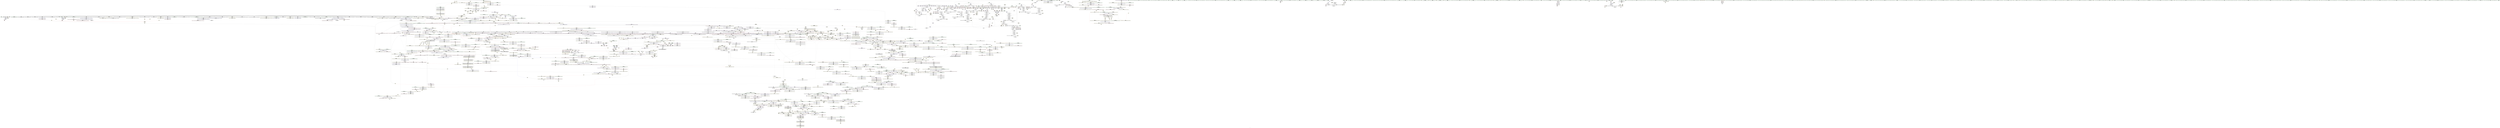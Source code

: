 digraph "SVFG" {
	label="SVFG";

	Node0x55b74b465890 [shape=record,color=grey,label="{NodeID: 0\nNullPtr}"];
	Node0x55b74b465890 -> Node0x55b74b8ff800[style=solid];
	Node0x55b74b465890 -> Node0x55b74b8ff900[style=solid];
	Node0x55b74b465890 -> Node0x55b74b8ff9d0[style=solid];
	Node0x55b74b465890 -> Node0x55b74b8ffaa0[style=solid];
	Node0x55b74b465890 -> Node0x55b74b8ffb70[style=solid];
	Node0x55b74b465890 -> Node0x55b74b8ffc40[style=solid];
	Node0x55b74b465890 -> Node0x55b74b8ffd10[style=solid];
	Node0x55b74b465890 -> Node0x55b74b8ffde0[style=solid];
	Node0x55b74b465890 -> Node0x55b74b8ffeb0[style=solid];
	Node0x55b74b465890 -> Node0x55b74b8fff80[style=solid];
	Node0x55b74b465890 -> Node0x55b74b900050[style=solid];
	Node0x55b74b465890 -> Node0x55b74b900120[style=solid];
	Node0x55b74b465890 -> Node0x55b74b9001f0[style=solid];
	Node0x55b74b465890 -> Node0x55b74b9002c0[style=solid];
	Node0x55b74b465890 -> Node0x55b74b900390[style=solid];
	Node0x55b74b465890 -> Node0x55b74b900460[style=solid];
	Node0x55b74b465890 -> Node0x55b74b900530[style=solid];
	Node0x55b74b465890 -> Node0x55b74b900600[style=solid];
	Node0x55b74b465890 -> Node0x55b74b9006d0[style=solid];
	Node0x55b74b465890 -> Node0x55b74b9007a0[style=solid];
	Node0x55b74b465890 -> Node0x55b74b900870[style=solid];
	Node0x55b74b465890 -> Node0x55b74b900940[style=solid];
	Node0x55b74b465890 -> Node0x55b74b900a10[style=solid];
	Node0x55b74b465890 -> Node0x55b74b900ae0[style=solid];
	Node0x55b74b465890 -> Node0x55b74b900bb0[style=solid];
	Node0x55b74b465890 -> Node0x55b74b900c80[style=solid];
	Node0x55b74b465890 -> Node0x55b74b900d50[style=solid];
	Node0x55b74b465890 -> Node0x55b74b900e20[style=solid];
	Node0x55b74b465890 -> Node0x55b74b900ef0[style=solid];
	Node0x55b74b465890 -> Node0x55b74b900fc0[style=solid];
	Node0x55b74b465890 -> Node0x55b74b901090[style=solid];
	Node0x55b74b465890 -> Node0x55b74b901160[style=solid];
	Node0x55b74b465890 -> Node0x55b74b901230[style=solid];
	Node0x55b74b465890 -> Node0x55b74b901300[style=solid];
	Node0x55b74b465890 -> Node0x55b74b9013d0[style=solid];
	Node0x55b74b465890 -> Node0x55b74b9014a0[style=solid];
	Node0x55b74b465890 -> Node0x55b74b901570[style=solid];
	Node0x55b74b465890 -> Node0x55b74b9090e0[style=solid];
	Node0x55b74b465890 -> Node0x55b74b90bc20[style=solid];
	Node0x55b74b465890 -> Node0x55b74b90bcf0[style=solid];
	Node0x55b74b465890 -> Node0x55b74b90bdc0[style=solid];
	Node0x55b74b465890 -> Node0x55b74b92d6d0[style=solid];
	Node0x55b74b465890 -> Node0x55b74b93c8f0[style=solid];
	Node0x55b74b465890 -> Node0x55b74b26afd0[style=solid];
	Node0x55b74b465890 -> Node0x55b74b94e6d0[style=solid];
	Node0x55b74b465890 -> Node0x55b74b94ee50[style=solid];
	Node0x55b74b9cc1a0 [shape=record,color=yellow,style=double,label="{NodeID: 1882\nRETMU(318V_2)\npts\{1699 \}\nFun[_ZStneIPNSt7__cxx1112basic_stringIcSt11char_traitsIcESaIcEEEEbRKSt13move_iteratorIT_ESB_]}"];
	Node0x55b74b905ae0 [shape=record,color=red,label="{NodeID: 775\n1347\<--1325\n\<--__result.addr\n_ZSt34__uninitialized_move_if_noexcept_aIPNSt7__cxx1112basic_stringIcSt11char_traitsIcESaIcEEES6_SaIS5_EET0_T_S9_S8_RT1_\n}"];
	Node0x55b74b905ae0 -> Node0x55b74b93c1a0[style=solid];
	Node0x55b74b9212d0 [shape=record,color=black,label="{NodeID: 1550\nMR_42V_13 = PHI(MR_42V_12, MR_42V_1, )\npts\{110000 \}\n}"];
	Node0x55b74b8fc440 [shape=record,color=black,label="{NodeID: 443\n1596\<--1585\n\<--agg.tmp2\n_ZSt18uninitialized_copyISt13move_iteratorIPNSt7__cxx1112basic_stringIcSt11char_traitsIcESaIcEEEES7_ET0_T_SA_S9_\n}"];
	Node0x55b74b8fc440 -> Node0x55b74b912e80[style=solid];
	Node0x55b74b8fc440 -> Node0x55b74b9373a0[style=solid];
	Node0x55b74b93bbf0 [shape=record,color=yellow,style=double,label="{NodeID: 1218\nAPARM(1220)\nCS[]|{<s0>103}}"];
	Node0x55b74b93bbf0:s0 -> Node0x55b74b942de0[style=solid,color=red];
	Node0x55b74b8f01d0 [shape=record,color=green,label="{NodeID: 111\n741\<--742\nthis.addr\<--this.addr_field_insensitive\n_ZNSt12_Vector_baseINSt7__cxx1112basic_stringIcSt11char_traitsIcESaIcEEESaIS5_EED2Ev\n}"];
	Node0x55b74b8f01d0 -> Node0x55b74b918f30[style=solid];
	Node0x55b74b8f01d0 -> Node0x55b74b90c370[style=solid];
	Node0x55b74b9d2950 [shape=record,color=yellow,style=double,label="{NodeID: 1993\nRETMU(213V_2)\npts\{1208 \}\nFun[_ZNKSt6vectorINSt7__cxx1112basic_stringIcSt11char_traitsIcESaIcEEESaIS5_EE12_M_check_lenEmPKc]}"];
	Node0x55b74b90b5a0 [shape=record,color=blue,label="{NodeID: 886\n587\<--582\n__b.addr\<--__b\n_ZSt3minIiERKT_S2_S2_\n}"];
	Node0x55b74b90b5a0 -> Node0x55b74b918300[style=dashed];
	Node0x55b74b90b5a0 -> Node0x55b74b9183d0[style=dashed];
	Node0x55b74b90b5a0 -> Node0x55b74b9d25d0[style=dashed];
	Node0x55b74b9b98f0 [shape=record,color=black,label="{NodeID: 1661\nMR_38V_7 = PHI(MR_38V_4, MR_38V_1, MR_38V_2, MR_38V_1, MR_38V_2, MR_38V_2, MR_38V_4, MR_38V_1, MR_38V_2, MR_38V_2, )\npts\{92 \}\n}"];
	Node0x55b74b9b98f0 -> Node0x55b74b9208d0[style=dashed];
	Node0x55b74b911fe0 [shape=record,color=purple,label="{NodeID: 554\n1363\<--1362\n_M_current\<--this1\n_ZNK9__gnu_cxx17__normal_iteratorIPNSt7__cxx1112basic_stringIcSt11char_traitsIcESaIcEEESt6vectorIS6_SaIS6_EEE4baseEv\n}"];
	Node0x55b74b911fe0 -> Node0x55b74b8fb190[style=solid];
	Node0x55b74b940bf0 [shape=record,color=yellow,style=double,label="{NodeID: 1329\nARet(1553)\nCS[]}"];
	Node0x55b74b940bf0 -> Node0x55b74b8fc030[style=solid];
	Node0x55b74b8f49d0 [shape=record,color=green,label="{NodeID: 222\n1521\<--1522\n__first\<--__first_field_insensitive\n_ZSt22__uninitialized_copy_aISt13move_iteratorIPNSt7__cxx1112basic_stringIcSt11char_traitsIcESaIcEEEES7_S6_ET0_T_SA_S9_RSaIT1_E\n}"];
	Node0x55b74b8f49d0 -> Node0x55b74b8fbcf0[style=solid];
	Node0x55b74b8f49d0 -> Node0x55b74b912250[style=solid];
	Node0x55b74b9da7e0 [shape=record,color=yellow,style=double,label="{NodeID: 2104\nCSMU(101V_2)\npts\{1210 \}\nCS[]|{<s0>102}}"];
	Node0x55b74b9da7e0:s0 -> Node0x55b74b262c30[style=dashed,color=red];
	Node0x55b74b930860 [shape=record,color=blue,label="{NodeID: 997\n1581\<--190\n__assignable\<--\n_ZSt18uninitialized_copyISt13move_iteratorIPNSt7__cxx1112basic_stringIcSt11char_traitsIcESaIcEEEES7_ET0_T_SA_S9_\n}"];
	Node0x55b74b930860 -> Node0x55b74b9d1900[style=dashed];
	Node0x55b74b9c46b0 [shape=record,color=yellow,style=double,label="{NodeID: 1772\n172V_1 = ENCHI(MR_172V_0)\npts\{943 \}\nFun[_ZNSt16allocator_traitsISaINSt7__cxx1112basic_stringIcSt11char_traitsIcESaIcEEEEE9constructIS5_JRKS5_EEEvRS6_PT_DpOT0_]}"];
	Node0x55b74b9c46b0 -> Node0x55b74b92ceb0[style=dashed];
	Node0x55b74b917a10 [shape=record,color=red,label="{NodeID: 665\n516\<--515\n\<--_M_finish7\n_ZNSt6vectorINSt7__cxx1112basic_stringIcSt11char_traitsIcESaIcEEESaIS5_EE9push_backERKS5_\n}"];
	Node0x55b74b917a10 -> Node0x55b74b90ed80[style=solid];
	Node0x55b74b948e90 [shape=record,color=yellow,style=double,label="{NodeID: 1440\nFRet(560)\nFun[_ZNSt6vectorINSt7__cxx1112basic_stringIcSt11char_traitsIcESaIcEEESaIS5_EEixEm]|{<s0>16|<s1>19|<s2>21|<s3>24|<s4>26|<s5>29}}"];
	Node0x55b74b948e90:s0 -> Node0x55b74b93e3d0[style=solid,color=blue];
	Node0x55b74b948e90:s1 -> Node0x55b74b93dc80[style=solid,color=blue];
	Node0x55b74b948e90:s2 -> Node0x55b74b93dda0[style=solid,color=blue];
	Node0x55b74b948e90:s3 -> Node0x55b74b93e7c0[style=solid,color=blue];
	Node0x55b74b948e90:s4 -> Node0x55b74b93e8e0[style=solid,color=blue];
	Node0x55b74b948e90:s5 -> Node0x55b74b93e070[style=solid,color=blue];
	Node0x55b74b902bc0 [shape=record,color=black,label="{NodeID: 333\n318\<--317\nconv83\<--\nmain\n}"];
	Node0x55b74b902bc0 -> Node0x55b74b9339f0[style=solid];
	Node0x55b74b936290 [shape=record,color=yellow,style=double,label="{NodeID: 1108\nAPARM(508)\nCS[]|{<s0>42}}"];
	Node0x55b74b936290:s0 -> Node0x55b74b944dc0[style=solid,color=red];
	Node0x55b74b465920 [shape=record,color=green,label="{NodeID: 1\n7\<--1\n__dso_handle\<--dummyObj\nGlob }"];
	Node0x55b74b9cc2b0 [shape=record,color=yellow,style=double,label="{NodeID: 1883\nRETMU(316V_2)\npts\{1697 \}\nFun[_ZStneIPNSt7__cxx1112basic_stringIcSt11char_traitsIcESaIcEEEEbRKSt13move_iteratorIT_ESB_]}"];
	Node0x55b74b905bb0 [shape=record,color=red,label="{NodeID: 776\n1348\<--1327\n\<--__alloc.addr\n_ZSt34__uninitialized_move_if_noexcept_aIPNSt7__cxx1112basic_stringIcSt11char_traitsIcESaIcEEES6_SaIS5_EET0_T_S9_S8_RT1_\n}"];
	Node0x55b74b905bb0 -> Node0x55b74b93c270[style=solid];
	Node0x55b74b9217d0 [shape=record,color=black,label="{NodeID: 1551\nMR_44V_6 = PHI(MR_44V_5, MR_44V_2, )\npts\{540000 \}\n}"];
	Node0x55b74b9217d0 -> Node0x55b74b9d85d0[style=dashed];
	Node0x55b74b8fc510 [shape=record,color=black,label="{NodeID: 444\n1571\<--1604\n_ZSt18uninitialized_copyISt13move_iteratorIPNSt7__cxx1112basic_stringIcSt11char_traitsIcESaIcEEEES7_ET0_T_SA_S9__ret\<--call\n_ZSt18uninitialized_copyISt13move_iteratorIPNSt7__cxx1112basic_stringIcSt11char_traitsIcESaIcEEEES7_ET0_T_SA_S9_\n}"];
	Node0x55b74b8fc510 -> Node0x55b74b949700[style=solid];
	Node0x55b74b93bcc0 [shape=record,color=yellow,style=double,label="{NodeID: 1219\nAPARM(1307)\nCS[]|{<s0>109}}"];
	Node0x55b74b93bcc0:s0 -> Node0x55b74b942690[style=solid,color=red];
	Node0x55b74b8f02a0 [shape=record,color=green,label="{NodeID: 112\n743\<--744\nexn.slot\<--exn.slot_field_insensitive\n_ZNSt12_Vector_baseINSt7__cxx1112basic_stringIcSt11char_traitsIcESaIcEEESaIS5_EED2Ev\n}"];
	Node0x55b74b8f02a0 -> Node0x55b74b919000[style=solid];
	Node0x55b74b8f02a0 -> Node0x55b74b90c440[style=solid];
	Node0x55b74b9d2a60 [shape=record,color=yellow,style=double,label="{NodeID: 1994\nRETMU(101V_2)\npts\{1210 \}\nFun[_ZNKSt6vectorINSt7__cxx1112basic_stringIcSt11char_traitsIcESaIcEEESaIS5_EE12_M_check_lenEmPKc]}"];
	Node0x55b74b90b670 [shape=record,color=blue,label="{NodeID: 887\n583\<--597\nretval\<--\n_ZSt3minIiERKT_S2_S2_\n}"];
	Node0x55b74b90b670 -> Node0x55b74b9aadf0[style=dashed];
	Node0x55b74b9b9df0 [shape=record,color=black,label="{NodeID: 1662\nMR_40V_6 = PHI(MR_40V_4, MR_40V_1, MR_40V_2, MR_40V_1, MR_40V_2, MR_40V_2, MR_40V_4, MR_40V_1, MR_40V_2, MR_40V_2, )\npts\{94 \}\n}"];
	Node0x55b74b9b9df0 -> Node0x55b74b920dd0[style=dashed];
	Node0x55b74b9120b0 [shape=record,color=purple,label="{NodeID: 555\n1441\<--1440\n_M_impl\<--this1\n_ZNKSt12_Vector_baseINSt7__cxx1112basic_stringIcSt11char_traitsIcESaIcEEESaIS5_EE19_M_get_Tp_allocatorEv\n}"];
	Node0x55b74b9120b0 -> Node0x55b74b8fb740[style=solid];
	Node0x55b74b940c80 [shape=record,color=yellow,style=double,label="{NodeID: 1330\nARet(1723)\nCS[]}"];
	Node0x55b74b940c80 -> Node0x55b74b93d790[style=solid];
	Node0x55b74b8f4aa0 [shape=record,color=green,label="{NodeID: 223\n1523\<--1524\n__last\<--__last_field_insensitive\n_ZSt22__uninitialized_copy_aISt13move_iteratorIPNSt7__cxx1112basic_stringIcSt11char_traitsIcESaIcEEEES7_S6_ET0_T_SA_S9_RSaIT1_E\n}"];
	Node0x55b74b8f4aa0 -> Node0x55b74b8fbdc0[style=solid];
	Node0x55b74b8f4aa0 -> Node0x55b74b912320[style=solid];
	Node0x55b74b9da940 [shape=record,color=yellow,style=double,label="{NodeID: 2105\nCSMU(103V_2)\npts\{1216 \}\nCS[]|{<s0>102}}"];
	Node0x55b74b9da940:s0 -> Node0x55b74b2731c0[style=dashed,color=red];
	Node0x55b74b930930 [shape=record,color=blue, style = dotted,label="{NodeID: 998\n1827\<--1829\noffset_0\<--dummyVal\n_ZSt18uninitialized_copyISt13move_iteratorIPNSt7__cxx1112basic_stringIcSt11char_traitsIcESaIcEEEES7_ET0_T_SA_S9_\n}"];
	Node0x55b74b930930 -> Node0x55b74b9074e0[style=dashed];
	Node0x55b74b930930 -> Node0x55b74b9d1bd0[style=dashed];
	Node0x55b74b9c4790 [shape=record,color=yellow,style=double,label="{NodeID: 1773\n174V_1 = ENCHI(MR_174V_0)\npts\{945 \}\nFun[_ZNSt16allocator_traitsISaINSt7__cxx1112basic_stringIcSt11char_traitsIcESaIcEEEEE9constructIS5_JRKS5_EEEvRS6_PT_DpOT0_]}"];
	Node0x55b74b9c4790 -> Node0x55b74b92cf80[style=dashed];
	Node0x55b74b917ae0 [shape=record,color=red,label="{NodeID: 666\n527\<--526\n\<--coerce.dive8\n_ZNSt6vectorINSt7__cxx1112basic_stringIcSt11char_traitsIcESaIcEEESaIS5_EE9push_backERKS5_\n}"];
	Node0x55b74b917ae0 -> Node0x55b74b9365d0[style=solid];
	Node0x55b74b949070 [shape=record,color=yellow,style=double,label="{NodeID: 1441\nFRet(1357)\nFun[_ZNK9__gnu_cxx17__normal_iteratorIPNSt7__cxx1112basic_stringIcSt11char_traitsIcESaIcEEESt6vectorIS6_SaIS6_EEE4baseEv]|{<s0>77|<s1>80|<s2>106|<s3>107}}"];
	Node0x55b74b949070:s0 -> Node0x55b74b93fde0[style=solid,color=blue];
	Node0x55b74b949070:s1 -> Node0x55b74b93ff90[style=solid,color=blue];
	Node0x55b74b949070:s2 -> Node0x55b74b93e6a0[style=solid,color=blue];
	Node0x55b74b949070:s3 -> Node0x55b74b93e730[style=solid,color=blue];
	Node0x55b74b902c90 [shape=record,color=black,label="{NodeID: 334\n322\<--321\nconv87\<--add86\nmain\n}"];
	Node0x55b74b902c90 -> Node0x55b74b90a490[style=solid];
	Node0x55b74b936360 [shape=record,color=yellow,style=double,label="{NodeID: 1109\nAPARM(509)\nCS[]|{<s0>42}}"];
	Node0x55b74b936360:s0 -> Node0x55b74b944ee0[style=solid,color=red];
	Node0x55b74b8b9550 [shape=record,color=green,label="{NodeID: 2\n12\<--1\n_ZSt3cin\<--dummyObj\nGlob }"];
	Node0x55b74b9cc390 [shape=record,color=yellow,style=double,label="{NodeID: 1884\nRETMU(320V_1)\npts\{16180000 16200000 \}\nFun[_ZStneIPNSt7__cxx1112basic_stringIcSt11char_traitsIcESaIcEEEEbRKSt13move_iteratorIT_ESB_]}"];
	Node0x55b74b905c80 [shape=record,color=red,label="{NodeID: 777\n1350\<--1349\n\<--coerce.dive4\n_ZSt34__uninitialized_move_if_noexcept_aIPNSt7__cxx1112basic_stringIcSt11char_traitsIcESaIcEEES6_SaIS5_EET0_T_S9_S8_RT1_\n}"];
	Node0x55b74b905c80 -> Node0x55b74b93c000[style=solid];
	Node0x55b74b921cd0 [shape=record,color=black,label="{NodeID: 1552\nMR_46V_6 = PHI(MR_46V_5, MR_46V_2, )\npts\{540001 \}\n}"];
	Node0x55b74b921cd0 -> Node0x55b74b9d8730[style=dashed];
	Node0x55b74b8fc5e0 [shape=record,color=black,label="{NodeID: 445\n1613\<--1669\n_ZNSt20__uninitialized_copyILb0EE13__uninit_copyISt13move_iteratorIPNSt7__cxx1112basic_stringIcSt11char_traitsIcESaIcEEEES9_EET0_T_SC_SB__ret\<--\n_ZNSt20__uninitialized_copyILb0EE13__uninit_copyISt13move_iteratorIPNSt7__cxx1112basic_stringIcSt11char_traitsIcESaIcEEEES9_EET0_T_SC_SB_\n}"];
	Node0x55b74b8fc5e0 -> Node0x55b74b94a6c0[style=solid];
	Node0x55b74b93bd90 [shape=record,color=yellow,style=double,label="{NodeID: 1220\nAPARM(1308)\nCS[]|{<s0>109}}"];
	Node0x55b74b93bd90:s0 -> Node0x55b74b942750[style=solid,color=red];
	Node0x55b74b8f0370 [shape=record,color=green,label="{NodeID: 113\n745\<--746\nehselector.slot\<--ehselector.slot_field_insensitive\n_ZNSt12_Vector_baseINSt7__cxx1112basic_stringIcSt11char_traitsIcESaIcEEESaIS5_EED2Ev\n}"];
	Node0x55b74b8f0370 -> Node0x55b74b90c510[style=solid];
	Node0x55b74b9d2b40 [shape=record,color=yellow,style=double,label="{NodeID: 1995\nRETMU(216V_2)\npts\{1212 \}\nFun[_ZNKSt6vectorINSt7__cxx1112basic_stringIcSt11char_traitsIcESaIcEEESaIS5_EE12_M_check_lenEmPKc]}"];
	Node0x55b74b90b740 [shape=record,color=blue,label="{NodeID: 888\n583\<--600\nretval\<--\n_ZSt3minIiERKT_S2_S2_\n}"];
	Node0x55b74b90b740 -> Node0x55b74b9aadf0[style=dashed];
	Node0x55b74b9ba2f0 [shape=record,color=black,label="{NodeID: 1663\nMR_42V_12 = PHI(MR_42V_4, MR_42V_1, MR_42V_7, MR_42V_1, MR_42V_5, MR_42V_3, MR_42V_4, MR_42V_1, MR_42V_7, MR_42V_5, )\npts\{110000 \}\n}"];
	Node0x55b74b9ba2f0 -> Node0x55b74b9212d0[style=dashed];
	Node0x55b74b912180 [shape=record,color=purple,label="{NodeID: 556\n1462\<--1461\n_M_current\<--this1\n_ZN9__gnu_cxx17__normal_iteratorIPNSt7__cxx1112basic_stringIcSt11char_traitsIcESaIcEEESt6vectorIS6_SaIS6_EEEC2ERKS7_\n}"];
	Node0x55b74b912180 -> Node0x55b74b92fb60[style=solid];
	Node0x55b74b940d10 [shape=record,color=yellow,style=double,label="{NodeID: 1331\nARet(1761)\nCS[]}"];
	Node0x55b74b940d10 -> Node0x55b74b94fd50[style=solid];
	Node0x55b74b8f4b70 [shape=record,color=green,label="{NodeID: 224\n1525\<--1526\n__result.addr\<--__result.addr_field_insensitive\n_ZSt22__uninitialized_copy_aISt13move_iteratorIPNSt7__cxx1112basic_stringIcSt11char_traitsIcESaIcEEEES7_S6_ET0_T_SA_S9_RSaIT1_E\n}"];
	Node0x55b74b8f4b70 -> Node0x55b74b907000[style=solid];
	Node0x55b74b8f4b70 -> Node0x55b74b9301e0[style=solid];
	Node0x55b74b9daa20 [shape=record,color=yellow,style=double,label="{NodeID: 2106\nCSMU(203V_1)\npts\{540000 540001 \}\nCS[]|{<s0>103|<s1>103}}"];
	Node0x55b74b9daa20:s0 -> Node0x55b74b9bf0a0[style=dashed,color=red];
	Node0x55b74b9daa20:s1 -> Node0x55b74b9bf180[style=dashed,color=red];
	Node0x55b74b930a00 [shape=record,color=blue, style = dotted,label="{NodeID: 999\n1830\<--1832\noffset_0\<--dummyVal\n_ZSt18uninitialized_copyISt13move_iteratorIPNSt7__cxx1112basic_stringIcSt11char_traitsIcESaIcEEEES7_ET0_T_SA_S9_\n}"];
	Node0x55b74b930a00 -> Node0x55b74b9075b0[style=dashed];
	Node0x55b74b930a00 -> Node0x55b74b9d1cb0[style=dashed];
	Node0x55b74b9c4870 [shape=record,color=yellow,style=double,label="{NodeID: 1774\n249V_1 = ENCHI(MR_249V_0)\npts\{1360 \}\nFun[_ZNK9__gnu_cxx17__normal_iteratorIPNSt7__cxx1112basic_stringIcSt11char_traitsIcESaIcEEESt6vectorIS6_SaIS6_EEE4baseEv]}"];
	Node0x55b74b9c4870 -> Node0x55b74b92f0d0[style=dashed];
	Node0x55b74b917bb0 [shape=record,color=red,label="{NodeID: 667\n545\<--542\nthis1\<--this.addr\n_ZNKSt6vectorINSt7__cxx1112basic_stringIcSt11char_traitsIcESaIcEEESaIS5_EE4sizeEv\n}"];
	Node0x55b74b917bb0 -> Node0x55b74b903f40[style=solid];
	Node0x55b74b917bb0 -> Node0x55b74b904010[style=solid];
	Node0x55b74b949190 [shape=record,color=yellow,style=double,label="{NodeID: 1442\nFRet(1483)\nFun[_ZN9__gnu_cxx13new_allocatorINSt7__cxx1112basic_stringIcSt11char_traitsIcESaIcEEEE8allocateEmPKv]|{<s0>117}}"];
	Node0x55b74b949190:s0 -> Node0x55b74b940ad0[style=solid,color=blue];
	Node0x55b74b902d60 [shape=record,color=black,label="{NodeID: 335\n325\<--324\nidxprom88\<--\nmain\n}"];
	Node0x55b74b936430 [shape=record,color=yellow,style=double,label="{NodeID: 1110\nAPARM(491)\nCS[]|{<s0>43}}"];
	Node0x55b74b936430:s0 -> Node0x55b74b941070[style=solid,color=red];
	Node0x55b74b8ec5d0 [shape=record,color=green,label="{NodeID: 3\n13\<--1\n.str\<--dummyObj\nGlob }"];
	Node0x55b74b9cc4a0 [shape=record,color=yellow,style=double,label="{NodeID: 1885\nRETMU(341V_2)\npts\{1780 \}\nFun[_ZSt7forwardINSt7__cxx1112basic_stringIcSt11char_traitsIcESaIcEEEEOT_RNSt16remove_referenceIS6_E4typeE]}"];
	Node0x55b74b905d50 [shape=record,color=red,label="{NodeID: 778\n1352\<--1351\n\<--coerce.dive5\n_ZSt34__uninitialized_move_if_noexcept_aIPNSt7__cxx1112basic_stringIcSt11char_traitsIcESaIcEEES6_SaIS5_EET0_T_S9_S8_RT1_\n}"];
	Node0x55b74b905d50 -> Node0x55b74b93c0d0[style=solid];
	Node0x55b74b9221d0 [shape=record,color=black,label="{NodeID: 1553\nMR_48V_6 = PHI(MR_48V_5, MR_48V_2, )\npts\{540002 \}\n}"];
	Node0x55b74b9221d0 -> Node0x55b74b9d8810[style=dashed];
	Node0x55b74b8fc6b0 [shape=record,color=black,label="{NodeID: 446\n1693\<--1707\n_ZStneIPNSt7__cxx1112basic_stringIcSt11char_traitsIcESaIcEEEEbRKSt13move_iteratorIT_ESB__ret\<--lnot\n_ZStneIPNSt7__cxx1112basic_stringIcSt11char_traitsIcESaIcEEEEbRKSt13move_iteratorIT_ESB_\n}"];
	Node0x55b74b8fc6b0 -> Node0x55b74b9493d0[style=solid];
	Node0x55b74b93be60 [shape=record,color=yellow,style=double,label="{NodeID: 1221\nAPARM(1337)\nCS[]|{<s0>110}}"];
	Node0x55b74b93be60:s0 -> Node0x55b74b944880[style=solid,color=red];
	Node0x55b74b8f4fe0 [shape=record,color=green,label="{NodeID: 114\n763\<--764\n_ZNSt12_Vector_baseINSt7__cxx1112basic_stringIcSt11char_traitsIcESaIcEEESaIS5_EE13_M_deallocateEPS5_m\<--_ZNSt12_Vector_baseINSt7__cxx1112basic_stringIcSt11char_traitsIcESaIcEEESaIS5_EE13_M_deallocateEPS5_m_field_insensitive\n}"];
	Node0x55b74b9d2c20 [shape=record,color=yellow,style=double,label="{NodeID: 1996\nRETMU(218V_2)\npts\{1214 \}\nFun[_ZNKSt6vectorINSt7__cxx1112basic_stringIcSt11char_traitsIcESaIcEEESaIS5_EE12_M_check_lenEmPKc]}"];
	Node0x55b74b90b810 [shape=record,color=blue,label="{NodeID: 889\n614\<--613\nthis.addr\<--this\n_ZNSt6vectorINSt7__cxx1112basic_stringIcSt11char_traitsIcESaIcEEESaIS5_EED2Ev\n}"];
	Node0x55b74b90b810 -> Node0x55b74b918640[style=dashed];
	Node0x55b74b90b810 -> Node0x55b74b9cc5b0[style=dashed];
	Node0x55b74b9ba7f0 [shape=record,color=black,label="{NodeID: 1664\nMR_44V_5 = PHI(MR_44V_3, MR_44V_4, MR_44V_3, MR_44V_3, MR_44V_3, MR_44V_3, MR_44V_3, MR_44V_3, MR_44V_3, MR_44V_3, )\npts\{540000 \}\n}"];
	Node0x55b74b9ba7f0 -> Node0x55b74b9217d0[style=dashed];
	Node0x55b74b912250 [shape=record,color=purple,label="{NodeID: 557\n1533\<--1521\ncoerce.dive\<--__first\n_ZSt22__uninitialized_copy_aISt13move_iteratorIPNSt7__cxx1112basic_stringIcSt11char_traitsIcESaIcEEEES7_S6_ET0_T_SA_S9_RSaIT1_E\n}"];
	Node0x55b74b912250 -> Node0x55b74b930040[style=solid];
	Node0x55b74b940da0 [shape=record,color=yellow,style=double,label="{NodeID: 1332\nARet(1765)\nCS[]}"];
	Node0x55b74b940da0 -> Node0x55b74b94fd50[style=solid];
	Node0x55b74b8f4c40 [shape=record,color=green,label="{NodeID: 225\n1527\<--1528\n.addr\<--.addr_field_insensitive\n_ZSt22__uninitialized_copy_aISt13move_iteratorIPNSt7__cxx1112basic_stringIcSt11char_traitsIcESaIcEEEES7_S6_ET0_T_SA_S9_RSaIT1_E\n}"];
	Node0x55b74b8f4c40 -> Node0x55b74b9302b0[style=solid];
	Node0x55b74b9dab80 [shape=record,color=yellow,style=double,label="{NodeID: 2107\nCSMU(290V_1)\npts\{15600000 \}\nCS[]|{<s0>124}}"];
	Node0x55b74b9dab80:s0 -> Node0x55b74b9c9190[style=dashed,color=red];
	Node0x55b74b930ad0 [shape=record,color=blue,label="{NodeID: 1000\n1629\<--1614\ncoerce.dive\<--__first.coerce\n_ZNSt20__uninitialized_copyILb0EE13__uninit_copyISt13move_iteratorIPNSt7__cxx1112basic_stringIcSt11char_traitsIcESaIcEEEES9_EET0_T_SC_SB_\n}"];
	Node0x55b74b930ad0 -> Node0x55b74b9249d0[style=dashed];
	Node0x55b74b9c4980 [shape=record,color=yellow,style=double,label="{NodeID: 1775\n329V_1 = ENCHI(MR_329V_0)\npts\{1742 \}\nFun[_ZNSt13move_iteratorIPNSt7__cxx1112basic_stringIcSt11char_traitsIcESaIcEEEEppEv]}"];
	Node0x55b74b9c4980 -> Node0x55b74b931630[style=dashed];
	Node0x55b74b917c80 [shape=record,color=red,label="{NodeID: 668\n549\<--548\n\<--_M_finish\n_ZNKSt6vectorINSt7__cxx1112basic_stringIcSt11char_traitsIcESaIcEEESaIS5_EE4sizeEv\n}"];
	Node0x55b74b917c80 -> Node0x55b74b9040e0[style=solid];
	Node0x55b74b949250 [shape=record,color=yellow,style=double,label="{NodeID: 1443\nFRet(1739)\nFun[_ZNSt13move_iteratorIPNSt7__cxx1112basic_stringIcSt11char_traitsIcESaIcEEEEppEv]|{<s0>132}}"];
	Node0x55b74b949250:s0 -> Node0x55b74b93f0c0[style=solid,color=blue];
	Node0x55b74b902e30 [shape=record,color=black,label="{NodeID: 336\n328\<--327\nidxprom90\<--\nmain\n}"];
	Node0x55b74b936500 [shape=record,color=yellow,style=double,label="{NodeID: 1111\nAPARM(491)\nCS[]|{<s0>44}}"];
	Node0x55b74b936500:s0 -> Node0x55b74b946da0[style=solid,color=red];
	Node0x55b74b8ec660 [shape=record,color=green,label="{NodeID: 4\n15\<--1\n.str.1\<--dummyObj\nGlob }"];
	Node0x55b74b9cc5b0 [shape=record,color=yellow,style=double,label="{NodeID: 1886\nRETMU(83V_2)\npts\{615 \}\nFun[_ZNSt6vectorINSt7__cxx1112basic_stringIcSt11char_traitsIcESaIcEEESaIS5_EED2Ev]}"];
	Node0x55b74b905e20 [shape=record,color=red,label="{NodeID: 779\n1362\<--1359\nthis1\<--this.addr\n_ZNK9__gnu_cxx17__normal_iteratorIPNSt7__cxx1112basic_stringIcSt11char_traitsIcESaIcEEESt6vectorIS6_SaIS6_EEE4baseEv\n}"];
	Node0x55b74b905e20 -> Node0x55b74b911fe0[style=solid];
	Node0x55b74b9226d0 [shape=record,color=black,label="{NodeID: 1554\nMR_28V_7 = PHI(MR_28V_8, MR_28V_6, MR_28V_6, )\npts\{82 \}\n}"];
	Node0x55b74b9226d0 -> Node0x55b74b9ac1f0[style=dashed];
	Node0x55b74b8fc780 [shape=record,color=black,label="{NodeID: 447\n1720\<--1719\n\<--\n_ZSt10_ConstructINSt7__cxx1112basic_stringIcSt11char_traitsIcESaIcEEEJS5_EEvPT_DpOT0_\n}"];
	Node0x55b74b8fc780 -> Node0x55b74b8fc850[style=solid];
	Node0x55b74b93bf30 [shape=record,color=yellow,style=double,label="{NodeID: 1222\nAPARM(1343)\nCS[]|{<s0>111}}"];
	Node0x55b74b93bf30:s0 -> Node0x55b74b944880[style=solid,color=red];
	Node0x55b74b8f50e0 [shape=record,color=green,label="{NodeID: 115\n767\<--768\n_ZNSt12_Vector_baseINSt7__cxx1112basic_stringIcSt11char_traitsIcESaIcEEESaIS5_EE12_Vector_implD2Ev\<--_ZNSt12_Vector_baseINSt7__cxx1112basic_stringIcSt11char_traitsIcESaIcEEESaIS5_EE12_Vector_implD2Ev_field_insensitive\n}"];
	Node0x55b74b9d2d00 [shape=record,color=yellow,style=double,label="{NodeID: 1997\nRETMU(103V_2)\npts\{1216 \}\nFun[_ZNKSt6vectorINSt7__cxx1112basic_stringIcSt11char_traitsIcESaIcEEESaIS5_EE12_M_check_lenEmPKc]}"];
	Node0x55b74b90b8e0 [shape=record,color=blue,label="{NodeID: 890\n616\<--643\nexn.slot\<--\n_ZNSt6vectorINSt7__cxx1112basic_stringIcSt11char_traitsIcESaIcEEESaIS5_EED2Ev\n}"];
	Node0x55b74b90b8e0 -> Node0x55b74b918710[style=dashed];
	Node0x55b74b9bacf0 [shape=record,color=black,label="{NodeID: 1665\nMR_46V_5 = PHI(MR_46V_3, MR_46V_4, MR_46V_3, MR_46V_3, MR_46V_3, MR_46V_3, MR_46V_3, MR_46V_3, MR_46V_3, MR_46V_3, )\npts\{540001 \}\n}"];
	Node0x55b74b9bacf0 -> Node0x55b74b921cd0[style=dashed];
	Node0x55b74b912320 [shape=record,color=purple,label="{NodeID: 558\n1535\<--1523\ncoerce.dive1\<--__last\n_ZSt22__uninitialized_copy_aISt13move_iteratorIPNSt7__cxx1112basic_stringIcSt11char_traitsIcESaIcEEEES7_S6_ET0_T_SA_S9_RSaIT1_E\n}"];
	Node0x55b74b912320 -> Node0x55b74b930110[style=solid];
	Node0x55b74b278d30 [shape=record,color=yellow,style=double,label="{NodeID: 1333\nFPARM(1400)\nFun[_ZSt3maxImERKT_S2_S2_]}"];
	Node0x55b74b278d30 -> Node0x55b74b92f410[style=solid];
	Node0x55b74b8f4d10 [shape=record,color=green,label="{NodeID: 226\n1529\<--1530\nagg.tmp\<--agg.tmp_field_insensitive\n_ZSt22__uninitialized_copy_aISt13move_iteratorIPNSt7__cxx1112basic_stringIcSt11char_traitsIcESaIcEEEES7_S6_ET0_T_SA_S9_RSaIT1_E\n}"];
	Node0x55b74b8f4d10 -> Node0x55b74b8fbe90[style=solid];
	Node0x55b74b8f4d10 -> Node0x55b74b9123f0[style=solid];
	Node0x55b74b9dace0 [shape=record,color=yellow,style=double,label="{NodeID: 2108\nCSMU(312V_1)\npts\{16180000 \}\nCS[]|{<s0>142}}"];
	Node0x55b74b9dace0:s0 -> Node0x55b74b9bcb50[style=dashed,color=red];
	Node0x55b74b930ba0 [shape=record,color=blue,label="{NodeID: 1001\n1631\<--1615\ncoerce.dive1\<--__last.coerce\n_ZNSt20__uninitialized_copyILb0EE13__uninit_copyISt13move_iteratorIPNSt7__cxx1112basic_stringIcSt11char_traitsIcESaIcEEEES9_EET0_T_SC_SB_\n}"];
	Node0x55b74b930ba0 -> Node0x55b74b9cfe40[style=dashed];
	Node0x55b74b930ba0 -> Node0x55b74b9d9720[style=dashed];
	Node0x55b74b9c4a90 [shape=record,color=yellow,style=double,label="{NodeID: 1776\n312V_1 = ENCHI(MR_312V_0)\npts\{16180000 \}\nFun[_ZNSt13move_iteratorIPNSt7__cxx1112basic_stringIcSt11char_traitsIcESaIcEEEEppEv]}"];
	Node0x55b74b9c4a90 -> Node0x55b74b908380[style=dashed];
	Node0x55b74b9c4a90 -> Node0x55b74b931700[style=dashed];
	Node0x55b74b917d50 [shape=record,color=red,label="{NodeID: 669\n553\<--552\n\<--_M_start\n_ZNKSt6vectorINSt7__cxx1112basic_stringIcSt11char_traitsIcESaIcEEESaIS5_EE4sizeEv\n}"];
	Node0x55b74b917d50 -> Node0x55b74b9041b0[style=solid];
	Node0x55b74b949310 [shape=record,color=yellow,style=double,label="{NodeID: 1444\nFRet(1277)\nFun[_ZNSt6vectorINSt7__cxx1112basic_stringIcSt11char_traitsIcESaIcEEESaIS5_EE5beginEv]|{<s0>72}}"];
	Node0x55b74b949310:s0 -> Node0x55b74b93f390[style=solid,color=blue];
	Node0x55b74b902f00 [shape=record,color=black,label="{NodeID: 337\n334\<--333\nidxprom94\<--\nmain\n}"];
	Node0x55b74b9365d0 [shape=record,color=yellow,style=double,label="{NodeID: 1112\nAPARM(527)\nCS[]|{<s0>44}}"];
	Node0x55b74b9365d0:s0 -> Node0x55b74b946e60[style=solid,color=red];
	Node0x55b74b8ecd20 [shape=record,color=green,label="{NodeID: 5\n17\<--1\n.str.2\<--dummyObj\nGlob }"];
	Node0x55b74b9cc6c0 [shape=record,color=yellow,style=double,label="{NodeID: 1887\nRETMU(85V_1)\npts\{617 \}\nFun[_ZNSt6vectorINSt7__cxx1112basic_stringIcSt11char_traitsIcESaIcEEESaIS5_EED2Ev]}"];
	Node0x55b74b905ef0 [shape=record,color=red,label="{NodeID: 780\n1374\<--1368\n\<--__a.addr\n_ZNSt16allocator_traitsISaINSt7__cxx1112basic_stringIcSt11char_traitsIcESaIcEEEEE7destroyIS5_EEvRS6_PT_\n}"];
	Node0x55b74b905ef0 -> Node0x55b74b8fb260[style=solid];
	Node0x55b74b922bd0 [shape=record,color=black,label="{NodeID: 1555\nMR_30V_7 = PHI(MR_30V_8, MR_30V_6, MR_30V_6, )\npts\{84 \}\n}"];
	Node0x55b74b922bd0 -> Node0x55b74b9ac6f0[style=dashed];
	Node0x55b74b8fc850 [shape=record,color=black,label="{NodeID: 448\n1721\<--1720\n\<--\n_ZSt10_ConstructINSt7__cxx1112basic_stringIcSt11char_traitsIcESaIcEEEJS5_EEvPT_DpOT0_\n}"];
	Node0x55b74b8fc850 -> Node0x55b74b93d6c0[style=solid];
	Node0x55b74b93c000 [shape=record,color=yellow,style=double,label="{NodeID: 1223\nAPARM(1350)\nCS[]|{<s0>112}}"];
	Node0x55b74b93c000:s0 -> Node0x55b74b945d80[style=solid,color=red];
	Node0x55b74b8f51e0 [shape=record,color=green,label="{NodeID: 116\n784\<--785\n__first.addr\<--__first.addr_field_insensitive\n_ZSt8_DestroyIPNSt7__cxx1112basic_stringIcSt11char_traitsIcESaIcEEEEvT_S7_\n}"];
	Node0x55b74b8f51e0 -> Node0x55b74b919340[style=solid];
	Node0x55b74b8f51e0 -> Node0x55b74b90c5e0[style=solid];
	Node0x55b74b9d2de0 [shape=record,color=yellow,style=double,label="{NodeID: 1998\nRETMU(203V_1)\npts\{540000 540001 \}\nFun[_ZNKSt6vectorINSt7__cxx1112basic_stringIcSt11char_traitsIcESaIcEEESaIS5_EE12_M_check_lenEmPKc]}"];
	Node0x55b74b90b9b0 [shape=record,color=blue,label="{NodeID: 891\n618\<--645\nehselector.slot\<--\n_ZNSt6vectorINSt7__cxx1112basic_stringIcSt11char_traitsIcESaIcEEESaIS5_EED2Ev\n}"];
	Node0x55b74b9bb1f0 [shape=record,color=black,label="{NodeID: 1666\nMR_48V_5 = PHI(MR_48V_3, MR_48V_4, MR_48V_3, MR_48V_3, MR_48V_3, MR_48V_3, MR_48V_3, MR_48V_3, MR_48V_3, MR_48V_3, )\npts\{540002 \}\n}"];
	Node0x55b74b9bb1f0 -> Node0x55b74b9221d0[style=dashed];
	Node0x55b74b9123f0 [shape=record,color=purple,label="{NodeID: 559\n1549\<--1529\ncoerce.dive3\<--agg.tmp\n_ZSt22__uninitialized_copy_aISt13move_iteratorIPNSt7__cxx1112basic_stringIcSt11char_traitsIcESaIcEEEES7_S6_ET0_T_SA_S9_RSaIT1_E\n}"];
	Node0x55b74b9123f0 -> Node0x55b74b9070d0[style=solid];
	Node0x55b74b275550 [shape=record,color=yellow,style=double,label="{NodeID: 1334\nFPARM(1401)\nFun[_ZSt3maxImERKT_S2_S2_]}"];
	Node0x55b74b275550 -> Node0x55b74b92f4e0[style=solid];
	Node0x55b74b8f4de0 [shape=record,color=green,label="{NodeID: 227\n1531\<--1532\nagg.tmp2\<--agg.tmp2_field_insensitive\n_ZSt22__uninitialized_copy_aISt13move_iteratorIPNSt7__cxx1112basic_stringIcSt11char_traitsIcESaIcEEEES7_S6_ET0_T_SA_S9_RSaIT1_E\n}"];
	Node0x55b74b8f4de0 -> Node0x55b74b8fbf60[style=solid];
	Node0x55b74b8f4de0 -> Node0x55b74b9124c0[style=solid];
	Node0x55b74b9dae40 [shape=record,color=yellow,style=double,label="{NodeID: 2109\nCSMU(314V_1)\npts\{16200000 \}\nCS[]|{<s0>143}}"];
	Node0x55b74b9dae40:s0 -> Node0x55b74b9bcb50[style=dashed,color=red];
	Node0x55b74b930c70 [shape=record,color=blue,label="{NodeID: 1002\n1621\<--1616\n__result.addr\<--__result\n_ZNSt20__uninitialized_copyILb0EE13__uninit_copyISt13move_iteratorIPNSt7__cxx1112basic_stringIcSt11char_traitsIcESaIcEEEES9_EET0_T_SC_SB_\n}"];
	Node0x55b74b930c70 -> Node0x55b74b907680[style=dashed];
	Node0x55b74b930c70 -> Node0x55b74b907750[style=dashed];
	Node0x55b74b930c70 -> Node0x55b74b9cf9b0[style=dashed];
	Node0x55b74b9c4b70 [shape=record,color=yellow,style=double,label="{NodeID: 1777\n138V_1 = ENCHI(MR_138V_0)\npts\{785 \}\nFun[_ZSt8_DestroyIPNSt7__cxx1112basic_stringIcSt11char_traitsIcESaIcEEEEvT_S7_]}"];
	Node0x55b74b9c4b70 -> Node0x55b74b90c5e0[style=dashed];
	Node0x55b74b917e20 [shape=record,color=red,label="{NodeID: 670\n569\<--563\nthis1\<--this.addr\n_ZNSt6vectorINSt7__cxx1112basic_stringIcSt11char_traitsIcESaIcEEESaIS5_EEixEm\n}"];
	Node0x55b74b917e20 -> Node0x55b74b904350[style=solid];
	Node0x55b74b9493d0 [shape=record,color=yellow,style=double,label="{NodeID: 1445\nFRet(1693)\nFun[_ZStneIPNSt7__cxx1112basic_stringIcSt11char_traitsIcESaIcEEEEbRKSt13move_iteratorIT_ESB_]|{<s0>128}}"];
	Node0x55b74b9493d0:s0 -> Node0x55b74b93ef10[style=solid,color=blue];
	Node0x55b74b902fd0 [shape=record,color=black,label="{NodeID: 338\n337\<--336\nidxprom96\<--\nmain\n}"];
	Node0x55b74b9366a0 [shape=record,color=yellow,style=double,label="{NodeID: 1113\nAPARM(525)\nCS[]|{<s0>44}}"];
	Node0x55b74b9366a0:s0 -> Node0x55b74b946f50[style=solid,color=red];
	Node0x55b74b8ecdb0 [shape=record,color=green,label="{NodeID: 6\n20\<--1\n\<--dummyObj\nCan only get source location for instruction, argument, global var or function.}"];
	Node0x55b74b9cc7a0 [shape=record,color=yellow,style=double,label="{NodeID: 1888\nRETMU(87V_1)\npts\{619 \}\nFun[_ZNSt6vectorINSt7__cxx1112basic_stringIcSt11char_traitsIcESaIcEEESaIS5_EED2Ev]}"];
	Node0x55b74b905fc0 [shape=record,color=red,label="{NodeID: 781\n1376\<--1370\n\<--__p.addr\n_ZNSt16allocator_traitsISaINSt7__cxx1112basic_stringIcSt11char_traitsIcESaIcEEEEE7destroyIS5_EEvRS6_PT_\n}"];
	Node0x55b74b905fc0 -> Node0x55b74b93c410[style=solid];
	Node0x55b74b9230d0 [shape=record,color=black,label="{NodeID: 1556\nMR_32V_7 = PHI(MR_32V_8, MR_32V_6, MR_32V_6, )\npts\{86 \}\n}"];
	Node0x55b74b9230d0 -> Node0x55b74b9acbf0[style=dashed];
	Node0x55b74b8fc920 [shape=record,color=black,label="{NodeID: 449\n1730\<--1737\n_ZNKSt13move_iteratorIPNSt7__cxx1112basic_stringIcSt11char_traitsIcESaIcEEEEdeEv_ret\<--\n_ZNKSt13move_iteratorIPNSt7__cxx1112basic_stringIcSt11char_traitsIcESaIcEEEEdeEv\n}"];
	Node0x55b74b8fc920 -> Node0x55b74b94a510[style=solid];
	Node0x55b74b93c0d0 [shape=record,color=yellow,style=double,label="{NodeID: 1224\nAPARM(1352)\nCS[]|{<s0>112}}"];
	Node0x55b74b93c0d0:s0 -> Node0x55b74b945e70[style=solid,color=red];
	Node0x55b74b8f52b0 [shape=record,color=green,label="{NodeID: 117\n786\<--787\n__last.addr\<--__last.addr_field_insensitive\n_ZSt8_DestroyIPNSt7__cxx1112basic_stringIcSt11char_traitsIcESaIcEEEEvT_S7_\n}"];
	Node0x55b74b8f52b0 -> Node0x55b74b919410[style=solid];
	Node0x55b74b8f52b0 -> Node0x55b74b90c6b0[style=solid];
	Node0x55b74b9d2ec0 [shape=record,color=yellow,style=double,label="{NodeID: 1999\nRETMU(255V_2)\npts\{1438 \}\nFun[_ZNKSt12_Vector_baseINSt7__cxx1112basic_stringIcSt11char_traitsIcESaIcEEESaIS5_EE19_M_get_Tp_allocatorEv]}"];
	Node0x55b74b90ba80 [shape=record,color=blue,label="{NodeID: 892\n655\<--654\nthis.addr\<--this\n_ZNSt12_Vector_baseINSt7__cxx1112basic_stringIcSt11char_traitsIcESaIcEEESaIS5_EEC2Ev\n}"];
	Node0x55b74b90ba80 -> Node0x55b74b918980[style=dashed];
	Node0x55b74b90ba80 -> Node0x55b74b9d31c0[style=dashed];
	Node0x55b74b9bb6f0 [shape=record,color=black,label="{NodeID: 1667\nMR_312V_5 = PHI(MR_312V_4, MR_312V_3, MR_312V_3, MR_312V_3, )\npts\{16180000 \}\n}"];
	Node0x55b74b9124c0 [shape=record,color=purple,label="{NodeID: 560\n1551\<--1531\ncoerce.dive4\<--agg.tmp2\n_ZSt22__uninitialized_copy_aISt13move_iteratorIPNSt7__cxx1112basic_stringIcSt11char_traitsIcESaIcEEEES7_S6_ET0_T_SA_S9_RSaIT1_E\n}"];
	Node0x55b74b9124c0 -> Node0x55b74b9071a0[style=solid];
	Node0x55b74b278df0 [shape=record,color=yellow,style=double,label="{NodeID: 1335\nFPARM(865)\nFun[_ZNSt12_Vector_baseINSt7__cxx1112basic_stringIcSt11char_traitsIcESaIcEEESaIS5_EE12_Vector_implD2Ev]}"];
	Node0x55b74b278df0 -> Node0x55b74b90ce00[style=solid];
	Node0x55b74b8f4eb0 [shape=record,color=green,label="{NodeID: 228\n1543\<--1544\nllvm.memcpy.p0i8.p0i8.i64\<--llvm.memcpy.p0i8.p0i8.i64_field_insensitive\n}"];
	Node0x55b74b9dafa0 [shape=record,color=yellow,style=double,label="{NodeID: 2110\n44V_2 = CSCHI(MR_44V_1)\npts\{540000 \}\nCS[]}"];
	Node0x55b74b9dafa0 -> Node0x55b74b9217d0[style=dashed];
	Node0x55b74b9dafa0 -> Node0x55b74b9a44f0[style=dashed];
	Node0x55b74b930d40 [shape=record,color=blue,label="{NodeID: 1003\n1623\<--1634\n__cur\<--\n_ZNSt20__uninitialized_copyILb0EE13__uninit_copyISt13move_iteratorIPNSt7__cxx1112basic_stringIcSt11char_traitsIcESaIcEEEES9_EET0_T_SC_SB_\n}"];
	Node0x55b74b930d40 -> Node0x55b74b9244d0[style=dashed];
	Node0x55b74b9c4c80 [shape=record,color=yellow,style=double,label="{NodeID: 1778\n140V_1 = ENCHI(MR_140V_0)\npts\{787 \}\nFun[_ZSt8_DestroyIPNSt7__cxx1112basic_stringIcSt11char_traitsIcESaIcEEEEvT_S7_]}"];
	Node0x55b74b9c4c80 -> Node0x55b74b90c6b0[style=dashed];
	Node0x55b74b917ef0 [shape=record,color=red,label="{NodeID: 671\n574\<--565\n\<--__n.addr\n_ZNSt6vectorINSt7__cxx1112basic_stringIcSt11char_traitsIcESaIcEEESaIS5_EEixEm\n}"];
	Node0x55b74b9494c0 [shape=record,color=yellow,style=double,label="{NodeID: 1446\nFRet(1777)\nFun[_ZSt7forwardINSt7__cxx1112basic_stringIcSt11char_traitsIcESaIcEEEEOT_RNSt16remove_referenceIS6_E4typeE]|{<s0>140}}"];
	Node0x55b74b9494c0:s0 -> Node0x55b74b940c80[style=solid,color=blue];
	Node0x55b74b9030a0 [shape=record,color=black,label="{NodeID: 339\n343\<--342\nidxprom99\<--\nmain\n}"];
	Node0x55b74b936770 [shape=record,color=yellow,style=double,label="{NodeID: 1114\nAPARM(625)\nCS[]|{<s0>46}}"];
	Node0x55b74b936770:s0 -> Node0x55b74b9422a0[style=solid,color=red];
	Node0x55b74b8ece70 [shape=record,color=green,label="{NodeID: 7\n96\<--1\n\<--dummyObj\nCan only get source location for instruction, argument, global var or function.}"];
	Node0x55b74b9cc880 [shape=record,color=yellow,style=double,label="{NodeID: 1889\nRETMU(44V_1)\npts\{540000 \}\nFun[_ZNSt6vectorINSt7__cxx1112basic_stringIcSt11char_traitsIcESaIcEEESaIS5_EED2Ev]}"];
	Node0x55b74b906090 [shape=record,color=red,label="{NodeID: 782\n1388\<--1385\nthis1\<--this.addr\n_ZNKSt6vectorINSt7__cxx1112basic_stringIcSt11char_traitsIcESaIcEEESaIS5_EE8max_sizeEv\n}"];
	Node0x55b74b906090 -> Node0x55b74b8fb330[style=solid];
	Node0x55b74b9235d0 [shape=record,color=black,label="{NodeID: 1557\nMR_34V_7 = PHI(MR_34V_8, MR_34V_6, MR_34V_6, )\npts\{88 \}\n}"];
	Node0x55b74b9235d0 -> Node0x55b74b9ad0f0[style=dashed];
	Node0x55b74b8fc9f0 [shape=record,color=black,label="{NodeID: 450\n1739\<--1744\n_ZNSt13move_iteratorIPNSt7__cxx1112basic_stringIcSt11char_traitsIcESaIcEEEEppEv_ret\<--this1\n_ZNSt13move_iteratorIPNSt7__cxx1112basic_stringIcSt11char_traitsIcESaIcEEEEppEv\n}"];
	Node0x55b74b8fc9f0 -> Node0x55b74b949250[style=solid];
	Node0x55b74b93c1a0 [shape=record,color=yellow,style=double,label="{NodeID: 1225\nAPARM(1347)\nCS[]|{<s0>112}}"];
	Node0x55b74b93c1a0:s0 -> Node0x55b74b945f60[style=solid,color=red];
	Node0x55b74b8f5380 [shape=record,color=green,label="{NodeID: 118\n793\<--794\n_ZNSt12_Destroy_auxILb0EE9__destroyIPNSt7__cxx1112basic_stringIcSt11char_traitsIcESaIcEEEEEvT_S9_\<--_ZNSt12_Destroy_auxILb0EE9__destroyIPNSt7__cxx1112basic_stringIcSt11char_traitsIcESaIcEEEEEvT_S9__field_insensitive\n}"];
	Node0x55b74b9d2fd0 [shape=record,color=yellow,style=double,label="{NodeID: 2000\nRETMU(251V_2)\npts\{1369 \}\nFun[_ZNSt16allocator_traitsISaINSt7__cxx1112basic_stringIcSt11char_traitsIcESaIcEEEEE7destroyIS5_EEvRS6_PT_]}"];
	Node0x55b74b90bb50 [shape=record,color=blue,label="{NodeID: 893\n678\<--677\nthis.addr\<--this\n_ZNSt12_Vector_baseINSt7__cxx1112basic_stringIcSt11char_traitsIcESaIcEEESaIS5_EE12_Vector_implC2Ev\n}"];
	Node0x55b74b90bb50 -> Node0x55b74b918a50[style=dashed];
	Node0x55b74b90bb50 -> Node0x55b74b9d0330[style=dashed];
	Node0x55b74b262c30 [shape=record,color=yellow,style=double,label="{NodeID: 1668\n101V_1 = ENCHI(MR_101V_0)\npts\{1210 \}\nFun[_ZSt3maxImERKT_S2_S2_]}"];
	Node0x55b74b262c30 -> Node0x55b74b906640[style=dashed];
	Node0x55b74b262c30 -> Node0x55b74b9ca0b0[style=dashed];
	Node0x55b74b912590 [shape=record,color=purple,label="{NodeID: 561\n1821\<--1539\noffset_0\<--\n}"];
	Node0x55b74b912590 -> Node0x55b74b930380[style=solid];
	Node0x55b74b940f50 [shape=record,color=yellow,style=double,label="{NodeID: 1336\nFPARM(1769)\nFun[_ZNKSt13move_iteratorIPNSt7__cxx1112basic_stringIcSt11char_traitsIcESaIcEEEE4baseEv]}"];
	Node0x55b74b940f50 -> Node0x55b74b931970[style=solid];
	Node0x55b74b8fd470 [shape=record,color=green,label="{NodeID: 229\n1554\<--1555\n_ZSt18uninitialized_copyISt13move_iteratorIPNSt7__cxx1112basic_stringIcSt11char_traitsIcESaIcEEEES7_ET0_T_SA_S9_\<--_ZSt18uninitialized_copyISt13move_iteratorIPNSt7__cxx1112basic_stringIcSt11char_traitsIcESaIcEEEES7_ET0_T_SA_S9__field_insensitive\n}"];
	Node0x55b74b9db100 [shape=record,color=yellow,style=double,label="{NodeID: 2111\n46V_2 = CSCHI(MR_46V_1)\npts\{540001 \}\nCS[]}"];
	Node0x55b74b9db100 -> Node0x55b74b921cd0[style=dashed];
	Node0x55b74b9db100 -> Node0x55b74b9a49f0[style=dashed];
	Node0x55b74b930e10 [shape=record,color=blue,label="{NodeID: 1004\n1623\<--1654\n__cur\<--incdec.ptr\n_ZNSt20__uninitialized_copyILb0EE13__uninit_copyISt13move_iteratorIPNSt7__cxx1112basic_stringIcSt11char_traitsIcESaIcEEEES9_EET0_T_SC_SB_\n}"];
	Node0x55b74b930e10 -> Node0x55b74b9244d0[style=dashed];
	Node0x55b74b9c4d60 [shape=record,color=yellow,style=double,label="{NodeID: 1779\n241V_1 = ENCHI(MR_241V_0)\npts\{1326 \}\nFun[_ZSt34__uninitialized_move_if_noexcept_aIPNSt7__cxx1112basic_stringIcSt11char_traitsIcESaIcEEES6_SaIS5_EET0_T_S9_S8_RT1_]}"];
	Node0x55b74b9c4d60 -> Node0x55b74b92ed90[style=dashed];
	Node0x55b74b917fc0 [shape=record,color=red,label="{NodeID: 672\n573\<--572\n\<--_M_start\n_ZNSt6vectorINSt7__cxx1112basic_stringIcSt11char_traitsIcESaIcEEESaIS5_EEixEm\n}"];
	Node0x55b74b917fc0 -> Node0x55b74b913770[style=solid];
	Node0x55b74b9495e0 [shape=record,color=yellow,style=double,label="{NodeID: 1447\nFRet(1316)\nFun[_ZSt34__uninitialized_move_if_noexcept_aIPNSt7__cxx1112basic_stringIcSt11char_traitsIcESaIcEEES6_SaIS5_EET0_T_S9_S8_RT1_]|{<s0>79|<s1>82}}"];
	Node0x55b74b9495e0:s0 -> Node0x55b74b93ff00[style=solid,color=blue];
	Node0x55b74b9495e0:s1 -> Node0x55b74b9400b0[style=solid,color=blue];
	Node0x55b74b903170 [shape=record,color=black,label="{NodeID: 340\n346\<--345\nidxprom101\<--\nmain\n}"];
	Node0x55b74b936840 [shape=record,color=yellow,style=double,label="{NodeID: 1115\nAPARM(629)\nCS[]|{<s0>46}}"];
	Node0x55b74b936840:s0 -> Node0x55b74b9423f0[style=solid,color=red];
	Node0x55b74b8ecf30 [shape=record,color=green,label="{NodeID: 8\n105\<--1\n\<--dummyObj\nCan only get source location for instruction, argument, global var or function.}"];
	Node0x55b74b9cc960 [shape=record,color=yellow,style=double,label="{NodeID: 1890\nRETMU(46V_1)\npts\{540001 \}\nFun[_ZNSt6vectorINSt7__cxx1112basic_stringIcSt11char_traitsIcESaIcEEESaIS5_EED2Ev]}"];
	Node0x55b74b906160 [shape=record,color=red,label="{NodeID: 783\n1422\<--1402\n\<--retval\n_ZSt3maxImERKT_S2_S2_\n}"];
	Node0x55b74b906160 -> Node0x55b74b8fb4d0[style=solid];
	Node0x55b74b923ad0 [shape=record,color=black,label="{NodeID: 1558\nMR_36V_7 = PHI(MR_36V_8, MR_36V_6, MR_36V_6, )\npts\{90 \}\n}"];
	Node0x55b74b923ad0 -> Node0x55b74b9ad5f0[style=dashed];
	Node0x55b74b8fcac0 [shape=record,color=black,label="{NodeID: 451\n1751\<--1766\n_ZSteqIPNSt7__cxx1112basic_stringIcSt11char_traitsIcESaIcEEEEbRKSt13move_iteratorIT_ESB__ret\<--cmp\n_ZSteqIPNSt7__cxx1112basic_stringIcSt11char_traitsIcESaIcEEEEbRKSt13move_iteratorIT_ESB_\n}"];
	Node0x55b74b8fcac0 -> Node0x55b74b94a150[style=solid];
	Node0x55b74b93c270 [shape=record,color=yellow,style=double,label="{NodeID: 1226\nAPARM(1348)\nCS[]|{<s0>112}}"];
	Node0x55b74b93c270:s0 -> Node0x55b74b946050[style=solid,color=red];
	Node0x55b74b8f5480 [shape=record,color=green,label="{NodeID: 119\n799\<--800\n__first.addr\<--__first.addr_field_insensitive\n_ZNSt12_Destroy_auxILb0EE9__destroyIPNSt7__cxx1112basic_stringIcSt11char_traitsIcESaIcEEEEEvT_S9_\n}"];
	Node0x55b74b8f5480 -> Node0x55b74b9194e0[style=solid];
	Node0x55b74b8f5480 -> Node0x55b74b9195b0[style=solid];
	Node0x55b74b8f5480 -> Node0x55b74b919680[style=solid];
	Node0x55b74b8f5480 -> Node0x55b74b90c780[style=solid];
	Node0x55b74b8f5480 -> Node0x55b74b90c920[style=solid];
	Node0x55b74b9d30e0 [shape=record,color=yellow,style=double,label="{NodeID: 2001\nRETMU(253V_2)\npts\{1371 \}\nFun[_ZNSt16allocator_traitsISaINSt7__cxx1112basic_stringIcSt11char_traitsIcESaIcEEEEE7destroyIS5_EEvRS6_PT_]}"];
	Node0x55b74b90bc20 [shape=record,color=blue, style = dotted,label="{NodeID: 894\n686\<--3\n_M_start\<--dummyVal\n_ZNSt12_Vector_baseINSt7__cxx1112basic_stringIcSt11char_traitsIcESaIcEEESaIS5_EE12_Vector_implC2Ev\n}"];
	Node0x55b74b90bc20 -> Node0x55b74b9d0440[style=dashed];
	Node0x55b74b2731c0 [shape=record,color=yellow,style=double,label="{NodeID: 1669\n103V_1 = ENCHI(MR_103V_0)\npts\{1216 \}\nFun[_ZSt3maxImERKT_S2_S2_]}"];
	Node0x55b74b2731c0 -> Node0x55b74b906570[style=dashed];
	Node0x55b74b2731c0 -> Node0x55b74b9cabd0[style=dashed];
	Node0x55b74b912660 [shape=record,color=purple,label="{NodeID: 562\n1822\<--1540\noffset_0\<--\n}"];
	Node0x55b74b912660 -> Node0x55b74b908ba0[style=solid];
	Node0x55b74b941070 [shape=record,color=yellow,style=double,label="{NodeID: 1337\nFPARM(1154)\nFun[_ZNSt6vectorINSt7__cxx1112basic_stringIcSt11char_traitsIcESaIcEEESaIS5_EE3endEv]}"];
	Node0x55b74b941070 -> Node0x55b74b92dfc0[style=solid];
	Node0x55b74b8fd540 [shape=record,color=green,label="{NodeID: 230\n1559\<--1560\nretval\<--retval_field_insensitive\n_ZSt32__make_move_if_noexcept_iteratorINSt7__cxx1112basic_stringIcSt11char_traitsIcESaIcEEESt13move_iteratorIPS5_EET0_PT_\n}"];
	Node0x55b74b8fd540 -> Node0x55b74b9128d0[style=solid];
	Node0x55b74b8fd540 -> Node0x55b74b93d450[style=solid];
	Node0x55b74b9db1e0 [shape=record,color=yellow,style=double,label="{NodeID: 2112\n48V_2 = CSCHI(MR_48V_1)\npts\{540002 \}\nCS[]}"];
	Node0x55b74b9db1e0 -> Node0x55b74b9221d0[style=dashed];
	Node0x55b74b9db1e0 -> Node0x55b74b9a4ef0[style=dashed];
	Node0x55b74b930ee0 [shape=record,color=blue,label="{NodeID: 1005\n1625\<--1658\nexn.slot\<--\n_ZNSt20__uninitialized_copyILb0EE13__uninit_copyISt13move_iteratorIPNSt7__cxx1112basic_stringIcSt11char_traitsIcESaIcEEEES9_EET0_T_SC_SB_\n}"];
	Node0x55b74b930ee0 -> Node0x55b74b907b60[style=dashed];
	Node0x55b74b930ee0 -> Node0x55b74b931080[style=dashed];
	Node0x55b74b930ee0 -> Node0x55b74b984fb0[style=dashed];
	Node0x55b74b9c4e70 [shape=record,color=yellow,style=double,label="{NodeID: 1780\n243V_1 = ENCHI(MR_243V_0)\npts\{1328 \}\nFun[_ZSt34__uninitialized_move_if_noexcept_aIPNSt7__cxx1112basic_stringIcSt11char_traitsIcESaIcEEES6_SaIS5_EET0_T_S9_S8_RT1_]}"];
	Node0x55b74b9c4e70 -> Node0x55b74b92ee60[style=dashed];
	Node0x55b74b918090 [shape=record,color=red,label="{NodeID: 673\n603\<--583\n\<--retval\n_ZSt3minIiERKT_S2_S2_\n}"];
	Node0x55b74b918090 -> Node0x55b74b9044f0[style=solid];
	Node0x55b74b949700 [shape=record,color=yellow,style=double,label="{NodeID: 1448\nFRet(1571)\nFun[_ZSt18uninitialized_copyISt13move_iteratorIPNSt7__cxx1112basic_stringIcSt11char_traitsIcESaIcEEEES7_ET0_T_SA_S9_]|{<s0>123}}"];
	Node0x55b74b949700:s0 -> Node0x55b74b940bf0[style=solid,color=blue];
	Node0x55b74b903240 [shape=record,color=black,label="{NodeID: 341\n351\<--350\nidxprom104\<--\nmain\n}"];
	Node0x55b74b936910 [shape=record,color=yellow,style=double,label="{NodeID: 1116\nAPARM(631)\nCS[]|{<s0>46}}"];
	Node0x55b74b936910:s0 -> Node0x55b74b942540[style=solid,color=red];
	Node0x55b74b8ecff0 [shape=record,color=green,label="{NodeID: 9\n151\<--1\n\<--dummyObj\nCan only get source location for instruction, argument, global var or function.}"];
	Node0x55b74b9cca40 [shape=record,color=yellow,style=double,label="{NodeID: 1891\nRETMU(48V_1)\npts\{540002 \}\nFun[_ZNSt6vectorINSt7__cxx1112basic_stringIcSt11char_traitsIcESaIcEEESaIS5_EED2Ev]}"];
	Node0x55b74b906230 [shape=record,color=red,label="{NodeID: 784\n1410\<--1404\n\<--__a.addr\n_ZSt3maxImERKT_S2_S2_\n}"];
	Node0x55b74b906230 -> Node0x55b74b906570[style=solid];
	Node0x55b74b923fd0 [shape=record,color=black,label="{NodeID: 1559\nMR_42V_8 = PHI(MR_42V_10, MR_42V_7, MR_42V_7, )\npts\{110000 \}\n}"];
	Node0x55b74b923fd0 -> Node0x55b74b9adaf0[style=dashed];
	Node0x55b74b8fcb90 [shape=record,color=black,label="{NodeID: 452\n1768\<--1775\n_ZNKSt13move_iteratorIPNSt7__cxx1112basic_stringIcSt11char_traitsIcESaIcEEEE4baseEv_ret\<--\n_ZNKSt13move_iteratorIPNSt7__cxx1112basic_stringIcSt11char_traitsIcESaIcEEEE4baseEv\n}"];
	Node0x55b74b8fcb90 -> Node0x55b74b948a10[style=solid];
	Node0x55b74b93c340 [shape=record,color=yellow,style=double,label="{NodeID: 1227\nAPARM(1375)\nCS[]|{<s0>113}}"];
	Node0x55b74b93c340:s0 -> Node0x55b74b944ac0[style=solid,color=red];
	Node0x55b74b8f5550 [shape=record,color=green,label="{NodeID: 120\n801\<--802\n__last.addr\<--__last.addr_field_insensitive\n_ZNSt12_Destroy_auxILb0EE9__destroyIPNSt7__cxx1112basic_stringIcSt11char_traitsIcESaIcEEEEEvT_S9_\n}"];
	Node0x55b74b8f5550 -> Node0x55b74b919750[style=solid];
	Node0x55b74b8f5550 -> Node0x55b74b90c850[style=solid];
	Node0x55b74b9d31c0 [shape=record,color=yellow,style=double,label="{NodeID: 2002\nRETMU(92V_2)\npts\{656 \}\nFun[_ZNSt12_Vector_baseINSt7__cxx1112basic_stringIcSt11char_traitsIcESaIcEEESaIS5_EEC2Ev]}"];
	Node0x55b74b90bcf0 [shape=record,color=blue, style = dotted,label="{NodeID: 895\n688\<--3\n_M_finish\<--dummyVal\n_ZNSt12_Vector_baseINSt7__cxx1112basic_stringIcSt11char_traitsIcESaIcEEESaIS5_EE12_Vector_implC2Ev\n}"];
	Node0x55b74b90bcf0 -> Node0x55b74b9d0520[style=dashed];
	Node0x55b74b9bc690 [shape=record,color=yellow,style=double,label="{NodeID: 1670\n105V_1 = ENCHI(MR_105V_0)\npts\{1403 \}\nFun[_ZSt3maxImERKT_S2_S2_]}"];
	Node0x55b74b9bc690 -> Node0x55b74b92f5b0[style=dashed];
	Node0x55b74b9bc690 -> Node0x55b74b92f680[style=dashed];
	Node0x55b74b912730 [shape=record,color=purple,label="{NodeID: 563\n1824\<--1545\noffset_0\<--\n}"];
	Node0x55b74b912730 -> Node0x55b74b930450[style=solid];
	Node0x55b74b9411f0 [shape=record,color=yellow,style=double,label="{NodeID: 1338\nFPARM(731)\nFun[_ZNSt12_Vector_baseINSt7__cxx1112basic_stringIcSt11char_traitsIcESaIcEEESaIS5_EE19_M_get_Tp_allocatorEv]}"];
	Node0x55b74b9411f0 -> Node0x55b74b90c2a0[style=solid];
	Node0x55b74b8fd610 [shape=record,color=green,label="{NodeID: 231\n1561\<--1562\n__i.addr\<--__i.addr_field_insensitive\n_ZSt32__make_move_if_noexcept_iteratorINSt7__cxx1112basic_stringIcSt11char_traitsIcESaIcEEESt13move_iteratorIPS5_EET0_PT_\n}"];
	Node0x55b74b8fd610 -> Node0x55b74b907270[style=solid];
	Node0x55b74b8fd610 -> Node0x55b74b930520[style=solid];
	Node0x55b74b9db2c0 [shape=record,color=yellow,style=double,label="{NodeID: 2113\n52V_2 = CSCHI(MR_52V_1)\npts\{540000 540001 540002 \}\nCS[]}"];
	Node0x55b74b9db2c0 -> Node0x55b74b9cd2b0[style=dashed];
	Node0x55b74b930fb0 [shape=record,color=blue,label="{NodeID: 1006\n1627\<--1660\nehselector.slot\<--\n_ZNSt20__uninitialized_copyILb0EE13__uninit_copyISt13move_iteratorIPNSt7__cxx1112basic_stringIcSt11char_traitsIcESaIcEEEES9_EET0_T_SC_SB_\n}"];
	Node0x55b74b930fb0 -> Node0x55b74b931150[style=dashed];
	Node0x55b74b930fb0 -> Node0x55b74b9850a0[style=dashed];
	Node0x55b74b9c4f50 [shape=record,color=yellow,style=double,label="{NodeID: 1781\n245V_1 = ENCHI(MR_245V_0)\npts\{13300000 \}\nFun[_ZSt34__uninitialized_move_if_noexcept_aIPNSt7__cxx1112basic_stringIcSt11char_traitsIcESaIcEEES6_SaIS5_EET0_T_S9_S8_RT1_]}"];
	Node0x55b74b9c4f50 -> Node0x55b74b92ef30[style=dashed];
	Node0x55b74b918160 [shape=record,color=red,label="{NodeID: 674\n593\<--585\n\<--__a.addr\n_ZSt3minIiERKT_S2_S2_\n}"];
	Node0x55b74b918160 -> Node0x55b74b918570[style=solid];
	Node0x55b74b9497c0 [shape=record,color=yellow,style=double,label="{NodeID: 1449\nFRet(1467)\nFun[_ZNSt16allocator_traitsISaINSt7__cxx1112basic_stringIcSt11char_traitsIcESaIcEEEEE8allocateERS6_m]|{<s0>109}}"];
	Node0x55b74b9497c0:s0 -> Node0x55b74b9406e0[style=solid,color=blue];
	Node0x55b74b903310 [shape=record,color=black,label="{NodeID: 342\n354\<--353\nidxprom106\<--\nmain\n}"];
	Node0x55b74b9369e0 [shape=record,color=yellow,style=double,label="{NodeID: 1117\nAPARM(630)\nCS[]|{<s0>45}}"];
	Node0x55b74b9369e0:s0 -> Node0x55b74b9411f0[style=solid,color=red];
	Node0x55b74b8ed0b0 [shape=record,color=green,label="{NodeID: 10\n158\<--1\n\<--dummyObj\nCan only get source location for instruction, argument, global var or function.}"];
	Node0x55b74b9ccb20 [shape=record,color=yellow,style=double,label="{NodeID: 1892\nRETMU(122V_2)\npts\{716 \}\nFun[_ZSt8_DestroyIPNSt7__cxx1112basic_stringIcSt11char_traitsIcESaIcEEES5_EvT_S7_RSaIT0_E]}"];
	Node0x55b74b906300 [shape=record,color=red,label="{NodeID: 785\n1419\<--1404\n\<--__a.addr\n_ZSt3maxImERKT_S2_S2_\n}"];
	Node0x55b74b906300 -> Node0x55b74b92f680[style=solid];
	Node0x55b74b9244d0 [shape=record,color=black,label="{NodeID: 1560\nMR_306V_3 = PHI(MR_306V_4, MR_306V_2, )\npts\{1624 \}\n}"];
	Node0x55b74b9244d0 -> Node0x55b74b907820[style=dashed];
	Node0x55b74b9244d0 -> Node0x55b74b9078f0[style=dashed];
	Node0x55b74b9244d0 -> Node0x55b74b9079c0[style=dashed];
	Node0x55b74b9244d0 -> Node0x55b74b907a90[style=dashed];
	Node0x55b74b9244d0 -> Node0x55b74b930e10[style=dashed];
	Node0x55b74b9244d0 -> Node0x55b74b9cfac0[style=dashed];
	Node0x55b74b8fcc60 [shape=record,color=black,label="{NodeID: 453\n1777\<--1782\n_ZSt7forwardINSt7__cxx1112basic_stringIcSt11char_traitsIcESaIcEEEEOT_RNSt16remove_referenceIS6_E4typeE_ret\<--\n_ZSt7forwardINSt7__cxx1112basic_stringIcSt11char_traitsIcESaIcEEEEOT_RNSt16remove_referenceIS6_E4typeE\n}"];
	Node0x55b74b8fcc60 -> Node0x55b74b9494c0[style=solid];
	Node0x55b74b93c410 [shape=record,color=yellow,style=double,label="{NodeID: 1228\nAPARM(1376)\nCS[]|{<s0>113}}"];
	Node0x55b74b93c410:s0 -> Node0x55b74b944b80[style=solid,color=red];
	Node0x55b74b8f5620 [shape=record,color=green,label="{NodeID: 121\n812\<--813\n_ZSt11__addressofINSt7__cxx1112basic_stringIcSt11char_traitsIcESaIcEEEEPT_RS6_\<--_ZSt11__addressofINSt7__cxx1112basic_stringIcSt11char_traitsIcESaIcEEEEPT_RS6__field_insensitive\n}"];
	Node0x55b74b9d32d0 [shape=record,color=yellow,style=double,label="{NodeID: 2003\nRETMU(52V_2)\npts\{540000 540001 540002 \}\nFun[_ZNSt12_Vector_baseINSt7__cxx1112basic_stringIcSt11char_traitsIcESaIcEEESaIS5_EEC2Ev]|{<s0>40}}"];
	Node0x55b74b9d32d0:s0 -> Node0x55b74b9db2c0[style=dashed,color=blue];
	Node0x55b74b90bdc0 [shape=record,color=blue, style = dotted,label="{NodeID: 896\n690\<--3\n_M_end_of_storage\<--dummyVal\n_ZNSt12_Vector_baseINSt7__cxx1112basic_stringIcSt11char_traitsIcESaIcEEESaIS5_EE12_Vector_implC2Ev\n}"];
	Node0x55b74b90bdc0 -> Node0x55b74b9d0600[style=dashed];
	Node0x55b74b9bc770 [shape=record,color=yellow,style=double,label="{NodeID: 1671\n107V_1 = ENCHI(MR_107V_0)\npts\{1405 \}\nFun[_ZSt3maxImERKT_S2_S2_]}"];
	Node0x55b74b9bc770 -> Node0x55b74b92f410[style=dashed];
	Node0x55b74b912800 [shape=record,color=purple,label="{NodeID: 564\n1825\<--1546\noffset_0\<--\n}"];
	Node0x55b74b912800 -> Node0x55b74b908c70[style=solid];
	Node0x55b74b9413d0 [shape=record,color=yellow,style=double,label="{NodeID: 1339\nFPARM(561)\nFun[_ZNSt6vectorINSt7__cxx1112basic_stringIcSt11char_traitsIcESaIcEEESaIS5_EEixEm]}"];
	Node0x55b74b9413d0 -> Node0x55b74b90b330[style=solid];
	Node0x55b74b8fd6e0 [shape=record,color=green,label="{NodeID: 232\n1566\<--1567\n_ZNSt13move_iteratorIPNSt7__cxx1112basic_stringIcSt11char_traitsIcESaIcEEEEC2ES6_\<--_ZNSt13move_iteratorIPNSt7__cxx1112basic_stringIcSt11char_traitsIcESaIcEEEEC2ES6__field_insensitive\n}"];
	Node0x55b74b9db420 [shape=record,color=yellow,style=double,label="{NodeID: 2114\n44V_4 = CSCHI(MR_44V_3)\npts\{540000 \}\nCS[]}"];
	Node0x55b74b9db420 -> Node0x55b74b9a44f0[style=dashed];
	Node0x55b74b9db420 -> Node0x55b74b9ba7f0[style=dashed];
	Node0x55b74b931080 [shape=record,color=blue,label="{NodeID: 1007\n1625\<--1672\nexn.slot\<--\n_ZNSt20__uninitialized_copyILb0EE13__uninit_copyISt13move_iteratorIPNSt7__cxx1112basic_stringIcSt11char_traitsIcESaIcEEEES9_EET0_T_SC_SB_\n}"];
	Node0x55b74b931080 -> Node0x55b74b907c30[style=dashed];
	Node0x55b74b931080 -> Node0x55b74b984fb0[style=dashed];
	Node0x55b74b9c5030 [shape=record,color=yellow,style=double,label="{NodeID: 1782\n247V_1 = ENCHI(MR_247V_0)\npts\{13320000 \}\nFun[_ZSt34__uninitialized_move_if_noexcept_aIPNSt7__cxx1112basic_stringIcSt11char_traitsIcESaIcEEES6_SaIS5_EET0_T_S9_S8_RT1_]}"];
	Node0x55b74b9c5030 -> Node0x55b74b92f000[style=dashed];
	Node0x55b74b918230 [shape=record,color=red,label="{NodeID: 675\n600\<--585\n\<--__a.addr\n_ZSt3minIiERKT_S2_S2_\n}"];
	Node0x55b74b918230 -> Node0x55b74b90b740[style=solid];
	Node0x55b74b9498b0 [shape=record,color=yellow,style=double,label="{NodeID: 1450\nFRet(1516)\nFun[_ZSt22__uninitialized_copy_aISt13move_iteratorIPNSt7__cxx1112basic_stringIcSt11char_traitsIcESaIcEEEES7_S6_ET0_T_SA_S9_RSaIT1_E]|{<s0>112}}"];
	Node0x55b74b9498b0:s0 -> Node0x55b74b940890[style=solid,color=blue];
	Node0x55b74b9033e0 [shape=record,color=black,label="{NodeID: 343\n357\<--356\nidxprom109\<--\nmain\n}"];
	Node0x55b74b936ab0 [shape=record,color=yellow,style=double,label="{NodeID: 1118\nAPARM(637)\nCS[]|{<s0>47}}"];
	Node0x55b74b936ab0:s0 -> Node0x55b74b946c80[style=solid,color=red];
	Node0x55b74b8ed1b0 [shape=record,color=green,label="{NodeID: 11\n159\<--1\n\<--dummyObj\nCan only get source location for instruction, argument, global var or function.}"];
	Node0x55b74b9ccc30 [shape=record,color=yellow,style=double,label="{NodeID: 1893\nRETMU(124V_2)\npts\{718 \}\nFun[_ZSt8_DestroyIPNSt7__cxx1112basic_stringIcSt11char_traitsIcESaIcEEES5_EvT_S7_RSaIT0_E]}"];
	Node0x55b74b9063d0 [shape=record,color=red,label="{NodeID: 786\n1412\<--1406\n\<--__b.addr\n_ZSt3maxImERKT_S2_S2_\n}"];
	Node0x55b74b9063d0 -> Node0x55b74b906640[style=solid];
	Node0x55b74b9249d0 [shape=record,color=black,label="{NodeID: 1561\nMR_312V_3 = PHI(MR_312V_4, MR_312V_2, )\npts\{16180000 \}\n}"];
	Node0x55b74b9249d0 -> Node0x55b74b9bb6f0[style=dashed];
	Node0x55b74b9249d0 -> Node0x55b74b9cfd60[style=dashed];
	Node0x55b74b9249d0 -> Node0x55b74b9d95c0[style=dashed];
	Node0x55b74b9249d0 -> Node0x55b74b9d9800[style=dashed];
	Node0x55b74b9249d0 -> Node0x55b74b9d9960[style=dashed];
	Node0x55b74b8fcd30 [shape=record,color=purple,label="{NodeID: 454\n30\<--4\n\<--_ZStL8__ioinit\n__cxx_global_var_init\n}"];
	Node0x55b74b8fcd30 -> Node0x55b74b933440[style=solid];
	Node0x55b74b93c4e0 [shape=record,color=yellow,style=double,label="{NodeID: 1229\nAPARM(1389)\nCS[]|{<s0>114}}"];
	Node0x55b74b93c4e0:s0 -> Node0x55b74b9466b0[style=solid,color=red];
	Node0x55b74b8f5720 [shape=record,color=green,label="{NodeID: 122\n815\<--816\n_ZSt8_DestroyINSt7__cxx1112basic_stringIcSt11char_traitsIcESaIcEEEEvPT_\<--_ZSt8_DestroyINSt7__cxx1112basic_stringIcSt11char_traitsIcESaIcEEEEvPT__field_insensitive\n}"];
	Node0x55b74b9d33b0 [shape=record,color=yellow,style=double,label="{NodeID: 2004\nRETMU(324V_2)\npts\{1716 \}\nFun[_ZSt10_ConstructINSt7__cxx1112basic_stringIcSt11char_traitsIcESaIcEEEJS5_EEvPT_DpOT0_]}"];
	Node0x55b74b90be90 [shape=record,color=blue,label="{NodeID: 897\n695\<--694\nthis.addr\<--this\n_ZNSaINSt7__cxx1112basic_stringIcSt11char_traitsIcESaIcEEEEC2Ev\n}"];
	Node0x55b74b90be90 -> Node0x55b74b918b20[style=dashed];
	Node0x55b74b90be90 -> Node0x55b74b9ce340[style=dashed];
	Node0x55b74b9bc850 [shape=record,color=yellow,style=double,label="{NodeID: 1672\n109V_1 = ENCHI(MR_109V_0)\npts\{1407 \}\nFun[_ZSt3maxImERKT_S2_S2_]}"];
	Node0x55b74b9bc850 -> Node0x55b74b92f4e0[style=dashed];
	Node0x55b74b9128d0 [shape=record,color=purple,label="{NodeID: 565\n1568\<--1559\ncoerce.dive\<--retval\n_ZSt32__make_move_if_noexcept_iteratorINSt7__cxx1112basic_stringIcSt11char_traitsIcESaIcEEESt13move_iteratorIPS5_EET0_PT_\n}"];
	Node0x55b74b9128d0 -> Node0x55b74b907340[style=solid];
	Node0x55b74b9415b0 [shape=record,color=yellow,style=double,label="{NodeID: 1340\nFPARM(562)\nFun[_ZNSt6vectorINSt7__cxx1112basic_stringIcSt11char_traitsIcESaIcEEESaIS5_EEixEm]}"];
	Node0x55b74b9415b0 -> Node0x55b74b90b400[style=solid];
	Node0x55b74b8fd7e0 [shape=record,color=green,label="{NodeID: 233\n1575\<--1576\n__first\<--__first_field_insensitive\n_ZSt18uninitialized_copyISt13move_iteratorIPNSt7__cxx1112basic_stringIcSt11char_traitsIcESaIcEEEES7_ET0_T_SA_S9_\n}"];
	Node0x55b74b8fd7e0 -> Node0x55b74b8fc1d0[style=solid];
	Node0x55b74b8fd7e0 -> Node0x55b74b9129a0[style=solid];
	Node0x55b74b9db580 [shape=record,color=yellow,style=double,label="{NodeID: 2115\n46V_4 = CSCHI(MR_46V_3)\npts\{540001 \}\nCS[]}"];
	Node0x55b74b9db580 -> Node0x55b74b9a49f0[style=dashed];
	Node0x55b74b9db580 -> Node0x55b74b9bacf0[style=dashed];
	Node0x55b74b931150 [shape=record,color=blue,label="{NodeID: 1008\n1627\<--1674\nehselector.slot\<--\n_ZNSt20__uninitialized_copyILb0EE13__uninit_copyISt13move_iteratorIPNSt7__cxx1112basic_stringIcSt11char_traitsIcESaIcEEEES9_EET0_T_SC_SB_\n}"];
	Node0x55b74b931150 -> Node0x55b74b907d00[style=dashed];
	Node0x55b74b931150 -> Node0x55b74b9850a0[style=dashed];
	Node0x55b74b9c5110 [shape=record,color=yellow,style=double,label="{NodeID: 1783\n237V_1 = ENCHI(MR_237V_0)\npts\{1322 \}\nFun[_ZSt34__uninitialized_move_if_noexcept_aIPNSt7__cxx1112basic_stringIcSt11char_traitsIcESaIcEEES6_SaIS5_EET0_T_S9_S8_RT1_]}"];
	Node0x55b74b9c5110 -> Node0x55b74b92ebf0[style=dashed];
	Node0x55b74b918300 [shape=record,color=red,label="{NodeID: 676\n591\<--587\n\<--__b.addr\n_ZSt3minIiERKT_S2_S2_\n}"];
	Node0x55b74b918300 -> Node0x55b74b9184a0[style=solid];
	Node0x55b74b949a00 [shape=record,color=yellow,style=double,label="{NodeID: 1451\nFRet(580)\nFun[_ZSt3minIiERKT_S2_S2_]|{<s0>28|<s1>31|<s2>34}}"];
	Node0x55b74b949a00:s0 -> Node0x55b74b93dfe0[style=solid,color=blue];
	Node0x55b74b949a00:s1 -> Node0x55b74b93ea00[style=solid,color=blue];
	Node0x55b74b949a00:s2 -> Node0x55b74b93ebb0[style=solid,color=blue];
	Node0x55b74b9034b0 [shape=record,color=black,label="{NodeID: 344\n360\<--359\nidxprom111\<--\nmain\n}"];
	Node0x55b74b936b80 [shape=record,color=yellow,style=double,label="{NodeID: 1119\nAPARM(647)\nCS[]|{<s0>48}}"];
	Node0x55b74b936b80:s0 -> Node0x55b74b946c80[style=solid,color=red];
	Node0x55b74b8ed2b0 [shape=record,color=green,label="{NodeID: 12\n160\<--1\n\<--dummyObj\nCan only get source location for instruction, argument, global var or function.}"];
	Node0x55b74b9ccd10 [shape=record,color=yellow,style=double,label="{NodeID: 1894\nRETMU(126V_2)\npts\{720 \}\nFun[_ZSt8_DestroyIPNSt7__cxx1112basic_stringIcSt11char_traitsIcESaIcEEES5_EvT_S7_RSaIT0_E]}"];
	Node0x55b74b9064a0 [shape=record,color=red,label="{NodeID: 787\n1416\<--1406\n\<--__b.addr\n_ZSt3maxImERKT_S2_S2_\n}"];
	Node0x55b74b9064a0 -> Node0x55b74b92f5b0[style=solid];
	Node0x55b74b924ac0 [shape=record,color=black,label="{NodeID: 1562\nMR_14V_5 = PHI(MR_14V_6, MR_14V_4, )\npts\{68 \}\n}"];
	Node0x55b74b924ac0 -> Node0x55b74b9146e0[style=dashed];
	Node0x55b74b924ac0 -> Node0x55b74b9147b0[style=dashed];
	Node0x55b74b924ac0 -> Node0x55b74b914880[style=dashed];
	Node0x55b74b924ac0 -> Node0x55b74b914950[style=dashed];
	Node0x55b74b924ac0 -> Node0x55b74b914a20[style=dashed];
	Node0x55b74b924ac0 -> Node0x55b74b914af0[style=dashed];
	Node0x55b74b924ac0 -> Node0x55b74b914bc0[style=dashed];
	Node0x55b74b924ac0 -> Node0x55b74b914c90[style=dashed];
	Node0x55b74b924ac0 -> Node0x55b74b90a8a0[style=dashed];
	Node0x55b74b924ac0 -> Node0x55b74b9a5df0[style=dashed];
	Node0x55b74b924ac0 -> Node0x55b74b9b5cf0[style=dashed];
	Node0x55b74b8fce00 [shape=record,color=purple,label="{NodeID: 455\n163\<--8\n\<--mem\nmain\n}"];
	Node0x55b74b8fce00 -> Node0x55b74b9096c0[style=solid];
	Node0x55b74b93c5b0 [shape=record,color=yellow,style=double,label="{NodeID: 1230\nAPARM(1390)\nCS[]|{<s0>115}}"];
	Node0x55b74b93c5b0:s0 -> Node0x55b74b944220[style=solid,color=red];
	Node0x55b74b8f5820 [shape=record,color=green,label="{NodeID: 123\n825\<--826\n__pointer.addr\<--__pointer.addr_field_insensitive\n_ZSt8_DestroyINSt7__cxx1112basic_stringIcSt11char_traitsIcESaIcEEEEvPT_\n}"];
	Node0x55b74b8f5820 -> Node0x55b74b919820[style=solid];
	Node0x55b74b8f5820 -> Node0x55b74b90c9f0[style=solid];
	Node0x55b74b9d34c0 [shape=record,color=yellow,style=double,label="{NodeID: 2005\nRETMU(322V_2)\npts\{1714 \}\nFun[_ZSt10_ConstructINSt7__cxx1112basic_stringIcSt11char_traitsIcESaIcEEEJS5_EEvPT_DpOT0_]}"];
	Node0x55b74b90bf60 [shape=record,color=blue,label="{NodeID: 898\n706\<--705\nthis.addr\<--this\n_ZN9__gnu_cxx13new_allocatorINSt7__cxx1112basic_stringIcSt11char_traitsIcESaIcEEEEC2Ev\n}"];
	Node0x55b74b90bf60 -> Node0x55b74b918bf0[style=dashed];
	Node0x55b74b90bf60 -> Node0x55b74b9ce010[style=dashed];
	Node0x55b74b9bc930 [shape=record,color=yellow,style=double,label="{NodeID: 1673\n152V_1 = ENCHI(MR_152V_0)\npts\{867 \}\nFun[_ZNSt12_Vector_baseINSt7__cxx1112basic_stringIcSt11char_traitsIcESaIcEEESaIS5_EE12_Vector_implD2Ev]}"];
	Node0x55b74b9bc930 -> Node0x55b74b90ce00[style=dashed];
	Node0x55b74b9129a0 [shape=record,color=purple,label="{NodeID: 566\n1587\<--1575\ncoerce.dive\<--__first\n_ZSt18uninitialized_copyISt13move_iteratorIPNSt7__cxx1112basic_stringIcSt11char_traitsIcESaIcEEEES7_ET0_T_SA_S9_\n}"];
	Node0x55b74b9129a0 -> Node0x55b74b9305f0[style=solid];
	Node0x55b74b941790 [shape=record,color=yellow,style=double,label="{NodeID: 1341\nFPARM(1484)\nFun[_ZN9__gnu_cxx13new_allocatorINSt7__cxx1112basic_stringIcSt11char_traitsIcESaIcEEEE8allocateEmPKv]}"];
	Node0x55b74b941790 -> Node0x55b74b92fdd0[style=solid];
	Node0x55b74b8fd8b0 [shape=record,color=green,label="{NodeID: 234\n1577\<--1578\n__last\<--__last_field_insensitive\n_ZSt18uninitialized_copyISt13move_iteratorIPNSt7__cxx1112basic_stringIcSt11char_traitsIcESaIcEEEES7_ET0_T_SA_S9_\n}"];
	Node0x55b74b8fd8b0 -> Node0x55b74b8fc2a0[style=solid];
	Node0x55b74b8fd8b0 -> Node0x55b74b912a70[style=solid];
	Node0x55b74b9db660 [shape=record,color=yellow,style=double,label="{NodeID: 2116\n48V_4 = CSCHI(MR_48V_3)\npts\{540002 \}\nCS[]}"];
	Node0x55b74b9db660 -> Node0x55b74b9a4ef0[style=dashed];
	Node0x55b74b9db660 -> Node0x55b74b9bb1f0[style=dashed];
	Node0x55b74b931220 [shape=record,color=blue,label="{NodeID: 1009\n1696\<--1694\n__x.addr\<--__x\n_ZStneIPNSt7__cxx1112basic_stringIcSt11char_traitsIcESaIcEEEEbRKSt13move_iteratorIT_ESB_\n}"];
	Node0x55b74b931220 -> Node0x55b74b907dd0[style=dashed];
	Node0x55b74b931220 -> Node0x55b74b9cc2b0[style=dashed];
	Node0x55b74b9c51f0 [shape=record,color=yellow,style=double,label="{NodeID: 1784\n239V_1 = ENCHI(MR_239V_0)\npts\{1324 \}\nFun[_ZSt34__uninitialized_move_if_noexcept_aIPNSt7__cxx1112basic_stringIcSt11char_traitsIcESaIcEEES6_SaIS5_EET0_T_S9_S8_RT1_]}"];
	Node0x55b74b9c51f0 -> Node0x55b74b92ecc0[style=dashed];
	Node0x55b74b9183d0 [shape=record,color=red,label="{NodeID: 677\n597\<--587\n\<--__b.addr\n_ZSt3minIiERKT_S2_S2_\n}"];
	Node0x55b74b9183d0 -> Node0x55b74b90b670[style=solid];
	Node0x55b74b949b50 [shape=record,color=yellow,style=double,label="{NodeID: 1452\nFRet(1203)\nFun[_ZNKSt6vectorINSt7__cxx1112basic_stringIcSt11char_traitsIcESaIcEEESaIS5_EE12_M_check_lenEmPKc]|{<s0>71}}"];
	Node0x55b74b949b50:s0 -> Node0x55b74b93f300[style=solid,color=blue];
	Node0x55b74b903580 [shape=record,color=black,label="{NodeID: 345\n369\<--368\nidxprom116\<--\nmain\n}"];
	Node0x55b74b936c50 [shape=record,color=yellow,style=double,label="{NodeID: 1120\nAPARM(650)\nCS[]|{<s0>49}}"];
	Node0x55b74b936c50:s0 -> Node0x55b74b945090[style=solid,color=red];
	Node0x55b74b8ed3c0 [shape=record,color=green,label="{NodeID: 13\n185\<--1\n\<--dummyObj\nCan only get source location for instruction, argument, global var or function.}"];
	Node0x55b74b9ccdf0 [shape=record,color=yellow,style=double,label="{NodeID: 1895\nRETMU(266V_2)\npts\{1471 \}\nFun[_ZNSt16allocator_traitsISaINSt7__cxx1112basic_stringIcSt11char_traitsIcESaIcEEEEE8allocateERS6_m]}"];
	Node0x55b74b906570 [shape=record,color=red,label="{NodeID: 788\n1411\<--1410\n\<--\n_ZSt3maxImERKT_S2_S2_\n}"];
	Node0x55b74b906570 -> Node0x55b74b94fbd0[style=solid];
	Node0x55b74b924bb0 [shape=record,color=black,label="{NodeID: 1563\nMR_16V_4 = PHI(MR_16V_6, MR_16V_3, )\npts\{70 \}\n}"];
	Node0x55b74b924bb0 -> Node0x55b74b909930[style=dashed];
	Node0x55b74b924bb0 -> Node0x55b74b9a62f0[style=dashed];
	Node0x55b74b8fced0 [shape=record,color=purple,label="{NodeID: 456\n271\<--8\narrayidx\<--mem\nmain\n}"];
	Node0x55b74b93c680 [shape=record,color=yellow,style=double,label="{NodeID: 1231\nAPARM(1430)\nCS[]|{<s0>116}}"];
	Node0x55b74b93c680:s0 -> Node0x55b74b9449a0[style=solid,color=red];
	Node0x55b74b8f58f0 [shape=record,color=green,label="{NodeID: 124\n833\<--834\n__r.addr\<--__r.addr_field_insensitive\n_ZSt11__addressofINSt7__cxx1112basic_stringIcSt11char_traitsIcESaIcEEEEPT_RS6_\n}"];
	Node0x55b74b8f58f0 -> Node0x55b74b9198f0[style=solid];
	Node0x55b74b8f58f0 -> Node0x55b74b90cac0[style=solid];
	Node0x55b74b9d35a0 [shape=record,color=yellow,style=double,label="{NodeID: 2006\nRETMU(130V_2)\npts\{742 \}\nFun[_ZNSt12_Vector_baseINSt7__cxx1112basic_stringIcSt11char_traitsIcESaIcEEESaIS5_EED2Ev]}"];
	Node0x55b74b90c030 [shape=record,color=blue,label="{NodeID: 899\n715\<--712\n__first.addr\<--__first\n_ZSt8_DestroyIPNSt7__cxx1112basic_stringIcSt11char_traitsIcESaIcEEES5_EvT_S7_RSaIT0_E\n}"];
	Node0x55b74b90c030 -> Node0x55b74b918cc0[style=dashed];
	Node0x55b74b90c030 -> Node0x55b74b9ccb20[style=dashed];
	Node0x55b74b9bca40 [shape=record,color=yellow,style=double,label="{NodeID: 1674\n338V_1 = ENCHI(MR_338V_0)\npts\{1771 \}\nFun[_ZNKSt13move_iteratorIPNSt7__cxx1112basic_stringIcSt11char_traitsIcESaIcEEEE4baseEv]}"];
	Node0x55b74b9bca40 -> Node0x55b74b931970[style=dashed];
	Node0x55b74b912a70 [shape=record,color=purple,label="{NodeID: 567\n1589\<--1577\ncoerce.dive1\<--__last\n_ZSt18uninitialized_copyISt13move_iteratorIPNSt7__cxx1112basic_stringIcSt11char_traitsIcESaIcEEEES7_ET0_T_SA_S9_\n}"];
	Node0x55b74b912a70 -> Node0x55b74b9306c0[style=solid];
	Node0x55b74b941850 [shape=record,color=yellow,style=double,label="{NodeID: 1342\nFPARM(1485)\nFun[_ZN9__gnu_cxx13new_allocatorINSt7__cxx1112basic_stringIcSt11char_traitsIcESaIcEEEE8allocateEmPKv]}"];
	Node0x55b74b941850 -> Node0x55b74b92fea0[style=solid];
	Node0x55b74b8fd980 [shape=record,color=green,label="{NodeID: 235\n1579\<--1580\n__result.addr\<--__result.addr_field_insensitive\n_ZSt18uninitialized_copyISt13move_iteratorIPNSt7__cxx1112basic_stringIcSt11char_traitsIcESaIcEEEES7_ET0_T_SA_S9_\n}"];
	Node0x55b74b8fd980 -> Node0x55b74b907410[style=solid];
	Node0x55b74b8fd980 -> Node0x55b74b930790[style=solid];
	Node0x55b74b9db740 [shape=record,color=yellow,style=double,label="{NodeID: 2117\n230V_2 = CSCHI(MR_230V_1)\npts\{12800000 \}\nCS[]}"];
	Node0x55b74b9db740 -> Node0x55b74b905600[style=dashed];
	Node0x55b74b9db740 -> Node0x55b74b9cbfe0[style=dashed];
	Node0x55b74b9312f0 [shape=record,color=blue,label="{NodeID: 1010\n1698\<--1695\n__y.addr\<--__y\n_ZStneIPNSt7__cxx1112basic_stringIcSt11char_traitsIcESaIcEEEEbRKSt13move_iteratorIT_ESB_\n}"];
	Node0x55b74b9312f0 -> Node0x55b74b907ea0[style=dashed];
	Node0x55b74b9312f0 -> Node0x55b74b9cc1a0[style=dashed];
	Node0x55b74b9c52d0 [shape=record,color=yellow,style=double,label="{NodeID: 1785\n294V_1 = ENCHI(MR_294V_0)\npts\{1582 \}\nFun[_ZSt18uninitialized_copyISt13move_iteratorIPNSt7__cxx1112basic_stringIcSt11char_traitsIcESaIcEEEES7_ET0_T_SA_S9_]}"];
	Node0x55b74b9c52d0 -> Node0x55b74b930860[style=dashed];
	Node0x55b74b9184a0 [shape=record,color=red,label="{NodeID: 678\n592\<--591\n\<--\n_ZSt3minIiERKT_S2_S2_\n}"];
	Node0x55b74b9184a0 -> Node0x55b74b94e9d0[style=solid];
	Node0x55b74b949c40 [shape=record,color=yellow,style=double,label="{NodeID: 1453\nFRet(1193)\nFun[_ZSt7forwardIRKNSt7__cxx1112basic_stringIcSt11char_traitsIcESaIcEEEEOT_RNSt16remove_referenceIS8_E4typeE]|{<s0>69|<s1>75|<s2>95}}"];
	Node0x55b74b949c40:s0 -> Node0x55b74b93f270[style=solid,color=blue];
	Node0x55b74b949c40:s1 -> Node0x55b74b93f540[style=solid,color=blue];
	Node0x55b74b949c40:s2 -> Node0x55b74b9402f0[style=solid,color=blue];
	Node0x55b74b903650 [shape=record,color=black,label="{NodeID: 346\n372\<--371\nidxprom118\<--\nmain\n}"];
	Node0x55b74b936d20 [shape=record,color=yellow,style=double,label="{NodeID: 1121\nAPARM(748)\nCS[]|{<s0>56}}"];
	Node0x55b74b936d20:s0 -> Node0x55b74b9419d0[style=solid,color=red];
	Node0x55b74b8ed490 [shape=record,color=green,label="{NodeID: 14\n187\<--1\n\<--dummyObj\nCan only get source location for instruction, argument, global var or function.}"];
	Node0x55b74b9ccf00 [shape=record,color=yellow,style=double,label="{NodeID: 1896\nRETMU(268V_2)\npts\{1473 \}\nFun[_ZNSt16allocator_traitsISaINSt7__cxx1112basic_stringIcSt11char_traitsIcESaIcEEEEE8allocateERS6_m]}"];
	Node0x55b74b906640 [shape=record,color=red,label="{NodeID: 789\n1413\<--1412\n\<--\n_ZSt3maxImERKT_S2_S2_\n}"];
	Node0x55b74b906640 -> Node0x55b74b94fbd0[style=solid];
	Node0x55b74b924ca0 [shape=record,color=black,label="{NodeID: 1564\nMR_18V_4 = PHI(MR_18V_6, MR_18V_3, )\npts\{72 \}\n}"];
	Node0x55b74b924ca0 -> Node0x55b74b909a00[style=dashed];
	Node0x55b74b924ca0 -> Node0x55b74b9a67f0[style=dashed];
	Node0x55b74b8fcfa0 [shape=record,color=purple,label="{NodeID: 457\n274\<--8\narrayidx59\<--mem\nmain\n}"];
	Node0x55b74b8fcfa0 -> Node0x55b74b916de0[style=solid];
	Node0x55b74b93c750 [shape=record,color=yellow,style=double,label="{NodeID: 1232\nAPARM(1477)\nCS[]|{<s0>117}}"];
	Node0x55b74b93c750:s0 -> Node0x55b74b941790[style=solid,color=red];
	Node0x55b74b8f59c0 [shape=record,color=green,label="{NodeID: 125\n842\<--843\nthis.addr\<--this.addr_field_insensitive\n_ZNSt12_Vector_baseINSt7__cxx1112basic_stringIcSt11char_traitsIcESaIcEEESaIS5_EE13_M_deallocateEPS5_m\n}"];
	Node0x55b74b8f59c0 -> Node0x55b74b9199c0[style=solid];
	Node0x55b74b8f59c0 -> Node0x55b74b90cb90[style=solid];
	Node0x55b74b9ca190 [shape=record,color=yellow,style=double,label="{NodeID: 2007\nRETMU(132V_1)\npts\{744 \}\nFun[_ZNSt12_Vector_baseINSt7__cxx1112basic_stringIcSt11char_traitsIcESaIcEEESaIS5_EED2Ev]}"];
	Node0x55b74b90c100 [shape=record,color=blue,label="{NodeID: 900\n717\<--713\n__last.addr\<--__last\n_ZSt8_DestroyIPNSt7__cxx1112basic_stringIcSt11char_traitsIcESaIcEEES5_EvT_S7_RSaIT0_E\n}"];
	Node0x55b74b90c100 -> Node0x55b74b918d90[style=dashed];
	Node0x55b74b90c100 -> Node0x55b74b9ccc30[style=dashed];
	Node0x55b74b9bcb50 [shape=record,color=yellow,style=double,label="{NodeID: 1675\n320V_1 = ENCHI(MR_320V_0)\npts\{16180000 16200000 \}\nFun[_ZNKSt13move_iteratorIPNSt7__cxx1112basic_stringIcSt11char_traitsIcESaIcEEEE4baseEv]}"];
	Node0x55b74b9bcb50 -> Node0x55b74b9086c0[style=dashed];
	Node0x55b74b9bcb50 -> Node0x55b74b9cb170[style=dashed];
	Node0x55b74b912b40 [shape=record,color=purple,label="{NodeID: 568\n1600\<--1583\ncoerce.dive3\<--agg.tmp\n_ZSt18uninitialized_copyISt13move_iteratorIPNSt7__cxx1112basic_stringIcSt11char_traitsIcESaIcEEEES7_ET0_T_SA_S9_\n}"];
	Node0x55b74b912b40 -> Node0x55b74b9074e0[style=solid];
	Node0x55b74b941910 [shape=record,color=yellow,style=double,label="{NodeID: 1343\nFPARM(1486)\nFun[_ZN9__gnu_cxx13new_allocatorINSt7__cxx1112basic_stringIcSt11char_traitsIcESaIcEEEE8allocateEmPKv]}"];
	Node0x55b74b941910 -> Node0x55b74b92ff70[style=solid];
	Node0x55b74b8fda50 [shape=record,color=green,label="{NodeID: 236\n1581\<--1582\n__assignable\<--__assignable_field_insensitive\n_ZSt18uninitialized_copyISt13move_iteratorIPNSt7__cxx1112basic_stringIcSt11char_traitsIcESaIcEEEES7_ET0_T_SA_S9_\n}"];
	Node0x55b74b8fda50 -> Node0x55b74b930860[style=solid];
	Node0x55b74b9db8a0 [shape=record,color=yellow,style=double,label="{NodeID: 2118\n44V_3 = CSCHI(MR_44V_1)\npts\{540000 \}\nCS[]}"];
	Node0x55b74b9db8a0 -> Node0x55b74b9a30f0[style=dashed];
	Node0x55b74b9313c0 [shape=record,color=blue,label="{NodeID: 1011\n1713\<--1711\n__p.addr\<--__p\n_ZSt10_ConstructINSt7__cxx1112basic_stringIcSt11char_traitsIcESaIcEEEJS5_EEvPT_DpOT0_\n}"];
	Node0x55b74b9313c0 -> Node0x55b74b907f70[style=dashed];
	Node0x55b74b9313c0 -> Node0x55b74b9d34c0[style=dashed];
	Node0x55b74b9c53e0 [shape=record,color=yellow,style=double,label="{NodeID: 1786\n296V_1 = ENCHI(MR_296V_0)\npts\{15760000 \}\nFun[_ZSt18uninitialized_copyISt13move_iteratorIPNSt7__cxx1112basic_stringIcSt11char_traitsIcESaIcEEEES7_ET0_T_SA_S9_]}"];
	Node0x55b74b9c53e0 -> Node0x55b74b9305f0[style=dashed];
	Node0x55b74b918570 [shape=record,color=red,label="{NodeID: 679\n594\<--593\n\<--\n_ZSt3minIiERKT_S2_S2_\n}"];
	Node0x55b74b918570 -> Node0x55b74b94e9d0[style=solid];
	Node0x55b74b949df0 [shape=record,color=yellow,style=double,label="{NodeID: 1454\nFRet(540)\nFun[_ZNKSt6vectorINSt7__cxx1112basic_stringIcSt11char_traitsIcESaIcEEESaIS5_EE4sizeEv]|{<s0>15|<s1>98|<s2>100|<s3>101|<s4>103}}"];
	Node0x55b74b949df0:s0 -> Node0x55b74b93e340[style=solid,color=blue];
	Node0x55b74b949df0:s1 -> Node0x55b74b940410[style=solid,color=blue];
	Node0x55b74b949df0:s2 -> Node0x55b74b9404a0[style=solid,color=blue];
	Node0x55b74b949df0:s3 -> Node0x55b74b940530[style=solid,color=blue];
	Node0x55b74b949df0:s4 -> Node0x55b74b940650[style=solid,color=blue];
	Node0x55b74b903720 [shape=record,color=black,label="{NodeID: 347\n399\<--398\nidxprom134\<--\nmain\n}"];
	Node0x55b74b936df0 [shape=record,color=yellow,style=double,label="{NodeID: 1122\nAPARM(751)\nCS[]|{<s0>56}}"];
	Node0x55b74b936df0:s0 -> Node0x55b74b941b20[style=solid,color=red];
	Node0x55b74b8ed590 [shape=record,color=green,label="{NodeID: 15\n190\<--1\n\<--dummyObj\nCan only get source location for instruction, argument, global var or function.}"];
	Node0x55b74b9ccfe0 [shape=record,color=yellow,style=double,label="{NodeID: 1897\nRETMU(209V_2)\npts\{1179 \}\nFun[_ZN9__gnu_cxx13new_allocatorINSt7__cxx1112basic_stringIcSt11char_traitsIcESaIcEEEE9constructIS6_JRKS6_EEEvPT_DpOT0_]}"];
	Node0x55b74b906710 [shape=record,color=red,label="{NodeID: 790\n1429\<--1426\n\<--__a.addr\n_ZNSt16allocator_traitsISaINSt7__cxx1112basic_stringIcSt11char_traitsIcESaIcEEEEE8max_sizeERKS6_\n}"];
	Node0x55b74b906710 -> Node0x55b74b8fb5a0[style=solid];
	Node0x55b74b99b920 [shape=record,color=black,label="{NodeID: 1565\nMR_20V_4 = PHI(MR_20V_6, MR_20V_3, )\npts\{74 \}\n}"];
	Node0x55b74b99b920 -> Node0x55b74b909ad0[style=dashed];
	Node0x55b74b99b920 -> Node0x55b74b9a6cf0[style=dashed];
	Node0x55b74b8fd070 [shape=record,color=purple,label="{NodeID: 458\n326\<--8\narrayidx89\<--mem\nmain\n}"];
	Node0x55b74b93c820 [shape=record,color=yellow,style=double,label="{NodeID: 1233\nAPARM(1478)\nCS[]|{<s0>117}}"];
	Node0x55b74b93c820:s0 -> Node0x55b74b941850[style=solid,color=red];
	Node0x55b74b8f5a90 [shape=record,color=green,label="{NodeID: 126\n844\<--845\n__p.addr\<--__p.addr_field_insensitive\n_ZNSt12_Vector_baseINSt7__cxx1112basic_stringIcSt11char_traitsIcESaIcEEESaIS5_EE13_M_deallocateEPS5_m\n}"];
	Node0x55b74b8f5a90 -> Node0x55b74b919a90[style=solid];
	Node0x55b74b8f5a90 -> Node0x55b74b919b60[style=solid];
	Node0x55b74b8f5a90 -> Node0x55b74b90cc60[style=solid];
	Node0x55b74b9ca240 [shape=record,color=yellow,style=double,label="{NodeID: 2008\nRETMU(134V_1)\npts\{746 \}\nFun[_ZNSt12_Vector_baseINSt7__cxx1112basic_stringIcSt11char_traitsIcESaIcEEESaIS5_EED2Ev]}"];
	Node0x55b74b90c1d0 [shape=record,color=blue,label="{NodeID: 901\n719\<--714\n.addr\<--\n_ZSt8_DestroyIPNSt7__cxx1112basic_stringIcSt11char_traitsIcESaIcEEES5_EvT_S7_RSaIT0_E\n}"];
	Node0x55b74b90c1d0 -> Node0x55b74b9ccd10[style=dashed];
	Node0x55b74b9bcc60 [shape=record,color=yellow,style=double,label="{NodeID: 1676\n199V_1 = ENCHI(MR_199V_0)\npts\{1158 \}\nFun[_ZNSt6vectorINSt7__cxx1112basic_stringIcSt11char_traitsIcESaIcEEESaIS5_EE3endEv]}"];
	Node0x55b74b9bcc60 -> Node0x55b74b92dfc0[style=dashed];
	Node0x55b74b912c10 [shape=record,color=purple,label="{NodeID: 569\n1602\<--1585\ncoerce.dive4\<--agg.tmp2\n_ZSt18uninitialized_copyISt13move_iteratorIPNSt7__cxx1112basic_stringIcSt11char_traitsIcESaIcEEEES7_ET0_T_SA_S9_\n}"];
	Node0x55b74b912c10 -> Node0x55b74b9075b0[style=solid];
	Node0x55b74b9419d0 [shape=record,color=yellow,style=double,label="{NodeID: 1344\nFPARM(839)\nFun[_ZNSt12_Vector_baseINSt7__cxx1112basic_stringIcSt11char_traitsIcESaIcEEESaIS5_EE13_M_deallocateEPS5_m]}"];
	Node0x55b74b9419d0 -> Node0x55b74b90cb90[style=solid];
	Node0x55b74b8fdb20 [shape=record,color=green,label="{NodeID: 237\n1583\<--1584\nagg.tmp\<--agg.tmp_field_insensitive\n_ZSt18uninitialized_copyISt13move_iteratorIPNSt7__cxx1112basic_stringIcSt11char_traitsIcESaIcEEEES7_ET0_T_SA_S9_\n}"];
	Node0x55b74b8fdb20 -> Node0x55b74b8fc370[style=solid];
	Node0x55b74b8fdb20 -> Node0x55b74b912b40[style=solid];
	Node0x55b74b9dba00 [shape=record,color=yellow,style=double,label="{NodeID: 2119\n46V_4 = CSCHI(MR_46V_1)\npts\{540001 \}\nCS[]}"];
	Node0x55b74b9dba00 -> Node0x55b74b9a35f0[style=dashed];
	Node0x55b74b931490 [shape=record,color=blue,label="{NodeID: 1012\n1715\<--1712\n__args.addr\<--__args\n_ZSt10_ConstructINSt7__cxx1112basic_stringIcSt11char_traitsIcESaIcEEEJS5_EEvPT_DpOT0_\n}"];
	Node0x55b74b931490 -> Node0x55b74b908040[style=dashed];
	Node0x55b74b931490 -> Node0x55b74b9d33b0[style=dashed];
	Node0x55b74b9c54c0 [shape=record,color=yellow,style=double,label="{NodeID: 1787\n298V_1 = ENCHI(MR_298V_0)\npts\{15780000 \}\nFun[_ZSt18uninitialized_copyISt13move_iteratorIPNSt7__cxx1112basic_stringIcSt11char_traitsIcESaIcEEEES7_ET0_T_SA_S9_]}"];
	Node0x55b74b9c54c0 -> Node0x55b74b9306c0[style=dashed];
	Node0x55b74b918640 [shape=record,color=red,label="{NodeID: 680\n621\<--614\nthis1\<--this.addr\n_ZNSt6vectorINSt7__cxx1112basic_stringIcSt11char_traitsIcESaIcEEESaIS5_EED2Ev\n}"];
	Node0x55b74b918640 -> Node0x55b74b9045c0[style=solid];
	Node0x55b74b918640 -> Node0x55b74b904690[style=solid];
	Node0x55b74b918640 -> Node0x55b74b904760[style=solid];
	Node0x55b74b918640 -> Node0x55b74b904830[style=solid];
	Node0x55b74b918640 -> Node0x55b74b904900[style=solid];
	Node0x55b74b949fa0 [shape=record,color=yellow,style=double,label="{NodeID: 1455\nFRet(1383)\nFun[_ZNKSt6vectorINSt7__cxx1112basic_stringIcSt11char_traitsIcESaIcEEESaIS5_EE8max_sizeEv]|{<s0>97|<s1>104|<s2>105}}"];
	Node0x55b74b949fa0:s0 -> Node0x55b74b940380[style=solid,color=blue];
	Node0x55b74b949fa0:s1 -> Node0x55b74b93e580[style=solid,color=blue];
	Node0x55b74b949fa0:s2 -> Node0x55b74b93e610[style=solid,color=blue];
	Node0x55b74b9037f0 [shape=record,color=black,label="{NodeID: 348\n408\<--407\nidxprom141\<--\nmain\n}"];
	Node0x55b74b936ec0 [shape=record,color=yellow,style=double,label="{NodeID: 1123\nAPARM(761)\nCS[]|{<s0>56}}"];
	Node0x55b74b936ec0:s0 -> Node0x55b74b941c70[style=solid,color=red];
	Node0x55b74b8ed690 [shape=record,color=green,label="{NodeID: 16\n246\<--1\n\<--dummyObj\nCan only get source location for instruction, argument, global var or function.}"];
	Node0x55b74b9cd0f0 [shape=record,color=yellow,style=double,label="{NodeID: 1898\nRETMU(205V_2)\npts\{1175 \}\nFun[_ZN9__gnu_cxx13new_allocatorINSt7__cxx1112basic_stringIcSt11char_traitsIcESaIcEEEE9constructIS6_JRKS6_EEEvPT_DpOT0_]}"];
	Node0x55b74b9067e0 [shape=record,color=red,label="{NodeID: 791\n1440\<--1437\nthis1\<--this.addr\n_ZNKSt12_Vector_baseINSt7__cxx1112basic_stringIcSt11char_traitsIcESaIcEEESaIS5_EE19_M_get_Tp_allocatorEv\n}"];
	Node0x55b74b9067e0 -> Node0x55b74b9120b0[style=solid];
	Node0x55b74b99bdf0 [shape=record,color=black,label="{NodeID: 1566\nMR_22V_4 = PHI(MR_22V_6, MR_22V_3, )\npts\{76 \}\n}"];
	Node0x55b74b99bdf0 -> Node0x55b74b909ba0[style=dashed];
	Node0x55b74b99bdf0 -> Node0x55b74b9a71f0[style=dashed];
	Node0x55b74b8fd140 [shape=record,color=purple,label="{NodeID: 459\n329\<--8\narrayidx91\<--mem\nmain\n}"];
	Node0x55b74b8fd140 -> Node0x55b74b916f80[style=solid];
	Node0x55b74b93c8f0 [shape=record,color=yellow,style=double,label="{NodeID: 1234\nAPARM(3)\nCS[]|{<s0>117}}"];
	Node0x55b74b93c8f0:s0 -> Node0x55b74b941910[style=solid,color=red];
	Node0x55b74b8f5b60 [shape=record,color=green,label="{NodeID: 127\n846\<--847\n__n.addr\<--__n.addr_field_insensitive\n_ZNSt12_Vector_baseINSt7__cxx1112basic_stringIcSt11char_traitsIcESaIcEEESaIS5_EE13_M_deallocateEPS5_m\n}"];
	Node0x55b74b8f5b60 -> Node0x55b74b919c30[style=solid];
	Node0x55b74b8f5b60 -> Node0x55b74b90cd30[style=solid];
	Node0x55b74b9ca320 [shape=record,color=yellow,style=double,label="{NodeID: 2009\nRETMU(44V_1)\npts\{540000 \}\nFun[_ZNSt12_Vector_baseINSt7__cxx1112basic_stringIcSt11char_traitsIcESaIcEEESaIS5_EED2Ev]}"];
	Node0x55b74b90c2a0 [shape=record,color=blue,label="{NodeID: 902\n732\<--731\nthis.addr\<--this\n_ZNSt12_Vector_baseINSt7__cxx1112basic_stringIcSt11char_traitsIcESaIcEEESaIS5_EE19_M_get_Tp_allocatorEv\n}"];
	Node0x55b74b90c2a0 -> Node0x55b74b918e60[style=dashed];
	Node0x55b74b90c2a0 -> Node0x55b74b9cb550[style=dashed];
	Node0x55b74b9bcd70 [shape=record,color=yellow,style=double,label="{NodeID: 1677\n201V_1 = ENCHI(MR_201V_0)\npts\{11560000 \}\nFun[_ZNSt6vectorINSt7__cxx1112basic_stringIcSt11char_traitsIcESaIcEEESaIS5_EE3endEv]}"];
	Node0x55b74b9bcd70 -> Node0x55b74b9da180[style=dashed];
	Node0x55b74b912ce0 [shape=record,color=purple,label="{NodeID: 570\n1827\<--1593\noffset_0\<--\n}"];
	Node0x55b74b912ce0 -> Node0x55b74b930930[style=solid];
	Node0x55b74b941b20 [shape=record,color=yellow,style=double,label="{NodeID: 1345\nFPARM(840)\nFun[_ZNSt12_Vector_baseINSt7__cxx1112basic_stringIcSt11char_traitsIcESaIcEEESaIS5_EE13_M_deallocateEPS5_m]}"];
	Node0x55b74b941b20 -> Node0x55b74b90cc60[style=solid];
	Node0x55b74b8fdbf0 [shape=record,color=green,label="{NodeID: 238\n1585\<--1586\nagg.tmp2\<--agg.tmp2_field_insensitive\n_ZSt18uninitialized_copyISt13move_iteratorIPNSt7__cxx1112basic_stringIcSt11char_traitsIcESaIcEEEES7_ET0_T_SA_S9_\n}"];
	Node0x55b74b8fdbf0 -> Node0x55b74b8fc440[style=solid];
	Node0x55b74b8fdbf0 -> Node0x55b74b912c10[style=solid];
	Node0x55b74b9dbae0 [shape=record,color=yellow,style=double,label="{NodeID: 2120\n48V_3 = CSCHI(MR_48V_1)\npts\{540002 \}\nCS[]}"];
	Node0x55b74b9dbae0 -> Node0x55b74b9a3af0[style=dashed];
	Node0x55b74b931560 [shape=record,color=blue,label="{NodeID: 1013\n1732\<--1731\nthis.addr\<--this\n_ZNKSt13move_iteratorIPNSt7__cxx1112basic_stringIcSt11char_traitsIcESaIcEEEEdeEv\n}"];
	Node0x55b74b931560 -> Node0x55b74b908110[style=dashed];
	Node0x55b74b931560 -> Node0x55b74b9d5fd0[style=dashed];
	Node0x55b74b9c55a0 [shape=record,color=yellow,style=double,label="{NodeID: 1788\n300V_1 = ENCHI(MR_300V_0)\npts\{15840000 \}\nFun[_ZSt18uninitialized_copyISt13move_iteratorIPNSt7__cxx1112basic_stringIcSt11char_traitsIcESaIcEEEES7_ET0_T_SA_S9_]}"];
	Node0x55b74b9c55a0 -> Node0x55b74b930930[style=dashed];
	Node0x55b74b918710 [shape=record,color=red,label="{NodeID: 681\n650\<--616\nexn\<--exn.slot\n_ZNSt6vectorINSt7__cxx1112basic_stringIcSt11char_traitsIcESaIcEEESaIS5_EED2Ev\n}"];
	Node0x55b74b918710 -> Node0x55b74b936c50[style=solid];
	Node0x55b74b94a090 [shape=record,color=yellow,style=double,label="{NodeID: 1456\nFRet(1435)\nFun[_ZNKSt12_Vector_baseINSt7__cxx1112basic_stringIcSt11char_traitsIcESaIcEEESaIS5_EE19_M_get_Tp_allocatorEv]|{<s0>114}}"];
	Node0x55b74b94a090:s0 -> Node0x55b74b940920[style=solid,color=blue];
	Node0x55b74b9038c0 [shape=record,color=black,label="{NodeID: 349\n48\<--436\nmain_ret\<--\nmain\n}"];
	Node0x55b74b9038c0 -> Node0x55b74b94a600[style=solid];
	Node0x55b74b936f90 [shape=record,color=yellow,style=double,label="{NodeID: 1124\nAPARM(659)\nCS[]|{<s0>50}}"];
	Node0x55b74b936f90:s0 -> Node0x55b74b943f50[style=solid,color=red];
	Node0x55b74b8ed790 [shape=record,color=green,label="{NodeID: 17\n249\<--1\n\<--dummyObj\nCan only get source location for instruction, argument, global var or function.}"];
	Node0x55b74b9cd1d0 [shape=record,color=yellow,style=double,label="{NodeID: 1899\nRETMU(207V_2)\npts\{1177 \}\nFun[_ZN9__gnu_cxx13new_allocatorINSt7__cxx1112basic_stringIcSt11char_traitsIcESaIcEEEE9constructIS6_JRKS6_EEEvPT_DpOT0_]}"];
	Node0x55b74b9068b0 [shape=record,color=red,label="{NodeID: 792\n1449\<--1446\nthis1\<--this.addr\n_ZNK9__gnu_cxx13new_allocatorINSt7__cxx1112basic_stringIcSt11char_traitsIcESaIcEEEE8max_sizeEv\n}"];
	Node0x55b74b99c2f0 [shape=record,color=black,label="{NodeID: 1567\nMR_24V_4 = PHI(MR_24V_5, MR_24V_3, )\npts\{78 \}\n}"];
	Node0x55b74b99c2f0 -> Node0x55b74b909c70[style=dashed];
	Node0x55b74b99c2f0 -> Node0x55b74b9a08f0[style=dashed];
	Node0x55b74b99c2f0 -> Node0x55b74b9a76f0[style=dashed];
	Node0x55b74b8fd210 [shape=record,color=purple,label="{NodeID: 460\n335\<--8\narrayidx95\<--mem\nmain\n}"];
	Node0x55b74b93c9c0 [shape=record,color=yellow,style=double,label="{NodeID: 1235\nAPARM(1496)\nCS[]|{<s0>118}}"];
	Node0x55b74b93c9c0:s0 -> Node0x55b74b9449a0[style=solid,color=red];
	Node0x55b74b8f5c30 [shape=record,color=green,label="{NodeID: 128\n860\<--861\n_ZNSt16allocator_traitsISaINSt7__cxx1112basic_stringIcSt11char_traitsIcESaIcEEEEE10deallocateERS6_PS5_m\<--_ZNSt16allocator_traitsISaINSt7__cxx1112basic_stringIcSt11char_traitsIcESaIcEEEEE10deallocateERS6_PS5_m_field_insensitive\n}"];
	Node0x55b74b9ca400 [shape=record,color=yellow,style=double,label="{NodeID: 2010\nRETMU(48V_1)\npts\{540002 \}\nFun[_ZNSt12_Vector_baseINSt7__cxx1112basic_stringIcSt11char_traitsIcESaIcEEESaIS5_EED2Ev]}"];
	Node0x55b74b90c370 [shape=record,color=blue,label="{NodeID: 903\n741\<--740\nthis.addr\<--this\n_ZNSt12_Vector_baseINSt7__cxx1112basic_stringIcSt11char_traitsIcESaIcEEESaIS5_EED2Ev\n}"];
	Node0x55b74b90c370 -> Node0x55b74b918f30[style=dashed];
	Node0x55b74b90c370 -> Node0x55b74b9d35a0[style=dashed];
	Node0x55b74b9bce50 [shape=record,color=yellow,style=double,label="{NodeID: 1678\n203V_1 = ENCHI(MR_203V_0)\npts\{540000 540001 \}\nFun[_ZNSt6vectorINSt7__cxx1112basic_stringIcSt11char_traitsIcESaIcEEESaIS5_EE3endEv]}"];
	Node0x55b74b9bce50 -> Node0x55b74b9cb470[style=dashed];
	Node0x55b74b9bce50 -> Node0x55b74b9da2e0[style=dashed];
	Node0x55b74b912db0 [shape=record,color=purple,label="{NodeID: 571\n1828\<--1594\noffset_0\<--\n}"];
	Node0x55b74b912db0 -> Node0x55b74b908d40[style=solid];
	Node0x55b74b941c70 [shape=record,color=yellow,style=double,label="{NodeID: 1346\nFPARM(841)\nFun[_ZNSt12_Vector_baseINSt7__cxx1112basic_stringIcSt11char_traitsIcESaIcEEESaIS5_EE13_M_deallocateEPS5_m]}"];
	Node0x55b74b941c70 -> Node0x55b74b90cd30[style=solid];
	Node0x55b74b8fdcc0 [shape=record,color=green,label="{NodeID: 239\n1605\<--1606\n_ZNSt20__uninitialized_copyILb0EE13__uninit_copyISt13move_iteratorIPNSt7__cxx1112basic_stringIcSt11char_traitsIcESaIcEEEES9_EET0_T_SC_SB_\<--_ZNSt20__uninitialized_copyILb0EE13__uninit_copyISt13move_iteratorIPNSt7__cxx1112basic_stringIcSt11char_traitsIcESaIcEEEES9_EET0_T_SC_SB__field_insensitive\n}"];
	Node0x55b74b9dbbc0 [shape=record,color=yellow,style=double,label="{NodeID: 2121\n52V_2 = CSCHI(MR_52V_1)\npts\{540000 540001 540002 \}\nCS[]}"];
	Node0x55b74b9dbbc0 -> Node0x55b74b9d32d0[style=dashed];
	Node0x55b74b931630 [shape=record,color=blue,label="{NodeID: 1014\n1741\<--1740\nthis.addr\<--this\n_ZNSt13move_iteratorIPNSt7__cxx1112basic_stringIcSt11char_traitsIcESaIcEEEEppEv\n}"];
	Node0x55b74b931630 -> Node0x55b74b9082b0[style=dashed];
	Node0x55b74b931630 -> Node0x55b74b9d0fb0[style=dashed];
	Node0x55b74b9c5680 [shape=record,color=yellow,style=double,label="{NodeID: 1789\n302V_1 = ENCHI(MR_302V_0)\npts\{15860000 \}\nFun[_ZSt18uninitialized_copyISt13move_iteratorIPNSt7__cxx1112basic_stringIcSt11char_traitsIcESaIcEEEES7_ET0_T_SA_S9_]}"];
	Node0x55b74b9c5680 -> Node0x55b74b930a00[style=dashed];
	Node0x55b74b9187e0 [shape=record,color=red,label="{NodeID: 682\n625\<--624\n\<--_M_start\n_ZNSt6vectorINSt7__cxx1112basic_stringIcSt11char_traitsIcESaIcEEESaIS5_EED2Ev\n}"];
	Node0x55b74b9187e0 -> Node0x55b74b936770[style=solid];
	Node0x55b74b94a150 [shape=record,color=yellow,style=double,label="{NodeID: 1457\nFRet(1751)\nFun[_ZSteqIPNSt7__cxx1112basic_stringIcSt11char_traitsIcESaIcEEEEbRKSt13move_iteratorIT_ESB_]|{<s0>139}}"];
	Node0x55b74b94a150:s0 -> Node0x55b74b93ee80[style=solid,color=blue];
	Node0x55b74b903990 [shape=record,color=black,label="{NodeID: 350\n454\<--453\n\<--this1\n_ZNSt6vectorINSt7__cxx1112basic_stringIcSt11char_traitsIcESaIcEEESaIS5_EEC2Ev\n}"];
	Node0x55b74b903990 -> Node0x55b74b9335e0[style=solid];
	Node0x55b74b937060 [shape=record,color=yellow,style=double,label="{NodeID: 1125\nAPARM(1593)\nCS[]}"];
	Node0x55b74b8ed890 [shape=record,color=green,label="{NodeID: 18\n277\<--1\n\<--dummyObj\nCan only get source location for instruction, argument, global var or function.}"];
	Node0x55b74b9cd2b0 [shape=record,color=yellow,style=double,label="{NodeID: 1900\nRETMU(52V_2)\npts\{540000 540001 540002 \}\nFun[_ZNSt6vectorINSt7__cxx1112basic_stringIcSt11char_traitsIcESaIcEEESaIS5_EEC2Ev]|{<s0>4|<s1>4|<s2>4}}"];
	Node0x55b74b9cd2b0:s0 -> Node0x55b74b9dafa0[style=dashed,color=blue];
	Node0x55b74b9cd2b0:s1 -> Node0x55b74b9db100[style=dashed,color=blue];
	Node0x55b74b9cd2b0:s2 -> Node0x55b74b9db1e0[style=dashed,color=blue];
	Node0x55b74b906980 [shape=record,color=red,label="{NodeID: 793\n1461\<--1455\nthis1\<--this.addr\n_ZN9__gnu_cxx17__normal_iteratorIPNSt7__cxx1112basic_stringIcSt11char_traitsIcESaIcEEESt6vectorIS6_SaIS6_EEEC2ERKS7_\n}"];
	Node0x55b74b906980 -> Node0x55b74b912180[style=solid];
	Node0x55b74b99c7f0 [shape=record,color=black,label="{NodeID: 1568\nMR_26V_4 = PHI(MR_26V_5, MR_26V_3, )\npts\{80 \}\n}"];
	Node0x55b74b99c7f0 -> Node0x55b74b90a150[style=dashed];
	Node0x55b74b99c7f0 -> Node0x55b74b9a0df0[style=dashed];
	Node0x55b74b99c7f0 -> Node0x55b74b9a7bf0[style=dashed];
	Node0x55b74b99c7f0 -> Node0x55b74b9b7af0[style=dashed];
	Node0x55b74b8fd2e0 [shape=record,color=purple,label="{NodeID: 461\n338\<--8\narrayidx97\<--mem\nmain\n}"];
	Node0x55b74b8fd2e0 -> Node0x55b74b917050[style=solid];
	Node0x55b74b93ca90 [shape=record,color=yellow,style=double,label="{NodeID: 1236\nAPARM(1506)\nCS[]}"];
	Node0x55b74b8f5d30 [shape=record,color=green,label="{NodeID: 129\n866\<--867\nthis.addr\<--this.addr_field_insensitive\n_ZNSt12_Vector_baseINSt7__cxx1112basic_stringIcSt11char_traitsIcESaIcEEESaIS5_EE12_Vector_implD2Ev\n}"];
	Node0x55b74b8f5d30 -> Node0x55b74b919d00[style=solid];
	Node0x55b74b8f5d30 -> Node0x55b74b90ce00[style=solid];
	Node0x55b74b9ca4e0 [shape=record,color=yellow,style=double,label="{NodeID: 2011\nRETMU(176V_2)\npts\{967 \}\nFun[_ZNSt6vectorINSt7__cxx1112basic_stringIcSt11char_traitsIcESaIcEEESaIS5_EE17_M_realloc_insertIJRKS5_EEEvN9__gnu_cxx17__normal_iteratorIPS5_S7_EEDpOT_]}"];
	Node0x55b74b90c440 [shape=record,color=blue,label="{NodeID: 904\n743\<--771\nexn.slot\<--\n_ZNSt12_Vector_baseINSt7__cxx1112basic_stringIcSt11char_traitsIcESaIcEEESaIS5_EED2Ev\n}"];
	Node0x55b74b90c440 -> Node0x55b74b919000[style=dashed];
	Node0x55b74b9bcf30 [shape=record,color=yellow,style=double,label="{NodeID: 1679\n128V_1 = ENCHI(MR_128V_0)\npts\{733 \}\nFun[_ZNSt12_Vector_baseINSt7__cxx1112basic_stringIcSt11char_traitsIcESaIcEEESaIS5_EE19_M_get_Tp_allocatorEv]}"];
	Node0x55b74b9bcf30 -> Node0x55b74b90c2a0[style=dashed];
	Node0x55b74b912e80 [shape=record,color=purple,label="{NodeID: 572\n1830\<--1596\noffset_0\<--\n}"];
	Node0x55b74b912e80 -> Node0x55b74b930a00[style=solid];
	Node0x55b74b941dc0 [shape=record,color=yellow,style=double,label="{NodeID: 1347\nFPARM(1278)\nFun[_ZNSt6vectorINSt7__cxx1112basic_stringIcSt11char_traitsIcESaIcEEESaIS5_EE5beginEv]}"];
	Node0x55b74b941dc0 -> Node0x55b74b92e980[style=solid];
	Node0x55b74b8fddc0 [shape=record,color=green,label="{NodeID: 240\n1617\<--1618\n__first\<--__first_field_insensitive\n_ZNSt20__uninitialized_copyILb0EE13__uninit_copyISt13move_iteratorIPNSt7__cxx1112basic_stringIcSt11char_traitsIcESaIcEEEES9_EET0_T_SC_SB_\n}"];
	Node0x55b74b8fddc0 -> Node0x55b74b913020[style=solid];
	Node0x55b74b8fddc0 -> Node0x55b74b937af0[style=solid];
	Node0x55b74b8fddc0 -> Node0x55b74b937d60[style=solid];
	Node0x55b74b8fddc0 -> Node0x55b74b937fd0[style=solid];
	Node0x55b74b9dbd20 [shape=record,color=yellow,style=double,label="{NodeID: 2122\n312V_4 = CSCHI(MR_312V_3)\npts\{16180000 \}\nCS[]}"];
	Node0x55b74b9dbd20 -> Node0x55b74b9249d0[style=dashed];
	Node0x55b74b9dbd20 -> Node0x55b74b9bb6f0[style=dashed];
	Node0x55b74b931700 [shape=record,color=blue,label="{NodeID: 1015\n1745\<--1747\n_M_current\<--incdec.ptr\n_ZNSt13move_iteratorIPNSt7__cxx1112basic_stringIcSt11char_traitsIcESaIcEEEEppEv\n}"];
	Node0x55b74b931700 -> Node0x55b74b9d10c0[style=dashed];
	Node0x55b74b9c5760 [shape=record,color=yellow,style=double,label="{NodeID: 1790\n292V_1 = ENCHI(MR_292V_0)\npts\{1580 \}\nFun[_ZSt18uninitialized_copyISt13move_iteratorIPNSt7__cxx1112basic_stringIcSt11char_traitsIcESaIcEEEES7_ET0_T_SA_S9_]}"];
	Node0x55b74b9c5760 -> Node0x55b74b930790[style=dashed];
	Node0x55b74b9188b0 [shape=record,color=red,label="{NodeID: 683\n629\<--628\n\<--_M_finish\n_ZNSt6vectorINSt7__cxx1112basic_stringIcSt11char_traitsIcESaIcEEESaIS5_EED2Ev\n}"];
	Node0x55b74b9188b0 -> Node0x55b74b936840[style=solid];
	Node0x55b74b94a210 [shape=record,color=yellow,style=double,label="{NodeID: 1458\nFRet(1257)\nFun[_ZN9__gnu_cxxmiIPNSt7__cxx1112basic_stringIcSt11char_traitsIcESaIcEEESt6vectorIS6_SaIS6_EEEENS_17__normal_iteratorIT_T0_E15difference_typeERKSE_SH_]|{<s0>73}}"];
	Node0x55b74b94a210:s0 -> Node0x55b74b93f420[style=solid,color=blue];
	Node0x55b74b903a60 [shape=record,color=black,label="{NodeID: 351\n492\<--491\n\<--this1\n_ZNSt6vectorINSt7__cxx1112basic_stringIcSt11char_traitsIcESaIcEEESaIS5_EE9push_backERKS5_\n}"];
	Node0x55b74b903a60 -> Node0x55b74b90e630[style=solid];
	Node0x55b74b903a60 -> Node0x55b74b90e700[style=solid];
	Node0x55b74b937130 [shape=record,color=yellow,style=double,label="{NodeID: 1126\nAPARM(1594)\nCS[]}"];
	Node0x55b74b8ed990 [shape=record,color=green,label="{NodeID: 19\n283\<--1\n\<--dummyObj\nCan only get source location for instruction, argument, global var or function.}"];
	Node0x55b74b9cd3c0 [shape=record,color=yellow,style=double,label="{NodeID: 1901\nRETMU(50V_2)\npts\{451 \}\nFun[_ZNSt6vectorINSt7__cxx1112basic_stringIcSt11char_traitsIcESaIcEEESaIS5_EEC2Ev]}"];
	Node0x55b74b906a50 [shape=record,color=red,label="{NodeID: 794\n1463\<--1457\n\<--__i.addr\n_ZN9__gnu_cxx17__normal_iteratorIPNSt7__cxx1112basic_stringIcSt11char_traitsIcESaIcEEESt6vectorIS6_SaIS6_EEEC2ERKS7_\n}"];
	Node0x55b74b906a50 -> Node0x55b74b906b20[style=solid];
	Node0x55b74b99ccf0 [shape=record,color=black,label="{NodeID: 1569\nMR_28V_4 = PHI(MR_28V_5, MR_28V_3, )\npts\{82 \}\n}"];
	Node0x55b74b99ccf0 -> Node0x55b74b9a12f0[style=dashed];
	Node0x55b74b99ccf0 -> Node0x55b74b9a80f0[style=dashed];
	Node0x55b74b99ccf0 -> Node0x55b74b9ac1f0[style=dashed];
	Node0x55b74b99ccf0 -> Node0x55b74b9b7ff0[style=dashed];
	Node0x55b74b8fd3b0 [shape=record,color=purple,label="{NodeID: 462\n344\<--8\narrayidx100\<--mem\nmain\n}"];
	Node0x55b74b93cb60 [shape=record,color=yellow,style=double,label="{NodeID: 1237\nAPARM(1539)\nCS[]}"];
	Node0x55b74b8f5e00 [shape=record,color=green,label="{NodeID: 130\n872\<--873\n_ZNSaINSt7__cxx1112basic_stringIcSt11char_traitsIcESaIcEEEED2Ev\<--_ZNSaINSt7__cxx1112basic_stringIcSt11char_traitsIcESaIcEEEED2Ev_field_insensitive\n}"];
	Node0x55b74b9ca5f0 [shape=record,color=yellow,style=double,label="{NodeID: 2012\nRETMU(178V_2)\npts\{969 \}\nFun[_ZNSt6vectorINSt7__cxx1112basic_stringIcSt11char_traitsIcESaIcEEESaIS5_EE17_M_realloc_insertIJRKS5_EEEvN9__gnu_cxx17__normal_iteratorIPS5_S7_EEDpOT_]}"];
	Node0x55b74b90c510 [shape=record,color=blue,label="{NodeID: 905\n745\<--773\nehselector.slot\<--\n_ZNSt12_Vector_baseINSt7__cxx1112basic_stringIcSt11char_traitsIcESaIcEEESaIS5_EED2Ev\n}"];
	Node0x55b74b9bd040 [shape=record,color=yellow,style=double,label="{NodeID: 1680\n67V_1 = ENCHI(MR_67V_0)\npts\{564 \}\nFun[_ZNSt6vectorINSt7__cxx1112basic_stringIcSt11char_traitsIcESaIcEEESaIS5_EEixEm]}"];
	Node0x55b74b9bd040 -> Node0x55b74b90b330[style=dashed];
	Node0x55b74b912f50 [shape=record,color=purple,label="{NodeID: 573\n1831\<--1597\noffset_0\<--\n}"];
	Node0x55b74b912f50 -> Node0x55b74b908e10[style=solid];
	Node0x55b74b941e80 [shape=record,color=yellow,style=double,label="{NodeID: 1348\nFPARM(1694)\nFun[_ZStneIPNSt7__cxx1112basic_stringIcSt11char_traitsIcESaIcEEEEbRKSt13move_iteratorIT_ESB_]}"];
	Node0x55b74b941e80 -> Node0x55b74b931220[style=solid];
	Node0x55b74b8fde90 [shape=record,color=green,label="{NodeID: 241\n1619\<--1620\n__last\<--__last_field_insensitive\n_ZNSt20__uninitialized_copyILb0EE13__uninit_copyISt13move_iteratorIPNSt7__cxx1112basic_stringIcSt11char_traitsIcESaIcEEEES9_EET0_T_SC_SB_\n}"];
	Node0x55b74b8fde90 -> Node0x55b74b9130f0[style=solid];
	Node0x55b74b8fde90 -> Node0x55b74b937bc0[style=solid];
	Node0x55b74b9dbe80 [shape=record,color=yellow,style=double,label="{NodeID: 2123\n201V_2 = CSCHI(MR_201V_1)\npts\{11560000 \}\nCS[]}"];
	Node0x55b74b9dbe80 -> Node0x55b74b91c0c0[style=dashed];
	Node0x55b74b9dbe80 -> Node0x55b74b9cb390[style=dashed];
	Node0x55b74b9317d0 [shape=record,color=blue,label="{NodeID: 1016\n1754\<--1752\n__x.addr\<--__x\n_ZSteqIPNSt7__cxx1112basic_stringIcSt11char_traitsIcESaIcEEEEbRKSt13move_iteratorIT_ESB_\n}"];
	Node0x55b74b9317d0 -> Node0x55b74b908450[style=dashed];
	Node0x55b74b9317d0 -> Node0x55b74b9cdc60[style=dashed];
	Node0x55b74b9c5840 [shape=record,color=yellow,style=double,label="{NodeID: 1791\n276V_1 = ENCHI(MR_276V_0)\npts\{1526 \}\nFun[_ZSt22__uninitialized_copy_aISt13move_iteratorIPNSt7__cxx1112basic_stringIcSt11char_traitsIcESaIcEEEES7_S6_ET0_T_SA_S9_RSaIT1_E]}"];
	Node0x55b74b9c5840 -> Node0x55b74b9301e0[style=dashed];
	Node0x55b74b918980 [shape=record,color=red,label="{NodeID: 684\n658\<--655\nthis1\<--this.addr\n_ZNSt12_Vector_baseINSt7__cxx1112basic_stringIcSt11char_traitsIcESaIcEEESaIS5_EEC2Ev\n}"];
	Node0x55b74b918980 -> Node0x55b74b90f670[style=solid];
	Node0x55b74b94a330 [shape=record,color=yellow,style=double,label="{NodeID: 1459\nFRet(831)\nFun[_ZSt11__addressofINSt7__cxx1112basic_stringIcSt11char_traitsIcESaIcEEEEPT_RS6_]|{<s0>61|<s1>129}}"];
	Node0x55b74b94a330:s0 -> Node0x55b74b93f1e0[style=solid,color=blue];
	Node0x55b74b94a330:s1 -> Node0x55b74b93efa0[style=solid,color=blue];
	Node0x55b74b903b30 [shape=record,color=black,label="{NodeID: 352\n496\<--491\n\<--this1\n_ZNSt6vectorINSt7__cxx1112basic_stringIcSt11char_traitsIcESaIcEEESaIS5_EE9push_backERKS5_\n}"];
	Node0x55b74b903b30 -> Node0x55b74b90e7d0[style=solid];
	Node0x55b74b903b30 -> Node0x55b74b90e8a0[style=solid];
	Node0x55b74b937200 [shape=record,color=yellow,style=double,label="{NodeID: 1127\nAPARM(1542)\nCS[]}"];
	Node0x55b74b8eda90 [shape=record,color=green,label="{NodeID: 20\n392\<--1\n\<--dummyObj\nCan only get source location for instruction, argument, global var or function.}"];
	Node0x55b74b9cd4a0 [shape=record,color=yellow,style=double,label="{NodeID: 1902\nRETMU(211V_2)\npts\{1196 \}\nFun[_ZSt7forwardIRKNSt7__cxx1112basic_stringIcSt11char_traitsIcESaIcEEEEOT_RNSt16remove_referenceIS8_E4typeE]}"];
	Node0x55b74b906b20 [shape=record,color=red,label="{NodeID: 795\n1464\<--1463\n\<--\n_ZN9__gnu_cxx17__normal_iteratorIPNSt7__cxx1112basic_stringIcSt11char_traitsIcESaIcEEESt6vectorIS6_SaIS6_EEEC2ERKS7_\n}"];
	Node0x55b74b906b20 -> Node0x55b74b92fb60[style=solid];
	Node0x55b74b99d1f0 [shape=record,color=black,label="{NodeID: 1570\nMR_30V_4 = PHI(MR_30V_5, MR_30V_3, )\npts\{84 \}\n}"];
	Node0x55b74b99d1f0 -> Node0x55b74b9a17f0[style=dashed];
	Node0x55b74b99d1f0 -> Node0x55b74b9a85f0[style=dashed];
	Node0x55b74b99d1f0 -> Node0x55b74b9ac6f0[style=dashed];
	Node0x55b74b99d1f0 -> Node0x55b74b9b84f0[style=dashed];
	Node0x55b74b90d590 [shape=record,color=purple,label="{NodeID: 463\n347\<--8\narrayidx102\<--mem\nmain\n}"];
	Node0x55b74b90d590 -> Node0x55b74b90a560[style=solid];
	Node0x55b74b93cc30 [shape=record,color=yellow,style=double,label="{NodeID: 1238\nAPARM(1540)\nCS[]}"];
	Node0x55b74b8f5f00 [shape=record,color=green,label="{NodeID: 131\n879\<--880\n__a.addr\<--__a.addr_field_insensitive\n_ZNSt16allocator_traitsISaINSt7__cxx1112basic_stringIcSt11char_traitsIcESaIcEEEEE10deallocateERS6_PS5_m\n}"];
	Node0x55b74b8f5f00 -> Node0x55b74b919dd0[style=solid];
	Node0x55b74b8f5f00 -> Node0x55b74b90ced0[style=solid];
	Node0x55b74b9ca6d0 [shape=record,color=yellow,style=double,label="{NodeID: 2013\nRETMU(180V_2)\npts\{971 \}\nFun[_ZNSt6vectorINSt7__cxx1112basic_stringIcSt11char_traitsIcESaIcEEESaIS5_EE17_M_realloc_insertIJRKS5_EEEvN9__gnu_cxx17__normal_iteratorIPS5_S7_EEDpOT_]}"];
	Node0x55b74b90c5e0 [shape=record,color=blue,label="{NodeID: 906\n784\<--782\n__first.addr\<--__first\n_ZSt8_DestroyIPNSt7__cxx1112basic_stringIcSt11char_traitsIcESaIcEEEEvT_S7_\n}"];
	Node0x55b74b90c5e0 -> Node0x55b74b919340[style=dashed];
	Node0x55b74b90c5e0 -> Node0x55b74b9d11a0[style=dashed];
	Node0x55b74b9bd150 [shape=record,color=yellow,style=double,label="{NodeID: 1681\n69V_1 = ENCHI(MR_69V_0)\npts\{566 \}\nFun[_ZNSt6vectorINSt7__cxx1112basic_stringIcSt11char_traitsIcESaIcEEESaIS5_EEixEm]}"];
	Node0x55b74b9bd150 -> Node0x55b74b90b400[style=dashed];
	Node0x55b74b913020 [shape=record,color=purple,label="{NodeID: 574\n1629\<--1617\ncoerce.dive\<--__first\n_ZNSt20__uninitialized_copyILb0EE13__uninit_copyISt13move_iteratorIPNSt7__cxx1112basic_stringIcSt11char_traitsIcESaIcEEEES9_EET0_T_SC_SB_\n}"];
	Node0x55b74b913020 -> Node0x55b74b930ad0[style=solid];
	Node0x55b74b941f40 [shape=record,color=yellow,style=double,label="{NodeID: 1349\nFPARM(1695)\nFun[_ZStneIPNSt7__cxx1112basic_stringIcSt11char_traitsIcESaIcEEEEbRKSt13move_iteratorIT_ESB_]}"];
	Node0x55b74b941f40 -> Node0x55b74b9312f0[style=solid];
	Node0x55b74b8fdf60 [shape=record,color=green,label="{NodeID: 242\n1621\<--1622\n__result.addr\<--__result.addr_field_insensitive\n_ZNSt20__uninitialized_copyILb0EE13__uninit_copyISt13move_iteratorIPNSt7__cxx1112basic_stringIcSt11char_traitsIcESaIcEEEES9_EET0_T_SC_SB_\n}"];
	Node0x55b74b8fdf60 -> Node0x55b74b907680[style=solid];
	Node0x55b74b8fdf60 -> Node0x55b74b907750[style=solid];
	Node0x55b74b8fdf60 -> Node0x55b74b930c70[style=solid];
	Node0x55b74b9dbfe0 [shape=record,color=yellow,style=double,label="{NodeID: 2124\n290V_2 = CSCHI(MR_290V_1)\npts\{15600000 \}\nCS[]}"];
	Node0x55b74b9dbfe0 -> Node0x55b74b907340[style=dashed];
	Node0x55b74b9dbfe0 -> Node0x55b74b9d07f0[style=dashed];
	Node0x55b74b9318a0 [shape=record,color=blue,label="{NodeID: 1017\n1756\<--1753\n__y.addr\<--__y\n_ZSteqIPNSt7__cxx1112basic_stringIcSt11char_traitsIcESaIcEEEEbRKSt13move_iteratorIT_ESB_\n}"];
	Node0x55b74b9318a0 -> Node0x55b74b908520[style=dashed];
	Node0x55b74b9318a0 -> Node0x55b74b9cdd70[style=dashed];
	Node0x55b74b9c5950 [shape=record,color=yellow,style=double,label="{NodeID: 1792\n278V_1 = ENCHI(MR_278V_0)\npts\{1528 \}\nFun[_ZSt22__uninitialized_copy_aISt13move_iteratorIPNSt7__cxx1112basic_stringIcSt11char_traitsIcESaIcEEEES7_S6_ET0_T_SA_S9_RSaIT1_E]}"];
	Node0x55b74b9c5950 -> Node0x55b74b9302b0[style=dashed];
	Node0x55b74b918a50 [shape=record,color=red,label="{NodeID: 685\n681\<--678\nthis1\<--this.addr\n_ZNSt12_Vector_baseINSt7__cxx1112basic_stringIcSt11char_traitsIcESaIcEEESaIS5_EE12_Vector_implC2Ev\n}"];
	Node0x55b74b918a50 -> Node0x55b74b9049d0[style=solid];
	Node0x55b74b918a50 -> Node0x55b74b90f740[style=solid];
	Node0x55b74b918a50 -> Node0x55b74b90f810[style=solid];
	Node0x55b74b918a50 -> Node0x55b74b90f8e0[style=solid];
	Node0x55b74b94a450 [shape=record,color=yellow,style=double,label="{NodeID: 1460\nFRet(1424)\nFun[_ZNSt16allocator_traitsISaINSt7__cxx1112basic_stringIcSt11char_traitsIcESaIcEEEEE8max_sizeERKS6_]|{<s0>115}}"];
	Node0x55b74b94a450:s0 -> Node0x55b74b9409b0[style=solid,color=blue];
	Node0x55b74b903c00 [shape=record,color=black,label="{NodeID: 353\n502\<--491\n\<--this1\n_ZNSt6vectorINSt7__cxx1112basic_stringIcSt11char_traitsIcESaIcEEESaIS5_EE9push_backERKS5_\n}"];
	Node0x55b74b903c00 -> Node0x55b74b90e970[style=solid];
	Node0x55b74b9372d0 [shape=record,color=yellow,style=double,label="{NodeID: 1128\nAPARM(160)\nCS[]}"];
	Node0x55b74b8edb90 [shape=record,color=green,label="{NodeID: 21\n558\<--1\n\<--dummyObj\nCan only get source location for instruction, argument, global var or function.}"];
	Node0x55b74b9cd5b0 [shape=record,color=yellow,style=double,label="{NodeID: 1903\nRETMU(63V_2)\npts\{543 \}\nFun[_ZNKSt6vectorINSt7__cxx1112basic_stringIcSt11char_traitsIcESaIcEEESaIS5_EE4sizeEv]}"];
	Node0x55b74b906bf0 [shape=record,color=red,label="{NodeID: 796\n1476\<--1470\n\<--__a.addr\n_ZNSt16allocator_traitsISaINSt7__cxx1112basic_stringIcSt11char_traitsIcESaIcEEEEE8allocateERS6_m\n}"];
	Node0x55b74b906bf0 -> Node0x55b74b8fb9b0[style=solid];
	Node0x55b74b99d6f0 [shape=record,color=black,label="{NodeID: 1571\nMR_32V_4 = PHI(MR_32V_5, MR_32V_3, )\npts\{86 \}\n}"];
	Node0x55b74b99d6f0 -> Node0x55b74b9a1cf0[style=dashed];
	Node0x55b74b99d6f0 -> Node0x55b74b9a8af0[style=dashed];
	Node0x55b74b99d6f0 -> Node0x55b74b9acbf0[style=dashed];
	Node0x55b74b99d6f0 -> Node0x55b74b9b89f0[style=dashed];
	Node0x55b74b90d660 [shape=record,color=purple,label="{NodeID: 464\n352\<--8\narrayidx105\<--mem\nmain\n}"];
	Node0x55b74b93cd00 [shape=record,color=yellow,style=double,label="{NodeID: 1239\nAPARM(1542)\nCS[]}"];
	Node0x55b74b8f5fd0 [shape=record,color=green,label="{NodeID: 132\n881\<--882\n__p.addr\<--__p.addr_field_insensitive\n_ZNSt16allocator_traitsISaINSt7__cxx1112basic_stringIcSt11char_traitsIcESaIcEEEEE10deallocateERS6_PS5_m\n}"];
	Node0x55b74b8f5fd0 -> Node0x55b74b919ea0[style=solid];
	Node0x55b74b8f5fd0 -> Node0x55b74b90cfa0[style=solid];
	Node0x55b74b9ca7b0 [shape=record,color=yellow,style=double,label="{NodeID: 2014\nRETMU(182V_2)\npts\{973 \}\nFun[_ZNSt6vectorINSt7__cxx1112basic_stringIcSt11char_traitsIcESaIcEEESaIS5_EE17_M_realloc_insertIJRKS5_EEEvN9__gnu_cxx17__normal_iteratorIPS5_S7_EEDpOT_]}"];
	Node0x55b74b90c6b0 [shape=record,color=blue,label="{NodeID: 907\n786\<--783\n__last.addr\<--__last\n_ZSt8_DestroyIPNSt7__cxx1112basic_stringIcSt11char_traitsIcESaIcEEEEvT_S7_\n}"];
	Node0x55b74b90c6b0 -> Node0x55b74b919410[style=dashed];
	Node0x55b74b90c6b0 -> Node0x55b74b9d12b0[style=dashed];
	Node0x55b74b9bd230 [shape=record,color=yellow,style=double,label="{NodeID: 1682\n44V_1 = ENCHI(MR_44V_0)\npts\{540000 \}\nFun[_ZNSt6vectorINSt7__cxx1112basic_stringIcSt11char_traitsIcESaIcEEESaIS5_EEixEm]}"];
	Node0x55b74b9bd230 -> Node0x55b74b917fc0[style=dashed];
	Node0x55b74b9bd230 -> Node0x55b74b9cb850[style=dashed];
	Node0x55b74b9130f0 [shape=record,color=purple,label="{NodeID: 575\n1631\<--1619\ncoerce.dive1\<--__last\n_ZNSt20__uninitialized_copyILb0EE13__uninit_copyISt13move_iteratorIPNSt7__cxx1112basic_stringIcSt11char_traitsIcESaIcEEEES9_EET0_T_SC_SB_\n}"];
	Node0x55b74b9130f0 -> Node0x55b74b930ba0[style=solid];
	Node0x55b74b942030 [shape=record,color=yellow,style=double,label="{NodeID: 1350\nFPARM(1778)\nFun[_ZSt7forwardINSt7__cxx1112basic_stringIcSt11char_traitsIcESaIcEEEEOT_RNSt16remove_referenceIS6_E4typeE]}"];
	Node0x55b74b942030 -> Node0x55b74b931a40[style=solid];
	Node0x55b74b8fe030 [shape=record,color=green,label="{NodeID: 243\n1623\<--1624\n__cur\<--__cur_field_insensitive\n_ZNSt20__uninitialized_copyILb0EE13__uninit_copyISt13move_iteratorIPNSt7__cxx1112basic_stringIcSt11char_traitsIcESaIcEEEES9_EET0_T_SC_SB_\n}"];
	Node0x55b74b8fe030 -> Node0x55b74b907820[style=solid];
	Node0x55b74b8fe030 -> Node0x55b74b9078f0[style=solid];
	Node0x55b74b8fe030 -> Node0x55b74b9079c0[style=solid];
	Node0x55b74b8fe030 -> Node0x55b74b907a90[style=solid];
	Node0x55b74b8fe030 -> Node0x55b74b930d40[style=solid];
	Node0x55b74b8fe030 -> Node0x55b74b930e10[style=solid];
	Node0x55b74b931970 [shape=record,color=blue,label="{NodeID: 1018\n1770\<--1769\nthis.addr\<--this\n_ZNKSt13move_iteratorIPNSt7__cxx1112basic_stringIcSt11char_traitsIcESaIcEEEE4baseEv\n}"];
	Node0x55b74b931970 -> Node0x55b74b9085f0[style=dashed];
	Node0x55b74b931970 -> Node0x55b74b9cb060[style=dashed];
	Node0x55b74b9c5a60 [shape=record,color=yellow,style=double,label="{NodeID: 1793\n280V_1 = ENCHI(MR_280V_0)\npts\{15220000 \}\nFun[_ZSt22__uninitialized_copy_aISt13move_iteratorIPNSt7__cxx1112basic_stringIcSt11char_traitsIcESaIcEEEES7_S6_ET0_T_SA_S9_RSaIT1_E]}"];
	Node0x55b74b9c5a60 -> Node0x55b74b930040[style=dashed];
	Node0x55b74b918b20 [shape=record,color=red,label="{NodeID: 686\n698\<--695\nthis1\<--this.addr\n_ZNSaINSt7__cxx1112basic_stringIcSt11char_traitsIcESaIcEEEEC2Ev\n}"];
	Node0x55b74b918b20 -> Node0x55b74b904aa0[style=solid];
	Node0x55b74b94a510 [shape=record,color=yellow,style=double,label="{NodeID: 1461\nFRet(1730)\nFun[_ZNKSt13move_iteratorIPNSt7__cxx1112basic_stringIcSt11char_traitsIcESaIcEEEEdeEv]|{<s0>130}}"];
	Node0x55b74b94a510:s0 -> Node0x55b74b93f030[style=solid,color=blue];
	Node0x55b74b903cd0 [shape=record,color=black,label="{NodeID: 354\n505\<--491\n\<--this1\n_ZNSt6vectorINSt7__cxx1112basic_stringIcSt11char_traitsIcESaIcEEESaIS5_EE9push_backERKS5_\n}"];
	Node0x55b74b903cd0 -> Node0x55b74b90ea40[style=solid];
	Node0x55b74b903cd0 -> Node0x55b74b90eb10[style=solid];
	Node0x55b74b9373a0 [shape=record,color=yellow,style=double,label="{NodeID: 1129\nAPARM(1596)\nCS[]}"];
	Node0x55b74b8edc90 [shape=record,color=green,label="{NodeID: 22\n991\<--1\n\<--dummyObj\nCan only get source location for instruction, argument, global var or function.}"];
	Node0x55b74b9cd6c0 [shape=record,color=yellow,style=double,label="{NodeID: 1904\nRETMU(44V_1)\npts\{540000 \}\nFun[_ZNKSt6vectorINSt7__cxx1112basic_stringIcSt11char_traitsIcESaIcEEESaIS5_EE4sizeEv]}"];
	Node0x55b74b906cc0 [shape=record,color=red,label="{NodeID: 797\n1478\<--1472\n\<--__n.addr\n_ZNSt16allocator_traitsISaINSt7__cxx1112basic_stringIcSt11char_traitsIcESaIcEEEEE8allocateERS6_m\n}"];
	Node0x55b74b906cc0 -> Node0x55b74b93c820[style=solid];
	Node0x55b74b99dbf0 [shape=record,color=black,label="{NodeID: 1572\nMR_34V_4 = PHI(MR_34V_5, MR_34V_3, )\npts\{88 \}\n}"];
	Node0x55b74b99dbf0 -> Node0x55b74b9a21f0[style=dashed];
	Node0x55b74b99dbf0 -> Node0x55b74b9a8ff0[style=dashed];
	Node0x55b74b99dbf0 -> Node0x55b74b9ad0f0[style=dashed];
	Node0x55b74b99dbf0 -> Node0x55b74b9b8ef0[style=dashed];
	Node0x55b74b90d730 [shape=record,color=purple,label="{NodeID: 465\n355\<--8\narrayidx107\<--mem\nmain\n}"];
	Node0x55b74b90d730 -> Node0x55b74b935320[style=solid];
	Node0x55b74b93cdd0 [shape=record,color=yellow,style=double,label="{NodeID: 1240\nAPARM(160)\nCS[]}"];
	Node0x55b74b8f60a0 [shape=record,color=green,label="{NodeID: 133\n883\<--884\n__n.addr\<--__n.addr_field_insensitive\n_ZNSt16allocator_traitsISaINSt7__cxx1112basic_stringIcSt11char_traitsIcESaIcEEEEE10deallocateERS6_PS5_m\n}"];
	Node0x55b74b8f60a0 -> Node0x55b74b919f70[style=solid];
	Node0x55b74b8f60a0 -> Node0x55b74b90d070[style=solid];
	Node0x55b74b9ca890 [shape=record,color=yellow,style=double,label="{NodeID: 2015\nRETMU(184V_2)\npts\{977 \}\nFun[_ZNSt6vectorINSt7__cxx1112basic_stringIcSt11char_traitsIcESaIcEEESaIS5_EE17_M_realloc_insertIJRKS5_EEEvN9__gnu_cxx17__normal_iteratorIPS5_S7_EEDpOT_]}"];
	Node0x55b74b90c780 [shape=record,color=blue,label="{NodeID: 908\n799\<--797\n__first.addr\<--__first\n_ZNSt12_Destroy_auxILb0EE9__destroyIPNSt7__cxx1112basic_stringIcSt11char_traitsIcESaIcEEEEEvT_S9_\n}"];
	Node0x55b74b90c780 -> Node0x55b74b9aa8f0[style=dashed];
	Node0x55b74b9bd310 [shape=record,color=yellow,style=double,label="{NodeID: 1683\n270V_1 = ENCHI(MR_270V_0)\npts\{1488 \}\nFun[_ZN9__gnu_cxx13new_allocatorINSt7__cxx1112basic_stringIcSt11char_traitsIcESaIcEEEE8allocateEmPKv]}"];
	Node0x55b74b9bd310 -> Node0x55b74b92fdd0[style=dashed];
	Node0x55b74b9131c0 [shape=record,color=purple,label="{NodeID: 576\n1654\<--1653\nincdec.ptr\<--\n_ZNSt20__uninitialized_copyILb0EE13__uninit_copyISt13move_iteratorIPNSt7__cxx1112basic_stringIcSt11char_traitsIcESaIcEEEES9_EET0_T_SC_SB_\n}"];
	Node0x55b74b9131c0 -> Node0x55b74b930e10[style=solid];
	Node0x55b74b942150 [shape=record,color=yellow,style=double,label="{NodeID: 1351\nFPARM(613)\nFun[_ZNSt6vectorINSt7__cxx1112basic_stringIcSt11char_traitsIcESaIcEEESaIS5_EED2Ev]}"];
	Node0x55b74b942150 -> Node0x55b74b90b810[style=solid];
	Node0x55b74b8fe100 [shape=record,color=green,label="{NodeID: 244\n1625\<--1626\nexn.slot\<--exn.slot_field_insensitive\n_ZNSt20__uninitialized_copyILb0EE13__uninit_copyISt13move_iteratorIPNSt7__cxx1112basic_stringIcSt11char_traitsIcESaIcEEEES9_EET0_T_SC_SB_\n}"];
	Node0x55b74b8fe100 -> Node0x55b74b907b60[style=solid];
	Node0x55b74b8fe100 -> Node0x55b74b907c30[style=solid];
	Node0x55b74b8fe100 -> Node0x55b74b930ee0[style=solid];
	Node0x55b74b8fe100 -> Node0x55b74b931080[style=solid];
	Node0x55b74b931a40 [shape=record,color=blue,label="{NodeID: 1019\n1779\<--1778\n__t.addr\<--__t\n_ZSt7forwardINSt7__cxx1112basic_stringIcSt11char_traitsIcESaIcEEEEOT_RNSt16remove_referenceIS6_E4typeE\n}"];
	Node0x55b74b931a40 -> Node0x55b74b908790[style=dashed];
	Node0x55b74b931a40 -> Node0x55b74b9cc4a0[style=dashed];
	Node0x55b74b9c5b40 [shape=record,color=yellow,style=double,label="{NodeID: 1794\n282V_1 = ENCHI(MR_282V_0)\npts\{15240000 \}\nFun[_ZSt22__uninitialized_copy_aISt13move_iteratorIPNSt7__cxx1112basic_stringIcSt11char_traitsIcESaIcEEEES7_S6_ET0_T_SA_S9_RSaIT1_E]}"];
	Node0x55b74b9c5b40 -> Node0x55b74b930110[style=dashed];
	Node0x55b74b918bf0 [shape=record,color=red,label="{NodeID: 687\n709\<--706\nthis1\<--this.addr\n_ZN9__gnu_cxx13new_allocatorINSt7__cxx1112basic_stringIcSt11char_traitsIcESaIcEEEEC2Ev\n}"];
	Node0x55b74b94a600 [shape=record,color=yellow,style=double,label="{NodeID: 1462\nFRet(48)\nFun[main]}"];
	Node0x55b74b903da0 [shape=record,color=black,label="{NodeID: 355\n513\<--491\n\<--this1\n_ZNSt6vectorINSt7__cxx1112basic_stringIcSt11char_traitsIcESaIcEEESaIS5_EE9push_backERKS5_\n}"];
	Node0x55b74b903da0 -> Node0x55b74b90ebe0[style=solid];
	Node0x55b74b903da0 -> Node0x55b74b90ecb0[style=solid];
	Node0x55b74b937470 [shape=record,color=yellow,style=double,label="{NodeID: 1130\nAPARM(1597)\nCS[]}"];
	Node0x55b74b8edd90 [shape=record,color=green,label="{NodeID: 23\n1304\<--1\n\<--dummyObj\nCan only get source location for instruction, argument, global var or function.}"];
	Node0x55b74b9cd7a0 [shape=record,color=yellow,style=double,label="{NodeID: 1905\nRETMU(46V_1)\npts\{540001 \}\nFun[_ZNKSt6vectorINSt7__cxx1112basic_stringIcSt11char_traitsIcESaIcEEESaIS5_EE4sizeEv]}"];
	Node0x55b74b906d90 [shape=record,color=red,label="{NodeID: 798\n1496\<--1487\nthis1\<--this.addr\n_ZN9__gnu_cxx13new_allocatorINSt7__cxx1112basic_stringIcSt11char_traitsIcESaIcEEEE8allocateEmPKv\n}"];
	Node0x55b74b906d90 -> Node0x55b74b93c9c0[style=solid];
	Node0x55b74b99e0f0 [shape=record,color=black,label="{NodeID: 1573\nMR_36V_4 = PHI(MR_36V_5, MR_36V_3, )\npts\{90 \}\n}"];
	Node0x55b74b99e0f0 -> Node0x55b74b9a26f0[style=dashed];
	Node0x55b74b99e0f0 -> Node0x55b74b9a94f0[style=dashed];
	Node0x55b74b99e0f0 -> Node0x55b74b9ad5f0[style=dashed];
	Node0x55b74b99e0f0 -> Node0x55b74b9b93f0[style=dashed];
	Node0x55b74b90d800 [shape=record,color=purple,label="{NodeID: 466\n358\<--8\narrayidx110\<--mem\nmain\n}"];
	Node0x55b74b93cea0 [shape=record,color=yellow,style=double,label="{NodeID: 1241\nAPARM(1545)\nCS[]}"];
	Node0x55b74b8f6170 [shape=record,color=green,label="{NodeID: 134\n893\<--894\n_ZN9__gnu_cxx13new_allocatorINSt7__cxx1112basic_stringIcSt11char_traitsIcESaIcEEEE10deallocateEPS6_m\<--_ZN9__gnu_cxx13new_allocatorINSt7__cxx1112basic_stringIcSt11char_traitsIcESaIcEEEE10deallocateEPS6_m_field_insensitive\n}"];
	Node0x55b74b9ca970 [shape=record,color=yellow,style=double,label="{NodeID: 2016\nRETMU(186V_6)\npts\{979 \}\nFun[_ZNSt6vectorINSt7__cxx1112basic_stringIcSt11char_traitsIcESaIcEEESaIS5_EE17_M_realloc_insertIJRKS5_EEEvN9__gnu_cxx17__normal_iteratorIPS5_S7_EEDpOT_]}"];
	Node0x55b74b90c850 [shape=record,color=blue,label="{NodeID: 909\n801\<--798\n__last.addr\<--__last\n_ZNSt12_Destroy_auxILb0EE9__destroyIPNSt7__cxx1112basic_stringIcSt11char_traitsIcESaIcEEEEEvT_S9_\n}"];
	Node0x55b74b90c850 -> Node0x55b74b919750[style=dashed];
	Node0x55b74b90c850 -> Node0x55b74b9d5980[style=dashed];
	Node0x55b74b9bd420 [shape=record,color=yellow,style=double,label="{NodeID: 1684\n272V_1 = ENCHI(MR_272V_0)\npts\{1490 \}\nFun[_ZN9__gnu_cxx13new_allocatorINSt7__cxx1112basic_stringIcSt11char_traitsIcESaIcEEEE8allocateEmPKv]}"];
	Node0x55b74b9bd420 -> Node0x55b74b92fea0[style=dashed];
	Node0x55b74b913290 [shape=record,color=purple,label="{NodeID: 577\n1736\<--1735\n_M_current\<--this1\n_ZNKSt13move_iteratorIPNSt7__cxx1112basic_stringIcSt11char_traitsIcESaIcEEEEdeEv\n}"];
	Node0x55b74b913290 -> Node0x55b74b9081e0[style=solid];
	Node0x55b74b9422a0 [shape=record,color=yellow,style=double,label="{NodeID: 1352\nFPARM(712)\nFun[_ZSt8_DestroyIPNSt7__cxx1112basic_stringIcSt11char_traitsIcESaIcEEES5_EvT_S7_RSaIT0_E]}"];
	Node0x55b74b9422a0 -> Node0x55b74b90c030[style=solid];
	Node0x55b74b8fe1d0 [shape=record,color=green,label="{NodeID: 245\n1627\<--1628\nehselector.slot\<--ehselector.slot_field_insensitive\n_ZNSt20__uninitialized_copyILb0EE13__uninit_copyISt13move_iteratorIPNSt7__cxx1112basic_stringIcSt11char_traitsIcESaIcEEEES9_EET0_T_SC_SB_\n}"];
	Node0x55b74b8fe1d0 -> Node0x55b74b907d00[style=solid];
	Node0x55b74b8fe1d0 -> Node0x55b74b930fb0[style=solid];
	Node0x55b74b8fe1d0 -> Node0x55b74b931150[style=solid];
	Node0x55b74b931b10 [shape=record,color=blue,label="{NodeID: 1020\n1790\<--1788\nthis.addr\<--this\n_ZNSt13move_iteratorIPNSt7__cxx1112basic_stringIcSt11char_traitsIcESaIcEEEEC2ES6_\n}"];
	Node0x55b74b931b10 -> Node0x55b74b908860[style=dashed];
	Node0x55b74b931b10 -> Node0x55b74b9d55a0[style=dashed];
	Node0x55b74b9c5c20 [shape=record,color=yellow,style=double,label="{NodeID: 1795\n284V_1 = ENCHI(MR_284V_0)\npts\{15300000 \}\nFun[_ZSt22__uninitialized_copy_aISt13move_iteratorIPNSt7__cxx1112basic_stringIcSt11char_traitsIcESaIcEEEES7_S6_ET0_T_SA_S9_RSaIT1_E]}"];
	Node0x55b74b9c5c20 -> Node0x55b74b930380[style=dashed];
	Node0x55b74b918cc0 [shape=record,color=red,label="{NodeID: 688\n724\<--715\n\<--__first.addr\n_ZSt8_DestroyIPNSt7__cxx1112basic_stringIcSt11char_traitsIcESaIcEEES5_EvT_S7_RSaIT0_E\n}"];
	Node0x55b74b918cc0 -> Node0x55b74b936020[style=solid];
	Node0x55b74b94a6c0 [shape=record,color=yellow,style=double,label="{NodeID: 1463\nFRet(1613)\nFun[_ZNSt20__uninitialized_copyILb0EE13__uninit_copyISt13move_iteratorIPNSt7__cxx1112basic_stringIcSt11char_traitsIcESaIcEEEES9_EET0_T_SC_SB_]|{<s0>127}}"];
	Node0x55b74b94a6c0:s0 -> Node0x55b74b93edf0[style=solid,color=blue];
	Node0x55b74b903e70 [shape=record,color=black,label="{NodeID: 356\n504\<--503\n\<--_M_impl3\n_ZNSt6vectorINSt7__cxx1112basic_stringIcSt11char_traitsIcESaIcEEESaIS5_EE9push_backERKS5_\n}"];
	Node0x55b74b903e70 -> Node0x55b74b9361c0[style=solid];
	Node0x55b74b937540 [shape=record,color=yellow,style=double,label="{NodeID: 1131\nAPARM(1542)\nCS[]}"];
	Node0x55b74b8ede90 [shape=record,color=green,label="{NodeID: 24\n1451\<--1\n\<--dummyObj\nCan only get source location for instruction, argument, global var or function.}"];
	Node0x55b74b9cd880 [shape=record,color=yellow,style=double,label="{NodeID: 1906\nRETMU(99V_2)\npts\{1386 \}\nFun[_ZNKSt6vectorINSt7__cxx1112basic_stringIcSt11char_traitsIcESaIcEEESaIS5_EE8max_sizeEv]}"];
	Node0x55b74b906e60 [shape=record,color=red,label="{NodeID: 799\n1497\<--1489\n\<--__n.addr\n_ZN9__gnu_cxx13new_allocatorINSt7__cxx1112basic_stringIcSt11char_traitsIcESaIcEEEE8allocateEmPKv\n}"];
	Node0x55b74b906e60 -> Node0x55b74b94f2d0[style=solid];
	Node0x55b74b99e5f0 [shape=record,color=black,label="{NodeID: 1574\nMR_42V_5 = PHI(MR_42V_6, MR_42V_4, )\npts\{110000 \}\n}"];
	Node0x55b74b99e5f0 -> Node0x55b74b9a2bf0[style=dashed];
	Node0x55b74b99e5f0 -> Node0x55b74b9a99f0[style=dashed];
	Node0x55b74b99e5f0 -> Node0x55b74b9adaf0[style=dashed];
	Node0x55b74b99e5f0 -> Node0x55b74b9ba2f0[style=dashed];
	Node0x55b74b90d8d0 [shape=record,color=purple,label="{NodeID: 467\n361\<--8\narrayidx112\<--mem\nmain\n}"];
	Node0x55b74b90d8d0 -> Node0x55b74b917120[style=solid];
	Node0x55b74b93cf70 [shape=record,color=yellow,style=double,label="{NodeID: 1242\nAPARM(1546)\nCS[]}"];
	Node0x55b74b8f6270 [shape=record,color=green,label="{NodeID: 135\n900\<--901\nthis.addr\<--this.addr_field_insensitive\n_ZN9__gnu_cxx13new_allocatorINSt7__cxx1112basic_stringIcSt11char_traitsIcESaIcEEEE10deallocateEPS6_m\n}"];
	Node0x55b74b8f6270 -> Node0x55b74b91a040[style=solid];
	Node0x55b74b8f6270 -> Node0x55b74b90d140[style=solid];
	Node0x55b74b9caa50 [shape=record,color=yellow,style=double,label="{NodeID: 2017\nRETMU(188V_1)\npts\{981 \}\nFun[_ZNSt6vectorINSt7__cxx1112basic_stringIcSt11char_traitsIcESaIcEEESaIS5_EE17_M_realloc_insertIJRKS5_EEEvN9__gnu_cxx17__normal_iteratorIPS5_S7_EEDpOT_]}"];
	Node0x55b74b90c920 [shape=record,color=blue,label="{NodeID: 910\n799\<--819\n__first.addr\<--incdec.ptr\n_ZNSt12_Destroy_auxILb0EE9__destroyIPNSt7__cxx1112basic_stringIcSt11char_traitsIcESaIcEEEEEvT_S9_\n}"];
	Node0x55b74b90c920 -> Node0x55b74b9aa8f0[style=dashed];
	Node0x55b74b9bd500 [shape=record,color=yellow,style=double,label="{NodeID: 1685\n274V_1 = ENCHI(MR_274V_0)\npts\{1492 \}\nFun[_ZN9__gnu_cxx13new_allocatorINSt7__cxx1112basic_stringIcSt11char_traitsIcESaIcEEEE8allocateEmPKv]}"];
	Node0x55b74b9bd500 -> Node0x55b74b92ff70[style=dashed];
	Node0x55b74b913360 [shape=record,color=purple,label="{NodeID: 578\n1745\<--1744\n_M_current\<--this1\n_ZNSt13move_iteratorIPNSt7__cxx1112basic_stringIcSt11char_traitsIcESaIcEEEEppEv\n}"];
	Node0x55b74b913360 -> Node0x55b74b908380[style=solid];
	Node0x55b74b913360 -> Node0x55b74b931700[style=solid];
	Node0x55b74b9423f0 [shape=record,color=yellow,style=double,label="{NodeID: 1353\nFPARM(713)\nFun[_ZSt8_DestroyIPNSt7__cxx1112basic_stringIcSt11char_traitsIcESaIcEEES5_EvT_S7_RSaIT0_E]}"];
	Node0x55b74b9423f0 -> Node0x55b74b90c100[style=solid];
	Node0x55b74b8fe2a0 [shape=record,color=green,label="{NodeID: 246\n1638\<--1639\n_ZStneIPNSt7__cxx1112basic_stringIcSt11char_traitsIcESaIcEEEEbRKSt13move_iteratorIT_ESB_\<--_ZStneIPNSt7__cxx1112basic_stringIcSt11char_traitsIcESaIcEEEEbRKSt13move_iteratorIT_ESB__field_insensitive\n}"];
	Node0x55b74b931be0 [shape=record,color=blue,label="{NodeID: 1021\n1792\<--1789\n__i.addr\<--__i\n_ZNSt13move_iteratorIPNSt7__cxx1112basic_stringIcSt11char_traitsIcESaIcEEEEC2ES6_\n}"];
	Node0x55b74b931be0 -> Node0x55b74b908930[style=dashed];
	Node0x55b74b931be0 -> Node0x55b74b9d56b0[style=dashed];
	Node0x55b74b9c5d00 [shape=record,color=yellow,style=double,label="{NodeID: 1796\n286V_1 = ENCHI(MR_286V_0)\npts\{15320000 \}\nFun[_ZSt22__uninitialized_copy_aISt13move_iteratorIPNSt7__cxx1112basic_stringIcSt11char_traitsIcESaIcEEEES7_S6_ET0_T_SA_S9_RSaIT1_E]}"];
	Node0x55b74b9c5d00 -> Node0x55b74b930450[style=dashed];
	Node0x55b74b918d90 [shape=record,color=red,label="{NodeID: 689\n725\<--717\n\<--__last.addr\n_ZSt8_DestroyIPNSt7__cxx1112basic_stringIcSt11char_traitsIcESaIcEEES5_EvT_S7_RSaIT0_E\n}"];
	Node0x55b74b918d90 -> Node0x55b74b9360f0[style=solid];
	Node0x55b74b94a7b0 [shape=record,color=yellow,style=double,label="{NodeID: 1464\nFRet(1292)\nFun[_ZNSt12_Vector_baseINSt7__cxx1112basic_stringIcSt11char_traitsIcESaIcEEESaIS5_EE11_M_allocateEm]|{<s0>74}}"];
	Node0x55b74b94a7b0:s0 -> Node0x55b74b93f4b0[style=solid,color=blue];
	Node0x55b74b903f40 [shape=record,color=black,label="{NodeID: 357\n546\<--545\n\<--this1\n_ZNKSt6vectorINSt7__cxx1112basic_stringIcSt11char_traitsIcESaIcEEESaIS5_EE4sizeEv\n}"];
	Node0x55b74b903f40 -> Node0x55b74b90ee50[style=solid];
	Node0x55b74b903f40 -> Node0x55b74b90ef20[style=solid];
	Node0x55b74b937610 [shape=record,color=yellow,style=double,label="{NodeID: 1132\nAPARM(160)\nCS[]}"];
	Node0x55b74b8edf90 [shape=record,color=green,label="{NodeID: 25\n1542\<--1\n\<--dummyObj\nCan only get source location for instruction, argument, global var or function.}"];
	Node0x55b74b9cd990 [shape=record,color=yellow,style=double,label="{NodeID: 1907\nRETMU(160V_2)\npts\{901 \}\nFun[_ZN9__gnu_cxx13new_allocatorINSt7__cxx1112basic_stringIcSt11char_traitsIcESaIcEEEE10deallocateEPS6_m]}"];
	Node0x55b74b906f30 [shape=record,color=red,label="{NodeID: 800\n1505\<--1489\n\<--__n.addr\n_ZN9__gnu_cxx13new_allocatorINSt7__cxx1112basic_stringIcSt11char_traitsIcESaIcEEEE8allocateEmPKv\n}"];
	Node0x55b74b906f30 -> Node0x55b74b94c2d0[style=solid];
	Node0x55b74b99eaf0 [shape=record,color=black,label="{NodeID: 1575\nMR_36V_8 = PHI(MR_36V_9, MR_36V_6, )\npts\{90 \}\n}"];
	Node0x55b74b99eaf0 -> Node0x55b74b923ad0[style=dashed];
	Node0x55b74b90d9a0 [shape=record,color=purple,label="{NodeID: 468\n370\<--8\narrayidx117\<--mem\nmain\n}"];
	Node0x55b74b93d040 [shape=record,color=yellow,style=double,label="{NodeID: 1243\nAPARM(1542)\nCS[]}"];
	Node0x55b74b8f6340 [shape=record,color=green,label="{NodeID: 136\n902\<--903\n__p.addr\<--__p.addr_field_insensitive\n_ZN9__gnu_cxx13new_allocatorINSt7__cxx1112basic_stringIcSt11char_traitsIcESaIcEEEE10deallocateEPS6_m\n}"];
	Node0x55b74b8f6340 -> Node0x55b74b91a110[style=solid];
	Node0x55b74b8f6340 -> Node0x55b74b90d210[style=solid];
	Node0x55b74b9d4af0 [shape=record,color=yellow,style=double,label="{NodeID: 2018\nRETMU(190V_1)\npts\{983 \}\nFun[_ZNSt6vectorINSt7__cxx1112basic_stringIcSt11char_traitsIcESaIcEEESaIS5_EE17_M_realloc_insertIJRKS5_EEEvN9__gnu_cxx17__normal_iteratorIPS5_S7_EEDpOT_]}"];
	Node0x55b74b90c9f0 [shape=record,color=blue,label="{NodeID: 911\n825\<--824\n__pointer.addr\<--__pointer\n_ZSt8_DestroyINSt7__cxx1112basic_stringIcSt11char_traitsIcESaIcEEEEvPT_\n}"];
	Node0x55b74b90c9f0 -> Node0x55b74b919820[style=dashed];
	Node0x55b74b90c9f0 -> Node0x55b74b9cff20[style=dashed];
	Node0x55b74b9bd5e0 [shape=record,color=yellow,style=double,label="{NodeID: 1686\n146V_1 = ENCHI(MR_146V_0)\npts\{843 \}\nFun[_ZNSt12_Vector_baseINSt7__cxx1112basic_stringIcSt11char_traitsIcESaIcEEESaIS5_EE13_M_deallocateEPS5_m]}"];
	Node0x55b74b9bd5e0 -> Node0x55b74b90cb90[style=dashed];
	Node0x55b74b913430 [shape=record,color=purple,label="{NodeID: 579\n1747\<--1746\nincdec.ptr\<--\n_ZNSt13move_iteratorIPNSt7__cxx1112basic_stringIcSt11char_traitsIcESaIcEEEEppEv\n}"];
	Node0x55b74b913430 -> Node0x55b74b931700[style=solid];
	Node0x55b74b942540 [shape=record,color=yellow,style=double,label="{NodeID: 1354\nFPARM(714)\nFun[_ZSt8_DestroyIPNSt7__cxx1112basic_stringIcSt11char_traitsIcESaIcEEES5_EvT_S7_RSaIT0_E]}"];
	Node0x55b74b942540 -> Node0x55b74b90c1d0[style=solid];
	Node0x55b74b8fe3a0 [shape=record,color=green,label="{NodeID: 247\n1644\<--1645\n_ZNKSt13move_iteratorIPNSt7__cxx1112basic_stringIcSt11char_traitsIcESaIcEEEEdeEv\<--_ZNKSt13move_iteratorIPNSt7__cxx1112basic_stringIcSt11char_traitsIcESaIcEEEEdeEv_field_insensitive\n}"];
	Node0x55b74b931cb0 [shape=record,color=blue,label="{NodeID: 1022\n1797\<--1798\n_M_current\<--\n_ZNSt13move_iteratorIPNSt7__cxx1112basic_stringIcSt11char_traitsIcESaIcEEEEC2ES6_\n}"];
	Node0x55b74b931cb0 -> Node0x55b74b9d5790[style=dashed];
	Node0x55b74b9c5de0 [shape=record,color=yellow,style=double,label="{NodeID: 1797\n72V_1 = ENCHI(MR_72V_0)\npts\{584 \}\nFun[_ZSt3minIiERKT_S2_S2_]}"];
	Node0x55b74b9c5de0 -> Node0x55b74b90b670[style=dashed];
	Node0x55b74b9c5de0 -> Node0x55b74b90b740[style=dashed];
	Node0x55b74b918e60 [shape=record,color=red,label="{NodeID: 690\n735\<--732\nthis1\<--this.addr\n_ZNSt12_Vector_baseINSt7__cxx1112basic_stringIcSt11char_traitsIcESaIcEEESaIS5_EE19_M_get_Tp_allocatorEv\n}"];
	Node0x55b74b918e60 -> Node0x55b74b90f9b0[style=solid];
	Node0x55b74b2629c0 [shape=record,color=black,label="{NodeID: 1465\n1255 = PHI(1251, 1253, )\n}"];
	Node0x55b74b2629c0 -> Node0x55b74b8faa40[style=solid];
	Node0x55b74b904010 [shape=record,color=black,label="{NodeID: 358\n550\<--545\n\<--this1\n_ZNKSt6vectorINSt7__cxx1112basic_stringIcSt11char_traitsIcESaIcEEESaIS5_EE4sizeEv\n}"];
	Node0x55b74b904010 -> Node0x55b74b90eff0[style=solid];
	Node0x55b74b904010 -> Node0x55b74b90f0c0[style=solid];
	Node0x55b74b9376e0 [shape=record,color=yellow,style=double,label="{NodeID: 1133\nAPARM(1601)\nCS[]|{<s0>127}}"];
	Node0x55b74b9376e0:s0 -> Node0x55b74b9438c0[style=solid,color=red];
	Node0x55b74b8ee090 [shape=record,color=green,label="{NodeID: 26\n1708\<--1\n\<--dummyObj\nCan only get source location for instruction, argument, global var or function.}"];
	Node0x55b74b9cdaa0 [shape=record,color=yellow,style=double,label="{NodeID: 1908\nRETMU(162V_2)\npts\{903 \}\nFun[_ZN9__gnu_cxx13new_allocatorINSt7__cxx1112basic_stringIcSt11char_traitsIcESaIcEEEE10deallocateEPS6_m]}"];
	Node0x55b74b907000 [shape=record,color=red,label="{NodeID: 801\n1548\<--1525\n\<--__result.addr\n_ZSt22__uninitialized_copy_aISt13move_iteratorIPNSt7__cxx1112basic_stringIcSt11char_traitsIcESaIcEEEES7_S6_ET0_T_SA_S9_RSaIT1_E\n}"];
	Node0x55b74b907000 -> Node0x55b74b93d380[style=solid];
	Node0x55b74b99eff0 [shape=record,color=black,label="{NodeID: 1576\nMR_42V_10 = PHI(MR_42V_11, MR_42V_9, )\npts\{110000 \}\n}"];
	Node0x55b74b99eff0 -> Node0x55b74b923fd0[style=dashed];
	Node0x55b74b90da70 [shape=record,color=purple,label="{NodeID: 469\n373\<--8\narrayidx119\<--mem\nmain\n}"];
	Node0x55b74b90da70 -> Node0x55b74b90a700[style=solid];
	Node0x55b74b93d110 [shape=record,color=yellow,style=double,label="{NodeID: 1244\nAPARM(160)\nCS[]}"];
	Node0x55b74b8f6410 [shape=record,color=green,label="{NodeID: 137\n904\<--905\n.addr\<--.addr_field_insensitive\n_ZN9__gnu_cxx13new_allocatorINSt7__cxx1112basic_stringIcSt11char_traitsIcESaIcEEEE10deallocateEPS6_m\n}"];
	Node0x55b74b8f6410 -> Node0x55b74b90d2e0[style=solid];
	Node0x55b74b9d4ba0 [shape=record,color=yellow,style=double,label="{NodeID: 2019\nRETMU(44V_2)\npts\{540000 \}\nFun[_ZNSt6vectorINSt7__cxx1112basic_stringIcSt11char_traitsIcESaIcEEESaIS5_EE17_M_realloc_insertIJRKS5_EEEvN9__gnu_cxx17__normal_iteratorIPS5_S7_EEDpOT_]|{<s0>44}}"];
	Node0x55b74b9d4ba0:s0 -> Node0x55b74b9db8a0[style=dashed,color=blue];
	Node0x55b74b90cac0 [shape=record,color=blue,label="{NodeID: 912\n833\<--832\n__r.addr\<--__r\n_ZSt11__addressofINSt7__cxx1112basic_stringIcSt11char_traitsIcESaIcEEEEPT_RS6_\n}"];
	Node0x55b74b90cac0 -> Node0x55b74b9198f0[style=dashed];
	Node0x55b74b90cac0 -> Node0x55b74b9ce120[style=dashed];
	Node0x55b74b9bd6f0 [shape=record,color=yellow,style=double,label="{NodeID: 1687\n148V_1 = ENCHI(MR_148V_0)\npts\{845 \}\nFun[_ZNSt12_Vector_baseINSt7__cxx1112basic_stringIcSt11char_traitsIcESaIcEEESaIS5_EE13_M_deallocateEPS5_m]}"];
	Node0x55b74b9bd6f0 -> Node0x55b74b90cc60[style=dashed];
	Node0x55b74b913500 [shape=record,color=purple,label="{NodeID: 580\n1774\<--1773\n_M_current\<--this1\n_ZNKSt13move_iteratorIPNSt7__cxx1112basic_stringIcSt11char_traitsIcESaIcEEEE4baseEv\n}"];
	Node0x55b74b913500 -> Node0x55b74b9086c0[style=solid];
	Node0x55b74b942690 [shape=record,color=yellow,style=double,label="{NodeID: 1355\nFPARM(1468)\nFun[_ZNSt16allocator_traitsISaINSt7__cxx1112basic_stringIcSt11char_traitsIcESaIcEEEEE8allocateERS6_m]}"];
	Node0x55b74b942690 -> Node0x55b74b92fc30[style=solid];
	Node0x55b74b8fe4a0 [shape=record,color=green,label="{NodeID: 248\n1647\<--1648\n_ZSt10_ConstructINSt7__cxx1112basic_stringIcSt11char_traitsIcESaIcEEEJS5_EEvPT_DpOT0_\<--_ZSt10_ConstructINSt7__cxx1112basic_stringIcSt11char_traitsIcESaIcEEEJS5_EEvPT_DpOT0__field_insensitive\n}"];
	Node0x55b74b931d80 [shape=record,color=blue,label="{NodeID: 1023\n1804\<--1802\nthis.addr\<--this\n_ZN9__gnu_cxx13new_allocatorINSt7__cxx1112basic_stringIcSt11char_traitsIcESaIcEEEE7destroyIS6_EEvPT_\n}"];
	Node0x55b74b931d80 -> Node0x55b74b908a00[style=dashed];
	Node0x55b74b931d80 -> Node0x55b74b9d09e0[style=dashed];
	Node0x55b74b9c5ef0 [shape=record,color=yellow,style=double,label="{NodeID: 1798\n74V_1 = ENCHI(MR_74V_0)\npts\{586 \}\nFun[_ZSt3minIiERKT_S2_S2_]}"];
	Node0x55b74b9c5ef0 -> Node0x55b74b90b4d0[style=dashed];
	Node0x55b74b918f30 [shape=record,color=red,label="{NodeID: 691\n748\<--741\nthis1\<--this.addr\n_ZNSt12_Vector_baseINSt7__cxx1112basic_stringIcSt11char_traitsIcESaIcEEESaIS5_EED2Ev\n}"];
	Node0x55b74b918f30 -> Node0x55b74b90fa80[style=solid];
	Node0x55b74b918f30 -> Node0x55b74b90fb50[style=solid];
	Node0x55b74b918f30 -> Node0x55b74b90fc20[style=solid];
	Node0x55b74b918f30 -> Node0x55b74b90fcf0[style=solid];
	Node0x55b74b918f30 -> Node0x55b74b90fdc0[style=solid];
	Node0x55b74b918f30 -> Node0x55b74b90fe90[style=solid];
	Node0x55b74b918f30 -> Node0x55b74b90ff60[style=solid];
	Node0x55b74b918f30 -> Node0x55b74b910030[style=solid];
	Node0x55b74b918f30 -> Node0x55b74b936d20[style=solid];
	Node0x55b74b26afd0 [shape=record,color=black,label="{NodeID: 1466\n1314 = PHI(1309, 3, )\n}"];
	Node0x55b74b26afd0 -> Node0x55b74b8faff0[style=solid];
	Node0x55b74b9040e0 [shape=record,color=black,label="{NodeID: 359\n554\<--549\nsub.ptr.lhs.cast\<--\n_ZNKSt6vectorINSt7__cxx1112basic_stringIcSt11char_traitsIcESaIcEEESaIS5_EE4sizeEv\n}"];
	Node0x55b74b9040e0 -> Node0x55b74b94cbd0[style=solid];
	Node0x55b74b9377b0 [shape=record,color=yellow,style=double,label="{NodeID: 1134\nAPARM(1603)\nCS[]|{<s0>127}}"];
	Node0x55b74b9377b0:s0 -> Node0x55b74b9439b0[style=solid,color=red];
	Node0x55b74b8ee190 [shape=record,color=green,label="{NodeID: 27\n4\<--6\n_ZStL8__ioinit\<--_ZStL8__ioinit_field_insensitive\nGlob }"];
	Node0x55b74b8ee190 -> Node0x55b74b8fcd30[style=solid];
	Node0x55b74b8ee190 -> Node0x55b74b9332a0[style=solid];
	Node0x55b74b9cdb80 [shape=record,color=yellow,style=double,label="{NodeID: 1909\nRETMU(164V_2)\npts\{905 \}\nFun[_ZN9__gnu_cxx13new_allocatorINSt7__cxx1112basic_stringIcSt11char_traitsIcESaIcEEEE10deallocateEPS6_m]}"];
	Node0x55b74b9070d0 [shape=record,color=red,label="{NodeID: 802\n1550\<--1549\n\<--coerce.dive3\n_ZSt22__uninitialized_copy_aISt13move_iteratorIPNSt7__cxx1112basic_stringIcSt11char_traitsIcESaIcEEEES7_S6_ET0_T_SA_S9_RSaIT1_E\n}"];
	Node0x55b74b9070d0 -> Node0x55b74b93d1e0[style=solid];
	Node0x55b74b99f4f0 [shape=record,color=black,label="{NodeID: 1577\nMR_16V_6 = PHI(MR_16V_7, MR_16V_5, MR_16V_7, )\npts\{70 \}\n}"];
	Node0x55b74b99f4f0 -> Node0x55b74b924bb0[style=dashed];
	Node0x55b74b90db40 [shape=record,color=purple,label="{NodeID: 470\n400\<--8\narrayidx135\<--mem\nmain\n}"];
	Node0x55b74b93d1e0 [shape=record,color=yellow,style=double,label="{NodeID: 1245\nAPARM(1550)\nCS[]|{<s0>123}}"];
	Node0x55b74b93d1e0:s0 -> Node0x55b74b945ae0[style=solid,color=red];
	Node0x55b74b8f64e0 [shape=record,color=green,label="{NodeID: 138\n913\<--914\n_ZdlPv\<--_ZdlPv_field_insensitive\n}"];
	Node0x55b74b9d4c50 [shape=record,color=yellow,style=double,label="{NodeID: 2020\nRETMU(46V_2)\npts\{540001 \}\nFun[_ZNSt6vectorINSt7__cxx1112basic_stringIcSt11char_traitsIcESaIcEEESaIS5_EE17_M_realloc_insertIJRKS5_EEEvN9__gnu_cxx17__normal_iteratorIPS5_S7_EEDpOT_]|{<s0>44}}"];
	Node0x55b74b9d4c50:s0 -> Node0x55b74b9dba00[style=dashed,color=blue];
	Node0x55b74b90cb90 [shape=record,color=blue,label="{NodeID: 913\n842\<--839\nthis.addr\<--this\n_ZNSt12_Vector_baseINSt7__cxx1112basic_stringIcSt11char_traitsIcESaIcEEESaIS5_EE13_M_deallocateEPS5_m\n}"];
	Node0x55b74b90cb90 -> Node0x55b74b9199c0[style=dashed];
	Node0x55b74b90cb90 -> Node0x55b74b9cbc00[style=dashed];
	Node0x55b74b9bd7d0 [shape=record,color=yellow,style=double,label="{NodeID: 1688\n150V_1 = ENCHI(MR_150V_0)\npts\{847 \}\nFun[_ZNSt12_Vector_baseINSt7__cxx1112basic_stringIcSt11char_traitsIcESaIcEEESaIS5_EE13_M_deallocateEPS5_m]}"];
	Node0x55b74b9bd7d0 -> Node0x55b74b90cd30[style=dashed];
	Node0x55b74b9135d0 [shape=record,color=purple,label="{NodeID: 581\n1797\<--1796\n_M_current\<--this1\n_ZNSt13move_iteratorIPNSt7__cxx1112basic_stringIcSt11char_traitsIcESaIcEEEEC2ES6_\n}"];
	Node0x55b74b9135d0 -> Node0x55b74b931cb0[style=solid];
	Node0x55b74b942750 [shape=record,color=yellow,style=double,label="{NodeID: 1356\nFPARM(1469)\nFun[_ZNSt16allocator_traitsISaINSt7__cxx1112basic_stringIcSt11char_traitsIcESaIcEEEEE8allocateERS6_m]}"];
	Node0x55b74b942750 -> Node0x55b74b92fd00[style=solid];
	Node0x55b74b8fe5a0 [shape=record,color=green,label="{NodeID: 249\n1651\<--1652\n_ZNSt13move_iteratorIPNSt7__cxx1112basic_stringIcSt11char_traitsIcESaIcEEEEppEv\<--_ZNSt13move_iteratorIPNSt7__cxx1112basic_stringIcSt11char_traitsIcESaIcEEEEppEv_field_insensitive\n}"];
	Node0x55b74b931e50 [shape=record,color=blue,label="{NodeID: 1024\n1806\<--1803\n__p.addr\<--__p\n_ZN9__gnu_cxx13new_allocatorINSt7__cxx1112basic_stringIcSt11char_traitsIcESaIcEEEE7destroyIS6_EEvPT_\n}"];
	Node0x55b74b931e50 -> Node0x55b74b908ad0[style=dashed];
	Node0x55b74b931e50 -> Node0x55b74b9d0af0[style=dashed];
	Node0x55b74b9c5fd0 [shape=record,color=yellow,style=double,label="{NodeID: 1799\n76V_1 = ENCHI(MR_76V_0)\npts\{588 \}\nFun[_ZSt3minIiERKT_S2_S2_]}"];
	Node0x55b74b9c5fd0 -> Node0x55b74b90b5a0[style=dashed];
	Node0x55b74b919000 [shape=record,color=red,label="{NodeID: 692\n778\<--743\nexn\<--exn.slot\n_ZNSt12_Vector_baseINSt7__cxx1112basic_stringIcSt11char_traitsIcESaIcEEESaIS5_EED2Ev\n}"];
	Node0x55b74b919000 -> Node0x55b74b938580[style=solid];
	Node0x55b74b94ae30 [shape=record,color=black,label="{NodeID: 1467\n308 = PHI(298, 306, )\n}"];
	Node0x55b74b94ae30 -> Node0x55b74b90a2f0[style=solid];
	Node0x55b74b9041b0 [shape=record,color=black,label="{NodeID: 360\n555\<--553\nsub.ptr.rhs.cast\<--\n_ZNKSt6vectorINSt7__cxx1112basic_stringIcSt11char_traitsIcESaIcEEESaIS5_EE4sizeEv\n}"];
	Node0x55b74b9041b0 -> Node0x55b74b94cbd0[style=solid];
	Node0x55b74b937880 [shape=record,color=yellow,style=double,label="{NodeID: 1135\nAPARM(1599)\nCS[]|{<s0>127}}"];
	Node0x55b74b937880:s0 -> Node0x55b74b943aa0[style=solid,color=red];
	Node0x55b74b8ee290 [shape=record,color=green,label="{NodeID: 28\n8\<--11\nmem\<--mem_field_insensitive\nGlob }"];
	Node0x55b74b8ee290 -> Node0x55b74b901640[style=solid];
	Node0x55b74b8ee290 -> Node0x55b74b8fce00[style=solid];
	Node0x55b74b8ee290 -> Node0x55b74b8fced0[style=solid];
	Node0x55b74b8ee290 -> Node0x55b74b8fcfa0[style=solid];
	Node0x55b74b8ee290 -> Node0x55b74b8fd070[style=solid];
	Node0x55b74b8ee290 -> Node0x55b74b8fd140[style=solid];
	Node0x55b74b8ee290 -> Node0x55b74b8fd210[style=solid];
	Node0x55b74b8ee290 -> Node0x55b74b8fd2e0[style=solid];
	Node0x55b74b8ee290 -> Node0x55b74b8fd3b0[style=solid];
	Node0x55b74b8ee290 -> Node0x55b74b90d590[style=solid];
	Node0x55b74b8ee290 -> Node0x55b74b90d660[style=solid];
	Node0x55b74b8ee290 -> Node0x55b74b90d730[style=solid];
	Node0x55b74b8ee290 -> Node0x55b74b90d800[style=solid];
	Node0x55b74b8ee290 -> Node0x55b74b90d8d0[style=solid];
	Node0x55b74b8ee290 -> Node0x55b74b90d9a0[style=solid];
	Node0x55b74b8ee290 -> Node0x55b74b90da70[style=solid];
	Node0x55b74b8ee290 -> Node0x55b74b90db40[style=solid];
	Node0x55b74b8ee290 -> Node0x55b74b90dc10[style=solid];
	Node0x55b74b8ee290 -> Node0x55b74b90dce0[style=solid];
	Node0x55b74b8ee290 -> Node0x55b74b90ddb0[style=solid];
	Node0x55b74b9cdc60 [shape=record,color=yellow,style=double,label="{NodeID: 1910\nRETMU(332V_2)\npts\{1755 \}\nFun[_ZSteqIPNSt7__cxx1112basic_stringIcSt11char_traitsIcESaIcEEEEbRKSt13move_iteratorIT_ESB_]}"];
	Node0x55b74b9071a0 [shape=record,color=red,label="{NodeID: 803\n1552\<--1551\n\<--coerce.dive4\n_ZSt22__uninitialized_copy_aISt13move_iteratorIPNSt7__cxx1112basic_stringIcSt11char_traitsIcESaIcEEEES7_S6_ET0_T_SA_S9_RSaIT1_E\n}"];
	Node0x55b74b9071a0 -> Node0x55b74b93d2b0[style=solid];
	Node0x55b74b99f9f0 [shape=record,color=black,label="{NodeID: 1578\nMR_18V_6 = PHI(MR_18V_7, MR_18V_5, MR_18V_7, )\npts\{72 \}\n}"];
	Node0x55b74b99f9f0 -> Node0x55b74b924ca0[style=dashed];
	Node0x55b74b90dc10 [shape=record,color=purple,label="{NodeID: 471\n402\<--8\narrayidx137\<--mem\nmain\n}"];
	Node0x55b74b90dc10 -> Node0x55b74b9172c0[style=solid];
	Node0x55b74b93d2b0 [shape=record,color=yellow,style=double,label="{NodeID: 1246\nAPARM(1552)\nCS[]|{<s0>123}}"];
	Node0x55b74b93d2b0:s0 -> Node0x55b74b945ba0[style=solid,color=red];
	Node0x55b74b8f65e0 [shape=record,color=green,label="{NodeID: 139\n920\<--921\nthis.addr\<--this.addr_field_insensitive\n_ZNSaINSt7__cxx1112basic_stringIcSt11char_traitsIcESaIcEEEED2Ev\n}"];
	Node0x55b74b8f65e0 -> Node0x55b74b91a1e0[style=solid];
	Node0x55b74b8f65e0 -> Node0x55b74b90d3b0[style=solid];
	Node0x55b74b9d4d30 [shape=record,color=yellow,style=double,label="{NodeID: 2021\nRETMU(48V_2)\npts\{540002 \}\nFun[_ZNSt6vectorINSt7__cxx1112basic_stringIcSt11char_traitsIcESaIcEEESaIS5_EE17_M_realloc_insertIJRKS5_EEEvN9__gnu_cxx17__normal_iteratorIPS5_S7_EEDpOT_]|{<s0>44}}"];
	Node0x55b74b9d4d30:s0 -> Node0x55b74b9dbae0[style=dashed,color=blue];
	Node0x55b74b90cc60 [shape=record,color=blue,label="{NodeID: 914\n844\<--840\n__p.addr\<--__p\n_ZNSt12_Vector_baseINSt7__cxx1112basic_stringIcSt11char_traitsIcESaIcEEESaIS5_EE13_M_deallocateEPS5_m\n}"];
	Node0x55b74b90cc60 -> Node0x55b74b919a90[style=dashed];
	Node0x55b74b90cc60 -> Node0x55b74b919b60[style=dashed];
	Node0x55b74b90cc60 -> Node0x55b74b9cbd10[style=dashed];
	Node0x55b74b9bd8b0 [shape=record,color=yellow,style=double,label="{NodeID: 1689\n228V_1 = ENCHI(MR_228V_0)\npts\{1282 \}\nFun[_ZNSt6vectorINSt7__cxx1112basic_stringIcSt11char_traitsIcESaIcEEESaIS5_EE5beginEv]}"];
	Node0x55b74b9bd8b0 -> Node0x55b74b92e980[style=dashed];
	Node0x55b74b9136a0 [shape=record,color=purple,label="{NodeID: 582\n122\<--121\nadd.ptr\<--\nmain\n}"];
	Node0x55b74b9136a0 -> Node0x55b74b901b80[style=solid];
	Node0x55b74b942810 [shape=record,color=yellow,style=double,label="{NodeID: 1357\nFPARM(1171)\nFun[_ZN9__gnu_cxx13new_allocatorINSt7__cxx1112basic_stringIcSt11char_traitsIcESaIcEEEE9constructIS6_JRKS6_EEEvPT_DpOT0_]}"];
	Node0x55b74b942810 -> Node0x55b74b92e090[style=solid];
	Node0x55b74b8fe6a0 [shape=record,color=green,label="{NodeID: 250\n1679\<--1680\nllvm.trap\<--llvm.trap_field_insensitive\n}"];
	Node0x55b74b931f20 [shape=record,color=yellow,style=double,label="{NodeID: 1025\nAPARM(1087)\nCS[]|{<s0>88}}"];
	Node0x55b74b931f20:s0 -> Node0x55b74b9419d0[style=solid,color=red];
	Node0x55b74b9c60b0 [shape=record,color=yellow,style=double,label="{NodeID: 1800\n42V_1 = ENCHI(MR_42V_0)\npts\{110000 \}\nFun[_ZSt3minIiERKT_S2_S2_]}"];
	Node0x55b74b9c60b0 -> Node0x55b74b9184a0[style=dashed];
	Node0x55b74b9c60b0 -> Node0x55b74b918570[style=dashed];
	Node0x55b74b9c60b0 -> Node0x55b74b9d26b0[style=dashed];
	Node0x55b74b9190d0 [shape=record,color=red,label="{NodeID: 693\n751\<--750\n\<--_M_start\n_ZNSt12_Vector_baseINSt7__cxx1112basic_stringIcSt11char_traitsIcESaIcEEESaIS5_EED2Ev\n}"];
	Node0x55b74b9190d0 -> Node0x55b74b936df0[style=solid];
	Node0x55b74b94b3d0 [shape=record,color=grey,label="{NodeID: 1468\n226 = Binary(224, 225, )\n}"];
	Node0x55b74b94b3d0 -> Node0x55b74b9023a0[style=solid];
	Node0x55b74b904280 [shape=record,color=black,label="{NodeID: 361\n540\<--557\n_ZNKSt6vectorINSt7__cxx1112basic_stringIcSt11char_traitsIcESaIcEEESaIS5_EE4sizeEv_ret\<--sub.ptr.div\n_ZNKSt6vectorINSt7__cxx1112basic_stringIcSt11char_traitsIcESaIcEEESaIS5_EE4sizeEv\n}"];
	Node0x55b74b904280 -> Node0x55b74b949df0[style=solid];
	Node0x55b74b937950 [shape=record,color=yellow,style=double,label="{NodeID: 1136\nAPARM(1702)\nCS[]|{<s0>139}}"];
	Node0x55b74b937950:s0 -> Node0x55b74b9432f0[style=solid,color=red];
	Node0x55b74b8ee390 [shape=record,color=green,label="{NodeID: 29\n19\<--23\nllvm.global_ctors\<--llvm.global_ctors_field_insensitive\nGlob }"];
	Node0x55b74b8ee390 -> Node0x55b74b90e0f0[style=solid];
	Node0x55b74b8ee390 -> Node0x55b74b90e1c0[style=solid];
	Node0x55b74b8ee390 -> Node0x55b74b90e2c0[style=solid];
	Node0x55b74b9cdd70 [shape=record,color=yellow,style=double,label="{NodeID: 1911\nRETMU(334V_2)\npts\{1757 \}\nFun[_ZSteqIPNSt7__cxx1112basic_stringIcSt11char_traitsIcESaIcEEEEbRKSt13move_iteratorIT_ESB_]}"];
	Node0x55b74b907270 [shape=record,color=red,label="{NodeID: 804\n1564\<--1561\n\<--__i.addr\n_ZSt32__make_move_if_noexcept_iteratorINSt7__cxx1112basic_stringIcSt11char_traitsIcESaIcEEESt13move_iteratorIPS5_EET0_PT_\n}"];
	Node0x55b74b907270 -> Node0x55b74b93d520[style=solid];
	Node0x55b74b99fef0 [shape=record,color=black,label="{NodeID: 1579\nMR_20V_6 = PHI(MR_20V_10, MR_20V_5, MR_20V_10, )\npts\{74 \}\n}"];
	Node0x55b74b99fef0 -> Node0x55b74b99b920[style=dashed];
	Node0x55b74b90dce0 [shape=record,color=purple,label="{NodeID: 472\n409\<--8\narrayidx142\<--mem\nmain\n}"];
	Node0x55b74b93d380 [shape=record,color=yellow,style=double,label="{NodeID: 1247\nAPARM(1548)\nCS[]|{<s0>123}}"];
	Node0x55b74b93d380:s0 -> Node0x55b74b945c90[style=solid,color=red];
	Node0x55b74b8f66b0 [shape=record,color=green,label="{NodeID: 140\n926\<--927\n_ZN9__gnu_cxx13new_allocatorINSt7__cxx1112basic_stringIcSt11char_traitsIcESaIcEEEED2Ev\<--_ZN9__gnu_cxx13new_allocatorINSt7__cxx1112basic_stringIcSt11char_traitsIcESaIcEEEED2Ev_field_insensitive\n}"];
	Node0x55b74b9d4e10 [shape=record,color=yellow,style=double,label="{NodeID: 2022\nRETMU(195V_2)\npts\{9650000 \}\nFun[_ZNSt6vectorINSt7__cxx1112basic_stringIcSt11char_traitsIcESaIcEEESaIS5_EE17_M_realloc_insertIJRKS5_EEEvN9__gnu_cxx17__normal_iteratorIPS5_S7_EEDpOT_]}"];
	Node0x55b74b90cd30 [shape=record,color=blue,label="{NodeID: 915\n846\<--841\n__n.addr\<--__n\n_ZNSt12_Vector_baseINSt7__cxx1112basic_stringIcSt11char_traitsIcESaIcEEESaIS5_EE13_M_deallocateEPS5_m\n}"];
	Node0x55b74b90cd30 -> Node0x55b74b919c30[style=dashed];
	Node0x55b74b90cd30 -> Node0x55b74b9cbdf0[style=dashed];
	Node0x55b74b9bd9c0 [shape=record,color=yellow,style=double,label="{NodeID: 1690\n230V_1 = ENCHI(MR_230V_0)\npts\{12800000 \}\nFun[_ZNSt6vectorINSt7__cxx1112basic_stringIcSt11char_traitsIcESaIcEEESaIS5_EE5beginEv]}"];
	Node0x55b74b9bd9c0 -> Node0x55b74b9d7930[style=dashed];
	Node0x55b74b913770 [shape=record,color=purple,label="{NodeID: 583\n575\<--573\nadd.ptr\<--\n_ZNSt6vectorINSt7__cxx1112basic_stringIcSt11char_traitsIcESaIcEEESaIS5_EEixEm\n}"];
	Node0x55b74b913770 -> Node0x55b74b904420[style=solid];
	Node0x55b74b942900 [shape=record,color=yellow,style=double,label="{NodeID: 1358\nFPARM(1172)\nFun[_ZN9__gnu_cxx13new_allocatorINSt7__cxx1112basic_stringIcSt11char_traitsIcESaIcEEEE9constructIS6_JRKS6_EEEvPT_DpOT0_]}"];
	Node0x55b74b942900 -> Node0x55b74b92e160[style=solid];
	Node0x55b74b8fe7a0 [shape=record,color=green,label="{NodeID: 251\n1696\<--1697\n__x.addr\<--__x.addr_field_insensitive\n_ZStneIPNSt7__cxx1112basic_stringIcSt11char_traitsIcESaIcEEEEbRKSt13move_iteratorIT_ESB_\n}"];
	Node0x55b74b8fe7a0 -> Node0x55b74b907dd0[style=solid];
	Node0x55b74b8fe7a0 -> Node0x55b74b931220[style=solid];
	Node0x55b74b931ff0 [shape=record,color=yellow,style=double,label="{NodeID: 1026\nAPARM(1088)\nCS[]|{<s0>88}}"];
	Node0x55b74b931ff0:s0 -> Node0x55b74b941b20[style=solid,color=red];
	Node0x55b74b9c6190 [shape=record,color=yellow,style=double,label="{NodeID: 1801\n79V_1 = ENCHI(MR_79V_0)\npts\{84 92 \}\nFun[_ZSt3minIiERKT_S2_S2_]}"];
	Node0x55b74b9c6190 -> Node0x55b74b918570[style=dashed];
	Node0x55b74b9c6190 -> Node0x55b74b9d2790[style=dashed];
	Node0x55b74b9191a0 [shape=record,color=red,label="{NodeID: 694\n754\<--753\n\<--_M_end_of_storage\n_ZNSt12_Vector_baseINSt7__cxx1112basic_stringIcSt11char_traitsIcESaIcEEESaIS5_EED2Ev\n}"];
	Node0x55b74b9191a0 -> Node0x55b74b904d10[style=solid];
	Node0x55b74b94b550 [shape=record,color=grey,label="{NodeID: 1469\n321 = Binary(316, 320, )\n}"];
	Node0x55b74b94b550 -> Node0x55b74b902c90[style=solid];
	Node0x55b74b904350 [shape=record,color=black,label="{NodeID: 362\n570\<--569\n\<--this1\n_ZNSt6vectorINSt7__cxx1112basic_stringIcSt11char_traitsIcESaIcEEESaIS5_EEixEm\n}"];
	Node0x55b74b904350 -> Node0x55b74b90f190[style=solid];
	Node0x55b74b904350 -> Node0x55b74b90f260[style=solid];
	Node0x55b74b937a20 [shape=record,color=yellow,style=double,label="{NodeID: 1137\nAPARM(1703)\nCS[]|{<s0>139}}"];
	Node0x55b74b937a20:s0 -> Node0x55b74b9433e0[style=solid,color=red];
	Node0x55b74b8ee490 [shape=record,color=green,label="{NodeID: 30\n24\<--25\n__cxx_global_var_init\<--__cxx_global_var_init_field_insensitive\n}"];
	Node0x55b74b9cde50 [shape=record,color=yellow,style=double,label="{NodeID: 1912\nRETMU(312V_1)\npts\{16180000 \}\nFun[_ZSteqIPNSt7__cxx1112basic_stringIcSt11char_traitsIcESaIcEEEEbRKSt13move_iteratorIT_ESB_]}"];
	Node0x55b74b907340 [shape=record,color=red,label="{NodeID: 805\n1569\<--1568\n\<--coerce.dive\n_ZSt32__make_move_if_noexcept_iteratorINSt7__cxx1112basic_stringIcSt11char_traitsIcESaIcEEESt13move_iteratorIPS5_EET0_PT_\n}"];
	Node0x55b74b907340 -> Node0x55b74b8fc100[style=solid];
	Node0x55b74b9a03f0 [shape=record,color=black,label="{NodeID: 1580\nMR_22V_6 = PHI(MR_22V_8, MR_22V_5, MR_22V_8, )\npts\{76 \}\n}"];
	Node0x55b74b9a03f0 -> Node0x55b74b99bdf0[style=dashed];
	Node0x55b74b90ddb0 [shape=record,color=purple,label="{NodeID: 473\n411\<--8\narrayidx144\<--mem\nmain\n}"];
	Node0x55b74b90ddb0 -> Node0x55b74b935730[style=solid];
	Node0x55b74b93d450 [shape=record,color=yellow,style=double,label="{NodeID: 1248\nAPARM(1559)\nCS[]|{<s0>124}}"];
	Node0x55b74b93d450:s0 -> Node0x55b74b9474f0[style=solid,color=red];
	Node0x55b74b8f67b0 [shape=record,color=green,label="{NodeID: 141\n931\<--932\nthis.addr\<--this.addr_field_insensitive\n_ZN9__gnu_cxx13new_allocatorINSt7__cxx1112basic_stringIcSt11char_traitsIcESaIcEEEED2Ev\n}"];
	Node0x55b74b8f67b0 -> Node0x55b74b91a2b0[style=solid];
	Node0x55b74b8f67b0 -> Node0x55b74b90d480[style=solid];
	Node0x55b74b9d4ef0 [shape=record,color=yellow,style=double,label="{NodeID: 2023\nRETMU(197V_2)\npts\{9750000 \}\nFun[_ZNSt6vectorINSt7__cxx1112basic_stringIcSt11char_traitsIcESaIcEEESaIS5_EE17_M_realloc_insertIJRKS5_EEEvN9__gnu_cxx17__normal_iteratorIPS5_S7_EEDpOT_]}"];
	Node0x55b74b90ce00 [shape=record,color=blue,label="{NodeID: 916\n866\<--865\nthis.addr\<--this\n_ZNSt12_Vector_baseINSt7__cxx1112basic_stringIcSt11char_traitsIcESaIcEEESaIS5_EE12_Vector_implD2Ev\n}"];
	Node0x55b74b90ce00 -> Node0x55b74b919d00[style=dashed];
	Node0x55b74b90ce00 -> Node0x55b74b9caf50[style=dashed];
	Node0x55b74b9bdaa0 [shape=record,color=yellow,style=double,label="{NodeID: 1691\n203V_1 = ENCHI(MR_203V_0)\npts\{540000 540001 \}\nFun[_ZNSt6vectorINSt7__cxx1112basic_stringIcSt11char_traitsIcESaIcEEESaIS5_EE5beginEv]}"];
	Node0x55b74b9bdaa0 -> Node0x55b74b9cc0c0[style=dashed];
	Node0x55b74b9bdaa0 -> Node0x55b74b9d7a90[style=dashed];
	Node0x55b74b913840 [shape=record,color=purple,label="{NodeID: 584\n1017\<--1015\nadd.ptr\<--\n_ZNSt6vectorINSt7__cxx1112basic_stringIcSt11char_traitsIcESaIcEEESaIS5_EE17_M_realloc_insertIJRKS5_EEEvN9__gnu_cxx17__normal_iteratorIPS5_S7_EEDpOT_\n}"];
	Node0x55b74b913840 -> Node0x55b74b938720[style=solid];
	Node0x55b74b9429f0 [shape=record,color=yellow,style=double,label="{NodeID: 1359\nFPARM(1173)\nFun[_ZN9__gnu_cxx13new_allocatorINSt7__cxx1112basic_stringIcSt11char_traitsIcESaIcEEEE9constructIS6_JRKS6_EEEvPT_DpOT0_]}"];
	Node0x55b74b9429f0 -> Node0x55b74b92e230[style=solid];
	Node0x55b74b8fe870 [shape=record,color=green,label="{NodeID: 252\n1698\<--1699\n__y.addr\<--__y.addr_field_insensitive\n_ZStneIPNSt7__cxx1112basic_stringIcSt11char_traitsIcESaIcEEEEbRKSt13move_iteratorIT_ESB_\n}"];
	Node0x55b74b8fe870 -> Node0x55b74b907ea0[style=solid];
	Node0x55b74b8fe870 -> Node0x55b74b9312f0[style=solid];
	Node0x55b74b9320c0 [shape=record,color=yellow,style=double,label="{NodeID: 1027\nAPARM(1089)\nCS[]|{<s0>88}}"];
	Node0x55b74b9320c0:s0 -> Node0x55b74b941c70[style=solid,color=red];
	Node0x55b74b9c6270 [shape=record,color=yellow,style=double,label="{NodeID: 1802\n81V_1 = ENCHI(MR_81V_0)\npts\{86 90 \}\nFun[_ZSt3minIiERKT_S2_S2_]}"];
	Node0x55b74b9c6270 -> Node0x55b74b9184a0[style=dashed];
	Node0x55b74b9c6270 -> Node0x55b74b9d2870[style=dashed];
	Node0x55b74b919270 [shape=record,color=red,label="{NodeID: 695\n757\<--756\n\<--_M_start4\n_ZNSt12_Vector_baseINSt7__cxx1112basic_stringIcSt11char_traitsIcESaIcEEESaIS5_EED2Ev\n}"];
	Node0x55b74b919270 -> Node0x55b74b904de0[style=solid];
	Node0x55b74b94b6d0 [shape=record,color=grey,label="{NodeID: 1470\n244 = Binary(242, 243, )\n}"];
	Node0x55b74b94b6d0 -> Node0x55b74b94ecd0[style=solid];
	Node0x55b74b904420 [shape=record,color=black,label="{NodeID: 363\n560\<--575\n_ZNSt6vectorINSt7__cxx1112basic_stringIcSt11char_traitsIcESaIcEEESaIS5_EEixEm_ret\<--add.ptr\n_ZNSt6vectorINSt7__cxx1112basic_stringIcSt11char_traitsIcESaIcEEESaIS5_EEixEm\n}"];
	Node0x55b74b904420 -> Node0x55b74b948e90[style=solid];
	Node0x55b74b937af0 [shape=record,color=yellow,style=double,label="{NodeID: 1138\nAPARM(1617)\nCS[]|{<s0>128}}"];
	Node0x55b74b937af0:s0 -> Node0x55b74b941e80[style=solid,color=red];
	Node0x55b74b8ee590 [shape=record,color=green,label="{NodeID: 31\n28\<--29\n_ZNSt8ios_base4InitC1Ev\<--_ZNSt8ios_base4InitC1Ev_field_insensitive\n}"];
	Node0x55b74b9cdf30 [shape=record,color=yellow,style=double,label="{NodeID: 1913\nRETMU(314V_1)\npts\{16200000 \}\nFun[_ZSteqIPNSt7__cxx1112basic_stringIcSt11char_traitsIcESaIcEEEEbRKSt13move_iteratorIT_ESB_]}"];
	Node0x55b74b907410 [shape=record,color=red,label="{NodeID: 806\n1599\<--1579\n\<--__result.addr\n_ZSt18uninitialized_copyISt13move_iteratorIPNSt7__cxx1112basic_stringIcSt11char_traitsIcESaIcEEEES7_ET0_T_SA_S9_\n}"];
	Node0x55b74b907410 -> Node0x55b74b937880[style=solid];
	Node0x55b74b9a08f0 [shape=record,color=black,label="{NodeID: 1581\nMR_24V_5 = PHI(MR_24V_7, MR_24V_4, MR_24V_7, )\npts\{78 \}\n}"];
	Node0x55b74b9a08f0 -> Node0x55b74b99c2f0[style=dashed];
	Node0x55b74b90de80 [shape=record,color=purple,label="{NodeID: 474\n103\<--13\n\<--.str\nmain\n}"];
	Node0x55b74b90de80 -> Node0x55b74b9324d0[style=solid];
	Node0x55b74b93d520 [shape=record,color=yellow,style=double,label="{NodeID: 1249\nAPARM(1564)\nCS[]|{<s0>124}}"];
	Node0x55b74b93d520:s0 -> Node0x55b74b9475e0[style=solid,color=red];
	Node0x55b74b8f6880 [shape=record,color=green,label="{NodeID: 142\n940\<--941\n__a.addr\<--__a.addr_field_insensitive\n_ZNSt16allocator_traitsISaINSt7__cxx1112basic_stringIcSt11char_traitsIcESaIcEEEEE9constructIS5_JRKS5_EEEvRS6_PT_DpOT0_\n}"];
	Node0x55b74b8f6880 -> Node0x55b74b91a380[style=solid];
	Node0x55b74b8f6880 -> Node0x55b74b92cde0[style=solid];
	Node0x55b74b9d4fd0 [shape=record,color=yellow,style=double,label="{NodeID: 2024\nRETMU(154V_2)\npts\{880 \}\nFun[_ZNSt16allocator_traitsISaINSt7__cxx1112basic_stringIcSt11char_traitsIcESaIcEEEEE10deallocateERS6_PS5_m]}"];
	Node0x55b74b90ced0 [shape=record,color=blue,label="{NodeID: 917\n879\<--876\n__a.addr\<--__a\n_ZNSt16allocator_traitsISaINSt7__cxx1112basic_stringIcSt11char_traitsIcESaIcEEEEE10deallocateERS6_PS5_m\n}"];
	Node0x55b74b90ced0 -> Node0x55b74b919dd0[style=dashed];
	Node0x55b74b90ced0 -> Node0x55b74b9d4fd0[style=dashed];
	Node0x55b74b9bdb80 [shape=record,color=yellow,style=double,label="{NodeID: 1692\n318V_1 = ENCHI(MR_318V_0)\npts\{1699 \}\nFun[_ZStneIPNSt7__cxx1112basic_stringIcSt11char_traitsIcESaIcEEEEbRKSt13move_iteratorIT_ESB_]}"];
	Node0x55b74b9bdb80 -> Node0x55b74b9312f0[style=dashed];
	Node0x55b74b913910 [shape=record,color=purple,label="{NodeID: 585\n1068\<--1066\nadd.ptr18\<--\n_ZNSt6vectorINSt7__cxx1112basic_stringIcSt11char_traitsIcESaIcEEESaIS5_EE17_M_realloc_insertIJRKS5_EEEvN9__gnu_cxx17__normal_iteratorIPS5_S7_EEDpOT_\n}"];
	Node0x55b74b913910 -> Node0x55b74b93aa10[style=solid];
	Node0x55b74b942ae0 [shape=record,color=yellow,style=double,label="{NodeID: 1360\nFPARM(449)\nFun[_ZNSt6vectorINSt7__cxx1112basic_stringIcSt11char_traitsIcESaIcEEESaIS5_EEC2Ev]}"];
	Node0x55b74b942ae0 -> Node0x55b74b90ae50[style=solid];
	Node0x55b74b8fe940 [shape=record,color=green,label="{NodeID: 253\n1705\<--1706\n_ZSteqIPNSt7__cxx1112basic_stringIcSt11char_traitsIcESaIcEEEEbRKSt13move_iteratorIT_ESB_\<--_ZSteqIPNSt7__cxx1112basic_stringIcSt11char_traitsIcESaIcEEEEbRKSt13move_iteratorIT_ESB__field_insensitive\n}"];
	Node0x55b74b932190 [shape=record,color=yellow,style=double,label="{NodeID: 1028\nAPARM(422)\nCS[]}"];
	Node0x55b74b9c6350 [shape=record,color=yellow,style=double,label="{NodeID: 1803\n213V_1 = ENCHI(MR_213V_0)\npts\{1208 \}\nFun[_ZNKSt6vectorINSt7__cxx1112basic_stringIcSt11char_traitsIcESaIcEEESaIS5_EE12_M_check_lenEmPKc]}"];
	Node0x55b74b9c6350 -> Node0x55b74b92e3d0[style=dashed];
	Node0x55b74b919340 [shape=record,color=red,label="{NodeID: 696\n790\<--784\n\<--__first.addr\n_ZSt8_DestroyIPNSt7__cxx1112basic_stringIcSt11char_traitsIcESaIcEEEEvT_S7_\n}"];
	Node0x55b74b919340 -> Node0x55b74b9388c0[style=solid];
	Node0x55b74b94b850 [shape=record,color=grey,label="{NodeID: 1471\n1707 = Binary(1704, 1708, )\n}"];
	Node0x55b74b94b850 -> Node0x55b74b8fc6b0[style=solid];
	Node0x55b74b9044f0 [shape=record,color=black,label="{NodeID: 364\n580\<--603\n_ZSt3minIiERKT_S2_S2__ret\<--\n_ZSt3minIiERKT_S2_S2_\n}"];
	Node0x55b74b9044f0 -> Node0x55b74b949a00[style=solid];
	Node0x55b74b937bc0 [shape=record,color=yellow,style=double,label="{NodeID: 1139\nAPARM(1619)\nCS[]|{<s0>128}}"];
	Node0x55b74b937bc0:s0 -> Node0x55b74b941f40[style=solid,color=red];
	Node0x55b74b8ee690 [shape=record,color=green,label="{NodeID: 32\n34\<--35\n__cxa_atexit\<--__cxa_atexit_field_insensitive\n}"];
	Node0x55b74b9ce010 [shape=record,color=yellow,style=double,label="{NodeID: 1914\nRETMU(120V_2)\npts\{707 \}\nFun[_ZN9__gnu_cxx13new_allocatorINSt7__cxx1112basic_stringIcSt11char_traitsIcESaIcEEEEC2Ev]}"];
	Node0x55b74b9074e0 [shape=record,color=red,label="{NodeID: 807\n1601\<--1600\n\<--coerce.dive3\n_ZSt18uninitialized_copyISt13move_iteratorIPNSt7__cxx1112basic_stringIcSt11char_traitsIcESaIcEEEES7_ET0_T_SA_S9_\n}"];
	Node0x55b74b9074e0 -> Node0x55b74b9376e0[style=solid];
	Node0x55b74b9a0df0 [shape=record,color=black,label="{NodeID: 1582\nMR_26V_5 = PHI(MR_26V_7, MR_26V_4, MR_26V_4, )\npts\{80 \}\n}"];
	Node0x55b74b9a0df0 -> Node0x55b74b99c7f0[style=dashed];
	Node0x55b74b90df50 [shape=record,color=purple,label="{NodeID: 475\n422\<--15\n\<--.str.1\nmain\n}"];
	Node0x55b74b90df50 -> Node0x55b74b932190[style=solid];
	Node0x55b74b93d5f0 [shape=record,color=yellow,style=double,label="{NodeID: 1250\nAPARM(1722)\nCS[]|{<s0>140}}"];
	Node0x55b74b93d5f0:s0 -> Node0x55b74b942030[style=solid,color=red];
	Node0x55b74b8f6950 [shape=record,color=green,label="{NodeID: 143\n942\<--943\n__p.addr\<--__p.addr_field_insensitive\n_ZNSt16allocator_traitsISaINSt7__cxx1112basic_stringIcSt11char_traitsIcESaIcEEEEE9constructIS5_JRKS5_EEEvRS6_PT_DpOT0_\n}"];
	Node0x55b74b8f6950 -> Node0x55b74b91a450[style=solid];
	Node0x55b74b8f6950 -> Node0x55b74b92ceb0[style=solid];
	Node0x55b74b9d50e0 [shape=record,color=yellow,style=double,label="{NodeID: 2025\nRETMU(156V_2)\npts\{882 \}\nFun[_ZNSt16allocator_traitsISaINSt7__cxx1112basic_stringIcSt11char_traitsIcESaIcEEEEE10deallocateERS6_PS5_m]}"];
	Node0x55b74b90cfa0 [shape=record,color=blue,label="{NodeID: 918\n881\<--877\n__p.addr\<--__p\n_ZNSt16allocator_traitsISaINSt7__cxx1112basic_stringIcSt11char_traitsIcESaIcEEEEE10deallocateERS6_PS5_m\n}"];
	Node0x55b74b90cfa0 -> Node0x55b74b919ea0[style=dashed];
	Node0x55b74b90cfa0 -> Node0x55b74b9d50e0[style=dashed];
	Node0x55b74b9bdc90 [shape=record,color=yellow,style=double,label="{NodeID: 1693\n316V_1 = ENCHI(MR_316V_0)\npts\{1697 \}\nFun[_ZStneIPNSt7__cxx1112basic_stringIcSt11char_traitsIcESaIcEEEEbRKSt13move_iteratorIT_ESB_]}"];
	Node0x55b74b9bdc90 -> Node0x55b74b931220[style=dashed];
	Node0x55b74b9139e0 [shape=record,color=purple,label="{NodeID: 586\n1136\<--1134\nadd.ptr39\<--\n_ZNSt6vectorINSt7__cxx1112basic_stringIcSt11char_traitsIcESaIcEEESaIS5_EE17_M_realloc_insertIJRKS5_EEEvN9__gnu_cxx17__normal_iteratorIPS5_S7_EEDpOT_\n}"];
	Node0x55b74b9139e0 -> Node0x55b74b92def0[style=solid];
	Node0x55b74b942c30 [shape=record,color=yellow,style=double,label="{NodeID: 1361\nFPARM(1194)\nFun[_ZSt7forwardIRKNSt7__cxx1112basic_stringIcSt11char_traitsIcESaIcEEEEOT_RNSt16remove_referenceIS8_E4typeE]}"];
	Node0x55b74b942c30 -> Node0x55b74b92e300[style=solid];
	Node0x55b74b8fea40 [shape=record,color=green,label="{NodeID: 254\n1713\<--1714\n__p.addr\<--__p.addr_field_insensitive\n_ZSt10_ConstructINSt7__cxx1112basic_stringIcSt11char_traitsIcESaIcEEEJS5_EEvPT_DpOT0_\n}"];
	Node0x55b74b8fea40 -> Node0x55b74b907f70[style=solid];
	Node0x55b74b8fea40 -> Node0x55b74b9313c0[style=solid];
	Node0x55b74b932260 [shape=record,color=yellow,style=double,label="{NodeID: 1029\nAPARM(420)\nCS[]}"];
	Node0x55b74b9c6460 [shape=record,color=yellow,style=double,label="{NodeID: 1804\n101V_1 = ENCHI(MR_101V_0)\npts\{1210 \}\nFun[_ZNKSt6vectorINSt7__cxx1112basic_stringIcSt11char_traitsIcESaIcEEESaIS5_EE12_M_check_lenEmPKc]}"];
	Node0x55b74b9c6460 -> Node0x55b74b92e4a0[style=dashed];
	Node0x55b74b919410 [shape=record,color=red,label="{NodeID: 697\n791\<--786\n\<--__last.addr\n_ZSt8_DestroyIPNSt7__cxx1112basic_stringIcSt11char_traitsIcESaIcEEEEvT_S7_\n}"];
	Node0x55b74b919410 -> Node0x55b74b938990[style=solid];
	Node0x55b74b94b9d0 [shape=record,color=grey,label="{NodeID: 1472\n341 = Binary(339, 340, )\n}"];
	Node0x55b74b94b9d0 -> Node0x55b74b90a560[style=solid];
	Node0x55b74b9045c0 [shape=record,color=black,label="{NodeID: 365\n622\<--621\n\<--this1\n_ZNSt6vectorINSt7__cxx1112basic_stringIcSt11char_traitsIcESaIcEEESaIS5_EED2Ev\n}"];
	Node0x55b74b9045c0 -> Node0x55b74b90f330[style=solid];
	Node0x55b74b9045c0 -> Node0x55b74b90f400[style=solid];
	Node0x55b74b937c90 [shape=record,color=yellow,style=double,label="{NodeID: 1140\nAPARM(1641)\nCS[]|{<s0>129}}"];
	Node0x55b74b937c90:s0 -> Node0x55b74b9435f0[style=solid,color=red];
	Node0x55b74b8ee790 [shape=record,color=green,label="{NodeID: 33\n33\<--39\n_ZNSt8ios_base4InitD1Ev\<--_ZNSt8ios_base4InitD1Ev_field_insensitive\n}"];
	Node0x55b74b8ee790 -> Node0x55b74b901740[style=solid];
	Node0x55b74b9ce120 [shape=record,color=yellow,style=double,label="{NodeID: 1915\nRETMU(144V_2)\npts\{834 \}\nFun[_ZSt11__addressofINSt7__cxx1112basic_stringIcSt11char_traitsIcESaIcEEEEPT_RS6_]}"];
	Node0x55b74b9075b0 [shape=record,color=red,label="{NodeID: 808\n1603\<--1602\n\<--coerce.dive4\n_ZSt18uninitialized_copyISt13move_iteratorIPNSt7__cxx1112basic_stringIcSt11char_traitsIcESaIcEEEES7_ET0_T_SA_S9_\n}"];
	Node0x55b74b9075b0 -> Node0x55b74b9377b0[style=solid];
	Node0x55b74b9a12f0 [shape=record,color=black,label="{NodeID: 1583\nMR_28V_5 = PHI(MR_28V_6, MR_28V_4, MR_28V_4, )\npts\{82 \}\n}"];
	Node0x55b74b9a12f0 -> Node0x55b74b99ccf0[style=dashed];
	Node0x55b74b90e020 [shape=record,color=purple,label="{NodeID: 476\n989\<--17\n\<--.str.2\n_ZNSt6vectorINSt7__cxx1112basic_stringIcSt11char_traitsIcESaIcEEESaIS5_EE17_M_realloc_insertIJRKS5_EEEvN9__gnu_cxx17__normal_iteratorIPS5_S7_EEDpOT_\n}"];
	Node0x55b74b90e020 -> Node0x55b74b939900[style=solid];
	Node0x55b74b93d6c0 [shape=record,color=yellow,style=double,label="{NodeID: 1251\nAPARM(1721)\nCS[]}"];
	Node0x55b74b8f6a20 [shape=record,color=green,label="{NodeID: 144\n944\<--945\n__args.addr\<--__args.addr_field_insensitive\n_ZNSt16allocator_traitsISaINSt7__cxx1112basic_stringIcSt11char_traitsIcESaIcEEEEE9constructIS5_JRKS5_EEEvRS6_PT_DpOT0_\n}"];
	Node0x55b74b8f6a20 -> Node0x55b74b91a520[style=solid];
	Node0x55b74b8f6a20 -> Node0x55b74b92cf80[style=solid];
	Node0x55b74b9d51c0 [shape=record,color=yellow,style=double,label="{NodeID: 2026\nRETMU(158V_2)\npts\{884 \}\nFun[_ZNSt16allocator_traitsISaINSt7__cxx1112basic_stringIcSt11char_traitsIcESaIcEEEEE10deallocateERS6_PS5_m]}"];
	Node0x55b74b90d070 [shape=record,color=blue,label="{NodeID: 919\n883\<--878\n__n.addr\<--__n\n_ZNSt16allocator_traitsISaINSt7__cxx1112basic_stringIcSt11char_traitsIcESaIcEEEEE10deallocateERS6_PS5_m\n}"];
	Node0x55b74b90d070 -> Node0x55b74b919f70[style=dashed];
	Node0x55b74b90d070 -> Node0x55b74b9d51c0[style=dashed];
	Node0x55b74b9bdd70 [shape=record,color=yellow,style=double,label="{NodeID: 1694\n320V_1 = ENCHI(MR_320V_0)\npts\{16180000 16200000 \}\nFun[_ZStneIPNSt7__cxx1112basic_stringIcSt11char_traitsIcESaIcEEEEbRKSt13move_iteratorIT_ESB_]}"];
	Node0x55b74b9bdd70 -> Node0x55b74b9cc390[style=dashed];
	Node0x55b74b9bdd70 -> Node0x55b74b9d9430[style=dashed];
	Node0x55b74b913ab0 [shape=record,color=red,label="{NodeID: 587\n436\<--49\n\<--retval\nmain\n}"];
	Node0x55b74b913ab0 -> Node0x55b74b9038c0[style=solid];
	Node0x55b74b942de0 [shape=record,color=yellow,style=double,label="{NodeID: 1362\nFPARM(541)\nFun[_ZNKSt6vectorINSt7__cxx1112basic_stringIcSt11char_traitsIcESaIcEEESaIS5_EE4sizeEv]}"];
	Node0x55b74b942de0 -> Node0x55b74b90b260[style=solid];
	Node0x55b74b8feb10 [shape=record,color=green,label="{NodeID: 255\n1715\<--1716\n__args.addr\<--__args.addr_field_insensitive\n_ZSt10_ConstructINSt7__cxx1112basic_stringIcSt11char_traitsIcESaIcEEEJS5_EEvPT_DpOT0_\n}"];
	Node0x55b74b8feb10 -> Node0x55b74b908040[style=solid];
	Node0x55b74b8feb10 -> Node0x55b74b931490[style=solid];
	Node0x55b74b932330 [shape=record,color=yellow,style=double,label="{NodeID: 1030\nAPARM(421)\nCS[]}"];
	Node0x55b74b9c6540 [shape=record,color=yellow,style=double,label="{NodeID: 1805\n216V_1 = ENCHI(MR_216V_0)\npts\{1212 \}\nFun[_ZNKSt6vectorINSt7__cxx1112basic_stringIcSt11char_traitsIcESaIcEEESaIS5_EE12_M_check_lenEmPKc]}"];
	Node0x55b74b9c6540 -> Node0x55b74b92e570[style=dashed];
	Node0x55b74b9194e0 [shape=record,color=red,label="{NodeID: 698\n806\<--799\n\<--__first.addr\n_ZNSt12_Destroy_auxILb0EE9__destroyIPNSt7__cxx1112basic_stringIcSt11char_traitsIcESaIcEEEEEvT_S9_\n}"];
	Node0x55b74b9194e0 -> Node0x55b74b9501d0[style=solid];
	Node0x55b74b94bb50 [shape=record,color=grey,label="{NodeID: 1473\n760 = Binary(758, 759, )\n}"];
	Node0x55b74b94bb50 -> Node0x55b74b94d350[style=solid];
	Node0x55b74b904690 [shape=record,color=black,label="{NodeID: 366\n626\<--621\n\<--this1\n_ZNSt6vectorINSt7__cxx1112basic_stringIcSt11char_traitsIcESaIcEEESaIS5_EED2Ev\n}"];
	Node0x55b74b904690 -> Node0x55b74b90f4d0[style=solid];
	Node0x55b74b904690 -> Node0x55b74b90f5a0[style=solid];
	Node0x55b74b937d60 [shape=record,color=yellow,style=double,label="{NodeID: 1141\nAPARM(1617)\nCS[]|{<s0>130}}"];
	Node0x55b74b937d60:s0 -> Node0x55b74b944130[style=solid,color=red];
	Node0x55b74b8ee890 [shape=record,color=green,label="{NodeID: 34\n46\<--47\nmain\<--main_field_insensitive\n}"];
	Node0x55b74b9ce230 [shape=record,color=yellow,style=double,label="{NodeID: 1916\nRETMU(166V_2)\npts\{921 \}\nFun[_ZNSaINSt7__cxx1112basic_stringIcSt11char_traitsIcESaIcEEEED2Ev]}"];
	Node0x55b74b907680 [shape=record,color=red,label="{NodeID: 809\n1634\<--1621\n\<--__result.addr\n_ZNSt20__uninitialized_copyILb0EE13__uninit_copyISt13move_iteratorIPNSt7__cxx1112basic_stringIcSt11char_traitsIcESaIcEEEES9_EET0_T_SC_SB_\n}"];
	Node0x55b74b907680 -> Node0x55b74b930d40[style=solid];
	Node0x55b74b9a17f0 [shape=record,color=black,label="{NodeID: 1584\nMR_30V_5 = PHI(MR_30V_6, MR_30V_4, MR_30V_4, )\npts\{84 \}\n}"];
	Node0x55b74b9a17f0 -> Node0x55b74b99d1f0[style=dashed];
	Node0x55b74b90e0f0 [shape=record,color=purple,label="{NodeID: 477\n1818\<--19\nllvm.global_ctors_0\<--llvm.global_ctors\nGlob }"];
	Node0x55b74b90e0f0 -> Node0x55b74b908ee0[style=solid];
	Node0x55b74b93d790 [shape=record,color=yellow,style=double,label="{NodeID: 1252\nAPARM(1723)\nCS[]}"];
	Node0x55b74b8f6af0 [shape=record,color=green,label="{NodeID: 145\n954\<--955\n_ZSt7forwardIRKNSt7__cxx1112basic_stringIcSt11char_traitsIcESaIcEEEEOT_RNSt16remove_referenceIS8_E4typeE\<--_ZSt7forwardIRKNSt7__cxx1112basic_stringIcSt11char_traitsIcESaIcEEEEOT_RNSt16remove_referenceIS8_E4typeE_field_insensitive\n}"];
	Node0x55b74b9d52a0 [shape=record,color=yellow,style=double,label="{NodeID: 2027\nRETMU(224V_2)\npts\{1263 \}\nFun[_ZN9__gnu_cxxmiIPNSt7__cxx1112basic_stringIcSt11char_traitsIcESaIcEEESt6vectorIS6_SaIS6_EEEENS_17__normal_iteratorIT_T0_E15difference_typeERKSE_SH_]}"];
	Node0x55b74b90d140 [shape=record,color=blue,label="{NodeID: 920\n900\<--897\nthis.addr\<--this\n_ZN9__gnu_cxx13new_allocatorINSt7__cxx1112basic_stringIcSt11char_traitsIcESaIcEEEE10deallocateEPS6_m\n}"];
	Node0x55b74b90d140 -> Node0x55b74b91a040[style=dashed];
	Node0x55b74b90d140 -> Node0x55b74b9cd990[style=dashed];
	Node0x55b74b9bde80 [shape=record,color=yellow,style=double,label="{NodeID: 1695\n341V_1 = ENCHI(MR_341V_0)\npts\{1780 \}\nFun[_ZSt7forwardINSt7__cxx1112basic_stringIcSt11char_traitsIcESaIcEEEEOT_RNSt16remove_referenceIS6_E4typeE]}"];
	Node0x55b74b9bde80 -> Node0x55b74b931a40[style=dashed];
	Node0x55b74b913b80 [shape=record,color=red,label="{NodeID: 588\n154\<--51\n\<--T\nmain\n}"];
	Node0x55b74b913b80 -> Node0x55b74b94e0d0[style=solid];
	Node0x55b74b942f90 [shape=record,color=yellow,style=double,label="{NodeID: 1363\nFPARM(1384)\nFun[_ZNKSt6vectorINSt7__cxx1112basic_stringIcSt11char_traitsIcESaIcEEESaIS5_EE8max_sizeEv]}"];
	Node0x55b74b942f90 -> Node0x55b74b92f340[style=solid];
	Node0x55b74b8febe0 [shape=record,color=green,label="{NodeID: 256\n1724\<--1725\n_ZSt7forwardINSt7__cxx1112basic_stringIcSt11char_traitsIcESaIcEEEEOT_RNSt16remove_referenceIS6_E4typeE\<--_ZSt7forwardINSt7__cxx1112basic_stringIcSt11char_traitsIcESaIcEEEEOT_RNSt16remove_referenceIS6_E4typeE_field_insensitive\n}"];
	Node0x55b74b932400 [shape=record,color=yellow,style=double,label="{NodeID: 1031\nAPARM(55)\nCS[]}"];
	Node0x55b74b9c6620 [shape=record,color=yellow,style=double,label="{NodeID: 1806\n218V_1 = ENCHI(MR_218V_0)\npts\{1214 \}\nFun[_ZNKSt6vectorINSt7__cxx1112basic_stringIcSt11char_traitsIcESaIcEEESaIS5_EE12_M_check_lenEmPKc]}"];
	Node0x55b74b9c6620 -> Node0x55b74b92e710[style=dashed];
	Node0x55b74b9195b0 [shape=record,color=red,label="{NodeID: 699\n810\<--799\n\<--__first.addr\n_ZNSt12_Destroy_auxILb0EE9__destroyIPNSt7__cxx1112basic_stringIcSt11char_traitsIcESaIcEEEEEvT_S9_\n}"];
	Node0x55b74b9195b0 -> Node0x55b74b938a60[style=solid];
	Node0x55b74b94bcd0 [shape=record,color=grey,label="{NodeID: 1474\n199 = Binary(192, 198, )\n}"];
	Node0x55b74b94bcd0 -> Node0x55b74b94e850[style=solid];
	Node0x55b74b904760 [shape=record,color=black,label="{NodeID: 367\n630\<--621\n\<--this1\n_ZNSt6vectorINSt7__cxx1112basic_stringIcSt11char_traitsIcESaIcEEESaIS5_EED2Ev\n}"];
	Node0x55b74b904760 -> Node0x55b74b9369e0[style=solid];
	Node0x55b74b937e30 [shape=record,color=yellow,style=double,label="{NodeID: 1142\nAPARM(1642)\nCS[]|{<s0>131}}"];
	Node0x55b74b937e30:s0 -> Node0x55b74b946a70[style=solid,color=red];
	Node0x55b74b8ee990 [shape=record,color=green,label="{NodeID: 35\n49\<--50\nretval\<--retval_field_insensitive\nmain\n}"];
	Node0x55b74b8ee990 -> Node0x55b74b913ab0[style=solid];
	Node0x55b74b8ee990 -> Node0x55b74b9091e0[style=solid];
	Node0x55b74b9ce340 [shape=record,color=yellow,style=double,label="{NodeID: 1917\nRETMU(118V_2)\npts\{696 \}\nFun[_ZNSaINSt7__cxx1112basic_stringIcSt11char_traitsIcESaIcEEEEC2Ev]}"];
	Node0x55b74b907750 [shape=record,color=red,label="{NodeID: 810\n1665\<--1621\n\<--__result.addr\n_ZNSt20__uninitialized_copyILb0EE13__uninit_copyISt13move_iteratorIPNSt7__cxx1112basic_stringIcSt11char_traitsIcESaIcEEEES9_EET0_T_SC_SB_\n}"];
	Node0x55b74b907750 -> Node0x55b74b938170[style=solid];
	Node0x55b74b9a1cf0 [shape=record,color=black,label="{NodeID: 1585\nMR_32V_5 = PHI(MR_32V_6, MR_32V_4, MR_32V_4, )\npts\{86 \}\n}"];
	Node0x55b74b9a1cf0 -> Node0x55b74b99d6f0[style=dashed];
	Node0x55b74b90e1c0 [shape=record,color=purple,label="{NodeID: 478\n1819\<--19\nllvm.global_ctors_1\<--llvm.global_ctors\nGlob }"];
	Node0x55b74b90e1c0 -> Node0x55b74b908fe0[style=solid];
	Node0x55b74b93d860 [shape=record,color=yellow,style=double,label="{NodeID: 1253\nAPARM(1760)\nCS[]|{<s0>142}}"];
	Node0x55b74b93d860:s0 -> Node0x55b74b940f50[style=solid,color=red];
	Node0x55b74b8f6bf0 [shape=record,color=green,label="{NodeID: 146\n957\<--958\n_ZN9__gnu_cxx13new_allocatorINSt7__cxx1112basic_stringIcSt11char_traitsIcESaIcEEEE9constructIS6_JRKS6_EEEvPT_DpOT0_\<--_ZN9__gnu_cxx13new_allocatorINSt7__cxx1112basic_stringIcSt11char_traitsIcESaIcEEEE9constructIS6_JRKS6_EEEvPT_DpOT0__field_insensitive\n}"];
	Node0x55b74b9d53b0 [shape=record,color=yellow,style=double,label="{NodeID: 2028\nRETMU(226V_1)\npts\{9650000 9750000 \}\nFun[_ZN9__gnu_cxxmiIPNSt7__cxx1112basic_stringIcSt11char_traitsIcESaIcEEESt6vectorIS6_SaIS6_EEEENS_17__normal_iteratorIT_T0_E15difference_typeERKSE_SH_]}"];
	Node0x55b74b90d210 [shape=record,color=blue,label="{NodeID: 921\n902\<--898\n__p.addr\<--__p\n_ZN9__gnu_cxx13new_allocatorINSt7__cxx1112basic_stringIcSt11char_traitsIcESaIcEEEE10deallocateEPS6_m\n}"];
	Node0x55b74b90d210 -> Node0x55b74b91a110[style=dashed];
	Node0x55b74b90d210 -> Node0x55b74b9cdaa0[style=dashed];
	Node0x55b74b9bdf90 [shape=record,color=yellow,style=double,label="{NodeID: 1696\n83V_1 = ENCHI(MR_83V_0)\npts\{615 \}\nFun[_ZNSt6vectorINSt7__cxx1112basic_stringIcSt11char_traitsIcESaIcEEESaIS5_EED2Ev]}"];
	Node0x55b74b9bdf90 -> Node0x55b74b90b810[style=dashed];
	Node0x55b74b913c50 [shape=record,color=red,label="{NodeID: 589\n440\<--57\nexn\<--exn.slot\nmain\n}"];
	Node0x55b74b943080 [shape=record,color=yellow,style=double,label="{NodeID: 1364\nFPARM(897)\nFun[_ZN9__gnu_cxx13new_allocatorINSt7__cxx1112basic_stringIcSt11char_traitsIcESaIcEEEE10deallocateEPS6_m]}"];
	Node0x55b74b943080 -> Node0x55b74b90d140[style=solid];
	Node0x55b74b8fece0 [shape=record,color=green,label="{NodeID: 257\n1727\<--1728\n_ZNSt7__cxx1112basic_stringIcSt11char_traitsIcESaIcEEC1EOS4_\<--_ZNSt7__cxx1112basic_stringIcSt11char_traitsIcESaIcEEC1EOS4__field_insensitive\n}"];
	Node0x55b74b9324d0 [shape=record,color=yellow,style=double,label="{NodeID: 1032\nAPARM(103)\nCS[]}"];
	Node0x55b74b9c6700 [shape=record,color=yellow,style=double,label="{NodeID: 1807\n103V_1 = ENCHI(MR_103V_0)\npts\{1216 \}\nFun[_ZNKSt6vectorINSt7__cxx1112basic_stringIcSt11char_traitsIcESaIcEEESaIS5_EE12_M_check_lenEmPKc]}"];
	Node0x55b74b9c6700 -> Node0x55b74b92e640[style=dashed];
	Node0x55b74b919680 [shape=record,color=red,label="{NodeID: 700\n818\<--799\n\<--__first.addr\n_ZNSt12_Destroy_auxILb0EE9__destroyIPNSt7__cxx1112basic_stringIcSt11char_traitsIcESaIcEEEEEvT_S9_\n}"];
	Node0x55b74b919680 -> Node0x55b74b910100[style=solid];
	Node0x55b74b94be50 [shape=record,color=grey,label="{NodeID: 1475\n388 = Binary(387, 151, )\n}"];
	Node0x55b74b94be50 -> Node0x55b74b90a970[style=solid];
	Node0x55b74b904830 [shape=record,color=black,label="{NodeID: 368\n637\<--621\n\<--this1\n_ZNSt6vectorINSt7__cxx1112basic_stringIcSt11char_traitsIcESaIcEEESaIS5_EED2Ev\n}"];
	Node0x55b74b904830 -> Node0x55b74b936ab0[style=solid];
	Node0x55b74b937f00 [shape=record,color=yellow,style=double,label="{NodeID: 1143\nAPARM(1643)\nCS[]|{<s0>131}}"];
	Node0x55b74b937f00:s0 -> Node0x55b74b946b60[style=solid,color=red];
	Node0x55b74b8eea60 [shape=record,color=green,label="{NodeID: 36\n51\<--52\nT\<--T_field_insensitive\nmain\n}"];
	Node0x55b74b8eea60 -> Node0x55b74b913b80[style=solid];
	Node0x55b74b8eea60 -> Node0x55b74b9328e0[style=solid];
	Node0x55b74b9ce450 [shape=record,color=yellow,style=double,label="{NodeID: 1918\nRETMU(2V_2)\npts\{50 \}\nFun[main]}"];
	Node0x55b74b907820 [shape=record,color=red,label="{NodeID: 811\n1641\<--1623\n\<--__cur\n_ZNSt20__uninitialized_copyILb0EE13__uninit_copyISt13move_iteratorIPNSt7__cxx1112basic_stringIcSt11char_traitsIcESaIcEEEES9_EET0_T_SC_SB_\n}"];
	Node0x55b74b907820 -> Node0x55b74b937c90[style=solid];
	Node0x55b74b9a21f0 [shape=record,color=black,label="{NodeID: 1586\nMR_34V_5 = PHI(MR_34V_6, MR_34V_4, MR_34V_4, )\npts\{88 \}\n}"];
	Node0x55b74b9a21f0 -> Node0x55b74b99dbf0[style=dashed];
	Node0x55b74b90e2c0 [shape=record,color=purple,label="{NodeID: 479\n1820\<--19\nllvm.global_ctors_2\<--llvm.global_ctors\nGlob }"];
	Node0x55b74b90e2c0 -> Node0x55b74b9090e0[style=solid];
	Node0x55b74b93d930 [shape=record,color=yellow,style=double,label="{NodeID: 1254\nAPARM(1764)\nCS[]|{<s0>143}}"];
	Node0x55b74b93d930:s0 -> Node0x55b74b940f50[style=solid,color=red];
	Node0x55b74b8f6cf0 [shape=record,color=green,label="{NodeID: 147\n964\<--965\n__position\<--__position_field_insensitive\n_ZNSt6vectorINSt7__cxx1112basic_stringIcSt11char_traitsIcESaIcEEESaIS5_EE17_M_realloc_insertIJRKS5_EEEvN9__gnu_cxx17__normal_iteratorIPS5_S7_EEDpOT_\n}"];
	Node0x55b74b8f6cf0 -> Node0x55b74b9102a0[style=solid];
	Node0x55b74b8f6cf0 -> Node0x55b74b939aa0[style=solid];
	Node0x55b74b8f6cf0 -> Node0x55b74b939eb0[style=solid];
	Node0x55b74b8f6cf0 -> Node0x55b74b93a390[style=solid];
	Node0x55b74b9d54c0 [shape=record,color=yellow,style=double,label="{NodeID: 2029\nRETMU(222V_2)\npts\{1261 \}\nFun[_ZN9__gnu_cxxmiIPNSt7__cxx1112basic_stringIcSt11char_traitsIcESaIcEEESt6vectorIS6_SaIS6_EEEENS_17__normal_iteratorIT_T0_E15difference_typeERKSE_SH_]}"];
	Node0x55b74b90d2e0 [shape=record,color=blue,label="{NodeID: 922\n904\<--899\n.addr\<--\n_ZN9__gnu_cxx13new_allocatorINSt7__cxx1112basic_stringIcSt11char_traitsIcESaIcEEEE10deallocateEPS6_m\n}"];
	Node0x55b74b90d2e0 -> Node0x55b74b9cdb80[style=dashed];
	Node0x55b74b9be0a0 [shape=record,color=yellow,style=double,label="{NodeID: 1697\n85V_1 = ENCHI(MR_85V_0)\npts\{617 \}\nFun[_ZNSt6vectorINSt7__cxx1112basic_stringIcSt11char_traitsIcESaIcEEESaIS5_EED2Ev]}"];
	Node0x55b74b9be0a0 -> Node0x55b74b90b8e0[style=dashed];
	Node0x55b74b9be0a0 -> Node0x55b74b9cc6c0[style=dashed];
	Node0x55b74b913d20 [shape=record,color=red,label="{NodeID: 590\n441\<--59\nsel\<--ehselector.slot\nmain\n}"];
	Node0x55b74b943140 [shape=record,color=yellow,style=double,label="{NodeID: 1365\nFPARM(898)\nFun[_ZN9__gnu_cxx13new_allocatorINSt7__cxx1112basic_stringIcSt11char_traitsIcESaIcEEEE10deallocateEPS6_m]}"];
	Node0x55b74b943140 -> Node0x55b74b90d210[style=solid];
	Node0x55b74b8fede0 [shape=record,color=green,label="{NodeID: 258\n1732\<--1733\nthis.addr\<--this.addr_field_insensitive\n_ZNKSt13move_iteratorIPNSt7__cxx1112basic_stringIcSt11char_traitsIcESaIcEEEEdeEv\n}"];
	Node0x55b74b8fede0 -> Node0x55b74b908110[style=solid];
	Node0x55b74b8fede0 -> Node0x55b74b931560[style=solid];
	Node0x55b74b9325a0 [shape=record,color=yellow,style=double,label="{NodeID: 1033\nAPARM(105)\nCS[]}"];
	Node0x55b74b9c67e0 [shape=record,color=yellow,style=double,label="{NodeID: 1808\n203V_1 = ENCHI(MR_203V_0)\npts\{540000 540001 \}\nFun[_ZNKSt6vectorINSt7__cxx1112basic_stringIcSt11char_traitsIcESaIcEEESaIS5_EE12_M_check_lenEmPKc]}"];
	Node0x55b74b9c67e0 -> Node0x55b74b9d2de0[style=dashed];
	Node0x55b74b9c67e0 -> Node0x55b74b9da3c0[style=dashed];
	Node0x55b74b9c67e0 -> Node0x55b74b9da520[style=dashed];
	Node0x55b74b9c67e0 -> Node0x55b74b9da680[style=dashed];
	Node0x55b74b9c67e0 -> Node0x55b74b9daa20[style=dashed];
	Node0x55b74b919750 [shape=record,color=red,label="{NodeID: 701\n807\<--801\n\<--__last.addr\n_ZNSt12_Destroy_auxILb0EE9__destroyIPNSt7__cxx1112basic_stringIcSt11char_traitsIcESaIcEEEEEvT_S9_\n}"];
	Node0x55b74b919750 -> Node0x55b74b9501d0[style=solid];
	Node0x55b74b94bfd0 [shape=record,color=grey,label="{NodeID: 1476\n234 = Binary(233, 151, )\n}"];
	Node0x55b74b94bfd0 -> Node0x55b74b909d40[style=solid];
	Node0x55b74b904900 [shape=record,color=black,label="{NodeID: 369\n647\<--621\n\<--this1\n_ZNSt6vectorINSt7__cxx1112basic_stringIcSt11char_traitsIcESaIcEEESaIS5_EED2Ev\n}"];
	Node0x55b74b904900 -> Node0x55b74b936b80[style=solid];
	Node0x55b74b937fd0 [shape=record,color=yellow,style=double,label="{NodeID: 1144\nAPARM(1617)\nCS[]|{<s0>132}}"];
	Node0x55b74b937fd0:s0 -> Node0x55b74b945390[style=solid,color=red];
	Node0x55b74b8eeb30 [shape=record,color=green,label="{NodeID: 37\n53\<--54\nvs\<--vs_field_insensitive\nmain\n}"];
	Node0x55b74b8eeb30 -> Node0x55b74b9329b0[style=solid];
	Node0x55b74b8eeb30 -> Node0x55b74b932b50[style=solid];
	Node0x55b74b8eeb30 -> Node0x55b74b932dc0[style=solid];
	Node0x55b74b8eeb30 -> Node0x55b74b933920[style=solid];
	Node0x55b74b8eeb30 -> Node0x55b74b933c60[style=solid];
	Node0x55b74b8eeb30 -> Node0x55b74b934550[style=solid];
	Node0x55b74b8eeb30 -> Node0x55b74b934620[style=solid];
	Node0x55b74b8eeb30 -> Node0x55b74b934e40[style=solid];
	Node0x55b74b8eeb30 -> Node0x55b74b9350b0[style=solid];
	Node0x55b74b8eeb30 -> Node0x55b74b9359a0[style=solid];
	Node0x55b74b8eeb30 -> Node0x55b74b935a70[style=solid];
	Node0x55b74b9ce560 [shape=record,color=yellow,style=double,label="{NodeID: 1919\nRETMU(4V_1)\npts\{52 \}\nFun[main]}"];
	Node0x55b74b9078f0 [shape=record,color=red,label="{NodeID: 812\n1653\<--1623\n\<--__cur\n_ZNSt20__uninitialized_copyILb0EE13__uninit_copyISt13move_iteratorIPNSt7__cxx1112basic_stringIcSt11char_traitsIcESaIcEEEES9_EET0_T_SC_SB_\n}"];
	Node0x55b74b9078f0 -> Node0x55b74b9131c0[style=solid];
	Node0x55b74b9a26f0 [shape=record,color=black,label="{NodeID: 1587\nMR_36V_5 = PHI(MR_36V_6, MR_36V_4, MR_36V_4, )\npts\{90 \}\n}"];
	Node0x55b74b9a26f0 -> Node0x55b74b99e0f0[style=dashed];
	Node0x55b74b90e3c0 [shape=record,color=purple,label="{NodeID: 480\n118\<--117\nvbase.offset.ptr\<--vtable\nmain\n}"];
	Node0x55b74b90e3c0 -> Node0x55b74b901ab0[style=solid];
	Node0x55b74b93da00 [shape=record,color=yellow,style=double,label="{NodeID: 1255\nAPARM(1811)\nCS[]}"];
	Node0x55b74b8f6dc0 [shape=record,color=green,label="{NodeID: 148\n966\<--967\nthis.addr\<--this.addr_field_insensitive\n_ZNSt6vectorINSt7__cxx1112basic_stringIcSt11char_traitsIcESaIcEEESaIS5_EE17_M_realloc_insertIJRKS5_EEEvN9__gnu_cxx17__normal_iteratorIPS5_S7_EEDpOT_\n}"];
	Node0x55b74b8f6dc0 -> Node0x55b74b91a5f0[style=solid];
	Node0x55b74b8f6dc0 -> Node0x55b74b92d120[style=solid];
	Node0x55b74b9d55a0 [shape=record,color=yellow,style=double,label="{NodeID: 2030\nRETMU(343V_2)\npts\{1791 \}\nFun[_ZNSt13move_iteratorIPNSt7__cxx1112basic_stringIcSt11char_traitsIcESaIcEEEEC2ES6_]}"];
	Node0x55b74b90d3b0 [shape=record,color=blue,label="{NodeID: 923\n920\<--919\nthis.addr\<--this\n_ZNSaINSt7__cxx1112basic_stringIcSt11char_traitsIcESaIcEEEED2Ev\n}"];
	Node0x55b74b90d3b0 -> Node0x55b74b91a1e0[style=dashed];
	Node0x55b74b90d3b0 -> Node0x55b74b9ce230[style=dashed];
	Node0x55b74b9be180 [shape=record,color=yellow,style=double,label="{NodeID: 1698\n87V_1 = ENCHI(MR_87V_0)\npts\{619 \}\nFun[_ZNSt6vectorINSt7__cxx1112basic_stringIcSt11char_traitsIcESaIcEEESaIS5_EED2Ev]}"];
	Node0x55b74b9be180 -> Node0x55b74b90b9b0[style=dashed];
	Node0x55b74b9be180 -> Node0x55b74b9cc7a0[style=dashed];
	Node0x55b74b913df0 [shape=record,color=red,label="{NodeID: 591\n153\<--63\n\<--test\nmain\n}"];
	Node0x55b74b913df0 -> Node0x55b74b94e0d0[style=solid];
	Node0x55b74b943200 [shape=record,color=yellow,style=double,label="{NodeID: 1366\nFPARM(899)\nFun[_ZN9__gnu_cxx13new_allocatorINSt7__cxx1112basic_stringIcSt11char_traitsIcESaIcEEEE10deallocateEPS6_m]}"];
	Node0x55b74b943200 -> Node0x55b74b90d2e0[style=solid];
	Node0x55b74b8feeb0 [shape=record,color=green,label="{NodeID: 259\n1741\<--1742\nthis.addr\<--this.addr_field_insensitive\n_ZNSt13move_iteratorIPNSt7__cxx1112basic_stringIcSt11char_traitsIcESaIcEEEEppEv\n}"];
	Node0x55b74b8feeb0 -> Node0x55b74b9082b0[style=solid];
	Node0x55b74b8feeb0 -> Node0x55b74b931630[style=solid];
	Node0x55b74b932670 [shape=record,color=yellow,style=double,label="{NodeID: 1034\nAPARM(112)\nCS[]}"];
	Node0x55b74b9c68c0 [shape=record,color=yellow,style=double,label="{NodeID: 1809\n255V_1 = ENCHI(MR_255V_0)\npts\{1438 \}\nFun[_ZNKSt12_Vector_baseINSt7__cxx1112basic_stringIcSt11char_traitsIcESaIcEEESaIS5_EE19_M_get_Tp_allocatorEv]}"];
	Node0x55b74b9c68c0 -> Node0x55b74b92f820[style=dashed];
	Node0x55b74b919820 [shape=record,color=red,label="{NodeID: 702\n828\<--825\n\<--__pointer.addr\n_ZSt8_DestroyINSt7__cxx1112basic_stringIcSt11char_traitsIcESaIcEEEEvPT_\n}"];
	Node0x55b74b919820 -> Node0x55b74b938c00[style=solid];
	Node0x55b74b94c150 [shape=record,color=grey,label="{NodeID: 1477\n364 = Binary(362, 363, )\n}"];
	Node0x55b74b94c150 -> Node0x55b74b90a630[style=solid];
	Node0x55b74b9049d0 [shape=record,color=black,label="{NodeID: 370\n682\<--681\n\<--this1\n_ZNSt12_Vector_baseINSt7__cxx1112basic_stringIcSt11char_traitsIcESaIcEEESaIS5_EE12_Vector_implC2Ev\n}"];
	Node0x55b74b9049d0 -> Node0x55b74b935e80[style=solid];
	Node0x55b74b9380a0 [shape=record,color=yellow,style=double,label="{NodeID: 1145\nAPARM(1663)\nCS[]}"];
	Node0x55b74b8eec00 [shape=record,color=green,label="{NodeID: 38\n55\<--56\nfin\<--fin_field_insensitive\nmain\n}"];
	Node0x55b74b8eec00 -> Node0x55b74b901840[style=solid];
	Node0x55b74b8eec00 -> Node0x55b74b932400[style=solid];
	Node0x55b74b8eec00 -> Node0x55b74b933ed0[style=solid];
	Node0x55b74b8eec00 -> Node0x55b74b9358d0[style=solid];
	Node0x55b74b9ce640 [shape=record,color=yellow,style=double,label="{NodeID: 1920\nRETMU(6V_1)\npts\{58 \}\nFun[main]}"];
	Node0x55b74b9079c0 [shape=record,color=red,label="{NodeID: 813\n1666\<--1623\n\<--__cur\n_ZNSt20__uninitialized_copyILb0EE13__uninit_copyISt13move_iteratorIPNSt7__cxx1112basic_stringIcSt11char_traitsIcESaIcEEEES9_EET0_T_SC_SB_\n}"];
	Node0x55b74b9079c0 -> Node0x55b74b938240[style=solid];
	Node0x55b74b9a2bf0 [shape=record,color=black,label="{NodeID: 1588\nMR_42V_6 = PHI(MR_42V_7, MR_42V_5, MR_42V_5, )\npts\{110000 \}\n}"];
	Node0x55b74b9a2bf0 -> Node0x55b74b99e5f0[style=dashed];
	Node0x55b74b90e490 [shape=record,color=purple,label="{NodeID: 481\n523\<--487\ncoerce.dive\<--agg.tmp\n_ZNSt6vectorINSt7__cxx1112basic_stringIcSt11char_traitsIcESaIcEEESaIS5_EE9push_backERKS5_\n}"];
	Node0x55b74b90e490 -> Node0x55b74b90b190[style=solid];
	Node0x55b74b93dad0 [shape=record,color=yellow,style=double,label="{NodeID: 1256\nARet(423)\nCS[]}"];
	Node0x55b74b8f6e90 [shape=record,color=green,label="{NodeID: 149\n968\<--969\n__args.addr\<--__args.addr_field_insensitive\n_ZNSt6vectorINSt7__cxx1112basic_stringIcSt11char_traitsIcESaIcEEESaIS5_EE17_M_realloc_insertIJRKS5_EEEvN9__gnu_cxx17__normal_iteratorIPS5_S7_EEDpOT_\n}"];
	Node0x55b74b8f6e90 -> Node0x55b74b91a6c0[style=solid];
	Node0x55b74b8f6e90 -> Node0x55b74b92d1f0[style=solid];
	Node0x55b74b9d56b0 [shape=record,color=yellow,style=double,label="{NodeID: 2031\nRETMU(345V_2)\npts\{1793 \}\nFun[_ZNSt13move_iteratorIPNSt7__cxx1112basic_stringIcSt11char_traitsIcESaIcEEEEC2ES6_]}"];
	Node0x55b74b90d480 [shape=record,color=blue,label="{NodeID: 924\n931\<--930\nthis.addr\<--this\n_ZN9__gnu_cxx13new_allocatorINSt7__cxx1112basic_stringIcSt11char_traitsIcESaIcEEEED2Ev\n}"];
	Node0x55b74b90d480 -> Node0x55b74b91a2b0[style=dashed];
	Node0x55b74b90d480 -> Node0x55b74b9d0030[style=dashed];
	Node0x55b74b9be260 [shape=record,color=yellow,style=double,label="{NodeID: 1699\n44V_1 = ENCHI(MR_44V_0)\npts\{540000 \}\nFun[_ZNSt6vectorINSt7__cxx1112basic_stringIcSt11char_traitsIcESaIcEEESaIS5_EED2Ev]}"];
	Node0x55b74b9be260 -> Node0x55b74b9187e0[style=dashed];
	Node0x55b74b9be260 -> Node0x55b74b9cc880[style=dashed];
	Node0x55b74b9be260 -> Node0x55b74b9d8e50[style=dashed];
	Node0x55b74b9be260 -> Node0x55b74b9d9090[style=dashed];
	Node0x55b74b913ec0 [shape=record,color=red,label="{NodeID: 592\n420\<--63\n\<--test\nmain\n}"];
	Node0x55b74b913ec0 -> Node0x55b74b932260[style=solid];
	Node0x55b74b9432f0 [shape=record,color=yellow,style=double,label="{NodeID: 1367\nFPARM(1752)\nFun[_ZSteqIPNSt7__cxx1112basic_stringIcSt11char_traitsIcESaIcEEEEbRKSt13move_iteratorIT_ESB_]}"];
	Node0x55b74b9432f0 -> Node0x55b74b9317d0[style=solid];
	Node0x55b74b8fef80 [shape=record,color=green,label="{NodeID: 260\n1754\<--1755\n__x.addr\<--__x.addr_field_insensitive\n_ZSteqIPNSt7__cxx1112basic_stringIcSt11char_traitsIcESaIcEEEEbRKSt13move_iteratorIT_ESB_\n}"];
	Node0x55b74b8fef80 -> Node0x55b74b908450[style=solid];
	Node0x55b74b8fef80 -> Node0x55b74b9317d0[style=solid];
	Node0x55b74b932740 [shape=record,color=yellow,style=double,label="{NodeID: 1035\nAPARM(61)\nCS[]}"];
	Node0x55b74b9c69d0 [shape=record,color=yellow,style=double,label="{NodeID: 1810\n251V_1 = ENCHI(MR_251V_0)\npts\{1369 \}\nFun[_ZNSt16allocator_traitsISaINSt7__cxx1112basic_stringIcSt11char_traitsIcESaIcEEEEE7destroyIS5_EEvRS6_PT_]}"];
	Node0x55b74b9c69d0 -> Node0x55b74b92f1a0[style=dashed];
	Node0x55b74b9198f0 [shape=record,color=red,label="{NodeID: 703\n836\<--833\n\<--__r.addr\n_ZSt11__addressofINSt7__cxx1112basic_stringIcSt11char_traitsIcESaIcEEEEPT_RS6_\n}"];
	Node0x55b74b9198f0 -> Node0x55b74b904eb0[style=solid];
	Node0x55b74b94c2d0 [shape=record,color=grey,label="{NodeID: 1478\n1506 = Binary(1505, 558, )\n}"];
	Node0x55b74b94c2d0 -> Node0x55b74b93ca90[style=solid];
	Node0x55b74b904aa0 [shape=record,color=black,label="{NodeID: 371\n699\<--698\n\<--this1\n_ZNSaINSt7__cxx1112basic_stringIcSt11char_traitsIcESaIcEEEEC2Ev\n}"];
	Node0x55b74b904aa0 -> Node0x55b74b935f50[style=solid];
	Node0x55b74b938170 [shape=record,color=yellow,style=double,label="{NodeID: 1146\nAPARM(1665)\nCS[]|{<s0>134}}"];
	Node0x55b74b938170:s0 -> Node0x55b74b945450[style=solid,color=red];
	Node0x55b74b8eecd0 [shape=record,color=green,label="{NodeID: 39\n57\<--58\nexn.slot\<--exn.slot_field_insensitive\nmain\n}"];
	Node0x55b74b8eecd0 -> Node0x55b74b913c50[style=solid];
	Node0x55b74b8eecd0 -> Node0x55b74b9092b0[style=solid];
	Node0x55b74b8eecd0 -> Node0x55b74b909450[style=solid];
	Node0x55b74b9ce750 [shape=record,color=yellow,style=double,label="{NodeID: 1921\nRETMU(8V_1)\npts\{60 \}\nFun[main]}"];
	Node0x55b74b907a90 [shape=record,color=red,label="{NodeID: 814\n1669\<--1623\n\<--__cur\n_ZNSt20__uninitialized_copyILb0EE13__uninit_copyISt13move_iteratorIPNSt7__cxx1112basic_stringIcSt11char_traitsIcESaIcEEEES9_EET0_T_SC_SB_\n}"];
	Node0x55b74b907a90 -> Node0x55b74b8fc5e0[style=solid];
	Node0x55b74b9a30f0 [shape=record,color=black,label="{NodeID: 1589\nMR_44V_2 = PHI(MR_44V_3, MR_44V_1, )\npts\{540000 \}\n}"];
	Node0x55b74b9a30f0 -> Node0x55b74b9d5c50[style=dashed];
	Node0x55b74b90e560 [shape=record,color=purple,label="{NodeID: 482\n526\<--487\ncoerce.dive8\<--agg.tmp\n_ZNSt6vectorINSt7__cxx1112basic_stringIcSt11char_traitsIcESaIcEEESaIS5_EE9push_backERKS5_\n}"];
	Node0x55b74b90e560 -> Node0x55b74b917ae0[style=solid];
	Node0x55b74b93db60 [shape=record,color=yellow,style=double,label="{NodeID: 1257\nARet(113)\nCS[]}"];
	Node0x55b74b93db60 -> Node0x55b74b901910[style=solid];
	Node0x55b74b93db60 -> Node0x55b74b9019e0[style=solid];
	Node0x55b74b8f6f60 [shape=record,color=green,label="{NodeID: 150\n970\<--971\n__len\<--__len_field_insensitive\n_ZNSt6vectorINSt7__cxx1112basic_stringIcSt11char_traitsIcESaIcEEESaIS5_EE17_M_realloc_insertIJRKS5_EEEvN9__gnu_cxx17__normal_iteratorIPS5_S7_EEDpOT_\n}"];
	Node0x55b74b8f6f60 -> Node0x55b74b91a790[style=solid];
	Node0x55b74b8f6f60 -> Node0x55b74b91a860[style=solid];
	Node0x55b74b8f6f60 -> Node0x55b74b91a930[style=solid];
	Node0x55b74b8f6f60 -> Node0x55b74b92d2c0[style=solid];
	Node0x55b74b9d5790 [shape=record,color=yellow,style=double,label="{NodeID: 2032\nRETMU(290V_2)\npts\{15600000 \}\nFun[_ZNSt13move_iteratorIPNSt7__cxx1112basic_stringIcSt11char_traitsIcESaIcEEEEC2ES6_]|{<s0>124}}"];
	Node0x55b74b9d5790:s0 -> Node0x55b74b9dbfe0[style=dashed,color=blue];
	Node0x55b74b92cde0 [shape=record,color=blue,label="{NodeID: 925\n940\<--937\n__a.addr\<--__a\n_ZNSt16allocator_traitsISaINSt7__cxx1112basic_stringIcSt11char_traitsIcESaIcEEEEE9constructIS5_JRKS5_EEEvRS6_PT_DpOT0_\n}"];
	Node0x55b74b92cde0 -> Node0x55b74b91a380[style=dashed];
	Node0x55b74b92cde0 -> Node0x55b74b9d0bd0[style=dashed];
	Node0x55b74b9be340 [shape=record,color=yellow,style=double,label="{NodeID: 1700\n46V_1 = ENCHI(MR_46V_0)\npts\{540001 \}\nFun[_ZNSt6vectorINSt7__cxx1112basic_stringIcSt11char_traitsIcESaIcEEESaIS5_EED2Ev]}"];
	Node0x55b74b9be340 -> Node0x55b74b9188b0[style=dashed];
	Node0x55b74b9be340 -> Node0x55b74b9cc960[style=dashed];
	Node0x55b74b913f90 [shape=record,color=red,label="{NodeID: 593\n427\<--63\n\<--test\nmain\n}"];
	Node0x55b74b913f90 -> Node0x55b74b94ca50[style=solid];
	Node0x55b74b9433e0 [shape=record,color=yellow,style=double,label="{NodeID: 1368\nFPARM(1753)\nFun[_ZSteqIPNSt7__cxx1112basic_stringIcSt11char_traitsIcESaIcEEEEbRKSt13move_iteratorIT_ESB_]}"];
	Node0x55b74b9433e0 -> Node0x55b74b9318a0[style=solid];
	Node0x55b74b8ff050 [shape=record,color=green,label="{NodeID: 261\n1756\<--1757\n__y.addr\<--__y.addr_field_insensitive\n_ZSteqIPNSt7__cxx1112basic_stringIcSt11char_traitsIcESaIcEEEEbRKSt13move_iteratorIT_ESB_\n}"];
	Node0x55b74b8ff050 -> Node0x55b74b908520[style=solid];
	Node0x55b74b8ff050 -> Node0x55b74b9318a0[style=solid];
	Node0x55b74b932810 [shape=record,color=yellow,style=double,label="{NodeID: 1036\nAPARM(12)\nCS[]}"];
	Node0x55b74b9c6ae0 [shape=record,color=yellow,style=double,label="{NodeID: 1811\n253V_1 = ENCHI(MR_253V_0)\npts\{1371 \}\nFun[_ZNSt16allocator_traitsISaINSt7__cxx1112basic_stringIcSt11char_traitsIcESaIcEEEEE7destroyIS5_EEvRS6_PT_]}"];
	Node0x55b74b9c6ae0 -> Node0x55b74b92f270[style=dashed];
	Node0x55b74b9199c0 [shape=record,color=red,label="{NodeID: 704\n851\<--842\nthis1\<--this.addr\n_ZNSt12_Vector_baseINSt7__cxx1112basic_stringIcSt11char_traitsIcESaIcEEESaIS5_EE13_M_deallocateEPS5_m\n}"];
	Node0x55b74b9199c0 -> Node0x55b74b9101d0[style=solid];
	Node0x55b74b94c450 [shape=record,color=grey,label="{NodeID: 1479\n1241 = Binary(1234, 1240, )\n}"];
	Node0x55b74b94c450 -> Node0x55b74b92e710[style=solid];
	Node0x55b74b904b70 [shape=record,color=black,label="{NodeID: 372\n737\<--736\n\<--_M_impl\n_ZNSt12_Vector_baseINSt7__cxx1112basic_stringIcSt11char_traitsIcESaIcEEESaIS5_EE19_M_get_Tp_allocatorEv\n}"];
	Node0x55b74b904b70 -> Node0x55b74b904c40[style=solid];
	Node0x55b74b938240 [shape=record,color=yellow,style=double,label="{NodeID: 1147\nAPARM(1666)\nCS[]|{<s0>134}}"];
	Node0x55b74b938240:s0 -> Node0x55b74b945540[style=solid,color=red];
	Node0x55b74b8eeda0 [shape=record,color=green,label="{NodeID: 40\n59\<--60\nehselector.slot\<--ehselector.slot_field_insensitive\nmain\n}"];
	Node0x55b74b8eeda0 -> Node0x55b74b913d20[style=solid];
	Node0x55b74b8eeda0 -> Node0x55b74b909380[style=solid];
	Node0x55b74b8eeda0 -> Node0x55b74b909520[style=solid];
	Node0x55b74b9ce830 [shape=record,color=yellow,style=double,label="{NodeID: 1922\nRETMU(10V_3)\npts\{64 \}\nFun[main]}"];
	Node0x55b74b907b60 [shape=record,color=red,label="{NodeID: 815\n1663\<--1625\nexn\<--exn.slot\n_ZNSt20__uninitialized_copyILb0EE13__uninit_copyISt13move_iteratorIPNSt7__cxx1112basic_stringIcSt11char_traitsIcESaIcEEEES9_EET0_T_SC_SB_\n}"];
	Node0x55b74b907b60 -> Node0x55b74b9380a0[style=solid];
	Node0x55b74b9a35f0 [shape=record,color=black,label="{NodeID: 1590\nMR_46V_3 = PHI(MR_46V_4, MR_46V_2, )\npts\{540001 \}\n}"];
	Node0x55b74b9a35f0 -> Node0x55b74b9d5d30[style=dashed];
	Node0x55b74b90e630 [shape=record,color=purple,label="{NodeID: 483\n493\<--492\n_M_impl\<--\n_ZNSt6vectorINSt7__cxx1112basic_stringIcSt11char_traitsIcESaIcEEESaIS5_EE9push_backERKS5_\n}"];
	Node0x55b74b93dbf0 [shape=record,color=yellow,style=double,label="{NodeID: 1258\nARet(97)\nCS[]}"];
	Node0x55b74b8f7030 [shape=record,color=green,label="{NodeID: 151\n972\<--973\n__elems_before\<--__elems_before_field_insensitive\n_ZNSt6vectorINSt7__cxx1112basic_stringIcSt11char_traitsIcESaIcEEESaIS5_EE17_M_realloc_insertIJRKS5_EEEvN9__gnu_cxx17__normal_iteratorIPS5_S7_EEDpOT_\n}"];
	Node0x55b74b8f7030 -> Node0x55b74b91aa00[style=solid];
	Node0x55b74b8f7030 -> Node0x55b74b91aad0[style=solid];
	Node0x55b74b8f7030 -> Node0x55b74b92d460[style=solid];
	Node0x55b74b9d5870 [shape=record,color=yellow,style=double,label="{NodeID: 2033\nRETMU(95V_3)\npts\{800 \}\nFun[_ZNSt12_Destroy_auxILb0EE9__destroyIPNSt7__cxx1112basic_stringIcSt11char_traitsIcESaIcEEEEEvT_S9_]}"];
	Node0x55b74b92ceb0 [shape=record,color=blue,label="{NodeID: 926\n942\<--938\n__p.addr\<--__p\n_ZNSt16allocator_traitsISaINSt7__cxx1112basic_stringIcSt11char_traitsIcESaIcEEEEE9constructIS5_JRKS5_EEEvRS6_PT_DpOT0_\n}"];
	Node0x55b74b92ceb0 -> Node0x55b74b91a450[style=dashed];
	Node0x55b74b92ceb0 -> Node0x55b74b9d0ce0[style=dashed];
	Node0x55b74b9be420 [shape=record,color=yellow,style=double,label="{NodeID: 1701\n48V_1 = ENCHI(MR_48V_0)\npts\{540002 \}\nFun[_ZNSt6vectorINSt7__cxx1112basic_stringIcSt11char_traitsIcESaIcEEESaIS5_EED2Ev]}"];
	Node0x55b74b9be420 -> Node0x55b74b9cca40[style=dashed];
	Node0x55b74b9be420 -> Node0x55b74b9d8fb0[style=dashed];
	Node0x55b74b9be420 -> Node0x55b74b9d91f0[style=dashed];
	Node0x55b74b914060 [shape=record,color=red,label="{NodeID: 594\n168\<--65\n\<--i\nmain\n}"];
	Node0x55b74b914060 -> Node0x55b74b901c50[style=solid];
	Node0x55b74b9434d0 [shape=record,color=yellow,style=double,label="{NodeID: 1369\nFPARM(705)\nFun[_ZN9__gnu_cxx13new_allocatorINSt7__cxx1112basic_stringIcSt11char_traitsIcESaIcEEEEC2Ev]}"];
	Node0x55b74b9434d0 -> Node0x55b74b90bf60[style=solid];
	Node0x55b74b8ff120 [shape=record,color=green,label="{NodeID: 262\n1762\<--1763\n_ZNKSt13move_iteratorIPNSt7__cxx1112basic_stringIcSt11char_traitsIcESaIcEEEE4baseEv\<--_ZNKSt13move_iteratorIPNSt7__cxx1112basic_stringIcSt11char_traitsIcESaIcEEEE4baseEv_field_insensitive\n}"];
	Node0x55b74b9328e0 [shape=record,color=yellow,style=double,label="{NodeID: 1037\nAPARM(51)\nCS[]}"];
	Node0x55b74b9c6bc0 [shape=record,color=yellow,style=double,label="{NodeID: 1812\n92V_1 = ENCHI(MR_92V_0)\npts\{656 \}\nFun[_ZNSt12_Vector_baseINSt7__cxx1112basic_stringIcSt11char_traitsIcESaIcEEESaIS5_EEC2Ev]}"];
	Node0x55b74b9c6bc0 -> Node0x55b74b90ba80[style=dashed];
	Node0x55b74b919a90 [shape=record,color=red,label="{NodeID: 705\n852\<--844\n\<--__p.addr\n_ZNSt12_Vector_baseINSt7__cxx1112basic_stringIcSt11char_traitsIcESaIcEEESaIS5_EE13_M_deallocateEPS5_m\n}"];
	Node0x55b74b919a90 -> Node0x55b74b94ee50[style=solid];
	Node0x55b74b94c5d0 [shape=record,color=grey,label="{NodeID: 1480\n1225 = Binary(1221, 1224, )\n}"];
	Node0x55b74b94c5d0 -> Node0x55b74b94f8d0[style=solid];
	Node0x55b74b904c40 [shape=record,color=black,label="{NodeID: 373\n730\<--737\n_ZNSt12_Vector_baseINSt7__cxx1112basic_stringIcSt11char_traitsIcESaIcEEESaIS5_EE19_M_get_Tp_allocatorEv_ret\<--\n_ZNSt12_Vector_baseINSt7__cxx1112basic_stringIcSt11char_traitsIcESaIcEEESaIS5_EE19_M_get_Tp_allocatorEv\n}"];
	Node0x55b74b904c40 -> Node0x55b74b948cb0[style=solid];
	Node0x55b74b938310 [shape=record,color=yellow,style=double,label="{NodeID: 1148\nAPARM(1688)\nCS[]|{<s0>138}}"];
	Node0x55b74b938310:s0 -> Node0x55b74b945090[style=solid,color=red];
	Node0x55b74b8eee70 [shape=record,color=green,label="{NodeID: 41\n61\<--62\nstr\<--str_field_insensitive\nmain\n}"];
	Node0x55b74b8eee70 -> Node0x55b74b932740[style=solid];
	Node0x55b74b8eee70 -> Node0x55b74b932a80[style=solid];
	Node0x55b74b8eee70 -> Node0x55b74b933100[style=solid];
	Node0x55b74b8eee70 -> Node0x55b74b933d30[style=solid];
	Node0x55b74b8eee70 -> Node0x55b74b933e00[style=solid];
	Node0x55b74b8eee70 -> Node0x55b74b9343b0[style=solid];
	Node0x55b74b8eee70 -> Node0x55b74b934480[style=solid];
	Node0x55b74b8eee70 -> Node0x55b74b934890[style=solid];
	Node0x55b74b8eee70 -> Node0x55b74b9354c0[style=solid];
	Node0x55b74b8eee70 -> Node0x55b74b935590[style=solid];
	Node0x55b74b8eee70 -> Node0x55b74b935800[style=solid];
	Node0x55b74b9ce910 [shape=record,color=yellow,style=double,label="{NodeID: 1923\nRETMU(12V_2)\npts\{66 \}\nFun[main]}"];
	Node0x55b74b907c30 [shape=record,color=red,label="{NodeID: 816\n1682\<--1625\nexn11\<--exn.slot\n_ZNSt20__uninitialized_copyILb0EE13__uninit_copyISt13move_iteratorIPNSt7__cxx1112basic_stringIcSt11char_traitsIcESaIcEEEES9_EET0_T_SC_SB_\n}"];
	Node0x55b74b9a3af0 [shape=record,color=black,label="{NodeID: 1591\nMR_48V_2 = PHI(MR_48V_3, MR_48V_1, )\npts\{540002 \}\n}"];
	Node0x55b74b9a3af0 -> Node0x55b74b9d5e10[style=dashed];
	Node0x55b74b90e700 [shape=record,color=purple,label="{NodeID: 484\n494\<--492\n_M_finish\<--\n_ZNSt6vectorINSt7__cxx1112basic_stringIcSt11char_traitsIcESaIcEEESaIS5_EE9push_backERKS5_\n}"];
	Node0x55b74b90e700 -> Node0x55b74b9177a0[style=solid];
	Node0x55b74b93dc80 [shape=record,color=yellow,style=double,label="{NodeID: 1259\nARet(210)\nCS[]}"];
	Node0x55b74b93dc80 -> Node0x55b74b932cf0[style=solid];
	Node0x55b74b8f7100 [shape=record,color=green,label="{NodeID: 152\n974\<--975\nref.tmp\<--ref.tmp_field_insensitive\n_ZNSt6vectorINSt7__cxx1112basic_stringIcSt11char_traitsIcESaIcEEESaIS5_EE17_M_realloc_insertIJRKS5_EEEvN9__gnu_cxx17__normal_iteratorIPS5_S7_EEDpOT_\n}"];
	Node0x55b74b8f7100 -> Node0x55b74b910370[style=solid];
	Node0x55b74b8f7100 -> Node0x55b74b939b70[style=solid];
	Node0x55b74b9d5980 [shape=record,color=yellow,style=double,label="{NodeID: 2034\nRETMU(97V_2)\npts\{802 \}\nFun[_ZNSt12_Destroy_auxILb0EE9__destroyIPNSt7__cxx1112basic_stringIcSt11char_traitsIcESaIcEEEEEvT_S9_]}"];
	Node0x55b74b92cf80 [shape=record,color=blue,label="{NodeID: 927\n944\<--939\n__args.addr\<--__args\n_ZNSt16allocator_traitsISaINSt7__cxx1112basic_stringIcSt11char_traitsIcESaIcEEEEE9constructIS5_JRKS5_EEEvRS6_PT_DpOT0_\n}"];
	Node0x55b74b92cf80 -> Node0x55b74b91a520[style=dashed];
	Node0x55b74b92cf80 -> Node0x55b74b9d0dc0[style=dashed];
	Node0x55b74b9be500 [shape=record,color=yellow,style=double,label="{NodeID: 1702\n122V_1 = ENCHI(MR_122V_0)\npts\{716 \}\nFun[_ZSt8_DestroyIPNSt7__cxx1112basic_stringIcSt11char_traitsIcESaIcEEES5_EvT_S7_RSaIT0_E]}"];
	Node0x55b74b9be500 -> Node0x55b74b90c030[style=dashed];
	Node0x55b74b914130 [shape=record,color=red,label="{NodeID: 595\n191\<--65\n\<--i\nmain\n}"];
	Node0x55b74b914130 -> Node0x55b74b901df0[style=solid];
	Node0x55b74b9435f0 [shape=record,color=yellow,style=double,label="{NodeID: 1370\nFPARM(832)\nFun[_ZSt11__addressofINSt7__cxx1112basic_stringIcSt11char_traitsIcESaIcEEEEPT_RS6_]}"];
	Node0x55b74b9435f0 -> Node0x55b74b90cac0[style=solid];
	Node0x55b74b8ff220 [shape=record,color=green,label="{NodeID: 263\n1770\<--1771\nthis.addr\<--this.addr_field_insensitive\n_ZNKSt13move_iteratorIPNSt7__cxx1112basic_stringIcSt11char_traitsIcESaIcEEEE4baseEv\n}"];
	Node0x55b74b8ff220 -> Node0x55b74b9085f0[style=solid];
	Node0x55b74b8ff220 -> Node0x55b74b931970[style=solid];
	Node0x55b74b9329b0 [shape=record,color=yellow,style=double,label="{NodeID: 1038\nAPARM(53)\nCS[]|{<s0>4}}"];
	Node0x55b74b9329b0:s0 -> Node0x55b74b942ae0[style=solid,color=red];
	Node0x55b74b9c6cd0 [shape=record,color=yellow,style=double,label="{NodeID: 1813\n52V_1 = ENCHI(MR_52V_0)\npts\{540000 540001 540002 \}\nFun[_ZNSt12_Vector_baseINSt7__cxx1112basic_stringIcSt11char_traitsIcESaIcEEESaIS5_EEC2Ev]}"];
	Node0x55b74b9c6cd0 -> Node0x55b74b9d92d0[style=dashed];
	Node0x55b74b919b60 [shape=record,color=red,label="{NodeID: 706\n857\<--844\n\<--__p.addr\n_ZNSt12_Vector_baseINSt7__cxx1112basic_stringIcSt11char_traitsIcESaIcEEESaIS5_EE13_M_deallocateEPS5_m\n}"];
	Node0x55b74b919b60 -> Node0x55b74b938da0[style=solid];
	Node0x55b74b94c750 [shape=record,color=grey,label="{NodeID: 1481\n378 = Binary(377, 151, )\n}"];
	Node0x55b74b94c750 -> Node0x55b74b90a7d0[style=solid];
	Node0x55b74b904d10 [shape=record,color=black,label="{NodeID: 374\n758\<--754\nsub.ptr.lhs.cast\<--\n_ZNSt12_Vector_baseINSt7__cxx1112basic_stringIcSt11char_traitsIcESaIcEEESaIS5_EED2Ev\n}"];
	Node0x55b74b904d10 -> Node0x55b74b94bb50[style=solid];
	Node0x55b74b9383e0 [shape=record,color=yellow,style=double,label="{NodeID: 1149\nAPARM(765)\nCS[]|{<s0>57}}"];
	Node0x55b74b9383e0:s0 -> Node0x55b74b278df0[style=solid,color=red];
	Node0x55b74b8eef40 [shape=record,color=green,label="{NodeID: 42\n63\<--64\ntest\<--test_field_insensitive\nmain\n}"];
	Node0x55b74b8eef40 -> Node0x55b74b913df0[style=solid];
	Node0x55b74b8eef40 -> Node0x55b74b913ec0[style=solid];
	Node0x55b74b8eef40 -> Node0x55b74b913f90[style=solid];
	Node0x55b74b8eef40 -> Node0x55b74b9095f0[style=solid];
	Node0x55b74b8eef40 -> Node0x55b74b90ad80[style=solid];
	Node0x55b74b9ce9f0 [shape=record,color=yellow,style=double,label="{NodeID: 1924\nRETMU(14V_2)\npts\{68 \}\nFun[main]}"];
	Node0x55b74b907d00 [shape=record,color=red,label="{NodeID: 817\n1683\<--1627\nsel\<--ehselector.slot\n_ZNSt20__uninitialized_copyILb0EE13__uninit_copyISt13move_iteratorIPNSt7__cxx1112basic_stringIcSt11char_traitsIcESaIcEEEES9_EET0_T_SC_SB_\n}"];
	Node0x55b74b9a3ff0 [shape=record,color=black,label="{NodeID: 1592\nMR_61V_2 = PHI(MR_61V_3, MR_61V_1, )\npts\{4880000 \}\n}"];
	Node0x55b74b9a3ff0 -> Node0x55b74b9d5ef0[style=dashed];
	Node0x55b74b90e7d0 [shape=record,color=purple,label="{NodeID: 485\n497\<--496\n_M_impl2\<--\n_ZNSt6vectorINSt7__cxx1112basic_stringIcSt11char_traitsIcESaIcEEESaIS5_EE9push_backERKS5_\n}"];
	Node0x55b74b93dd10 [shape=record,color=yellow,style=double,label="{NodeID: 1260\nARet(211)\nCS[]}"];
	Node0x55b74b93dd10 -> Node0x55b74b94df50[style=solid];
	Node0x55b74b8f71d0 [shape=record,color=green,label="{NodeID: 153\n976\<--977\n__new_start\<--__new_start_field_insensitive\n_ZNSt6vectorINSt7__cxx1112basic_stringIcSt11char_traitsIcESaIcEEESaIS5_EE17_M_realloc_insertIJRKS5_EEEvN9__gnu_cxx17__normal_iteratorIPS5_S7_EEDpOT_\n}"];
	Node0x55b74b8f71d0 -> Node0x55b74b91aba0[style=solid];
	Node0x55b74b8f71d0 -> Node0x55b74b91ac70[style=solid];
	Node0x55b74b8f71d0 -> Node0x55b74b91ad40[style=solid];
	Node0x55b74b8f71d0 -> Node0x55b74b91ae10[style=solid];
	Node0x55b74b8f71d0 -> Node0x55b74b91aee0[style=solid];
	Node0x55b74b8f71d0 -> Node0x55b74b91afb0[style=solid];
	Node0x55b74b8f71d0 -> Node0x55b74b91b080[style=solid];
	Node0x55b74b8f71d0 -> Node0x55b74b91b150[style=solid];
	Node0x55b74b8f71d0 -> Node0x55b74b92d530[style=solid];
	Node0x55b74b9d5a60 [shape=record,color=yellow,style=double,label="{NodeID: 2035\nRETMU(54V_2)\npts\{484 \}\nFun[_ZNSt6vectorINSt7__cxx1112basic_stringIcSt11char_traitsIcESaIcEEESaIS5_EE9push_backERKS5_]}"];
	Node0x55b74b92d050 [shape=record,color=blue,label="{NodeID: 928\n984\<--962\ncoerce.dive\<--__position.coerce\n_ZNSt6vectorINSt7__cxx1112basic_stringIcSt11char_traitsIcESaIcEEESaIS5_EE17_M_realloc_insertIJRKS5_EEEvN9__gnu_cxx17__normal_iteratorIPS5_S7_EEDpOT_\n}"];
	Node0x55b74b92d050 -> Node0x55b74b91b970[style=dashed];
	Node0x55b74b92d050 -> Node0x55b74b91ba40[style=dashed];
	Node0x55b74b92d050 -> Node0x55b74b9d4e10[style=dashed];
	Node0x55b74b92d050 -> Node0x55b74b9d9f40[style=dashed];
	Node0x55b74b9be610 [shape=record,color=yellow,style=double,label="{NodeID: 1703\n124V_1 = ENCHI(MR_124V_0)\npts\{718 \}\nFun[_ZSt8_DestroyIPNSt7__cxx1112basic_stringIcSt11char_traitsIcESaIcEEES5_EvT_S7_RSaIT0_E]}"];
	Node0x55b74b9be610 -> Node0x55b74b90c100[style=dashed];
	Node0x55b74b914200 [shape=record,color=red,label="{NodeID: 596\n224\<--65\n\<--i\nmain\n}"];
	Node0x55b74b914200 -> Node0x55b74b94b3d0[style=solid];
	Node0x55b74b943710 [shape=record,color=yellow,style=double,label="{NodeID: 1371\nFPARM(919)\nFun[_ZNSaINSt7__cxx1112basic_stringIcSt11char_traitsIcESaIcEEEED2Ev]}"];
	Node0x55b74b943710 -> Node0x55b74b90d3b0[style=solid];
	Node0x55b74b8ff2f0 [shape=record,color=green,label="{NodeID: 264\n1779\<--1780\n__t.addr\<--__t.addr_field_insensitive\n_ZSt7forwardINSt7__cxx1112basic_stringIcSt11char_traitsIcESaIcEEEEOT_RNSt16remove_referenceIS6_E4typeE\n}"];
	Node0x55b74b8ff2f0 -> Node0x55b74b908790[style=solid];
	Node0x55b74b8ff2f0 -> Node0x55b74b931a40[style=solid];
	Node0x55b74b932a80 [shape=record,color=yellow,style=double,label="{NodeID: 1039\nAPARM(61)\nCS[]}"];
	Node0x55b74b9c6db0 [shape=record,color=yellow,style=double,label="{NodeID: 1814\n324V_1 = ENCHI(MR_324V_0)\npts\{1716 \}\nFun[_ZSt10_ConstructINSt7__cxx1112basic_stringIcSt11char_traitsIcESaIcEEEJS5_EEvPT_DpOT0_]}"];
	Node0x55b74b9c6db0 -> Node0x55b74b931490[style=dashed];
	Node0x55b74b919c30 [shape=record,color=red,label="{NodeID: 707\n858\<--846\n\<--__n.addr\n_ZNSt12_Vector_baseINSt7__cxx1112basic_stringIcSt11char_traitsIcESaIcEEESaIS5_EE13_M_deallocateEPS5_m\n}"];
	Node0x55b74b919c30 -> Node0x55b74b938e70[style=solid];
	Node0x55b74b94c8d0 [shape=record,color=grey,label="{NodeID: 1482\n383 = Binary(382, 151, )\n}"];
	Node0x55b74b94c8d0 -> Node0x55b74b90a8a0[style=solid];
	Node0x55b74b904de0 [shape=record,color=black,label="{NodeID: 375\n759\<--757\nsub.ptr.rhs.cast\<--\n_ZNSt12_Vector_baseINSt7__cxx1112basic_stringIcSt11char_traitsIcESaIcEEESaIS5_EED2Ev\n}"];
	Node0x55b74b904de0 -> Node0x55b74b94bb50[style=solid];
	Node0x55b74b9384b0 [shape=record,color=yellow,style=double,label="{NodeID: 1150\nAPARM(775)\nCS[]|{<s0>58}}"];
	Node0x55b74b9384b0:s0 -> Node0x55b74b278df0[style=solid,color=red];
	Node0x55b74b8ef010 [shape=record,color=green,label="{NodeID: 43\n65\<--66\ni\<--i_field_insensitive\nmain\n}"];
	Node0x55b74b8ef010 -> Node0x55b74b914060[style=solid];
	Node0x55b74b8ef010 -> Node0x55b74b914130[style=solid];
	Node0x55b74b8ef010 -> Node0x55b74b914200[style=solid];
	Node0x55b74b8ef010 -> Node0x55b74b9142d0[style=solid];
	Node0x55b74b8ef010 -> Node0x55b74b9143a0[style=solid];
	Node0x55b74b8ef010 -> Node0x55b74b914470[style=solid];
	Node0x55b74b8ef010 -> Node0x55b74b914540[style=solid];
	Node0x55b74b8ef010 -> Node0x55b74b914610[style=solid];
	Node0x55b74b8ef010 -> Node0x55b74b909790[style=solid];
	Node0x55b74b8ef010 -> Node0x55b74b90a970[style=solid];
	Node0x55b74b9cead0 [shape=record,color=yellow,style=double,label="{NodeID: 1925\nRETMU(16V_2)\npts\{70 \}\nFun[main]}"];
	Node0x55b74b907dd0 [shape=record,color=red,label="{NodeID: 818\n1702\<--1696\n\<--__x.addr\n_ZStneIPNSt7__cxx1112basic_stringIcSt11char_traitsIcESaIcEEEEbRKSt13move_iteratorIT_ESB_\n}"];
	Node0x55b74b907dd0 -> Node0x55b74b937950[style=solid];
	Node0x55b74b9a44f0 [shape=record,color=black,label="{NodeID: 1593\nMR_44V_3 = PHI(MR_44V_4, MR_44V_2, )\npts\{540000 \}\n}"];
	Node0x55b74b9a44f0 -> Node0x55b74b9ba7f0[style=dashed];
	Node0x55b74b9a44f0 -> Node0x55b74b9cf710[style=dashed];
	Node0x55b74b9a44f0 -> Node0x55b74b9d69d0[style=dashed];
	Node0x55b74b9a44f0 -> Node0x55b74b9d6b30[style=dashed];
	Node0x55b74b9a44f0 -> Node0x55b74b9d7110[style=dashed];
	Node0x55b74b9a44f0 -> Node0x55b74b9d7270[style=dashed];
	Node0x55b74b9a44f0 -> Node0x55b74b9d7590[style=dashed];
	Node0x55b74b9a44f0 -> Node0x55b74b9d77d0[style=dashed];
	Node0x55b74b9a44f0 -> Node0x55b74b9d7b70[style=dashed];
	Node0x55b74b9a44f0 -> Node0x55b74b9d7cd0[style=dashed];
	Node0x55b74b9a44f0 -> Node0x55b74b9d82b0[style=dashed];
	Node0x55b74b90e8a0 [shape=record,color=purple,label="{NodeID: 486\n498\<--496\n_M_end_of_storage\<--\n_ZNSt6vectorINSt7__cxx1112basic_stringIcSt11char_traitsIcESaIcEEESaIS5_EE9push_backERKS5_\n}"];
	Node0x55b74b90e8a0 -> Node0x55b74b917870[style=solid];
	Node0x55b74b93dda0 [shape=record,color=yellow,style=double,label="{NodeID: 1261\nARet(216)\nCS[]}"];
	Node0x55b74b93dda0 -> Node0x55b74b932f60[style=solid];
	Node0x55b74b8f72a0 [shape=record,color=green,label="{NodeID: 154\n978\<--979\n__new_finish\<--__new_finish_field_insensitive\n_ZNSt6vectorINSt7__cxx1112basic_stringIcSt11char_traitsIcESaIcEEESaIS5_EE17_M_realloc_insertIJRKS5_EEEvN9__gnu_cxx17__normal_iteratorIPS5_S7_EEDpOT_\n}"];
	Node0x55b74b8f72a0 -> Node0x55b74b91b220[style=solid];
	Node0x55b74b8f72a0 -> Node0x55b74b91b2f0[style=solid];
	Node0x55b74b8f72a0 -> Node0x55b74b91b3c0[style=solid];
	Node0x55b74b8f72a0 -> Node0x55b74b91b490[style=solid];
	Node0x55b74b8f72a0 -> Node0x55b74b91b560[style=solid];
	Node0x55b74b8f72a0 -> Node0x55b74b92d600[style=solid];
	Node0x55b74b8f72a0 -> Node0x55b74b92d6d0[style=solid];
	Node0x55b74b8f72a0 -> Node0x55b74b92d7a0[style=solid];
	Node0x55b74b8f72a0 -> Node0x55b74b92d870[style=solid];
	Node0x55b74b8f72a0 -> Node0x55b74b92d940[style=solid];
	Node0x55b74b9d5b70 [shape=record,color=yellow,style=double,label="{NodeID: 2036\nRETMU(56V_2)\npts\{486 \}\nFun[_ZNSt6vectorINSt7__cxx1112basic_stringIcSt11char_traitsIcESaIcEEESaIS5_EE9push_backERKS5_]}"];
	Node0x55b74b92d120 [shape=record,color=blue,label="{NodeID: 929\n966\<--961\nthis.addr\<--this\n_ZNSt6vectorINSt7__cxx1112basic_stringIcSt11char_traitsIcESaIcEEESaIS5_EE17_M_realloc_insertIJRKS5_EEEvN9__gnu_cxx17__normal_iteratorIPS5_S7_EEDpOT_\n}"];
	Node0x55b74b92d120 -> Node0x55b74b91a5f0[style=dashed];
	Node0x55b74b92d120 -> Node0x55b74b9ca4e0[style=dashed];
	Node0x55b74b9be6f0 [shape=record,color=yellow,style=double,label="{NodeID: 1704\n126V_1 = ENCHI(MR_126V_0)\npts\{720 \}\nFun[_ZSt8_DestroyIPNSt7__cxx1112basic_stringIcSt11char_traitsIcESaIcEEES5_EvT_S7_RSaIT0_E]}"];
	Node0x55b74b9be6f0 -> Node0x55b74b90c1d0[style=dashed];
	Node0x55b74b9142d0 [shape=record,color=red,label="{NodeID: 597\n272\<--65\n\<--i\nmain\n}"];
	Node0x55b74b9142d0 -> Node0x55b74b9026e0[style=solid];
	Node0x55b74b9437d0 [shape=record,color=yellow,style=double,label="{NodeID: 1372\nFPARM(694)\nFun[_ZNSaINSt7__cxx1112basic_stringIcSt11char_traitsIcESaIcEEEEC2Ev]}"];
	Node0x55b74b9437d0 -> Node0x55b74b90be90[style=solid];
	Node0x55b74b8ff3c0 [shape=record,color=green,label="{NodeID: 265\n1790\<--1791\nthis.addr\<--this.addr_field_insensitive\n_ZNSt13move_iteratorIPNSt7__cxx1112basic_stringIcSt11char_traitsIcESaIcEEEEC2ES6_\n}"];
	Node0x55b74b8ff3c0 -> Node0x55b74b908860[style=solid];
	Node0x55b74b8ff3c0 -> Node0x55b74b931b10[style=solid];
	Node0x55b74b932b50 [shape=record,color=yellow,style=double,label="{NodeID: 1040\nAPARM(53)\nCS[]|{<s0>19}}"];
	Node0x55b74b932b50:s0 -> Node0x55b74b9413d0[style=solid,color=red];
	Node0x55b74b9c6ec0 [shape=record,color=yellow,style=double,label="{NodeID: 1815\n322V_1 = ENCHI(MR_322V_0)\npts\{1714 \}\nFun[_ZSt10_ConstructINSt7__cxx1112basic_stringIcSt11char_traitsIcESaIcEEEJS5_EEvPT_DpOT0_]}"];
	Node0x55b74b9c6ec0 -> Node0x55b74b9313c0[style=dashed];
	Node0x55b74b919d00 [shape=record,color=red,label="{NodeID: 708\n869\<--866\nthis1\<--this.addr\n_ZNSt12_Vector_baseINSt7__cxx1112basic_stringIcSt11char_traitsIcESaIcEEESaIS5_EE12_Vector_implD2Ev\n}"];
	Node0x55b74b919d00 -> Node0x55b74b905050[style=solid];
	Node0x55b74b94ca50 [shape=record,color=grey,label="{NodeID: 1483\n428 = Binary(427, 151, )\n}"];
	Node0x55b74b94ca50 -> Node0x55b74b90ad80[style=solid];
	Node0x55b74b904eb0 [shape=record,color=black,label="{NodeID: 376\n831\<--836\n_ZSt11__addressofINSt7__cxx1112basic_stringIcSt11char_traitsIcESaIcEEEEPT_RS6__ret\<--\n_ZSt11__addressofINSt7__cxx1112basic_stringIcSt11char_traitsIcESaIcEEEEPT_RS6_\n}"];
	Node0x55b74b904eb0 -> Node0x55b74b94a330[style=solid];
	Node0x55b74b938580 [shape=record,color=yellow,style=double,label="{NodeID: 1151\nAPARM(778)\nCS[]|{<s0>59}}"];
	Node0x55b74b938580:s0 -> Node0x55b74b945090[style=solid,color=red];
	Node0x55b74b8ef0e0 [shape=record,color=green,label="{NodeID: 44\n67\<--68\nj\<--j_field_insensitive\nmain\n}"];
	Node0x55b74b8ef0e0 -> Node0x55b74b9146e0[style=solid];
	Node0x55b74b8ef0e0 -> Node0x55b74b9147b0[style=solid];
	Node0x55b74b8ef0e0 -> Node0x55b74b914880[style=solid];
	Node0x55b74b8ef0e0 -> Node0x55b74b914950[style=solid];
	Node0x55b74b8ef0e0 -> Node0x55b74b914a20[style=solid];
	Node0x55b74b8ef0e0 -> Node0x55b74b914af0[style=solid];
	Node0x55b74b8ef0e0 -> Node0x55b74b914bc0[style=solid];
	Node0x55b74b8ef0e0 -> Node0x55b74b914c90[style=solid];
	Node0x55b74b8ef0e0 -> Node0x55b74b909860[style=solid];
	Node0x55b74b8ef0e0 -> Node0x55b74b90a8a0[style=solid];
	Node0x55b74b9cebb0 [shape=record,color=yellow,style=double,label="{NodeID: 1926\nRETMU(18V_2)\npts\{72 \}\nFun[main]}"];
	Node0x55b74b907ea0 [shape=record,color=red,label="{NodeID: 819\n1703\<--1698\n\<--__y.addr\n_ZStneIPNSt7__cxx1112basic_stringIcSt11char_traitsIcESaIcEEEEbRKSt13move_iteratorIT_ESB_\n}"];
	Node0x55b74b907ea0 -> Node0x55b74b937a20[style=solid];
	Node0x55b74b9a49f0 [shape=record,color=black,label="{NodeID: 1594\nMR_46V_3 = PHI(MR_46V_4, MR_46V_2, )\npts\{540001 \}\n}"];
	Node0x55b74b9a49f0 -> Node0x55b74b9bacf0[style=dashed];
	Node0x55b74b9a49f0 -> Node0x55b74b9cf7f0[style=dashed];
	Node0x55b74b9a49f0 -> Node0x55b74b9d73d0[style=dashed];
	Node0x55b74b9a49f0 -> Node0x55b74b9d76f0[style=dashed];
	Node0x55b74b9a49f0 -> Node0x55b74b9d8410[style=dashed];
	Node0x55b74b90e970 [shape=record,color=purple,label="{NodeID: 487\n503\<--502\n_M_impl3\<--\n_ZNSt6vectorINSt7__cxx1112basic_stringIcSt11char_traitsIcESaIcEEESaIS5_EE9push_backERKS5_\n}"];
	Node0x55b74b90e970 -> Node0x55b74b903e70[style=solid];
	Node0x55b74b93de30 [shape=record,color=yellow,style=double,label="{NodeID: 1262\nARet(219)\nCS[]}"];
	Node0x55b74b93de30 -> Node0x55b74b916c40[style=solid];
	Node0x55b74b8f7370 [shape=record,color=green,label="{NodeID: 155\n980\<--981\nexn.slot\<--exn.slot_field_insensitive\n_ZNSt6vectorINSt7__cxx1112basic_stringIcSt11char_traitsIcESaIcEEESaIS5_EE17_M_realloc_insertIJRKS5_EEEvN9__gnu_cxx17__normal_iteratorIPS5_S7_EEDpOT_\n}"];
	Node0x55b74b8f7370 -> Node0x55b74b91b630[style=solid];
	Node0x55b74b8f7370 -> Node0x55b74b91b700[style=solid];
	Node0x55b74b8f7370 -> Node0x55b74b92da10[style=solid];
	Node0x55b74b8f7370 -> Node0x55b74b92dbb0[style=solid];
	Node0x55b74b9d5c50 [shape=record,color=yellow,style=double,label="{NodeID: 2037\nRETMU(44V_2)\npts\{540000 \}\nFun[_ZNSt6vectorINSt7__cxx1112basic_stringIcSt11char_traitsIcESaIcEEESaIS5_EE9push_backERKS5_]|{<s0>9}}"];
	Node0x55b74b9d5c50:s0 -> Node0x55b74b9db420[style=dashed,color=blue];
	Node0x55b74b92d1f0 [shape=record,color=blue,label="{NodeID: 930\n968\<--963\n__args.addr\<--__args\n_ZNSt6vectorINSt7__cxx1112basic_stringIcSt11char_traitsIcESaIcEEESaIS5_EE17_M_realloc_insertIJRKS5_EEEvN9__gnu_cxx17__normal_iteratorIPS5_S7_EEDpOT_\n}"];
	Node0x55b74b92d1f0 -> Node0x55b74b91a6c0[style=dashed];
	Node0x55b74b92d1f0 -> Node0x55b74b9ca5f0[style=dashed];
	Node0x55b74b9be7d0 [shape=record,color=yellow,style=double,label="{NodeID: 1705\n266V_1 = ENCHI(MR_266V_0)\npts\{1471 \}\nFun[_ZNSt16allocator_traitsISaINSt7__cxx1112basic_stringIcSt11char_traitsIcESaIcEEEEE8allocateERS6_m]}"];
	Node0x55b74b9be7d0 -> Node0x55b74b92fc30[style=dashed];
	Node0x55b74b9143a0 [shape=record,color=red,label="{NodeID: 598\n315\<--65\n\<--i\nmain\n}"];
	Node0x55b74b9143a0 -> Node0x55b74b902af0[style=solid];
	Node0x55b74b9438c0 [shape=record,color=yellow,style=double,label="{NodeID: 1373\nFPARM(1614)\nFun[_ZNSt20__uninitialized_copyILb0EE13__uninit_copyISt13move_iteratorIPNSt7__cxx1112basic_stringIcSt11char_traitsIcESaIcEEEES9_EET0_T_SC_SB_]}"];
	Node0x55b74b9438c0 -> Node0x55b74b930ad0[style=solid];
	Node0x55b74b8ff490 [shape=record,color=green,label="{NodeID: 266\n1792\<--1793\n__i.addr\<--__i.addr_field_insensitive\n_ZNSt13move_iteratorIPNSt7__cxx1112basic_stringIcSt11char_traitsIcESaIcEEEEC2ES6_\n}"];
	Node0x55b74b8ff490 -> Node0x55b74b908930[style=solid];
	Node0x55b74b8ff490 -> Node0x55b74b931be0[style=solid];
	Node0x55b74b932c20 [shape=record,color=yellow,style=double,label="{NodeID: 1041\nAPARM(209)\nCS[]|{<s0>19}}"];
	Node0x55b74b932c20:s0 -> Node0x55b74b9415b0[style=solid,color=red];
	Node0x55b74b9c6fa0 [shape=record,color=yellow,style=double,label="{NodeID: 1816\n130V_1 = ENCHI(MR_130V_0)\npts\{742 \}\nFun[_ZNSt12_Vector_baseINSt7__cxx1112basic_stringIcSt11char_traitsIcESaIcEEESaIS5_EED2Ev]}"];
	Node0x55b74b9c6fa0 -> Node0x55b74b90c370[style=dashed];
	Node0x55b74b919dd0 [shape=record,color=red,label="{NodeID: 709\n888\<--879\n\<--__a.addr\n_ZNSt16allocator_traitsISaINSt7__cxx1112basic_stringIcSt11char_traitsIcESaIcEEEEE10deallocateERS6_PS5_m\n}"];
	Node0x55b74b919dd0 -> Node0x55b74b905120[style=solid];
	Node0x55b74b94cbd0 [shape=record,color=grey,label="{NodeID: 1484\n556 = Binary(554, 555, )\n}"];
	Node0x55b74b94cbd0 -> Node0x55b74b94cd50[style=solid];
	Node0x55b74b904f80 [shape=record,color=black,label="{NodeID: 377\n856\<--855\n\<--_M_impl\n_ZNSt12_Vector_baseINSt7__cxx1112basic_stringIcSt11char_traitsIcESaIcEEESaIS5_EE13_M_deallocateEPS5_m\n}"];
	Node0x55b74b904f80 -> Node0x55b74b938cd0[style=solid];
	Node0x55b74b938650 [shape=record,color=yellow,style=double,label="{NodeID: 1152\nAPARM(1014)\nCS[]|{<s0>76}}"];
	Node0x55b74b938650:s0 -> Node0x55b74b944ca0[style=solid,color=red];
	Node0x55b74b8ef1b0 [shape=record,color=green,label="{NodeID: 45\n69\<--70\nfirst\<--first_field_insensitive\nmain\n}"];
	Node0x55b74b8ef1b0 -> Node0x55b74b914d60[style=solid];
	Node0x55b74b8ef1b0 -> Node0x55b74b909930[style=solid];
	Node0x55b74b8ef1b0 -> Node0x55b74b909e10[style=solid];
	Node0x55b74b9cec90 [shape=record,color=yellow,style=double,label="{NodeID: 1927\nRETMU(20V_2)\npts\{74 \}\nFun[main]}"];
	Node0x55b74b907f70 [shape=record,color=red,label="{NodeID: 820\n1719\<--1713\n\<--__p.addr\n_ZSt10_ConstructINSt7__cxx1112basic_stringIcSt11char_traitsIcESaIcEEEJS5_EEvPT_DpOT0_\n}"];
	Node0x55b74b907f70 -> Node0x55b74b8fc780[style=solid];
	Node0x55b74b9a4ef0 [shape=record,color=black,label="{NodeID: 1595\nMR_48V_3 = PHI(MR_48V_4, MR_48V_2, )\npts\{540002 \}\n}"];
	Node0x55b74b9a4ef0 -> Node0x55b74b9bb1f0[style=dashed];
	Node0x55b74b9a4ef0 -> Node0x55b74b9cf8d0[style=dashed];
	Node0x55b74b9a4ef0 -> Node0x55b74b9d74b0[style=dashed];
	Node0x55b74b9a4ef0 -> Node0x55b74b9d84f0[style=dashed];
	Node0x55b74b90ea40 [shape=record,color=purple,label="{NodeID: 488\n506\<--505\n_M_impl4\<--\n_ZNSt6vectorINSt7__cxx1112basic_stringIcSt11char_traitsIcESaIcEEESaIS5_EE9push_backERKS5_\n}"];
	Node0x55b74b93dec0 [shape=record,color=yellow,style=double,label="{NodeID: 1263\nARet(228)\nCS[]}"];
	Node0x55b74b93dec0 -> Node0x55b74b916d10[style=solid];
	Node0x55b74b8f7440 [shape=record,color=green,label="{NodeID: 156\n982\<--983\nehselector.slot\<--ehselector.slot_field_insensitive\n_ZNSt6vectorINSt7__cxx1112basic_stringIcSt11char_traitsIcESaIcEEESaIS5_EE17_M_realloc_insertIJRKS5_EEEvN9__gnu_cxx17__normal_iteratorIPS5_S7_EEDpOT_\n}"];
	Node0x55b74b8f7440 -> Node0x55b74b91b7d0[style=solid];
	Node0x55b74b8f7440 -> Node0x55b74b92dae0[style=solid];
	Node0x55b74b8f7440 -> Node0x55b74b92dc80[style=solid];
	Node0x55b74b9d5d30 [shape=record,color=yellow,style=double,label="{NodeID: 2038\nRETMU(46V_3)\npts\{540001 \}\nFun[_ZNSt6vectorINSt7__cxx1112basic_stringIcSt11char_traitsIcESaIcEEESaIS5_EE9push_backERKS5_]|{<s0>9}}"];
	Node0x55b74b9d5d30:s0 -> Node0x55b74b9db580[style=dashed,color=blue];
	Node0x55b74b92d2c0 [shape=record,color=blue,label="{NodeID: 931\n970\<--990\n__len\<--call\n_ZNSt6vectorINSt7__cxx1112basic_stringIcSt11char_traitsIcESaIcEEESaIS5_EE17_M_realloc_insertIJRKS5_EEEvN9__gnu_cxx17__normal_iteratorIPS5_S7_EEDpOT_\n}"];
	Node0x55b74b92d2c0 -> Node0x55b74b91a790[style=dashed];
	Node0x55b74b92d2c0 -> Node0x55b74b91a860[style=dashed];
	Node0x55b74b92d2c0 -> Node0x55b74b91a930[style=dashed];
	Node0x55b74b92d2c0 -> Node0x55b74b9ca6d0[style=dashed];
	Node0x55b74b9be8e0 [shape=record,color=yellow,style=double,label="{NodeID: 1706\n268V_1 = ENCHI(MR_268V_0)\npts\{1473 \}\nFun[_ZNSt16allocator_traitsISaINSt7__cxx1112basic_stringIcSt11char_traitsIcESaIcEEEEE8allocateERS6_m]}"];
	Node0x55b74b9be8e0 -> Node0x55b74b92fd00[style=dashed];
	Node0x55b74b914470 [shape=record,color=red,label="{NodeID: 599\n336\<--65\n\<--i\nmain\n}"];
	Node0x55b74b914470 -> Node0x55b74b902fd0[style=solid];
	Node0x55b74b9439b0 [shape=record,color=yellow,style=double,label="{NodeID: 1374\nFPARM(1615)\nFun[_ZNSt20__uninitialized_copyILb0EE13__uninit_copyISt13move_iteratorIPNSt7__cxx1112basic_stringIcSt11char_traitsIcESaIcEEEES9_EET0_T_SC_SB_]}"];
	Node0x55b74b9439b0 -> Node0x55b74b930ba0[style=solid];
	Node0x55b74b8ff560 [shape=record,color=green,label="{NodeID: 267\n1804\<--1805\nthis.addr\<--this.addr_field_insensitive\n_ZN9__gnu_cxx13new_allocatorINSt7__cxx1112basic_stringIcSt11char_traitsIcESaIcEEEE7destroyIS6_EEvPT_\n}"];
	Node0x55b74b8ff560 -> Node0x55b74b908a00[style=solid];
	Node0x55b74b8ff560 -> Node0x55b74b931d80[style=solid];
	Node0x55b74b932cf0 [shape=record,color=yellow,style=double,label="{NodeID: 1042\nAPARM(210)\nCS[]}"];
	Node0x55b74b9bbc20 [shape=record,color=yellow,style=double,label="{NodeID: 1817\n132V_1 = ENCHI(MR_132V_0)\npts\{744 \}\nFun[_ZNSt12_Vector_baseINSt7__cxx1112basic_stringIcSt11char_traitsIcESaIcEEESaIS5_EED2Ev]}"];
	Node0x55b74b9bbc20 -> Node0x55b74b90c440[style=dashed];
	Node0x55b74b9bbc20 -> Node0x55b74b9ca190[style=dashed];
	Node0x55b74b919ea0 [shape=record,color=red,label="{NodeID: 710\n890\<--881\n\<--__p.addr\n_ZNSt16allocator_traitsISaINSt7__cxx1112basic_stringIcSt11char_traitsIcESaIcEEEEE10deallocateERS6_PS5_m\n}"];
	Node0x55b74b919ea0 -> Node0x55b74b9390e0[style=solid];
	Node0x55b74b94cd50 [shape=record,color=grey,label="{NodeID: 1485\n557 = Binary(556, 558, )\n}"];
	Node0x55b74b94cd50 -> Node0x55b74b904280[style=solid];
	Node0x55b74b905050 [shape=record,color=black,label="{NodeID: 378\n870\<--869\n\<--this1\n_ZNSt12_Vector_baseINSt7__cxx1112basic_stringIcSt11char_traitsIcESaIcEEESaIS5_EE12_Vector_implD2Ev\n}"];
	Node0x55b74b905050 -> Node0x55b74b938f40[style=solid];
	Node0x55b74b938720 [shape=record,color=yellow,style=double,label="{NodeID: 1153\nAPARM(1017)\nCS[]|{<s0>76}}"];
	Node0x55b74b938720:s0 -> Node0x55b74b944dc0[style=solid,color=red];
	Node0x55b74b8ef280 [shape=record,color=green,label="{NodeID: 46\n71\<--72\nlast\<--last_field_insensitive\nmain\n}"];
	Node0x55b74b8ef280 -> Node0x55b74b914e30[style=solid];
	Node0x55b74b8ef280 -> Node0x55b74b914f00[style=solid];
	Node0x55b74b8ef280 -> Node0x55b74b914fd0[style=solid];
	Node0x55b74b8ef280 -> Node0x55b74b9150a0[style=solid];
	Node0x55b74b8ef280 -> Node0x55b74b909a00[style=solid];
	Node0x55b74b8ef280 -> Node0x55b74b909fb0[style=solid];
	Node0x55b74b9ced70 [shape=record,color=yellow,style=double,label="{NodeID: 1928\nRETMU(22V_2)\npts\{76 \}\nFun[main]}"];
	Node0x55b74b908040 [shape=record,color=red,label="{NodeID: 821\n1722\<--1715\n\<--__args.addr\n_ZSt10_ConstructINSt7__cxx1112basic_stringIcSt11char_traitsIcESaIcEEEJS5_EEvPT_DpOT0_\n}"];
	Node0x55b74b908040 -> Node0x55b74b93d5f0[style=solid];
	Node0x55b74b9a53f0 [shape=record,color=black,label="{NodeID: 1596\nMR_186V_7 = PHI(MR_186V_5, MR_186V_2, MR_186V_3, )\npts\{979 \}\n}"];
	Node0x55b74b9a53f0 -> Node0x55b74b91b3c0[style=dashed];
	Node0x55b74b9a53f0 -> Node0x55b74b91b490[style=dashed];
	Node0x55b74b90eb10 [shape=record,color=purple,label="{NodeID: 489\n507\<--505\n_M_finish5\<--\n_ZNSt6vectorINSt7__cxx1112basic_stringIcSt11char_traitsIcESaIcEEESaIS5_EE9push_backERKS5_\n}"];
	Node0x55b74b90eb10 -> Node0x55b74b917940[style=solid];
	Node0x55b74b93df50 [shape=record,color=yellow,style=double,label="{NodeID: 1264\nARet(31)\nCS[]}"];
	Node0x55b74b8f7510 [shape=record,color=green,label="{NodeID: 157\n992\<--993\n_ZNKSt6vectorINSt7__cxx1112basic_stringIcSt11char_traitsIcESaIcEEESaIS5_EE12_M_check_lenEmPKc\<--_ZNKSt6vectorINSt7__cxx1112basic_stringIcSt11char_traitsIcESaIcEEESaIS5_EE12_M_check_lenEmPKc_field_insensitive\n}"];
	Node0x55b74b9d5e10 [shape=record,color=yellow,style=double,label="{NodeID: 2039\nRETMU(48V_2)\npts\{540002 \}\nFun[_ZNSt6vectorINSt7__cxx1112basic_stringIcSt11char_traitsIcESaIcEEESaIS5_EE9push_backERKS5_]|{<s0>9}}"];
	Node0x55b74b9d5e10:s0 -> Node0x55b74b9db660[style=dashed,color=blue];
	Node0x55b74b92d390 [shape=record,color=blue,label="{NodeID: 932\n998\<--995\ncoerce.dive3\<--call2\n_ZNSt6vectorINSt7__cxx1112basic_stringIcSt11char_traitsIcESaIcEEESaIS5_EE17_M_realloc_insertIJRKS5_EEEvN9__gnu_cxx17__normal_iteratorIPS5_S7_EEDpOT_\n}"];
	Node0x55b74b92d390 -> Node0x55b74b91b970[style=dashed];
	Node0x55b74b92d390 -> Node0x55b74b91ba40[style=dashed];
	Node0x55b74b92d390 -> Node0x55b74b9d4ef0[style=dashed];
	Node0x55b74b92d390 -> Node0x55b74b9da0a0[style=dashed];
	Node0x55b74b9be9c0 [shape=record,color=yellow,style=double,label="{NodeID: 1707\n209V_1 = ENCHI(MR_209V_0)\npts\{1179 \}\nFun[_ZN9__gnu_cxx13new_allocatorINSt7__cxx1112basic_stringIcSt11char_traitsIcESaIcEEEE9constructIS6_JRKS6_EEEvPT_DpOT0_]}"];
	Node0x55b74b9be9c0 -> Node0x55b74b92e230[style=dashed];
	Node0x55b74b914540 [shape=record,color=red,label="{NodeID: 600\n359\<--65\n\<--i\nmain\n}"];
	Node0x55b74b914540 -> Node0x55b74b9034b0[style=solid];
	Node0x55b74b943aa0 [shape=record,color=yellow,style=double,label="{NodeID: 1375\nFPARM(1616)\nFun[_ZNSt20__uninitialized_copyILb0EE13__uninit_copyISt13move_iteratorIPNSt7__cxx1112basic_stringIcSt11char_traitsIcESaIcEEEES9_EET0_T_SC_SB_]}"];
	Node0x55b74b943aa0 -> Node0x55b74b930c70[style=solid];
	Node0x55b74b8ff630 [shape=record,color=green,label="{NodeID: 268\n1806\<--1807\n__p.addr\<--__p.addr_field_insensitive\n_ZN9__gnu_cxx13new_allocatorINSt7__cxx1112basic_stringIcSt11char_traitsIcESaIcEEEE7destroyIS6_EEvPT_\n}"];
	Node0x55b74b8ff630 -> Node0x55b74b908ad0[style=solid];
	Node0x55b74b8ff630 -> Node0x55b74b931e50[style=solid];
	Node0x55b74b932dc0 [shape=record,color=yellow,style=double,label="{NodeID: 1043\nAPARM(53)\nCS[]|{<s0>21}}"];
	Node0x55b74b932dc0:s0 -> Node0x55b74b9413d0[style=solid,color=red];
	Node0x55b74b9bbcd0 [shape=record,color=yellow,style=double,label="{NodeID: 1818\n134V_1 = ENCHI(MR_134V_0)\npts\{746 \}\nFun[_ZNSt12_Vector_baseINSt7__cxx1112basic_stringIcSt11char_traitsIcESaIcEEESaIS5_EED2Ev]}"];
	Node0x55b74b9bbcd0 -> Node0x55b74b90c510[style=dashed];
	Node0x55b74b9bbcd0 -> Node0x55b74b9ca240[style=dashed];
	Node0x55b74b919f70 [shape=record,color=red,label="{NodeID: 711\n891\<--883\n\<--__n.addr\n_ZNSt16allocator_traitsISaINSt7__cxx1112basic_stringIcSt11char_traitsIcESaIcEEEEE10deallocateERS6_PS5_m\n}"];
	Node0x55b74b919f70 -> Node0x55b74b9391b0[style=solid];
	Node0x55b74b94ced0 [shape=record,color=grey,label="{NodeID: 1486\n1274 = Binary(1272, 1273, )\n}"];
	Node0x55b74b94ced0 -> Node0x55b74b94d050[style=solid];
	Node0x55b74b905120 [shape=record,color=black,label="{NodeID: 379\n889\<--888\n\<--\n_ZNSt16allocator_traitsISaINSt7__cxx1112basic_stringIcSt11char_traitsIcESaIcEEEEE10deallocateERS6_PS5_m\n}"];
	Node0x55b74b905120 -> Node0x55b74b939010[style=solid];
	Node0x55b74b9387f0 [shape=record,color=yellow,style=double,label="{NodeID: 1154\nAPARM(1019)\nCS[]|{<s0>76}}"];
	Node0x55b74b9387f0:s0 -> Node0x55b74b944ee0[style=solid,color=red];
	Node0x55b74b8ef350 [shape=record,color=green,label="{NodeID: 47\n73\<--74\ncnt\<--cnt_field_insensitive\nmain\n}"];
	Node0x55b74b8ef350 -> Node0x55b74b915170[style=solid];
	Node0x55b74b8ef350 -> Node0x55b74b915240[style=solid];
	Node0x55b74b8ef350 -> Node0x55b74b915310[style=solid];
	Node0x55b74b8ef350 -> Node0x55b74b909ad0[style=solid];
	Node0x55b74b8ef350 -> Node0x55b74b909d40[style=solid];
	Node0x55b74b9cee50 [shape=record,color=yellow,style=double,label="{NodeID: 1929\nRETMU(24V_2)\npts\{78 \}\nFun[main]}"];
	Node0x55b74b908110 [shape=record,color=red,label="{NodeID: 822\n1735\<--1732\nthis1\<--this.addr\n_ZNKSt13move_iteratorIPNSt7__cxx1112basic_stringIcSt11char_traitsIcESaIcEEEEdeEv\n}"];
	Node0x55b74b908110 -> Node0x55b74b913290[style=solid];
	Node0x55b74b9a58f0 [shape=record,color=black,label="{NodeID: 1597\nMR_12V_4 = PHI(MR_12V_5, MR_12V_3, )\npts\{66 \}\n}"];
	Node0x55b74b9a58f0 -> Node0x55b74b914060[style=dashed];
	Node0x55b74b9a58f0 -> Node0x55b74b914130[style=dashed];
	Node0x55b74b9a58f0 -> Node0x55b74b914200[style=dashed];
	Node0x55b74b9a58f0 -> Node0x55b74b9142d0[style=dashed];
	Node0x55b74b9a58f0 -> Node0x55b74b9143a0[style=dashed];
	Node0x55b74b9a58f0 -> Node0x55b74b914470[style=dashed];
	Node0x55b74b9a58f0 -> Node0x55b74b914540[style=dashed];
	Node0x55b74b9a58f0 -> Node0x55b74b914610[style=dashed];
	Node0x55b74b9a58f0 -> Node0x55b74b90a970[style=dashed];
	Node0x55b74b9a58f0 -> Node0x55b74b9ae9f0[style=dashed];
	Node0x55b74b9a58f0 -> Node0x55b74b9b57f0[style=dashed];
	Node0x55b74b90ebe0 [shape=record,color=purple,label="{NodeID: 490\n514\<--513\n_M_impl6\<--\n_ZNSt6vectorINSt7__cxx1112basic_stringIcSt11char_traitsIcESaIcEEESaIS5_EE9push_backERKS5_\n}"];
	Node0x55b74b93dfe0 [shape=record,color=yellow,style=double,label="{NodeID: 1265\nARet(310)\nCS[]}"];
	Node0x55b74b93dfe0 -> Node0x55b74b916eb0[style=solid];
	Node0x55b74b8f7610 [shape=record,color=green,label="{NodeID: 158\n996\<--997\n_ZNSt6vectorINSt7__cxx1112basic_stringIcSt11char_traitsIcESaIcEEESaIS5_EE5beginEv\<--_ZNSt6vectorINSt7__cxx1112basic_stringIcSt11char_traitsIcESaIcEEESaIS5_EE5beginEv_field_insensitive\n}"];
	Node0x55b74b9d5ef0 [shape=record,color=yellow,style=double,label="{NodeID: 2040\nRETMU(61V_2)\npts\{4880000 \}\nFun[_ZNSt6vectorINSt7__cxx1112basic_stringIcSt11char_traitsIcESaIcEEESaIS5_EE9push_backERKS5_]}"];
	Node0x55b74b92d460 [shape=record,color=blue,label="{NodeID: 933\n972\<--1000\n__elems_before\<--call4\n_ZNSt6vectorINSt7__cxx1112basic_stringIcSt11char_traitsIcESaIcEEESaIS5_EE17_M_realloc_insertIJRKS5_EEEvN9__gnu_cxx17__normal_iteratorIPS5_S7_EEDpOT_\n}"];
	Node0x55b74b92d460 -> Node0x55b74b91aa00[style=dashed];
	Node0x55b74b92d460 -> Node0x55b74b91aad0[style=dashed];
	Node0x55b74b92d460 -> Node0x55b74b9ca7b0[style=dashed];
	Node0x55b74b9bead0 [shape=record,color=yellow,style=double,label="{NodeID: 1708\n205V_1 = ENCHI(MR_205V_0)\npts\{1175 \}\nFun[_ZN9__gnu_cxx13new_allocatorINSt7__cxx1112basic_stringIcSt11char_traitsIcESaIcEEEE9constructIS6_JRKS6_EEEvPT_DpOT0_]}"];
	Node0x55b74b9bead0 -> Node0x55b74b92e090[style=dashed];
	Node0x55b74b914610 [shape=record,color=red,label="{NodeID: 601\n387\<--65\n\<--i\nmain\n}"];
	Node0x55b74b914610 -> Node0x55b74b94be50[style=solid];
	Node0x55b74b943b90 [shape=record,color=yellow,style=double,label="{NodeID: 1376\nFPARM(824)\nFun[_ZSt8_DestroyINSt7__cxx1112basic_stringIcSt11char_traitsIcESaIcEEEEvPT_]}"];
	Node0x55b74b943b90 -> Node0x55b74b90c9f0[style=solid];
	Node0x55b74b8ff700 [shape=record,color=green,label="{NodeID: 269\n21\<--1814\n_GLOBAL__sub_I_Fumiya_2_1.cpp\<--_GLOBAL__sub_I_Fumiya_2_1.cpp_field_insensitive\n}"];
	Node0x55b74b8ff700 -> Node0x55b74b908fe0[style=solid];
	Node0x55b74b932e90 [shape=record,color=yellow,style=double,label="{NodeID: 1044\nAPARM(215)\nCS[]|{<s0>21}}"];
	Node0x55b74b932e90:s0 -> Node0x55b74b9415b0[style=solid,color=red];
	Node0x55b74b9bbdb0 [shape=record,color=yellow,style=double,label="{NodeID: 1819\n44V_1 = ENCHI(MR_44V_0)\npts\{540000 \}\nFun[_ZNSt12_Vector_baseINSt7__cxx1112basic_stringIcSt11char_traitsIcESaIcEEESaIS5_EED2Ev]}"];
	Node0x55b74b9bbdb0 -> Node0x55b74b9190d0[style=dashed];
	Node0x55b74b9bbdb0 -> Node0x55b74b919270[style=dashed];
	Node0x55b74b9bbdb0 -> Node0x55b74b9ca320[style=dashed];
	Node0x55b74b91a040 [shape=record,color=red,label="{NodeID: 712\n909\<--900\nthis1\<--this.addr\n_ZN9__gnu_cxx13new_allocatorINSt7__cxx1112basic_stringIcSt11char_traitsIcESaIcEEEE10deallocateEPS6_m\n}"];
	Node0x55b74b94d050 [shape=record,color=grey,label="{NodeID: 1487\n1275 = Binary(1274, 558, )\n}"];
	Node0x55b74b94d050 -> Node0x55b74b8facb0[style=solid];
	Node0x55b74b9051f0 [shape=record,color=black,label="{NodeID: 380\n911\<--910\n\<--\n_ZN9__gnu_cxx13new_allocatorINSt7__cxx1112basic_stringIcSt11char_traitsIcESaIcEEEE10deallocateEPS6_m\n}"];
	Node0x55b74b9051f0 -> Node0x55b74b939280[style=solid];
	Node0x55b74b9388c0 [shape=record,color=yellow,style=double,label="{NodeID: 1155\nAPARM(790)\nCS[]|{<s0>60}}"];
	Node0x55b74b9388c0:s0 -> Node0x55b74b9476d0[style=solid,color=red];
	Node0x55b74b8f0440 [shape=record,color=green,label="{NodeID: 48\n75\<--76\nok\<--ok_field_insensitive\nmain\n}"];
	Node0x55b74b8f0440 -> Node0x55b74b9153e0[style=solid];
	Node0x55b74b8f0440 -> Node0x55b74b909ba0[style=solid];
	Node0x55b74b8f0440 -> Node0x55b74b909ee0[style=solid];
	Node0x55b74b9cef30 [shape=record,color=yellow,style=double,label="{NodeID: 1930\nRETMU(26V_2)\npts\{80 \}\nFun[main]}"];
	Node0x55b74b9081e0 [shape=record,color=red,label="{NodeID: 823\n1737\<--1736\n\<--_M_current\n_ZNKSt13move_iteratorIPNSt7__cxx1112basic_stringIcSt11char_traitsIcESaIcEEEEdeEv\n}"];
	Node0x55b74b9081e0 -> Node0x55b74b8fc920[style=solid];
	Node0x55b74b9a5df0 [shape=record,color=black,label="{NodeID: 1598\nMR_14V_3 = PHI(MR_14V_5, MR_14V_2, )\npts\{68 \}\n}"];
	Node0x55b74b9a5df0 -> Node0x55b74b909860[style=dashed];
	Node0x55b74b9a5df0 -> Node0x55b74b9aeef0[style=dashed];
	Node0x55b74b9a5df0 -> Node0x55b74b9b5cf0[style=dashed];
	Node0x55b74b90ecb0 [shape=record,color=purple,label="{NodeID: 491\n515\<--513\n_M_finish7\<--\n_ZNSt6vectorINSt7__cxx1112basic_stringIcSt11char_traitsIcESaIcEEESaIS5_EE9push_backERKS5_\n}"];
	Node0x55b74b90ecb0 -> Node0x55b74b917a10[style=solid];
	Node0x55b74b90ecb0 -> Node0x55b74b90b0c0[style=solid];
	Node0x55b74b93e070 [shape=record,color=yellow,style=double,label="{NodeID: 1266\nARet(319)\nCS[]}"];
	Node0x55b74b93e070 -> Node0x55b74b933ac0[style=solid];
	Node0x55b74b8f7710 [shape=record,color=green,label="{NodeID: 159\n1001\<--1002\n_ZN9__gnu_cxxmiIPNSt7__cxx1112basic_stringIcSt11char_traitsIcESaIcEEESt6vectorIS6_SaIS6_EEEENS_17__normal_iteratorIT_T0_E15difference_typeERKSE_SH_\<--_ZN9__gnu_cxxmiIPNSt7__cxx1112basic_stringIcSt11char_traitsIcESaIcEEESt6vectorIS6_SaIS6_EEEENS_17__normal_iteratorIT_T0_E15difference_typeERKSE_SH__field_insensitive\n}"];
	Node0x55b74b9d5fd0 [shape=record,color=yellow,style=double,label="{NodeID: 2041\nRETMU(326V_2)\npts\{1733 \}\nFun[_ZNKSt13move_iteratorIPNSt7__cxx1112basic_stringIcSt11char_traitsIcESaIcEEEEdeEv]}"];
	Node0x55b74b92d530 [shape=record,color=blue,label="{NodeID: 934\n976\<--1006\n__new_start\<--call5\n_ZNSt6vectorINSt7__cxx1112basic_stringIcSt11char_traitsIcESaIcEEESaIS5_EE17_M_realloc_insertIJRKS5_EEEvN9__gnu_cxx17__normal_iteratorIPS5_S7_EEDpOT_\n}"];
	Node0x55b74b92d530 -> Node0x55b74b91aba0[style=dashed];
	Node0x55b74b92d530 -> Node0x55b74b91ac70[style=dashed];
	Node0x55b74b92d530 -> Node0x55b74b91ad40[style=dashed];
	Node0x55b74b92d530 -> Node0x55b74b91ae10[style=dashed];
	Node0x55b74b92d530 -> Node0x55b74b91aee0[style=dashed];
	Node0x55b74b92d530 -> Node0x55b74b91afb0[style=dashed];
	Node0x55b74b92d530 -> Node0x55b74b91b080[style=dashed];
	Node0x55b74b92d530 -> Node0x55b74b91b150[style=dashed];
	Node0x55b74b92d530 -> Node0x55b74b9ca890[style=dashed];
	Node0x55b74b9bebb0 [shape=record,color=yellow,style=double,label="{NodeID: 1709\n207V_1 = ENCHI(MR_207V_0)\npts\{1177 \}\nFun[_ZN9__gnu_cxx13new_allocatorINSt7__cxx1112basic_stringIcSt11char_traitsIcESaIcEEEE9constructIS6_JRKS6_EEEvPT_DpOT0_]}"];
	Node0x55b74b9bebb0 -> Node0x55b74b92e160[style=dashed];
	Node0x55b74b9146e0 [shape=record,color=red,label="{NodeID: 602\n177\<--67\n\<--j\nmain\n}"];
	Node0x55b74b9146e0 -> Node0x55b74b901d20[style=solid];
	Node0x55b74b943c80 [shape=record,color=yellow,style=double,label="{NodeID: 1377\nFPARM(930)\nFun[_ZN9__gnu_cxx13new_allocatorINSt7__cxx1112basic_stringIcSt11char_traitsIcESaIcEEEED2Ev]}"];
	Node0x55b74b943c80 -> Node0x55b74b90d480[style=solid];
	Node0x55b74b8ff800 [shape=record,color=black,label="{NodeID: 270\n2\<--3\ndummyVal\<--dummyVal\n}"];
	Node0x55b74b932f60 [shape=record,color=yellow,style=double,label="{NodeID: 1045\nAPARM(216)\nCS[]}"];
	Node0x55b74b9bbe90 [shape=record,color=yellow,style=double,label="{NodeID: 1820\n48V_1 = ENCHI(MR_48V_0)\npts\{540002 \}\nFun[_ZNSt12_Vector_baseINSt7__cxx1112basic_stringIcSt11char_traitsIcESaIcEEESaIS5_EED2Ev]}"];
	Node0x55b74b9bbe90 -> Node0x55b74b9191a0[style=dashed];
	Node0x55b74b9bbe90 -> Node0x55b74b9ca400[style=dashed];
	Node0x55b74b91a110 [shape=record,color=red,label="{NodeID: 713\n910\<--902\n\<--__p.addr\n_ZN9__gnu_cxx13new_allocatorINSt7__cxx1112basic_stringIcSt11char_traitsIcESaIcEEEE10deallocateEPS6_m\n}"];
	Node0x55b74b91a110 -> Node0x55b74b9051f0[style=solid];
	Node0x55b74b94d1d0 [shape=record,color=grey,label="{NodeID: 1488\n417 = Binary(416, 151, )\n}"];
	Node0x55b74b94d1d0 -> Node0x55b74b90acb0[style=solid];
	Node0x55b74b9052c0 [shape=record,color=black,label="{NodeID: 381\n924\<--923\n\<--this1\n_ZNSaINSt7__cxx1112basic_stringIcSt11char_traitsIcESaIcEEEED2Ev\n}"];
	Node0x55b74b9052c0 -> Node0x55b74b939350[style=solid];
	Node0x55b74b938990 [shape=record,color=yellow,style=double,label="{NodeID: 1156\nAPARM(791)\nCS[]|{<s0>60}}"];
	Node0x55b74b938990:s0 -> Node0x55b74b9477c0[style=solid,color=red];
	Node0x55b74b8f0510 [shape=record,color=green,label="{NodeID: 49\n77\<--78\nk\<--k_field_insensitive\nmain\n}"];
	Node0x55b74b8f0510 -> Node0x55b74b9154b0[style=solid];
	Node0x55b74b8f0510 -> Node0x55b74b915580[style=solid];
	Node0x55b74b8f0510 -> Node0x55b74b915650[style=solid];
	Node0x55b74b8f0510 -> Node0x55b74b915720[style=solid];
	Node0x55b74b8f0510 -> Node0x55b74b9157f0[style=solid];
	Node0x55b74b8f0510 -> Node0x55b74b9158c0[style=solid];
	Node0x55b74b8f0510 -> Node0x55b74b915990[style=solid];
	Node0x55b74b8f0510 -> Node0x55b74b909c70[style=solid];
	Node0x55b74b8f0510 -> Node0x55b74b90a080[style=solid];
	Node0x55b74b9cf010 [shape=record,color=yellow,style=double,label="{NodeID: 1931\nRETMU(28V_2)\npts\{82 \}\nFun[main]}"];
	Node0x55b74b9082b0 [shape=record,color=red,label="{NodeID: 824\n1744\<--1741\nthis1\<--this.addr\n_ZNSt13move_iteratorIPNSt7__cxx1112basic_stringIcSt11char_traitsIcESaIcEEEEppEv\n}"];
	Node0x55b74b9082b0 -> Node0x55b74b8fc9f0[style=solid];
	Node0x55b74b9082b0 -> Node0x55b74b913360[style=solid];
	Node0x55b74b9a62f0 [shape=record,color=black,label="{NodeID: 1599\nMR_16V_3 = PHI(MR_16V_4, MR_16V_2, )\npts\{70 \}\n}"];
	Node0x55b74b9a62f0 -> Node0x55b74b924bb0[style=dashed];
	Node0x55b74b9a62f0 -> Node0x55b74b9af3f0[style=dashed];
	Node0x55b74b9a62f0 -> Node0x55b74b9b61f0[style=dashed];
	Node0x55b74b90ed80 [shape=record,color=purple,label="{NodeID: 492\n517\<--516\nincdec.ptr\<--\n_ZNSt6vectorINSt7__cxx1112basic_stringIcSt11char_traitsIcESaIcEEESaIS5_EE9push_backERKS5_\n}"];
	Node0x55b74b90ed80 -> Node0x55b74b90b0c0[style=solid];
	Node0x55b74b93e100 [shape=record,color=yellow,style=double,label="{NodeID: 1267\nARet(320)\nCS[]}"];
	Node0x55b74b93e100 -> Node0x55b74b94b550[style=solid];
	Node0x55b74b8f7810 [shape=record,color=green,label="{NodeID: 160\n1007\<--1008\n_ZNSt12_Vector_baseINSt7__cxx1112basic_stringIcSt11char_traitsIcESaIcEEESaIS5_EE11_M_allocateEm\<--_ZNSt12_Vector_baseINSt7__cxx1112basic_stringIcSt11char_traitsIcESaIcEEESaIS5_EE11_M_allocateEm_field_insensitive\n}"];
	Node0x55b74b9d60e0 [shape=record,color=yellow,style=double,label="{NodeID: 2042\nRETMU(312V_1)\npts\{16180000 \}\nFun[_ZNKSt13move_iteratorIPNSt7__cxx1112basic_stringIcSt11char_traitsIcESaIcEEEEdeEv]}"];
	Node0x55b74b92d600 [shape=record,color=blue,label="{NodeID: 935\n978\<--1010\n__new_finish\<--\n_ZNSt6vectorINSt7__cxx1112basic_stringIcSt11char_traitsIcESaIcEEESaIS5_EE17_M_realloc_insertIJRKS5_EEEvN9__gnu_cxx17__normal_iteratorIPS5_S7_EEDpOT_\n}"];
	Node0x55b74b92d600 -> Node0x55b74b92d6d0[style=dashed];
	Node0x55b74b92d600 -> Node0x55b74b9a53f0[style=dashed];
	Node0x55b74b9bec90 [shape=record,color=yellow,style=double,label="{NodeID: 1710\n52V_1 = ENCHI(MR_52V_0)\npts\{540000 540001 540002 \}\nFun[_ZNSt6vectorINSt7__cxx1112basic_stringIcSt11char_traitsIcESaIcEEESaIS5_EEC2Ev]}"];
	Node0x55b74b9bec90 -> Node0x55b74b9d6c90[style=dashed];
	Node0x55b74b9147b0 [shape=record,color=red,label="{NodeID: 603\n193\<--67\n\<--j\nmain\n}"];
	Node0x55b74b9147b0 -> Node0x55b74b901ec0[style=solid];
	Node0x55b74b943d70 [shape=record,color=yellow,style=double,label="{NodeID: 1378\nFPARM(1293)\nFun[_ZNSt12_Vector_baseINSt7__cxx1112basic_stringIcSt11char_traitsIcESaIcEEESaIS5_EE11_M_allocateEm]}"];
	Node0x55b74b943d70 -> Node0x55b74b92ea50[style=solid];
	Node0x55b74b8ff900 [shape=record,color=black,label="{NodeID: 271\n132\<--3\n\<--dummyVal\nmain\n}"];
	Node0x55b74b933030 [shape=record,color=yellow,style=double,label="{NodeID: 1046\nAPARM(218)\nCS[]}"];
	Node0x55b74b9bbf70 [shape=record,color=yellow,style=double,label="{NodeID: 1821\n176V_1 = ENCHI(MR_176V_0)\npts\{967 \}\nFun[_ZNSt6vectorINSt7__cxx1112basic_stringIcSt11char_traitsIcESaIcEEESaIS5_EE17_M_realloc_insertIJRKS5_EEEvN9__gnu_cxx17__normal_iteratorIPS5_S7_EEDpOT_]}"];
	Node0x55b74b9bbf70 -> Node0x55b74b92d120[style=dashed];
	Node0x55b74b91a1e0 [shape=record,color=red,label="{NodeID: 714\n923\<--920\nthis1\<--this.addr\n_ZNSaINSt7__cxx1112basic_stringIcSt11char_traitsIcESaIcEEEED2Ev\n}"];
	Node0x55b74b91a1e0 -> Node0x55b74b9052c0[style=solid];
	Node0x55b74b94d350 [shape=record,color=grey,label="{NodeID: 1489\n761 = Binary(760, 558, )\n}"];
	Node0x55b74b94d350 -> Node0x55b74b936ec0[style=solid];
	Node0x55b74b905390 [shape=record,color=black,label="{NodeID: 382\n950\<--949\n\<--\n_ZNSt16allocator_traitsISaINSt7__cxx1112basic_stringIcSt11char_traitsIcESaIcEEEEE9constructIS5_JRKS5_EEEvRS6_PT_DpOT0_\n}"];
	Node0x55b74b905390 -> Node0x55b74b9394f0[style=solid];
	Node0x55b74b938a60 [shape=record,color=yellow,style=double,label="{NodeID: 1157\nAPARM(810)\nCS[]|{<s0>61}}"];
	Node0x55b74b938a60:s0 -> Node0x55b74b9435f0[style=solid,color=red];
	Node0x55b74b8f05e0 [shape=record,color=green,label="{NodeID: 50\n79\<--80\nk54\<--k54_field_insensitive\nmain\n}"];
	Node0x55b74b8f05e0 -> Node0x55b74b915a60[style=solid];
	Node0x55b74b8f05e0 -> Node0x55b74b915b30[style=solid];
	Node0x55b74b8f05e0 -> Node0x55b74b915c00[style=solid];
	Node0x55b74b8f05e0 -> Node0x55b74b915cd0[style=solid];
	Node0x55b74b8f05e0 -> Node0x55b74b915da0[style=solid];
	Node0x55b74b8f05e0 -> Node0x55b74b915e70[style=solid];
	Node0x55b74b8f05e0 -> Node0x55b74b915f40[style=solid];
	Node0x55b74b8f05e0 -> Node0x55b74b90a150[style=solid];
	Node0x55b74b8f05e0 -> Node0x55b74b90a7d0[style=solid];
	Node0x55b74b9cf0f0 [shape=record,color=yellow,style=double,label="{NodeID: 1932\nRETMU(30V_2)\npts\{84 \}\nFun[main]}"];
	Node0x55b74b908380 [shape=record,color=red,label="{NodeID: 825\n1746\<--1745\n\<--_M_current\n_ZNSt13move_iteratorIPNSt7__cxx1112basic_stringIcSt11char_traitsIcESaIcEEEEppEv\n}"];
	Node0x55b74b908380 -> Node0x55b74b913430[style=solid];
	Node0x55b74b9a67f0 [shape=record,color=black,label="{NodeID: 1600\nMR_18V_3 = PHI(MR_18V_4, MR_18V_2, )\npts\{72 \}\n}"];
	Node0x55b74b9a67f0 -> Node0x55b74b924ca0[style=dashed];
	Node0x55b74b9a67f0 -> Node0x55b74b9af8f0[style=dashed];
	Node0x55b74b9a67f0 -> Node0x55b74b9b66f0[style=dashed];
	Node0x55b74b90ee50 [shape=record,color=purple,label="{NodeID: 493\n547\<--546\n_M_impl\<--\n_ZNKSt6vectorINSt7__cxx1112basic_stringIcSt11char_traitsIcESaIcEEESaIS5_EE4sizeEv\n}"];
	Node0x55b74b93e190 [shape=record,color=yellow,style=double,label="{NodeID: 1268\nARet(124)\nCS[]}"];
	Node0x55b74b8f7910 [shape=record,color=green,label="{NodeID: 161\n1027\<--1028\n_ZNK9__gnu_cxx17__normal_iteratorIPNSt7__cxx1112basic_stringIcSt11char_traitsIcESaIcEEESt6vectorIS6_SaIS6_EEE4baseEv\<--_ZNK9__gnu_cxx17__normal_iteratorIPNSt7__cxx1112basic_stringIcSt11char_traitsIcESaIcEEESt6vectorIS6_SaIS6_EEE4baseEv_field_insensitive\n}"];
	Node0x55b74b9d61c0 [shape=record,color=yellow,style=double,label="{NodeID: 2043\nRETMU(111V_2)\npts\{1427 \}\nFun[_ZNSt16allocator_traitsISaINSt7__cxx1112basic_stringIcSt11char_traitsIcESaIcEEEEE8max_sizeERKS6_]}"];
	Node0x55b74b92d6d0 [shape=record,color=blue, style = dotted,label="{NodeID: 936\n978\<--3\n__new_finish\<--dummyVal\n_ZNSt6vectorINSt7__cxx1112basic_stringIcSt11char_traitsIcESaIcEEESaIS5_EE17_M_realloc_insertIJRKS5_EEEvN9__gnu_cxx17__normal_iteratorIPS5_S7_EEDpOT_\n}"];
	Node0x55b74b92d6d0 -> Node0x55b74b92d7a0[style=dashed];
	Node0x55b74b92d6d0 -> Node0x55b74b9a53f0[style=dashed];
	Node0x55b74b9beda0 [shape=record,color=yellow,style=double,label="{NodeID: 1711\n50V_1 = ENCHI(MR_50V_0)\npts\{451 \}\nFun[_ZNSt6vectorINSt7__cxx1112basic_stringIcSt11char_traitsIcESaIcEEESaIS5_EEC2Ev]}"];
	Node0x55b74b9beda0 -> Node0x55b74b90ae50[style=dashed];
	Node0x55b74b914880 [shape=record,color=red,label="{NodeID: 604\n208\<--67\n\<--j\nmain\n}"];
	Node0x55b74b914880 -> Node0x55b74b902060[style=solid];
	Node0x55b74b943e60 [shape=record,color=yellow,style=double,label="{NodeID: 1379\nFPARM(1294)\nFun[_ZNSt12_Vector_baseINSt7__cxx1112basic_stringIcSt11char_traitsIcESaIcEEESaIS5_EE11_M_allocateEm]}"];
	Node0x55b74b943e60 -> Node0x55b74b92eb20[style=solid];
	Node0x55b74b8ff9d0 [shape=record,color=black,label="{NodeID: 272\n133\<--3\n\<--dummyVal\nmain\n}"];
	Node0x55b74b8ff9d0 -> Node0x55b74b9092b0[style=solid];
	Node0x55b74b933100 [shape=record,color=yellow,style=double,label="{NodeID: 1047\nAPARM(61)\nCS[]}"];
	Node0x55b74b9bc080 [shape=record,color=yellow,style=double,label="{NodeID: 1822\n178V_1 = ENCHI(MR_178V_0)\npts\{969 \}\nFun[_ZNSt6vectorINSt7__cxx1112basic_stringIcSt11char_traitsIcESaIcEEESaIS5_EE17_M_realloc_insertIJRKS5_EEEvN9__gnu_cxx17__normal_iteratorIPS5_S7_EEDpOT_]}"];
	Node0x55b74b9bc080 -> Node0x55b74b92d1f0[style=dashed];
	Node0x55b74b91a2b0 [shape=record,color=red,label="{NodeID: 715\n934\<--931\nthis1\<--this.addr\n_ZN9__gnu_cxx13new_allocatorINSt7__cxx1112basic_stringIcSt11char_traitsIcESaIcEEEED2Ev\n}"];
	Node0x55b74b94d4d0 [shape=record,color=grey,label="{NodeID: 1490\n296 = Binary(295, 151, )\n}"];
	Node0x55b74b94d4d0 -> Node0x55b74b94d650[style=solid];
	Node0x55b74b905460 [shape=record,color=black,label="{NodeID: 383\n1004\<--988\n\<--this1\n_ZNSt6vectorINSt7__cxx1112basic_stringIcSt11char_traitsIcESaIcEEESaIS5_EE17_M_realloc_insertIJRKS5_EEEvN9__gnu_cxx17__normal_iteratorIPS5_S7_EEDpOT_\n}"];
	Node0x55b74b905460 -> Node0x55b74b939c40[style=solid];
	Node0x55b74b938b30 [shape=record,color=yellow,style=double,label="{NodeID: 1158\nAPARM(811)\nCS[]|{<s0>62}}"];
	Node0x55b74b938b30:s0 -> Node0x55b74b943b90[style=solid,color=red];
	Node0x55b74b8f06b0 [shape=record,color=green,label="{NodeID: 51\n81\<--82\nnm\<--nm_field_insensitive\nmain\n}"];
	Node0x55b74b8f06b0 -> Node0x55b74b916010[style=solid];
	Node0x55b74b8f06b0 -> Node0x55b74b9160e0[style=solid];
	Node0x55b74b8f06b0 -> Node0x55b74b9161b0[style=solid];
	Node0x55b74b8f06b0 -> Node0x55b74b916280[style=solid];
	Node0x55b74b8f06b0 -> Node0x55b74b90a3c0[style=solid];
	Node0x55b74b9cf1d0 [shape=record,color=yellow,style=double,label="{NodeID: 1933\nRETMU(32V_2)\npts\{86 \}\nFun[main]}"];
	Node0x55b74b908450 [shape=record,color=red,label="{NodeID: 826\n1760\<--1754\n\<--__x.addr\n_ZSteqIPNSt7__cxx1112basic_stringIcSt11char_traitsIcESaIcEEEEbRKSt13move_iteratorIT_ESB_\n}"];
	Node0x55b74b908450 -> Node0x55b74b93d860[style=solid];
	Node0x55b74b9a6cf0 [shape=record,color=black,label="{NodeID: 1601\nMR_20V_3 = PHI(MR_20V_4, MR_20V_2, )\npts\{74 \}\n}"];
	Node0x55b74b9a6cf0 -> Node0x55b74b99b920[style=dashed];
	Node0x55b74b9a6cf0 -> Node0x55b74b9afdf0[style=dashed];
	Node0x55b74b9a6cf0 -> Node0x55b74b9b6bf0[style=dashed];
	Node0x55b74b90ef20 [shape=record,color=purple,label="{NodeID: 494\n548\<--546\n_M_finish\<--\n_ZNKSt6vectorINSt7__cxx1112basic_stringIcSt11char_traitsIcESaIcEEESaIS5_EE4sizeEv\n}"];
	Node0x55b74b90ef20 -> Node0x55b74b917c80[style=solid];
	Node0x55b74b93e220 [shape=record,color=yellow,style=double,label="{NodeID: 1269\nARet(165)\nCS[]}"];
	Node0x55b74b8f7a10 [shape=record,color=green,label="{NodeID: 162\n1034\<--1035\n_ZSt34__uninitialized_move_if_noexcept_aIPNSt7__cxx1112basic_stringIcSt11char_traitsIcESaIcEEES6_SaIS5_EET0_T_S9_S8_RT1_\<--_ZSt34__uninitialized_move_if_noexcept_aIPNSt7__cxx1112basic_stringIcSt11char_traitsIcESaIcEEES6_SaIS5_EET0_T_S9_S8_RT1__field_insensitive\n}"];
	Node0x55b74b9d62d0 [shape=record,color=yellow,style=double,label="{NodeID: 2044\nRETMU(259V_2)\npts\{1456 \}\nFun[_ZN9__gnu_cxx17__normal_iteratorIPNSt7__cxx1112basic_stringIcSt11char_traitsIcESaIcEEESt6vectorIS6_SaIS6_EEEC2ERKS7_]}"];
	Node0x55b74b92d7a0 [shape=record,color=blue,label="{NodeID: 937\n978\<--1033\n__new_finish\<--call11\n_ZNSt6vectorINSt7__cxx1112basic_stringIcSt11char_traitsIcESaIcEEESaIS5_EE17_M_realloc_insertIJRKS5_EEEvN9__gnu_cxx17__normal_iteratorIPS5_S7_EEDpOT_\n}"];
	Node0x55b74b92d7a0 -> Node0x55b74b91b220[style=dashed];
	Node0x55b74b92d7a0 -> Node0x55b74b92d870[style=dashed];
	Node0x55b74b9bee80 [shape=record,color=yellow,style=double,label="{NodeID: 1712\n211V_1 = ENCHI(MR_211V_0)\npts\{1196 \}\nFun[_ZSt7forwardIRKNSt7__cxx1112basic_stringIcSt11char_traitsIcESaIcEEEEOT_RNSt16remove_referenceIS8_E4typeE]}"];
	Node0x55b74b9bee80 -> Node0x55b74b92e300[style=dashed];
	Node0x55b74b914950 [shape=record,color=red,label="{NodeID: 605\n214\<--67\n\<--j\nmain\n}"];
	Node0x55b74b914950 -> Node0x55b74b902130[style=solid];
	Node0x55b74b943f50 [shape=record,color=yellow,style=double,label="{NodeID: 1380\nFPARM(677)\nFun[_ZNSt12_Vector_baseINSt7__cxx1112basic_stringIcSt11char_traitsIcESaIcEEESaIS5_EE12_Vector_implC2Ev]}"];
	Node0x55b74b943f50 -> Node0x55b74b90bb50[style=solid];
	Node0x55b74b8ffaa0 [shape=record,color=black,label="{NodeID: 273\n135\<--3\n\<--dummyVal\nmain\n}"];
	Node0x55b74b8ffaa0 -> Node0x55b74b909380[style=solid];
	Node0x55b74b9331d0 [shape=record,color=yellow,style=double,label="{NodeID: 1048\nAPARM(227)\nCS[]}"];
	Node0x55b74b9bc160 [shape=record,color=yellow,style=double,label="{NodeID: 1823\n180V_1 = ENCHI(MR_180V_0)\npts\{971 \}\nFun[_ZNSt6vectorINSt7__cxx1112basic_stringIcSt11char_traitsIcESaIcEEESaIS5_EE17_M_realloc_insertIJRKS5_EEEvN9__gnu_cxx17__normal_iteratorIPS5_S7_EEDpOT_]}"];
	Node0x55b74b9bc160 -> Node0x55b74b92d2c0[style=dashed];
	Node0x55b74b91a380 [shape=record,color=red,label="{NodeID: 716\n949\<--940\n\<--__a.addr\n_ZNSt16allocator_traitsISaINSt7__cxx1112basic_stringIcSt11char_traitsIcESaIcEEEEE9constructIS5_JRKS5_EEEvRS6_PT_DpOT0_\n}"];
	Node0x55b74b91a380 -> Node0x55b74b905390[style=solid];
	Node0x55b74b94d650 [shape=record,color=grey,label="{NodeID: 1491\n298 = Binary(296, 297, )\n}"];
	Node0x55b74b94d650 -> Node0x55b74b94ae30[style=solid];
	Node0x55b74b8f9450 [shape=record,color=black,label="{NodeID: 384\n1012\<--988\n\<--this1\n_ZNSt6vectorINSt7__cxx1112basic_stringIcSt11char_traitsIcESaIcEEESaIS5_EE17_M_realloc_insertIJRKS5_EEEvN9__gnu_cxx17__normal_iteratorIPS5_S7_EEDpOT_\n}"];
	Node0x55b74b8f9450 -> Node0x55b74b910440[style=solid];
	Node0x55b74b938c00 [shape=record,color=yellow,style=double,label="{NodeID: 1159\nAPARM(828)\nCS[]}"];
	Node0x55b74b8f0780 [shape=record,color=green,label="{NodeID: 52\n83\<--84\nref.tmp\<--ref.tmp_field_insensitive\nmain\n}"];
	Node0x55b74b8f0780 -> Node0x55b74b90a220[style=solid];
	Node0x55b74b8f0780 -> Node0x55b74b933780[style=solid];
	Node0x55b74b9cf2b0 [shape=record,color=yellow,style=double,label="{NodeID: 1934\nRETMU(34V_2)\npts\{88 \}\nFun[main]}"];
	Node0x55b74b908520 [shape=record,color=red,label="{NodeID: 827\n1764\<--1756\n\<--__y.addr\n_ZSteqIPNSt7__cxx1112basic_stringIcSt11char_traitsIcESaIcEEEEbRKSt13move_iteratorIT_ESB_\n}"];
	Node0x55b74b908520 -> Node0x55b74b93d930[style=solid];
	Node0x55b74b9a71f0 [shape=record,color=black,label="{NodeID: 1602\nMR_22V_3 = PHI(MR_22V_4, MR_22V_2, )\npts\{76 \}\n}"];
	Node0x55b74b9a71f0 -> Node0x55b74b99bdf0[style=dashed];
	Node0x55b74b9a71f0 -> Node0x55b74b9b02f0[style=dashed];
	Node0x55b74b9a71f0 -> Node0x55b74b9b70f0[style=dashed];
	Node0x55b74b90eff0 [shape=record,color=purple,label="{NodeID: 495\n551\<--550\n_M_impl2\<--\n_ZNKSt6vectorINSt7__cxx1112basic_stringIcSt11char_traitsIcESaIcEEESaIS5_EE4sizeEv\n}"];
	Node0x55b74b93e2b0 [shape=record,color=yellow,style=double,label="{NodeID: 1270\nARet(170)\nCS[]}"];
	Node0x55b74b93e2b0 -> Node0x55b74b94f750[style=solid];
	Node0x55b74b8f7b10 [shape=record,color=green,label="{NodeID: 163\n1070\<--1071\n_ZNSt16allocator_traitsISaINSt7__cxx1112basic_stringIcSt11char_traitsIcESaIcEEEEE7destroyIS5_EEvRS6_PT_\<--_ZNSt16allocator_traitsISaINSt7__cxx1112basic_stringIcSt11char_traitsIcESaIcEEEEE7destroyIS5_EEvRS6_PT__field_insensitive\n}"];
	Node0x55b74b9d63e0 [shape=record,color=yellow,style=double,label="{NodeID: 2045\nRETMU(261V_2)\npts\{1458 \}\nFun[_ZN9__gnu_cxx17__normal_iteratorIPNSt7__cxx1112basic_stringIcSt11char_traitsIcESaIcEEESt6vectorIS6_SaIS6_EEEC2ERKS7_]}"];
	Node0x55b74b92d870 [shape=record,color=blue,label="{NodeID: 938\n978\<--1038\n__new_finish\<--incdec.ptr\n_ZNSt6vectorINSt7__cxx1112basic_stringIcSt11char_traitsIcESaIcEEESaIS5_EE17_M_realloc_insertIJRKS5_EEEvN9__gnu_cxx17__normal_iteratorIPS5_S7_EEDpOT_\n}"];
	Node0x55b74b92d870 -> Node0x55b74b91b2f0[style=dashed];
	Node0x55b74b92d870 -> Node0x55b74b92d940[style=dashed];
	Node0x55b74b92d870 -> Node0x55b74b9a53f0[style=dashed];
	Node0x55b74b9bef90 [shape=record,color=yellow,style=double,label="{NodeID: 1713\n63V_1 = ENCHI(MR_63V_0)\npts\{543 \}\nFun[_ZNKSt6vectorINSt7__cxx1112basic_stringIcSt11char_traitsIcESaIcEEESaIS5_EE4sizeEv]}"];
	Node0x55b74b9bef90 -> Node0x55b74b90b260[style=dashed];
	Node0x55b74b914a20 [shape=record,color=red,label="{NodeID: 606\n291\<--67\n\<--j\nmain\n}"];
	Node0x55b74b914a20 -> Node0x55b74b9027b0[style=solid];
	Node0x55b74b944880 [shape=record,color=yellow,style=double,label="{NodeID: 1381\nFPARM(1558)\nFun[_ZSt32__make_move_if_noexcept_iteratorINSt7__cxx1112basic_stringIcSt11char_traitsIcESaIcEEESt13move_iteratorIPS5_EET0_PT_]}"];
	Node0x55b74b944880 -> Node0x55b74b930520[style=solid];
	Node0x55b74b8ffb70 [shape=record,color=black,label="{NodeID: 274\n138\<--3\n\<--dummyVal\nmain\n}"];
	Node0x55b74b9332a0 [shape=record,color=yellow,style=double,label="{NodeID: 1049\nAPARM(4)\nCS[]}"];
	Node0x55b74b9bc240 [shape=record,color=yellow,style=double,label="{NodeID: 1824\n182V_1 = ENCHI(MR_182V_0)\npts\{973 \}\nFun[_ZNSt6vectorINSt7__cxx1112basic_stringIcSt11char_traitsIcESaIcEEESaIS5_EE17_M_realloc_insertIJRKS5_EEEvN9__gnu_cxx17__normal_iteratorIPS5_S7_EEDpOT_]}"];
	Node0x55b74b9bc240 -> Node0x55b74b92d460[style=dashed];
	Node0x55b74b91a450 [shape=record,color=red,label="{NodeID: 717\n951\<--942\n\<--__p.addr\n_ZNSt16allocator_traitsISaINSt7__cxx1112basic_stringIcSt11char_traitsIcESaIcEEEEE9constructIS5_JRKS5_EEEvRS6_PT_DpOT0_\n}"];
	Node0x55b74b91a450 -> Node0x55b74b9395c0[style=solid];
	Node0x55b74b94d7d0 [shape=record,color=grey,label="{NodeID: 1492\n306 = Binary(300, 305, )\n}"];
	Node0x55b74b94d7d0 -> Node0x55b74b94ae30[style=solid];
	Node0x55b74b8f9520 [shape=record,color=black,label="{NodeID: 385\n1022\<--988\n\<--this1\n_ZNSt6vectorINSt7__cxx1112basic_stringIcSt11char_traitsIcESaIcEEESaIS5_EE17_M_realloc_insertIJRKS5_EEEvN9__gnu_cxx17__normal_iteratorIPS5_S7_EEDpOT_\n}"];
	Node0x55b74b8f9520 -> Node0x55b74b910510[style=solid];
	Node0x55b74b8f9520 -> Node0x55b74b9105e0[style=solid];
	Node0x55b74b938cd0 [shape=record,color=yellow,style=double,label="{NodeID: 1160\nAPARM(856)\nCS[]|{<s0>64}}"];
	Node0x55b74b938cd0:s0 -> Node0x55b74b947040[style=solid,color=red];
	Node0x55b74b8f0850 [shape=record,color=green,label="{NodeID: 53\n85\<--86\nref.tmp67\<--ref.tmp67_field_insensitive\nmain\n}"];
	Node0x55b74b8f0850 -> Node0x55b74b90a2f0[style=solid];
	Node0x55b74b8f0850 -> Node0x55b74b933850[style=solid];
	Node0x55b74b9cf390 [shape=record,color=yellow,style=double,label="{NodeID: 1935\nRETMU(36V_2)\npts\{90 \}\nFun[main]}"];
	Node0x55b74b9085f0 [shape=record,color=red,label="{NodeID: 828\n1773\<--1770\nthis1\<--this.addr\n_ZNKSt13move_iteratorIPNSt7__cxx1112basic_stringIcSt11char_traitsIcESaIcEEEE4baseEv\n}"];
	Node0x55b74b9085f0 -> Node0x55b74b913500[style=solid];
	Node0x55b74b9a76f0 [shape=record,color=black,label="{NodeID: 1603\nMR_24V_3 = PHI(MR_24V_4, MR_24V_2, )\npts\{78 \}\n}"];
	Node0x55b74b9a76f0 -> Node0x55b74b99c2f0[style=dashed];
	Node0x55b74b9a76f0 -> Node0x55b74b9b07f0[style=dashed];
	Node0x55b74b9a76f0 -> Node0x55b74b9b75f0[style=dashed];
	Node0x55b74b90f0c0 [shape=record,color=purple,label="{NodeID: 496\n552\<--550\n_M_start\<--\n_ZNKSt6vectorINSt7__cxx1112basic_stringIcSt11char_traitsIcESaIcEEESaIS5_EE4sizeEv\n}"];
	Node0x55b74b90f0c0 -> Node0x55b74b917d50[style=solid];
	Node0x55b74b93e340 [shape=record,color=yellow,style=double,label="{NodeID: 1271\nARet(179)\nCS[]}"];
	Node0x55b74b93e340 -> Node0x55b74b94f5d0[style=solid];
	Node0x55b74b8f7c10 [shape=record,color=green,label="{NodeID: 164\n1079\<--1080\n__cxa_end_catch\<--__cxa_end_catch_field_insensitive\n}"];
	Node0x55b74b9d64c0 [shape=record,color=yellow,style=double,label="{NodeID: 2046\nRETMU(203V_1)\npts\{540000 540001 \}\nFun[_ZN9__gnu_cxx17__normal_iteratorIPNSt7__cxx1112basic_stringIcSt11char_traitsIcESaIcEEESt6vectorIS6_SaIS6_EEEC2ERKS7_]}"];
	Node0x55b74b92d940 [shape=record,color=blue,label="{NodeID: 939\n978\<--1049\n__new_finish\<--call16\n_ZNSt6vectorINSt7__cxx1112basic_stringIcSt11char_traitsIcESaIcEEESaIS5_EE17_M_realloc_insertIJRKS5_EEEvN9__gnu_cxx17__normal_iteratorIPS5_S7_EEDpOT_\n}"];
	Node0x55b74b92d940 -> Node0x55b74b91b560[style=dashed];
	Node0x55b74b92d940 -> Node0x55b74b9ca970[style=dashed];
	Node0x55b74b9bf0a0 [shape=record,color=yellow,style=double,label="{NodeID: 1714\n44V_1 = ENCHI(MR_44V_0)\npts\{540000 \}\nFun[_ZNKSt6vectorINSt7__cxx1112basic_stringIcSt11char_traitsIcESaIcEEESaIS5_EE4sizeEv]}"];
	Node0x55b74b9bf0a0 -> Node0x55b74b917d50[style=dashed];
	Node0x55b74b9bf0a0 -> Node0x55b74b9cd6c0[style=dashed];
	Node0x55b74b914af0 [shape=record,color=red,label="{NodeID: 607\n301\<--67\n\<--j\nmain\n}"];
	Node0x55b74b914af0 -> Node0x55b74b902950[style=solid];
	Node0x55b74b9449a0 [shape=record,color=yellow,style=double,label="{NodeID: 1382\nFPARM(1445)\nFun[_ZNK9__gnu_cxx13new_allocatorINSt7__cxx1112basic_stringIcSt11char_traitsIcESaIcEEEE8max_sizeEv]}"];
	Node0x55b74b9449a0 -> Node0x55b74b92f8f0[style=solid];
	Node0x55b74b8ffc40 [shape=record,color=black,label="{NodeID: 275\n139\<--3\n\<--dummyVal\nmain\n}"];
	Node0x55b74b8ffc40 -> Node0x55b74b909450[style=solid];
	Node0x55b74b933370 [shape=record,color=yellow,style=double,label="{NodeID: 1050\nAPARM(32)\nCS[]}"];
	Node0x55b74b9bc320 [shape=record,color=yellow,style=double,label="{NodeID: 1825\n184V_1 = ENCHI(MR_184V_0)\npts\{977 \}\nFun[_ZNSt6vectorINSt7__cxx1112basic_stringIcSt11char_traitsIcESaIcEEESaIS5_EE17_M_realloc_insertIJRKS5_EEEvN9__gnu_cxx17__normal_iteratorIPS5_S7_EEDpOT_]}"];
	Node0x55b74b9bc320 -> Node0x55b74b92d530[style=dashed];
	Node0x55b74b91a520 [shape=record,color=red,label="{NodeID: 718\n952\<--944\n\<--__args.addr\n_ZNSt16allocator_traitsISaINSt7__cxx1112basic_stringIcSt11char_traitsIcESaIcEEEEE9constructIS5_JRKS5_EEEvRS6_PT_DpOT0_\n}"];
	Node0x55b74b91a520 -> Node0x55b74b939420[style=solid];
	Node0x55b74b94d950 [shape=record,color=grey,label="{NodeID: 1493\n1121 = Binary(1119, 1120, )\n}"];
	Node0x55b74b94d950 -> Node0x55b74b94dad0[style=solid];
	Node0x55b74b8f95f0 [shape=record,color=black,label="{NodeID: 386\n1031\<--988\n\<--this1\n_ZNSt6vectorINSt7__cxx1112basic_stringIcSt11char_traitsIcESaIcEEESaIS5_EE17_M_realloc_insertIJRKS5_EEEvN9__gnu_cxx17__normal_iteratorIPS5_S7_EEDpOT_\n}"];
	Node0x55b74b8f95f0 -> Node0x55b74b939f80[style=solid];
	Node0x55b74b938da0 [shape=record,color=yellow,style=double,label="{NodeID: 1161\nAPARM(857)\nCS[]|{<s0>64}}"];
	Node0x55b74b938da0:s0 -> Node0x55b74b947130[style=solid,color=red];
	Node0x55b74b8f0920 [shape=record,color=green,label="{NodeID: 54\n87\<--88\nnp\<--np_field_insensitive\nmain\n}"];
	Node0x55b74b8f0920 -> Node0x55b74b916350[style=solid];
	Node0x55b74b8f0920 -> Node0x55b74b916420[style=solid];
	Node0x55b74b8f0920 -> Node0x55b74b9164f0[style=solid];
	Node0x55b74b8f0920 -> Node0x55b74b9165c0[style=solid];
	Node0x55b74b8f0920 -> Node0x55b74b90a490[style=solid];
	Node0x55b74b9cf470 [shape=record,color=yellow,style=double,label="{NodeID: 1936\nRETMU(38V_2)\npts\{92 \}\nFun[main]}"];
	Node0x55b74b9086c0 [shape=record,color=red,label="{NodeID: 829\n1775\<--1774\n\<--_M_current\n_ZNKSt13move_iteratorIPNSt7__cxx1112basic_stringIcSt11char_traitsIcESaIcEEEE4baseEv\n}"];
	Node0x55b74b9086c0 -> Node0x55b74b8fcb90[style=solid];
	Node0x55b74b9a7bf0 [shape=record,color=black,label="{NodeID: 1604\nMR_26V_3 = PHI(MR_26V_4, MR_26V_2, )\npts\{80 \}\n}"];
	Node0x55b74b9a7bf0 -> Node0x55b74b99c7f0[style=dashed];
	Node0x55b74b9a7bf0 -> Node0x55b74b9b0cf0[style=dashed];
	Node0x55b74b9a7bf0 -> Node0x55b74b9b7af0[style=dashed];
	Node0x55b74b90f190 [shape=record,color=purple,label="{NodeID: 497\n571\<--570\n_M_impl\<--\n_ZNSt6vectorINSt7__cxx1112basic_stringIcSt11char_traitsIcESaIcEEESaIS5_EEixEm\n}"];
	Node0x55b74b93e3d0 [shape=record,color=yellow,style=double,label="{NodeID: 1272\nARet(195)\nCS[]}"];
	Node0x55b74b93e3d0 -> Node0x55b74b9347c0[style=solid];
	Node0x55b74b8f7d10 [shape=record,color=green,label="{NodeID: 165\n1092\<--1093\n__cxa_rethrow\<--__cxa_rethrow_field_insensitive\n}"];
	Node0x55b74b9d65a0 [shape=record,color=yellow,style=double,label="{NodeID: 2047\nRETMU(264V_2)\npts\{11560000 12800000 \}\nFun[_ZN9__gnu_cxx17__normal_iteratorIPNSt7__cxx1112basic_stringIcSt11char_traitsIcESaIcEEESt6vectorIS6_SaIS6_EEEC2ERKS7_]|{<s0>94|<s1>108}}"];
	Node0x55b74b9d65a0:s0 -> Node0x55b74b9dbe80[style=dashed,color=blue];
	Node0x55b74b9d65a0:s1 -> Node0x55b74b9db740[style=dashed,color=blue];
	Node0x55b74b92da10 [shape=record,color=blue,label="{NodeID: 940\n980\<--1053\nexn.slot\<--\n_ZNSt6vectorINSt7__cxx1112basic_stringIcSt11char_traitsIcESaIcEEESaIS5_EE17_M_realloc_insertIJRKS5_EEEvN9__gnu_cxx17__normal_iteratorIPS5_S7_EEDpOT_\n}"];
	Node0x55b74b92da10 -> Node0x55b74b91b630[style=dashed];
	Node0x55b74b92da10 -> Node0x55b74b92dbb0[style=dashed];
	Node0x55b74b92da10 -> Node0x55b74b987ec0[style=dashed];
	Node0x55b74b9bf180 [shape=record,color=yellow,style=double,label="{NodeID: 1715\n46V_1 = ENCHI(MR_46V_0)\npts\{540001 \}\nFun[_ZNKSt6vectorINSt7__cxx1112basic_stringIcSt11char_traitsIcESaIcEEESaIS5_EE4sizeEv]}"];
	Node0x55b74b9bf180 -> Node0x55b74b917c80[style=dashed];
	Node0x55b74b9bf180 -> Node0x55b74b9cd7a0[style=dashed];
	Node0x55b74b914bc0 [shape=record,color=red,label="{NodeID: 608\n317\<--67\n\<--j\nmain\n}"];
	Node0x55b74b914bc0 -> Node0x55b74b902bc0[style=solid];
	Node0x55b74b944ac0 [shape=record,color=yellow,style=double,label="{NodeID: 1383\nFPARM(1802)\nFun[_ZN9__gnu_cxx13new_allocatorINSt7__cxx1112basic_stringIcSt11char_traitsIcESaIcEEEE7destroyIS6_EEvPT_]}"];
	Node0x55b74b944ac0 -> Node0x55b74b931d80[style=solid];
	Node0x55b74b8ffd10 [shape=record,color=black,label="{NodeID: 276\n141\<--3\n\<--dummyVal\nmain\n}"];
	Node0x55b74b8ffd10 -> Node0x55b74b909520[style=solid];
	Node0x55b74b933440 [shape=record,color=yellow,style=double,label="{NodeID: 1051\nAPARM(30)\nCS[]}"];
	Node0x55b74b9bc400 [shape=record,color=yellow,style=double,label="{NodeID: 1826\n186V_1 = ENCHI(MR_186V_0)\npts\{979 \}\nFun[_ZNSt6vectorINSt7__cxx1112basic_stringIcSt11char_traitsIcESaIcEEESaIS5_EE17_M_realloc_insertIJRKS5_EEEvN9__gnu_cxx17__normal_iteratorIPS5_S7_EEDpOT_]}"];
	Node0x55b74b9bc400 -> Node0x55b74b92d600[style=dashed];
	Node0x55b74b91a5f0 [shape=record,color=red,label="{NodeID: 719\n988\<--966\nthis1\<--this.addr\n_ZNSt6vectorINSt7__cxx1112basic_stringIcSt11char_traitsIcESaIcEEESaIS5_EE17_M_realloc_insertIJRKS5_EEEvN9__gnu_cxx17__normal_iteratorIPS5_S7_EEDpOT_\n}"];
	Node0x55b74b91a5f0 -> Node0x55b74b905460[style=solid];
	Node0x55b74b91a5f0 -> Node0x55b74b8f9450[style=solid];
	Node0x55b74b91a5f0 -> Node0x55b74b8f9520[style=solid];
	Node0x55b74b91a5f0 -> Node0x55b74b8f95f0[style=solid];
	Node0x55b74b91a5f0 -> Node0x55b74b8f96c0[style=solid];
	Node0x55b74b91a5f0 -> Node0x55b74b8f9790[style=solid];
	Node0x55b74b91a5f0 -> Node0x55b74b8f9860[style=solid];
	Node0x55b74b91a5f0 -> Node0x55b74b8f9930[style=solid];
	Node0x55b74b91a5f0 -> Node0x55b74b8f9a00[style=solid];
	Node0x55b74b91a5f0 -> Node0x55b74b8f9ad0[style=solid];
	Node0x55b74b91a5f0 -> Node0x55b74b8f9ba0[style=solid];
	Node0x55b74b91a5f0 -> Node0x55b74b8f9c70[style=solid];
	Node0x55b74b91a5f0 -> Node0x55b74b8f9d40[style=solid];
	Node0x55b74b91a5f0 -> Node0x55b74b8f9e10[style=solid];
	Node0x55b74b91a5f0 -> Node0x55b74b8f9ee0[style=solid];
	Node0x55b74b91a5f0 -> Node0x55b74b8f9fb0[style=solid];
	Node0x55b74b91a5f0 -> Node0x55b74b8fa080[style=solid];
	Node0x55b74b91a5f0 -> Node0x55b74b8fa150[style=solid];
	Node0x55b74b91a5f0 -> Node0x55b74b8fa220[style=solid];
	Node0x55b74b91a5f0 -> Node0x55b74b939760[style=solid];
	Node0x55b74b91a5f0 -> Node0x55b74b9399d0[style=solid];
	Node0x55b74b94dad0 [shape=record,color=grey,label="{NodeID: 1494\n1122 = Binary(1121, 558, )\n}"];
	Node0x55b74b94dad0 -> Node0x55b74b93b090[style=solid];
	Node0x55b74b8f96c0 [shape=record,color=black,label="{NodeID: 387\n1042\<--988\n\<--this1\n_ZNSt6vectorINSt7__cxx1112basic_stringIcSt11char_traitsIcESaIcEEESaIS5_EE17_M_realloc_insertIJRKS5_EEEvN9__gnu_cxx17__normal_iteratorIPS5_S7_EEDpOT_\n}"];
	Node0x55b74b8f96c0 -> Node0x55b74b910780[style=solid];
	Node0x55b74b8f96c0 -> Node0x55b74b910850[style=solid];
	Node0x55b74b938e70 [shape=record,color=yellow,style=double,label="{NodeID: 1162\nAPARM(858)\nCS[]|{<s0>64}}"];
	Node0x55b74b938e70:s0 -> Node0x55b74b947220[style=solid,color=red];
	Node0x55b74b8f09f0 [shape=record,color=green,label="{NodeID: 55\n89\<--90\nref.tmp108\<--ref.tmp108_field_insensitive\nmain\n}"];
	Node0x55b74b8f09f0 -> Node0x55b74b90a630[style=solid];
	Node0x55b74b8f09f0 -> Node0x55b74b9353f0[style=solid];
	Node0x55b74b9cf550 [shape=record,color=yellow,style=double,label="{NodeID: 1937\nRETMU(40V_2)\npts\{94 \}\nFun[main]}"];
	Node0x55b74b908790 [shape=record,color=red,label="{NodeID: 830\n1782\<--1779\n\<--__t.addr\n_ZSt7forwardINSt7__cxx1112basic_stringIcSt11char_traitsIcESaIcEEEEOT_RNSt16remove_referenceIS6_E4typeE\n}"];
	Node0x55b74b908790 -> Node0x55b74b8fcc60[style=solid];
	Node0x55b74b9a80f0 [shape=record,color=black,label="{NodeID: 1605\nMR_28V_3 = PHI(MR_28V_4, MR_28V_2, )\npts\{82 \}\n}"];
	Node0x55b74b9a80f0 -> Node0x55b74b99ccf0[style=dashed];
	Node0x55b74b9a80f0 -> Node0x55b74b9b11f0[style=dashed];
	Node0x55b74b9a80f0 -> Node0x55b74b9b7ff0[style=dashed];
	Node0x55b74b90f260 [shape=record,color=purple,label="{NodeID: 498\n572\<--570\n_M_start\<--\n_ZNSt6vectorINSt7__cxx1112basic_stringIcSt11char_traitsIcESaIcEEESaIS5_EEixEm\n}"];
	Node0x55b74b90f260 -> Node0x55b74b917fc0[style=solid];
	Node0x55b74b93e460 [shape=record,color=yellow,style=double,label="{NodeID: 1273\nARet(198)\nCS[]}"];
	Node0x55b74b93e460 -> Node0x55b74b94bcd0[style=solid];
	Node0x55b74b8f7e10 [shape=record,color=green,label="{NodeID: 166\n1155\<--1156\nretval\<--retval_field_insensitive\n_ZNSt6vectorINSt7__cxx1112basic_stringIcSt11char_traitsIcESaIcEEESaIS5_EE3endEv\n}"];
	Node0x55b74b8f7e10 -> Node0x55b74b9116f0[style=solid];
	Node0x55b74b8f7e10 -> Node0x55b74b93b230[style=solid];
	Node0x55b74b9d66b0 [shape=record,color=yellow,style=double,label="{NodeID: 2048\nCSMU(48V_1)\npts\{540002 \}\nCS[]|{<s0>4}}"];
	Node0x55b74b9d66b0:s0 -> Node0x55b74b9bec90[style=dashed,color=red];
	Node0x55b74b92dae0 [shape=record,color=blue,label="{NodeID: 941\n982\<--1055\nehselector.slot\<--\n_ZNSt6vectorINSt7__cxx1112basic_stringIcSt11char_traitsIcESaIcEEESaIS5_EE17_M_realloc_insertIJRKS5_EEEvN9__gnu_cxx17__normal_iteratorIPS5_S7_EEDpOT_\n}"];
	Node0x55b74b92dae0 -> Node0x55b74b92dc80[style=dashed];
	Node0x55b74b92dae0 -> Node0x55b74b9879c0[style=dashed];
	Node0x55b74b9bf260 [shape=record,color=yellow,style=double,label="{NodeID: 1716\n99V_1 = ENCHI(MR_99V_0)\npts\{1386 \}\nFun[_ZNKSt6vectorINSt7__cxx1112basic_stringIcSt11char_traitsIcESaIcEEESaIS5_EE8max_sizeEv]}"];
	Node0x55b74b9bf260 -> Node0x55b74b92f340[style=dashed];
	Node0x55b74b914c90 [shape=record,color=red,label="{NodeID: 609\n382\<--67\n\<--j\nmain\n}"];
	Node0x55b74b914c90 -> Node0x55b74b94c8d0[style=solid];
	Node0x55b74b944b80 [shape=record,color=yellow,style=double,label="{NodeID: 1384\nFPARM(1803)\nFun[_ZN9__gnu_cxx13new_allocatorINSt7__cxx1112basic_stringIcSt11char_traitsIcESaIcEEEE7destroyIS6_EEvPT_]}"];
	Node0x55b74b944b80 -> Node0x55b74b931e50[style=solid];
	Node0x55b74b8ffde0 [shape=record,color=black,label="{NodeID: 277\n442\<--3\nlpad.val\<--dummyVal\nmain\n}"];
	Node0x55b74b933510 [shape=record,color=yellow,style=double,label="{NodeID: 1052\nAPARM(7)\nCS[]}"];
	Node0x55b74b9bc4e0 [shape=record,color=yellow,style=double,label="{NodeID: 1827\n188V_1 = ENCHI(MR_188V_0)\npts\{981 \}\nFun[_ZNSt6vectorINSt7__cxx1112basic_stringIcSt11char_traitsIcESaIcEEESaIS5_EE17_M_realloc_insertIJRKS5_EEEvN9__gnu_cxx17__normal_iteratorIPS5_S7_EEDpOT_]}"];
	Node0x55b74b9bc4e0 -> Node0x55b74b92da10[style=dashed];
	Node0x55b74b9bc4e0 -> Node0x55b74b9caa50[style=dashed];
	Node0x55b74b91a6c0 [shape=record,color=red,label="{NodeID: 720\n1018\<--968\n\<--__args.addr\n_ZNSt6vectorINSt7__cxx1112basic_stringIcSt11char_traitsIcESaIcEEESaIS5_EE17_M_realloc_insertIJRKS5_EEEvN9__gnu_cxx17__normal_iteratorIPS5_S7_EEDpOT_\n}"];
	Node0x55b74b91a6c0 -> Node0x55b74b939de0[style=solid];
	Node0x55b74b94dc50 [shape=record,color=grey,label="{NodeID: 1495\n257 = Binary(256, 151, )\n}"];
	Node0x55b74b94dc50 -> Node0x55b74b90a080[style=solid];
	Node0x55b74b8f9790 [shape=record,color=black,label="{NodeID: 388\n1047\<--988\n\<--this1\n_ZNSt6vectorINSt7__cxx1112basic_stringIcSt11char_traitsIcESaIcEEESaIS5_EE17_M_realloc_insertIJRKS5_EEEvN9__gnu_cxx17__normal_iteratorIPS5_S7_EEDpOT_\n}"];
	Node0x55b74b8f9790 -> Node0x55b74b93a460[style=solid];
	Node0x55b74b938f40 [shape=record,color=yellow,style=double,label="{NodeID: 1163\nAPARM(870)\nCS[]|{<s0>65}}"];
	Node0x55b74b938f40:s0 -> Node0x55b74b943710[style=solid,color=red];
	Node0x55b74b8f0ac0 [shape=record,color=green,label="{NodeID: 56\n91\<--92\nres\<--res_field_insensitive\nmain\n}"];
	Node0x55b74b8f0ac0 -> Node0x55b74b916690[style=solid];
	Node0x55b74b8f0ac0 -> Node0x55b74b90aa40[style=solid];
	Node0x55b74b8f0ac0 -> Node0x55b74b90abe0[style=solid];
	Node0x55b74b8f0ac0 -> Node0x55b74b935660[style=solid];
	Node0x55b74b9cf630 [shape=record,color=yellow,style=double,label="{NodeID: 1938\nRETMU(42V_2)\npts\{110000 \}\nFun[main]}"];
	Node0x55b74b908860 [shape=record,color=red,label="{NodeID: 831\n1796\<--1790\nthis1\<--this.addr\n_ZNSt13move_iteratorIPNSt7__cxx1112basic_stringIcSt11char_traitsIcESaIcEEEEC2ES6_\n}"];
	Node0x55b74b908860 -> Node0x55b74b9135d0[style=solid];
	Node0x55b74b9a85f0 [shape=record,color=black,label="{NodeID: 1606\nMR_30V_3 = PHI(MR_30V_4, MR_30V_2, )\npts\{84 \}\n}"];
	Node0x55b74b9a85f0 -> Node0x55b74b917390[style=dashed];
	Node0x55b74b9a85f0 -> Node0x55b74b99d1f0[style=dashed];
	Node0x55b74b9a85f0 -> Node0x55b74b9b16f0[style=dashed];
	Node0x55b74b9a85f0 -> Node0x55b74b9b84f0[style=dashed];
	Node0x55b74b90f330 [shape=record,color=purple,label="{NodeID: 499\n623\<--622\n_M_impl\<--\n_ZNSt6vectorINSt7__cxx1112basic_stringIcSt11char_traitsIcESaIcEEESaIS5_EED2Ev\n}"];
	Node0x55b74b93e4f0 [shape=record,color=yellow,style=double,label="{NodeID: 1274\nARet(200)\nCS[]}"];
	Node0x55b74b93e4f0 -> Node0x55b74b94e850[style=solid];
	Node0x55b74b8f7ee0 [shape=record,color=green,label="{NodeID: 167\n1157\<--1158\nthis.addr\<--this.addr_field_insensitive\n_ZNSt6vectorINSt7__cxx1112basic_stringIcSt11char_traitsIcESaIcEEESaIS5_EE3endEv\n}"];
	Node0x55b74b8f7ee0 -> Node0x55b74b91bff0[style=solid];
	Node0x55b74b8f7ee0 -> Node0x55b74b92dfc0[style=solid];
	Node0x55b74b9d6810 [shape=record,color=yellow,style=double,label="{NodeID: 2049\nCSMU(44V_1)\npts\{540000 \}\nCS[]|{<s0>4}}"];
	Node0x55b74b9d6810:s0 -> Node0x55b74b9bec90[style=dashed,color=red];
	Node0x55b74b92dbb0 [shape=record,color=blue,label="{NodeID: 942\n980\<--1074\nexn.slot\<--\n_ZNSt6vectorINSt7__cxx1112basic_stringIcSt11char_traitsIcESaIcEEESaIS5_EE17_M_realloc_insertIJRKS5_EEEvN9__gnu_cxx17__normal_iteratorIPS5_S7_EEDpOT_\n}"];
	Node0x55b74b92dbb0 -> Node0x55b74b91b700[style=dashed];
	Node0x55b74b92dbb0 -> Node0x55b74b987ec0[style=dashed];
	Node0x55b74b9bf370 [shape=record,color=yellow,style=double,label="{NodeID: 1717\n160V_1 = ENCHI(MR_160V_0)\npts\{901 \}\nFun[_ZN9__gnu_cxx13new_allocatorINSt7__cxx1112basic_stringIcSt11char_traitsIcESaIcEEEE10deallocateEPS6_m]}"];
	Node0x55b74b9bf370 -> Node0x55b74b90d140[style=dashed];
	Node0x55b74b914d60 [shape=record,color=red,label="{NodeID: 610\n280\<--69\n\<--first\nmain\n}"];
	Node0x55b74b914d60 -> Node0x55b74b950350[style=solid];
	Node0x55b74b944ca0 [shape=record,color=yellow,style=double,label="{NodeID: 1385\nFPARM(937)\nFun[_ZNSt16allocator_traitsISaINSt7__cxx1112basic_stringIcSt11char_traitsIcESaIcEEEEE9constructIS5_JRKS5_EEEvRS6_PT_DpOT0_]}"];
	Node0x55b74b944ca0 -> Node0x55b74b92cde0[style=solid];
	Node0x55b74b8ffeb0 [shape=record,color=black,label="{NodeID: 278\n443\<--3\nlpad.val155\<--dummyVal\nmain\n}"];
	Node0x55b74b9335e0 [shape=record,color=yellow,style=double,label="{NodeID: 1053\nAPARM(454)\nCS[]|{<s0>40}}"];
	Node0x55b74b9335e0:s0 -> Node0x55b74b946980[style=solid,color=red];
	Node0x55b74b9c84f0 [shape=record,color=yellow,style=double,label="{NodeID: 1828\n190V_1 = ENCHI(MR_190V_0)\npts\{983 \}\nFun[_ZNSt6vectorINSt7__cxx1112basic_stringIcSt11char_traitsIcESaIcEEESaIS5_EE17_M_realloc_insertIJRKS5_EEEvN9__gnu_cxx17__normal_iteratorIPS5_S7_EEDpOT_]}"];
	Node0x55b74b9c84f0 -> Node0x55b74b92dae0[style=dashed];
	Node0x55b74b9c84f0 -> Node0x55b74b9d4af0[style=dashed];
	Node0x55b74b91a790 [shape=record,color=red,label="{NodeID: 721\n1005\<--970\n\<--__len\n_ZNSt6vectorINSt7__cxx1112basic_stringIcSt11char_traitsIcESaIcEEESaIS5_EE17_M_realloc_insertIJRKS5_EEEvN9__gnu_cxx17__normal_iteratorIPS5_S7_EEDpOT_\n}"];
	Node0x55b74b91a790 -> Node0x55b74b939d10[style=solid];
	Node0x55b74b94ddd0 [shape=record,color=grey,label="{NodeID: 1496\n282 = Binary(283, 281, )\n}"];
	Node0x55b74b94ddd0 -> Node0x55b74b950350[style=solid];
	Node0x55b74b8f9860 [shape=record,color=black,label="{NodeID: 389\n1063\<--988\n\<--this1\n_ZNSt6vectorINSt7__cxx1112basic_stringIcSt11char_traitsIcESaIcEEESaIS5_EE17_M_realloc_insertIJRKS5_EEEvN9__gnu_cxx17__normal_iteratorIPS5_S7_EEDpOT_\n}"];
	Node0x55b74b8f9860 -> Node0x55b74b910920[style=solid];
	Node0x55b74b939010 [shape=record,color=yellow,style=double,label="{NodeID: 1164\nAPARM(889)\nCS[]|{<s0>66}}"];
	Node0x55b74b939010:s0 -> Node0x55b74b943080[style=solid,color=red];
	Node0x55b74b8f0b90 [shape=record,color=green,label="{NodeID: 57\n93\<--94\ni130\<--i130_field_insensitive\nmain\n}"];
	Node0x55b74b8f0b90 -> Node0x55b74b916760[style=solid];
	Node0x55b74b8f0b90 -> Node0x55b74b916830[style=solid];
	Node0x55b74b8f0b90 -> Node0x55b74b916900[style=solid];
	Node0x55b74b8f0b90 -> Node0x55b74b9169d0[style=solid];
	Node0x55b74b8f0b90 -> Node0x55b74b90ab10[style=solid];
	Node0x55b74b8f0b90 -> Node0x55b74b90acb0[style=solid];
	Node0x55b74b9cf710 [shape=record,color=yellow,style=double,label="{NodeID: 1939\nRETMU(44V_3)\npts\{540000 \}\nFun[main]}"];
	Node0x55b74b908930 [shape=record,color=red,label="{NodeID: 832\n1798\<--1792\n\<--__i.addr\n_ZNSt13move_iteratorIPNSt7__cxx1112basic_stringIcSt11char_traitsIcESaIcEEEEC2ES6_\n}"];
	Node0x55b74b908930 -> Node0x55b74b931cb0[style=solid];
	Node0x55b74b9a8af0 [shape=record,color=black,label="{NodeID: 1607\nMR_32V_3 = PHI(MR_32V_4, MR_32V_2, )\npts\{86 \}\n}"];
	Node0x55b74b9a8af0 -> Node0x55b74b917390[style=dashed];
	Node0x55b74b9a8af0 -> Node0x55b74b99d6f0[style=dashed];
	Node0x55b74b9a8af0 -> Node0x55b74b9b1bf0[style=dashed];
	Node0x55b74b9a8af0 -> Node0x55b74b9b89f0[style=dashed];
	Node0x55b74b90f400 [shape=record,color=purple,label="{NodeID: 500\n624\<--622\n_M_start\<--\n_ZNSt6vectorINSt7__cxx1112basic_stringIcSt11char_traitsIcESaIcEEESaIS5_EED2Ev\n}"];
	Node0x55b74b90f400 -> Node0x55b74b9187e0[style=solid];
	Node0x55b74b93e580 [shape=record,color=yellow,style=double,label="{NodeID: 1275\nARet(1248)\nCS[]}"];
	Node0x55b74b93e580 -> Node0x55b74b94e250[style=solid];
	Node0x55b74b8f7fb0 [shape=record,color=green,label="{NodeID: 168\n1165\<--1166\n_ZN9__gnu_cxx17__normal_iteratorIPNSt7__cxx1112basic_stringIcSt11char_traitsIcESaIcEEESt6vectorIS6_SaIS6_EEEC2ERKS7_\<--_ZN9__gnu_cxx17__normal_iteratorIPNSt7__cxx1112basic_stringIcSt11char_traitsIcESaIcEEESt6vectorIS6_SaIS6_EEEC2ERKS7__field_insensitive\n}"];
	Node0x55b74b9d68f0 [shape=record,color=yellow,style=double,label="{NodeID: 2050\nCSMU(46V_1)\npts\{540001 \}\nCS[]|{<s0>4}}"];
	Node0x55b74b9d68f0:s0 -> Node0x55b74b9bec90[style=dashed,color=red];
	Node0x55b74b92dc80 [shape=record,color=blue,label="{NodeID: 943\n982\<--1076\nehselector.slot\<--\n_ZNSt6vectorINSt7__cxx1112basic_stringIcSt11char_traitsIcESaIcEEESaIS5_EE17_M_realloc_insertIJRKS5_EEEvN9__gnu_cxx17__normal_iteratorIPS5_S7_EEDpOT_\n}"];
	Node0x55b74b92dc80 -> Node0x55b74b91b7d0[style=dashed];
	Node0x55b74b92dc80 -> Node0x55b74b9879c0[style=dashed];
	Node0x55b74b9bf480 [shape=record,color=yellow,style=double,label="{NodeID: 1718\n162V_1 = ENCHI(MR_162V_0)\npts\{903 \}\nFun[_ZN9__gnu_cxx13new_allocatorINSt7__cxx1112basic_stringIcSt11char_traitsIcESaIcEEEE10deallocateEPS6_m]}"];
	Node0x55b74b9bf480 -> Node0x55b74b90d210[style=dashed];
	Node0x55b74b914e30 [shape=record,color=red,label="{NodeID: 611\n236\<--71\n\<--last\nmain\n}"];
	Node0x55b74b914e30 -> Node0x55b74b94efd0[style=solid];
	Node0x55b74b944dc0 [shape=record,color=yellow,style=double,label="{NodeID: 1386\nFPARM(938)\nFun[_ZNSt16allocator_traitsISaINSt7__cxx1112basic_stringIcSt11char_traitsIcESaIcEEEEE9constructIS5_JRKS5_EEEvRS6_PT_DpOT0_]}"];
	Node0x55b74b944dc0 -> Node0x55b74b92ceb0[style=solid];
	Node0x55b74b8fff80 [shape=record,color=black,label="{NodeID: 279\n459\<--3\n\<--dummyVal\n_ZNSt6vectorINSt7__cxx1112basic_stringIcSt11char_traitsIcESaIcEEESaIS5_EEC2Ev\n}"];
	Node0x55b74b9336b0 [shape=record,color=yellow,style=double,label="{NodeID: 1054\nAPARM(460)\nCS[]|{<s0>41}}"];
	Node0x55b74b9336b0:s0 -> Node0x55b74b945090[style=solid,color=red];
	Node0x55b74b9c85a0 [shape=record,color=yellow,style=double,label="{NodeID: 1829\n44V_1 = ENCHI(MR_44V_0)\npts\{540000 \}\nFun[_ZNSt6vectorINSt7__cxx1112basic_stringIcSt11char_traitsIcESaIcEEESaIS5_EE17_M_realloc_insertIJRKS5_EEEvN9__gnu_cxx17__normal_iteratorIPS5_S7_EEDpOT_]}"];
	Node0x55b74b9c85a0 -> Node0x55b74b91b8a0[style=dashed];
	Node0x55b74b9c85a0 -> Node0x55b74b91bbe0[style=dashed];
	Node0x55b74b9c85a0 -> Node0x55b74b91bd80[style=dashed];
	Node0x55b74b9c85a0 -> Node0x55b74b91bf20[style=dashed];
	Node0x55b74b9c85a0 -> Node0x55b74b92dd50[style=dashed];
	Node0x55b74b9c85a0 -> Node0x55b74b9d9ac0[style=dashed];
	Node0x55b74b9c85a0 -> Node0x55b74b9d9d00[style=dashed];
	Node0x55b74b91a860 [shape=record,color=red,label="{NodeID: 722\n1089\<--970\n\<--__len\n_ZNSt6vectorINSt7__cxx1112basic_stringIcSt11char_traitsIcESaIcEEESaIS5_EE17_M_realloc_insertIJRKS5_EEEvN9__gnu_cxx17__normal_iteratorIPS5_S7_EEDpOT_\n}"];
	Node0x55b74b91a860 -> Node0x55b74b9320c0[style=solid];
	Node0x55b74b94df50 [shape=record,color=grey,label="{NodeID: 1497\n212 = cmp(207, 211, )\n}"];
	Node0x55b74b8f9930 [shape=record,color=black,label="{NodeID: 390\n1083\<--988\n\<--this1\n_ZNSt6vectorINSt7__cxx1112basic_stringIcSt11char_traitsIcESaIcEEESaIS5_EE17_M_realloc_insertIJRKS5_EEEvN9__gnu_cxx17__normal_iteratorIPS5_S7_EEDpOT_\n}"];
	Node0x55b74b8f9930 -> Node0x55b74b93aae0[style=solid];
	Node0x55b74b9390e0 [shape=record,color=yellow,style=double,label="{NodeID: 1165\nAPARM(890)\nCS[]|{<s0>66}}"];
	Node0x55b74b9390e0:s0 -> Node0x55b74b943140[style=solid,color=red];
	Node0x55b74b8f0c60 [shape=record,color=green,label="{NodeID: 58\n98\<--99\n_ZNSirsERi\<--_ZNSirsERi_field_insensitive\n}"];
	Node0x55b74b9cf7f0 [shape=record,color=yellow,style=double,label="{NodeID: 1940\nRETMU(46V_3)\npts\{540001 \}\nFun[main]}"];
	Node0x55b74b908a00 [shape=record,color=red,label="{NodeID: 833\n1810\<--1804\nthis1\<--this.addr\n_ZN9__gnu_cxx13new_allocatorINSt7__cxx1112basic_stringIcSt11char_traitsIcESaIcEEEE7destroyIS6_EEvPT_\n}"];
	Node0x55b74b9a8ff0 [shape=record,color=black,label="{NodeID: 1608\nMR_34V_3 = PHI(MR_34V_4, MR_34V_2, )\npts\{88 \}\n}"];
	Node0x55b74b9a8ff0 -> Node0x55b74b99dbf0[style=dashed];
	Node0x55b74b9a8ff0 -> Node0x55b74b9b20f0[style=dashed];
	Node0x55b74b9a8ff0 -> Node0x55b74b9b8ef0[style=dashed];
	Node0x55b74b90f4d0 [shape=record,color=purple,label="{NodeID: 501\n627\<--626\n_M_impl2\<--\n_ZNSt6vectorINSt7__cxx1112basic_stringIcSt11char_traitsIcESaIcEEESaIS5_EED2Ev\n}"];
	Node0x55b74b93e610 [shape=record,color=yellow,style=double,label="{NodeID: 1276\nARet(1251)\nCS[]}"];
	Node0x55b74b93e610 -> Node0x55b74b2629c0[style=solid];
	Node0x55b74b8f80b0 [shape=record,color=green,label="{NodeID: 169\n1174\<--1175\nthis.addr\<--this.addr_field_insensitive\n_ZN9__gnu_cxx13new_allocatorINSt7__cxx1112basic_stringIcSt11char_traitsIcESaIcEEEE9constructIS6_JRKS6_EEEvPT_DpOT0_\n}"];
	Node0x55b74b8f80b0 -> Node0x55b74b91c190[style=solid];
	Node0x55b74b8f80b0 -> Node0x55b74b92e090[style=solid];
	Node0x55b74b9d69d0 [shape=record,color=yellow,style=double,label="{NodeID: 2051\nCSMU(44V_3)\npts\{540000 \}\nCS[]|{<s0>19}}"];
	Node0x55b74b9d69d0:s0 -> Node0x55b74b9bd230[style=dashed,color=red];
	Node0x55b74b92dd50 [shape=record,color=blue,label="{NodeID: 944\n1127\<--1124\n_M_start36\<--\n_ZNSt6vectorINSt7__cxx1112basic_stringIcSt11char_traitsIcESaIcEEESaIS5_EE17_M_realloc_insertIJRKS5_EEEvN9__gnu_cxx17__normal_iteratorIPS5_S7_EEDpOT_\n}"];
	Node0x55b74b92dd50 -> Node0x55b74b9d4ba0[style=dashed];
	Node0x55b74b9bf560 [shape=record,color=yellow,style=double,label="{NodeID: 1719\n164V_1 = ENCHI(MR_164V_0)\npts\{905 \}\nFun[_ZN9__gnu_cxx13new_allocatorINSt7__cxx1112basic_stringIcSt11char_traitsIcESaIcEEEE10deallocateEPS6_m]}"];
	Node0x55b74b9bf560 -> Node0x55b74b90d2e0[style=dashed];
	Node0x55b74b914f00 [shape=record,color=red,label="{NodeID: 612\n243\<--71\n\<--last\nmain\n}"];
	Node0x55b74b914f00 -> Node0x55b74b94b6d0[style=solid];
	Node0x55b74b944ee0 [shape=record,color=yellow,style=double,label="{NodeID: 1387\nFPARM(939)\nFun[_ZNSt16allocator_traitsISaINSt7__cxx1112basic_stringIcSt11char_traitsIcESaIcEEEEE9constructIS5_JRKS5_EEEvRS6_PT_DpOT0_]}"];
	Node0x55b74b944ee0 -> Node0x55b74b92cf80[style=solid];
	Node0x55b74b900050 [shape=record,color=black,label="{NodeID: 280\n460\<--3\n\<--dummyVal\n_ZNSt6vectorINSt7__cxx1112basic_stringIcSt11char_traitsIcESaIcEEESaIS5_EEC2Ev\n}"];
	Node0x55b74b900050 -> Node0x55b74b9336b0[style=solid];
	Node0x55b74b933780 [shape=record,color=yellow,style=double,label="{NodeID: 1055\nAPARM(83)\nCS[]|{<s0>28}}"];
	Node0x55b74b933780:s0 -> Node0x55b74b9461a0[style=solid,color=red];
	Node0x55b74b9c8650 [shape=record,color=yellow,style=double,label="{NodeID: 1830\n46V_1 = ENCHI(MR_46V_0)\npts\{540001 \}\nFun[_ZNSt6vectorINSt7__cxx1112basic_stringIcSt11char_traitsIcESaIcEEESaIS5_EE17_M_realloc_insertIJRKS5_EEEvN9__gnu_cxx17__normal_iteratorIPS5_S7_EEDpOT_]}"];
	Node0x55b74b9c8650 -> Node0x55b74b91bb10[style=dashed];
	Node0x55b74b9c8650 -> Node0x55b74b91bcb0[style=dashed];
	Node0x55b74b9c8650 -> Node0x55b74b92de20[style=dashed];
	Node0x55b74b9c8650 -> Node0x55b74b9d9c20[style=dashed];
	Node0x55b74b9c8650 -> Node0x55b74b9d9e60[style=dashed];
	Node0x55b74b91a930 [shape=record,color=red,label="{NodeID: 723\n1135\<--970\n\<--__len\n_ZNSt6vectorINSt7__cxx1112basic_stringIcSt11char_traitsIcESaIcEEESaIS5_EE17_M_realloc_insertIJRKS5_EEEvN9__gnu_cxx17__normal_iteratorIPS5_S7_EEDpOT_\n}"];
	Node0x55b74b94e0d0 [shape=record,color=grey,label="{NodeID: 1498\n155 = cmp(153, 154, )\n}"];
	Node0x55b74b8f9a00 [shape=record,color=black,label="{NodeID: 391\n1087\<--988\n\<--this1\n_ZNSt6vectorINSt7__cxx1112basic_stringIcSt11char_traitsIcESaIcEEESaIS5_EE17_M_realloc_insertIJRKS5_EEEvN9__gnu_cxx17__normal_iteratorIPS5_S7_EEDpOT_\n}"];
	Node0x55b74b8f9a00 -> Node0x55b74b931f20[style=solid];
	Node0x55b74b9391b0 [shape=record,color=yellow,style=double,label="{NodeID: 1166\nAPARM(891)\nCS[]|{<s0>66}}"];
	Node0x55b74b9391b0:s0 -> Node0x55b74b943200[style=solid,color=red];
	Node0x55b74b8f0d60 [shape=record,color=green,label="{NodeID: 59\n101\<--102\n_ZNSt6vectorINSt7__cxx1112basic_stringIcSt11char_traitsIcESaIcEEESaIS5_EEC2Ev\<--_ZNSt6vectorINSt7__cxx1112basic_stringIcSt11char_traitsIcESaIcEEESaIS5_EEC2Ev_field_insensitive\n}"];
	Node0x55b74b9cf8d0 [shape=record,color=yellow,style=double,label="{NodeID: 1941\nRETMU(48V_3)\npts\{540002 \}\nFun[main]}"];
	Node0x55b74b908ad0 [shape=record,color=red,label="{NodeID: 834\n1811\<--1806\n\<--__p.addr\n_ZN9__gnu_cxx13new_allocatorINSt7__cxx1112basic_stringIcSt11char_traitsIcESaIcEEEE7destroyIS6_EEvPT_\n}"];
	Node0x55b74b908ad0 -> Node0x55b74b93da00[style=solid];
	Node0x55b74b9a94f0 [shape=record,color=black,label="{NodeID: 1609\nMR_36V_3 = PHI(MR_36V_4, MR_36V_2, )\npts\{90 \}\n}"];
	Node0x55b74b9a94f0 -> Node0x55b74b917390[style=dashed];
	Node0x55b74b9a94f0 -> Node0x55b74b99e0f0[style=dashed];
	Node0x55b74b9a94f0 -> Node0x55b74b9b25f0[style=dashed];
	Node0x55b74b9a94f0 -> Node0x55b74b9b93f0[style=dashed];
	Node0x55b74b90f5a0 [shape=record,color=purple,label="{NodeID: 502\n628\<--626\n_M_finish\<--\n_ZNSt6vectorINSt7__cxx1112basic_stringIcSt11char_traitsIcESaIcEEESaIS5_EED2Ev\n}"];
	Node0x55b74b90f5a0 -> Node0x55b74b9188b0[style=solid];
	Node0x55b74b93e6a0 [shape=record,color=yellow,style=double,label="{NodeID: 1277\nARet(1267)\nCS[]}"];
	Node0x55b74b93e6a0 -> Node0x55b74b91cc20[style=solid];
	Node0x55b74b8f8180 [shape=record,color=green,label="{NodeID: 170\n1176\<--1177\n__p.addr\<--__p.addr_field_insensitive\n_ZN9__gnu_cxx13new_allocatorINSt7__cxx1112basic_stringIcSt11char_traitsIcESaIcEEEE9constructIS6_JRKS6_EEEvPT_DpOT0_\n}"];
	Node0x55b74b8f8180 -> Node0x55b74b91c260[style=solid];
	Node0x55b74b8f8180 -> Node0x55b74b92e160[style=solid];
	Node0x55b74b9d6b30 [shape=record,color=yellow,style=double,label="{NodeID: 2052\nCSMU(44V_3)\npts\{540000 \}\nCS[]|{<s0>21}}"];
	Node0x55b74b9d6b30:s0 -> Node0x55b74b9bd230[style=dashed,color=red];
	Node0x55b74b92de20 [shape=record,color=blue,label="{NodeID: 945\n1132\<--1129\n_M_finish38\<--\n_ZNSt6vectorINSt7__cxx1112basic_stringIcSt11char_traitsIcESaIcEEESaIS5_EE17_M_realloc_insertIJRKS5_EEEvN9__gnu_cxx17__normal_iteratorIPS5_S7_EEDpOT_\n}"];
	Node0x55b74b92de20 -> Node0x55b74b9d4c50[style=dashed];
	Node0x55b74b9bf640 [shape=record,color=yellow,style=double,label="{NodeID: 1720\n332V_1 = ENCHI(MR_332V_0)\npts\{1755 \}\nFun[_ZSteqIPNSt7__cxx1112basic_stringIcSt11char_traitsIcESaIcEEEEbRKSt13move_iteratorIT_ESB_]}"];
	Node0x55b74b9bf640 -> Node0x55b74b9317d0[style=dashed];
	Node0x55b74b914fd0 [shape=record,color=red,label="{NodeID: 613\n288\<--71\n\<--last\nmain\n}"];
	Node0x55b74b914fd0 -> Node0x55b74b9504d0[style=solid];
	Node0x55b74b945090 [shape=record,color=yellow,style=double,label="{NodeID: 1388\nFPARM(665)\nFun[__clang_call_terminate]}"];
	Node0x55b74b945090 -> Node0x55b74b935db0[style=solid];
	Node0x55b74b900120 [shape=record,color=black,label="{NodeID: 281\n642\<--3\n\<--dummyVal\n_ZNSt6vectorINSt7__cxx1112basic_stringIcSt11char_traitsIcESaIcEEESaIS5_EED2Ev\n}"];
	Node0x55b74b933850 [shape=record,color=yellow,style=double,label="{NodeID: 1056\nAPARM(85)\nCS[]|{<s0>28}}"];
	Node0x55b74b933850:s0 -> Node0x55b74b9462f0[style=solid,color=red];
	Node0x55b74b9c8730 [shape=record,color=yellow,style=double,label="{NodeID: 1831\n48V_1 = ENCHI(MR_48V_0)\npts\{540002 \}\nFun[_ZNSt6vectorINSt7__cxx1112basic_stringIcSt11char_traitsIcESaIcEEESaIS5_EE17_M_realloc_insertIJRKS5_EEEvN9__gnu_cxx17__normal_iteratorIPS5_S7_EEDpOT_]}"];
	Node0x55b74b9c8730 -> Node0x55b74b91be50[style=dashed];
	Node0x55b74b9c8730 -> Node0x55b74b92def0[style=dashed];
	Node0x55b74b91aa00 [shape=record,color=red,label="{NodeID: 724\n1016\<--972\n\<--__elems_before\n_ZNSt6vectorINSt7__cxx1112basic_stringIcSt11char_traitsIcESaIcEEESaIS5_EE17_M_realloc_insertIJRKS5_EEEvN9__gnu_cxx17__normal_iteratorIPS5_S7_EEDpOT_\n}"];
	Node0x55b74b94e250 [shape=record,color=grey,label="{NodeID: 1499\n1249 = cmp(1247, 1248, )\n}"];
	Node0x55b74b8f9ad0 [shape=record,color=black,label="{NodeID: 392\n1095\<--988\n\<--this1\n_ZNSt6vectorINSt7__cxx1112basic_stringIcSt11char_traitsIcESaIcEEESaIS5_EE17_M_realloc_insertIJRKS5_EEEvN9__gnu_cxx17__normal_iteratorIPS5_S7_EEDpOT_\n}"];
	Node0x55b74b8f9ad0 -> Node0x55b74b9109f0[style=solid];
	Node0x55b74b8f9ad0 -> Node0x55b74b910ac0[style=solid];
	Node0x55b74b939280 [shape=record,color=yellow,style=double,label="{NodeID: 1167\nAPARM(911)\nCS[]}"];
	Node0x55b74b8f0e60 [shape=record,color=green,label="{NodeID: 60\n106\<--107\n_ZNSt14basic_ifstreamIcSt11char_traitsIcEEC1EPKcSt13_Ios_Openmode\<--_ZNSt14basic_ifstreamIcSt11char_traitsIcEEC1EPKcSt13_Ios_Openmode_field_insensitive\n}"];
	Node0x55b74b9cf9b0 [shape=record,color=yellow,style=double,label="{NodeID: 1942\nRETMU(304V_2)\npts\{1622 \}\nFun[_ZNSt20__uninitialized_copyILb0EE13__uninit_copyISt13move_iteratorIPNSt7__cxx1112basic_stringIcSt11char_traitsIcESaIcEEEES9_EET0_T_SC_SB_]}"];
	Node0x55b74b908ba0 [shape=record,color=red,label="{NodeID: 835\n1823\<--1822\ndummyVal\<--offset_0\n_ZSt22__uninitialized_copy_aISt13move_iteratorIPNSt7__cxx1112basic_stringIcSt11char_traitsIcESaIcEEEES7_S6_ET0_T_SA_S9_RSaIT1_E\n}"];
	Node0x55b74b908ba0 -> Node0x55b74b930380[style=solid];
	Node0x55b74b9a99f0 [shape=record,color=black,label="{NodeID: 1610\nMR_42V_4 = PHI(MR_42V_5, MR_42V_3, )\npts\{110000 \}\n}"];
	Node0x55b74b9a99f0 -> Node0x55b74b9172c0[style=dashed];
	Node0x55b74b9a99f0 -> Node0x55b74b917390[style=dashed];
	Node0x55b74b9a99f0 -> Node0x55b74b99e5f0[style=dashed];
	Node0x55b74b9a99f0 -> Node0x55b74b9b34f0[style=dashed];
	Node0x55b74b9a99f0 -> Node0x55b74b9ba2f0[style=dashed];
	Node0x55b74b9a99f0 -> Node0x55b74b9d81d0[style=dashed];
	Node0x55b74b90f670 [shape=record,color=purple,label="{NodeID: 503\n659\<--658\n_M_impl\<--this1\n_ZNSt12_Vector_baseINSt7__cxx1112basic_stringIcSt11char_traitsIcESaIcEEESaIS5_EEC2Ev\n}"];
	Node0x55b74b90f670 -> Node0x55b74b936f90[style=solid];
	Node0x55b74b93e730 [shape=record,color=yellow,style=double,label="{NodeID: 1278\nARet(1270)\nCS[]}"];
	Node0x55b74b93e730 -> Node0x55b74b91ccf0[style=solid];
	Node0x55b74b8f8250 [shape=record,color=green,label="{NodeID: 171\n1178\<--1179\n__args.addr\<--__args.addr_field_insensitive\n_ZN9__gnu_cxx13new_allocatorINSt7__cxx1112basic_stringIcSt11char_traitsIcESaIcEEEE9constructIS6_JRKS6_EEEvPT_DpOT0_\n}"];
	Node0x55b74b8f8250 -> Node0x55b74b91c330[style=solid];
	Node0x55b74b8f8250 -> Node0x55b74b92e230[style=solid];
	Node0x55b74b9d6c90 [shape=record,color=yellow,style=double,label="{NodeID: 2053\nCSMU(52V_1)\npts\{540000 540001 540002 \}\nCS[]|{<s0>40}}"];
	Node0x55b74b9d6c90:s0 -> Node0x55b74b9c6cd0[style=dashed,color=red];
	Node0x55b74b92def0 [shape=record,color=blue,label="{NodeID: 946\n1139\<--1136\n_M_end_of_storage41\<--add.ptr39\n_ZNSt6vectorINSt7__cxx1112basic_stringIcSt11char_traitsIcESaIcEEESaIS5_EE17_M_realloc_insertIJRKS5_EEEvN9__gnu_cxx17__normal_iteratorIPS5_S7_EEDpOT_\n}"];
	Node0x55b74b92def0 -> Node0x55b74b9d4d30[style=dashed];
	Node0x55b74b9bf750 [shape=record,color=yellow,style=double,label="{NodeID: 1721\n334V_1 = ENCHI(MR_334V_0)\npts\{1757 \}\nFun[_ZSteqIPNSt7__cxx1112basic_stringIcSt11char_traitsIcESaIcEEEEbRKSt13move_iteratorIT_ESB_]}"];
	Node0x55b74b9bf750 -> Node0x55b74b9318a0[style=dashed];
	Node0x55b74b9150a0 [shape=record,color=red,label="{NodeID: 614\n297\<--71\n\<--last\nmain\n}"];
	Node0x55b74b9150a0 -> Node0x55b74b94d650[style=solid];
	Node0x55b74b945240 [shape=record,color=yellow,style=double,label="{NodeID: 1389\nFPARM(1358)\nFun[_ZNK9__gnu_cxx17__normal_iteratorIPNSt7__cxx1112basic_stringIcSt11char_traitsIcESaIcEEESt6vectorIS6_SaIS6_EEE4baseEv]}"];
	Node0x55b74b945240 -> Node0x55b74b92f0d0[style=solid];
	Node0x55b74b9001f0 [shape=record,color=black,label="{NodeID: 282\n643\<--3\n\<--dummyVal\n_ZNSt6vectorINSt7__cxx1112basic_stringIcSt11char_traitsIcESaIcEEESaIS5_EED2Ev\n}"];
	Node0x55b74b9001f0 -> Node0x55b74b90b8e0[style=solid];
	Node0x55b74b933920 [shape=record,color=yellow,style=double,label="{NodeID: 1057\nAPARM(53)\nCS[]|{<s0>29}}"];
	Node0x55b74b933920:s0 -> Node0x55b74b9413d0[style=solid,color=red];
	Node0x55b74b9c8810 [shape=record,color=yellow,style=double,label="{NodeID: 1832\n195V_1 = ENCHI(MR_195V_0)\npts\{9650000 \}\nFun[_ZNSt6vectorINSt7__cxx1112basic_stringIcSt11char_traitsIcESaIcEEESaIS5_EE17_M_realloc_insertIJRKS5_EEEvN9__gnu_cxx17__normal_iteratorIPS5_S7_EEDpOT_]}"];
	Node0x55b74b9c8810 -> Node0x55b74b92d050[style=dashed];
	Node0x55b74b91aad0 [shape=record,color=red,label="{NodeID: 725\n1067\<--972\n\<--__elems_before\n_ZNSt6vectorINSt7__cxx1112basic_stringIcSt11char_traitsIcESaIcEEESaIS5_EE17_M_realloc_insertIJRKS5_EEEvN9__gnu_cxx17__normal_iteratorIPS5_S7_EEDpOT_\n}"];
	Node0x55b74b94e3d0 [shape=record,color=grey,label="{NodeID: 1500\n1245 = cmp(1243, 1244, )\n}"];
	Node0x55b74b8f9ba0 [shape=record,color=black,label="{NodeID: 393\n1099\<--988\n\<--this1\n_ZNSt6vectorINSt7__cxx1112basic_stringIcSt11char_traitsIcESaIcEEESaIS5_EE17_M_realloc_insertIJRKS5_EEEvN9__gnu_cxx17__normal_iteratorIPS5_S7_EEDpOT_\n}"];
	Node0x55b74b8f9ba0 -> Node0x55b74b910b90[style=solid];
	Node0x55b74b8f9ba0 -> Node0x55b74b910c60[style=solid];
	Node0x55b74b939350 [shape=record,color=yellow,style=double,label="{NodeID: 1168\nAPARM(924)\nCS[]|{<s0>68}}"];
	Node0x55b74b939350:s0 -> Node0x55b74b943c80[style=solid,color=red];
	Node0x55b74b8f0f60 [shape=record,color=green,label="{NodeID: 61\n109\<--110\n_ZNSt7__cxx1112basic_stringIcSt11char_traitsIcESaIcEEC1Ev\<--_ZNSt7__cxx1112basic_stringIcSt11char_traitsIcESaIcEEC1Ev_field_insensitive\n}"];
	Node0x55b74b9cfac0 [shape=record,color=yellow,style=double,label="{NodeID: 1943\nRETMU(306V_3)\npts\{1624 \}\nFun[_ZNSt20__uninitialized_copyILb0EE13__uninit_copyISt13move_iteratorIPNSt7__cxx1112basic_stringIcSt11char_traitsIcESaIcEEEES9_EET0_T_SC_SB_]}"];
	Node0x55b74b908c70 [shape=record,color=red,label="{NodeID: 836\n1826\<--1825\ndummyVal\<--offset_0\n_ZSt22__uninitialized_copy_aISt13move_iteratorIPNSt7__cxx1112basic_stringIcSt11char_traitsIcESaIcEEEES7_S6_ET0_T_SA_S9_RSaIT1_E\n}"];
	Node0x55b74b908c70 -> Node0x55b74b930450[style=solid];
	Node0x55b74b9a9ef0 [shape=record,color=black,label="{NodeID: 1611\nMR_20V_10 = PHI(MR_20V_8, MR_20V_7, )\npts\{74 \}\n}"];
	Node0x55b74b9a9ef0 -> Node0x55b74b915240[style=dashed];
	Node0x55b74b9a9ef0 -> Node0x55b74b915310[style=dashed];
	Node0x55b74b9a9ef0 -> Node0x55b74b99fef0[style=dashed];
	Node0x55b74b9a9ef0 -> Node0x55b74b9b6bf0[style=dashed];
	Node0x55b74b90f740 [shape=record,color=purple,label="{NodeID: 504\n686\<--681\n_M_start\<--this1\n_ZNSt12_Vector_baseINSt7__cxx1112basic_stringIcSt11char_traitsIcESaIcEEESaIS5_EE12_Vector_implC2Ev\n}"];
	Node0x55b74b90f740 -> Node0x55b74b90bc20[style=solid];
	Node0x55b74b93e7c0 [shape=record,color=yellow,style=double,label="{NodeID: 1279\nARet(293)\nCS[]}"];
	Node0x55b74b93e7c0 -> Node0x55b74b934fe0[style=solid];
	Node0x55b74b8f8320 [shape=record,color=green,label="{NodeID: 172\n1190\<--1191\n_ZNSt7__cxx1112basic_stringIcSt11char_traitsIcESaIcEEC1ERKS4_\<--_ZNSt7__cxx1112basic_stringIcSt11char_traitsIcESaIcEEC1ERKS4__field_insensitive\n}"];
	Node0x55b74b9d6df0 [shape=record,color=yellow,style=double,label="{NodeID: 2054\nCSMU(30V_8)\npts\{84 \}\nCS[]|{<s0>28}}"];
	Node0x55b74b9d6df0:s0 -> Node0x55b74b9c6190[style=dashed,color=red];
	Node0x55b74b92dfc0 [shape=record,color=blue,label="{NodeID: 947\n1157\<--1154\nthis.addr\<--this\n_ZNSt6vectorINSt7__cxx1112basic_stringIcSt11char_traitsIcESaIcEEESaIS5_EE3endEv\n}"];
	Node0x55b74b92dfc0 -> Node0x55b74b91bff0[style=dashed];
	Node0x55b74b92dfc0 -> Node0x55b74b9cb280[style=dashed];
	Node0x55b74b9bf830 [shape=record,color=yellow,style=double,label="{NodeID: 1722\n312V_1 = ENCHI(MR_312V_0)\npts\{16180000 \}\nFun[_ZSteqIPNSt7__cxx1112basic_stringIcSt11char_traitsIcESaIcEEEEbRKSt13move_iteratorIT_ESB_]}"];
	Node0x55b74b9bf830 -> Node0x55b74b9cde50[style=dashed];
	Node0x55b74b9bf830 -> Node0x55b74b9dace0[style=dashed];
	Node0x55b74b915170 [shape=record,color=red,label="{NodeID: 615\n233\<--73\n\<--cnt\nmain\n}"];
	Node0x55b74b915170 -> Node0x55b74b94bfd0[style=solid];
	Node0x55b74b945390 [shape=record,color=yellow,style=double,label="{NodeID: 1390\nFPARM(1740)\nFun[_ZNSt13move_iteratorIPNSt7__cxx1112basic_stringIcSt11char_traitsIcESaIcEEEEppEv]}"];
	Node0x55b74b945390 -> Node0x55b74b931630[style=solid];
	Node0x55b74b9002c0 [shape=record,color=black,label="{NodeID: 283\n645\<--3\n\<--dummyVal\n_ZNSt6vectorINSt7__cxx1112basic_stringIcSt11char_traitsIcESaIcEEESaIS5_EED2Ev\n}"];
	Node0x55b74b9002c0 -> Node0x55b74b90b9b0[style=solid];
	Node0x55b74b9339f0 [shape=record,color=yellow,style=double,label="{NodeID: 1058\nAPARM(318)\nCS[]|{<s0>29}}"];
	Node0x55b74b9339f0:s0 -> Node0x55b74b9415b0[style=solid,color=red];
	Node0x55b74b9c88f0 [shape=record,color=yellow,style=double,label="{NodeID: 1833\n197V_1 = ENCHI(MR_197V_0)\npts\{9750000 \}\nFun[_ZNSt6vectorINSt7__cxx1112basic_stringIcSt11char_traitsIcESaIcEEESaIS5_EE17_M_realloc_insertIJRKS5_EEEvN9__gnu_cxx17__normal_iteratorIPS5_S7_EEDpOT_]}"];
	Node0x55b74b9c88f0 -> Node0x55b74b92d390[style=dashed];
	Node0x55b74b91aba0 [shape=record,color=red,label="{NodeID: 726\n1010\<--976\n\<--__new_start\n_ZNSt6vectorINSt7__cxx1112basic_stringIcSt11char_traitsIcESaIcEEESaIS5_EE17_M_realloc_insertIJRKS5_EEEvN9__gnu_cxx17__normal_iteratorIPS5_S7_EEDpOT_\n}"];
	Node0x55b74b91aba0 -> Node0x55b74b92d600[style=solid];
	Node0x55b74b94e550 [shape=record,color=grey,label="{NodeID: 1501\n331 = cmp(330, 277, )\n}"];
	Node0x55b74b8f9c70 [shape=record,color=black,label="{NodeID: 394\n1103\<--988\n\<--this1\n_ZNSt6vectorINSt7__cxx1112basic_stringIcSt11char_traitsIcESaIcEEESaIS5_EE17_M_realloc_insertIJRKS5_EEEvN9__gnu_cxx17__normal_iteratorIPS5_S7_EEDpOT_\n}"];
	Node0x55b74b8f9c70 -> Node0x55b74b93abb0[style=solid];
	Node0x55b74b939420 [shape=record,color=yellow,style=double,label="{NodeID: 1169\nAPARM(952)\nCS[]|{<s0>69}}"];
	Node0x55b74b939420:s0 -> Node0x55b74b942c30[style=solid,color=red];
	Node0x55b74b8f1060 [shape=record,color=green,label="{NodeID: 62\n114\<--115\n_ZStrsIcSt11char_traitsIcESaIcEERSt13basic_istreamIT_T0_ES7_RNSt7__cxx1112basic_stringIS4_S5_T1_EE\<--_ZStrsIcSt11char_traitsIcESaIcEERSt13basic_istreamIT_T0_ES7_RNSt7__cxx1112basic_stringIS4_S5_T1_EE_field_insensitive\n}"];
	Node0x55b74b9cfba0 [shape=record,color=yellow,style=double,label="{NodeID: 1944\nRETMU(308V_1)\npts\{1626 \}\nFun[_ZNSt20__uninitialized_copyILb0EE13__uninit_copyISt13move_iteratorIPNSt7__cxx1112basic_stringIcSt11char_traitsIcESaIcEEEES9_EET0_T_SC_SB_]}"];
	Node0x55b74b908d40 [shape=record,color=red,label="{NodeID: 837\n1829\<--1828\ndummyVal\<--offset_0\n_ZSt18uninitialized_copyISt13move_iteratorIPNSt7__cxx1112basic_stringIcSt11char_traitsIcESaIcEEEES7_ET0_T_SA_S9_\n}"];
	Node0x55b74b908d40 -> Node0x55b74b930930[style=solid];
	Node0x55b74b9aa3f0 [shape=record,color=black,label="{NodeID: 1612\nMR_22V_8 = PHI(MR_22V_7, MR_22V_5, )\npts\{76 \}\n}"];
	Node0x55b74b9aa3f0 -> Node0x55b74b9153e0[style=dashed];
	Node0x55b74b9aa3f0 -> Node0x55b74b9a03f0[style=dashed];
	Node0x55b74b9aa3f0 -> Node0x55b74b9b70f0[style=dashed];
	Node0x55b74b90f810 [shape=record,color=purple,label="{NodeID: 505\n688\<--681\n_M_finish\<--this1\n_ZNSt12_Vector_baseINSt7__cxx1112basic_stringIcSt11char_traitsIcESaIcEEESaIS5_EE12_Vector_implC2Ev\n}"];
	Node0x55b74b90f810 -> Node0x55b74b90bcf0[style=solid];
	Node0x55b74b93e850 [shape=record,color=yellow,style=double,label="{NodeID: 1280\nARet(294)\nCS[]}"];
	Node0x55b74b93e850 -> Node0x55b74b902880[style=solid];
	Node0x55b74b8f8420 [shape=record,color=green,label="{NodeID: 173\n1195\<--1196\n__t.addr\<--__t.addr_field_insensitive\n_ZSt7forwardIRKNSt7__cxx1112basic_stringIcSt11char_traitsIcESaIcEEEEOT_RNSt16remove_referenceIS8_E4typeE\n}"];
	Node0x55b74b8f8420 -> Node0x55b74b91c400[style=solid];
	Node0x55b74b8f8420 -> Node0x55b74b92e300[style=solid];
	Node0x55b74b9d6f50 [shape=record,color=yellow,style=double,label="{NodeID: 2055\nCSMU(32V_8)\npts\{86 \}\nCS[]|{<s0>28}}"];
	Node0x55b74b9d6f50:s0 -> Node0x55b74b9c6270[style=dashed,color=red];
	Node0x55b74b92e090 [shape=record,color=blue,label="{NodeID: 948\n1174\<--1171\nthis.addr\<--this\n_ZN9__gnu_cxx13new_allocatorINSt7__cxx1112basic_stringIcSt11char_traitsIcESaIcEEEE9constructIS6_JRKS6_EEEvPT_DpOT0_\n}"];
	Node0x55b74b92e090 -> Node0x55b74b91c190[style=dashed];
	Node0x55b74b92e090 -> Node0x55b74b9cd0f0[style=dashed];
	Node0x55b74b9bf910 [shape=record,color=yellow,style=double,label="{NodeID: 1723\n314V_1 = ENCHI(MR_314V_0)\npts\{16200000 \}\nFun[_ZSteqIPNSt7__cxx1112basic_stringIcSt11char_traitsIcESaIcEEEEbRKSt13move_iteratorIT_ESB_]}"];
	Node0x55b74b9bf910 -> Node0x55b74b9cdf30[style=dashed];
	Node0x55b74b9bf910 -> Node0x55b74b9dae40[style=dashed];
	Node0x55b74b915240 [shape=record,color=red,label="{NodeID: 616\n340\<--73\n\<--cnt\nmain\n}"];
	Node0x55b74b915240 -> Node0x55b74b94b9d0[style=solid];
	Node0x55b74b945450 [shape=record,color=yellow,style=double,label="{NodeID: 1391\nFPARM(782)\nFun[_ZSt8_DestroyIPNSt7__cxx1112basic_stringIcSt11char_traitsIcESaIcEEEEvT_S7_]}"];
	Node0x55b74b945450 -> Node0x55b74b90c5e0[style=solid];
	Node0x55b74b900390 [shape=record,color=black,label="{NodeID: 284\n770\<--3\n\<--dummyVal\n_ZNSt12_Vector_baseINSt7__cxx1112basic_stringIcSt11char_traitsIcESaIcEEESaIS5_EED2Ev\n}"];
	Node0x55b74b933ac0 [shape=record,color=yellow,style=double,label="{NodeID: 1059\nAPARM(319)\nCS[]}"];
	Node0x55b74b9c89d0 [shape=record,color=yellow,style=double,label="{NodeID: 1834\n154V_1 = ENCHI(MR_154V_0)\npts\{880 \}\nFun[_ZNSt16allocator_traitsISaINSt7__cxx1112basic_stringIcSt11char_traitsIcESaIcEEEEE10deallocateERS6_PS5_m]}"];
	Node0x55b74b9c89d0 -> Node0x55b74b90ced0[style=dashed];
	Node0x55b74b91ac70 [shape=record,color=red,label="{NodeID: 727\n1015\<--976\n\<--__new_start\n_ZNSt6vectorINSt7__cxx1112basic_stringIcSt11char_traitsIcESaIcEEESaIS5_EE17_M_realloc_insertIJRKS5_EEEvN9__gnu_cxx17__normal_iteratorIPS5_S7_EEDpOT_\n}"];
	Node0x55b74b91ac70 -> Node0x55b74b913840[style=solid];
	Node0x55b74b94e6d0 [shape=record,color=grey,label="{NodeID: 1502\n1061 = cmp(1060, 3, )\n}"];
	Node0x55b74b8f9d40 [shape=record,color=black,label="{NodeID: 395\n1106\<--988\n\<--this1\n_ZNSt6vectorINSt7__cxx1112basic_stringIcSt11char_traitsIcESaIcEEESaIS5_EE17_M_realloc_insertIJRKS5_EEEvN9__gnu_cxx17__normal_iteratorIPS5_S7_EEDpOT_\n}"];
	Node0x55b74b8f9d40 -> Node0x55b74b93aef0[style=solid];
	Node0x55b74b9394f0 [shape=record,color=yellow,style=double,label="{NodeID: 1170\nAPARM(950)\nCS[]|{<s0>70}}"];
	Node0x55b74b9394f0:s0 -> Node0x55b74b942810[style=solid,color=red];
	Node0x55b74b8f1160 [shape=record,color=green,label="{NodeID: 63\n125\<--126\n_ZNKSt9basic_iosIcSt11char_traitsIcEEcvbEv\<--_ZNKSt9basic_iosIcSt11char_traitsIcEEcvbEv_field_insensitive\n}"];
	Node0x55b74b9cfc80 [shape=record,color=yellow,style=double,label="{NodeID: 1945\nRETMU(310V_1)\npts\{1628 \}\nFun[_ZNSt20__uninitialized_copyILb0EE13__uninit_copyISt13move_iteratorIPNSt7__cxx1112basic_stringIcSt11char_traitsIcESaIcEEEES9_EET0_T_SC_SB_]}"];
	Node0x55b74b908e10 [shape=record,color=red,label="{NodeID: 838\n1832\<--1831\ndummyVal\<--offset_0\n_ZSt18uninitialized_copyISt13move_iteratorIPNSt7__cxx1112basic_stringIcSt11char_traitsIcESaIcEEEES7_ET0_T_SA_S9_\n}"];
	Node0x55b74b908e10 -> Node0x55b74b930a00[style=solid];
	Node0x55b74b9aa8f0 [shape=record,color=black,label="{NodeID: 1613\nMR_95V_3 = PHI(MR_95V_4, MR_95V_2, )\npts\{800 \}\n}"];
	Node0x55b74b9aa8f0 -> Node0x55b74b9194e0[style=dashed];
	Node0x55b74b9aa8f0 -> Node0x55b74b9195b0[style=dashed];
	Node0x55b74b9aa8f0 -> Node0x55b74b919680[style=dashed];
	Node0x55b74b9aa8f0 -> Node0x55b74b90c920[style=dashed];
	Node0x55b74b9aa8f0 -> Node0x55b74b9d5870[style=dashed];
	Node0x55b74b90f8e0 [shape=record,color=purple,label="{NodeID: 506\n690\<--681\n_M_end_of_storage\<--this1\n_ZNSt12_Vector_baseINSt7__cxx1112basic_stringIcSt11char_traitsIcESaIcEEESaIS5_EE12_Vector_implC2Ev\n}"];
	Node0x55b74b90f8e0 -> Node0x55b74b90bdc0[style=solid];
	Node0x55b74b93e8e0 [shape=record,color=yellow,style=double,label="{NodeID: 1281\nARet(303)\nCS[]}"];
	Node0x55b74b93e8e0 -> Node0x55b74b935250[style=solid];
	Node0x55b74b8f84f0 [shape=record,color=green,label="{NodeID: 174\n1207\<--1208\nthis.addr\<--this.addr_field_insensitive\n_ZNKSt6vectorINSt7__cxx1112basic_stringIcSt11char_traitsIcESaIcEEESaIS5_EE12_M_check_lenEmPKc\n}"];
	Node0x55b74b8f84f0 -> Node0x55b74b91c4d0[style=solid];
	Node0x55b74b8f84f0 -> Node0x55b74b92e3d0[style=solid];
	Node0x55b74b9d7030 [shape=record,color=yellow,style=double,label="{NodeID: 2056\nCSMU(42V_7)\npts\{110000 \}\nCS[]|{<s0>28}}"];
	Node0x55b74b9d7030:s0 -> Node0x55b74b9c60b0[style=dashed,color=red];
	Node0x55b74b92e160 [shape=record,color=blue,label="{NodeID: 949\n1176\<--1172\n__p.addr\<--__p\n_ZN9__gnu_cxx13new_allocatorINSt7__cxx1112basic_stringIcSt11char_traitsIcESaIcEEEE9constructIS6_JRKS6_EEEvPT_DpOT0_\n}"];
	Node0x55b74b92e160 -> Node0x55b74b91c260[style=dashed];
	Node0x55b74b92e160 -> Node0x55b74b9cd1d0[style=dashed];
	Node0x55b74b9bf9f0 [shape=record,color=yellow,style=double,label="{NodeID: 1724\n120V_1 = ENCHI(MR_120V_0)\npts\{707 \}\nFun[_ZN9__gnu_cxx13new_allocatorINSt7__cxx1112basic_stringIcSt11char_traitsIcESaIcEEEEC2Ev]}"];
	Node0x55b74b9bf9f0 -> Node0x55b74b90bf60[style=dashed];
	Node0x55b74b915310 [shape=record,color=red,label="{NodeID: 617\n363\<--73\n\<--cnt\nmain\n}"];
	Node0x55b74b915310 -> Node0x55b74b94c150[style=solid];
	Node0x55b74b945540 [shape=record,color=yellow,style=double,label="{NodeID: 1392\nFPARM(783)\nFun[_ZSt8_DestroyIPNSt7__cxx1112basic_stringIcSt11char_traitsIcESaIcEEEEvT_S7_]}"];
	Node0x55b74b945540 -> Node0x55b74b90c6b0[style=solid];
	Node0x55b74b900460 [shape=record,color=black,label="{NodeID: 285\n771\<--3\n\<--dummyVal\n_ZNSt12_Vector_baseINSt7__cxx1112basic_stringIcSt11char_traitsIcESaIcEEESaIS5_EED2Ev\n}"];
	Node0x55b74b900460 -> Node0x55b74b90c440[style=solid];
	Node0x55b74b933b90 [shape=record,color=yellow,style=double,label="{NodeID: 1060\nAPARM(123)\nCS[]}"];
	Node0x55b74b9c8ae0 [shape=record,color=yellow,style=double,label="{NodeID: 1835\n156V_1 = ENCHI(MR_156V_0)\npts\{882 \}\nFun[_ZNSt16allocator_traitsISaINSt7__cxx1112basic_stringIcSt11char_traitsIcESaIcEEEEE10deallocateERS6_PS5_m]}"];
	Node0x55b74b9c8ae0 -> Node0x55b74b90cfa0[style=dashed];
	Node0x55b74b91ad40 [shape=record,color=red,label="{NodeID: 728\n1030\<--976\n\<--__new_start\n_ZNSt6vectorINSt7__cxx1112basic_stringIcSt11char_traitsIcESaIcEEESaIS5_EE17_M_realloc_insertIJRKS5_EEEvN9__gnu_cxx17__normal_iteratorIPS5_S7_EEDpOT_\n}"];
	Node0x55b74b91ad40 -> Node0x55b74b93a1f0[style=solid];
	Node0x55b74b94e850 [shape=record,color=grey,label="{NodeID: 1503\n201 = cmp(199, 200, )\n}"];
	Node0x55b74b8f9e10 [shape=record,color=black,label="{NodeID: 396\n1107\<--988\n\<--this1\n_ZNSt6vectorINSt7__cxx1112basic_stringIcSt11char_traitsIcESaIcEEESaIS5_EE17_M_realloc_insertIJRKS5_EEEvN9__gnu_cxx17__normal_iteratorIPS5_S7_EEDpOT_\n}"];
	Node0x55b74b8f9e10 -> Node0x55b74b910d30[style=solid];
	Node0x55b74b8f9e10 -> Node0x55b74b910e00[style=solid];
	Node0x55b74b9395c0 [shape=record,color=yellow,style=double,label="{NodeID: 1171\nAPARM(951)\nCS[]|{<s0>70}}"];
	Node0x55b74b9395c0:s0 -> Node0x55b74b942900[style=solid,color=red];
	Node0x55b74b8f1260 [shape=record,color=green,label="{NodeID: 64\n129\<--130\n_ZNSt6vectorINSt7__cxx1112basic_stringIcSt11char_traitsIcESaIcEEESaIS5_EE9push_backERKS5_\<--_ZNSt6vectorINSt7__cxx1112basic_stringIcSt11char_traitsIcESaIcEEESaIS5_EE9push_backERKS5__field_insensitive\n}"];
	Node0x55b74b9cfd60 [shape=record,color=yellow,style=double,label="{NodeID: 1946\nRETMU(312V_3)\npts\{16180000 \}\nFun[_ZNSt20__uninitialized_copyILb0EE13__uninit_copyISt13move_iteratorIPNSt7__cxx1112basic_stringIcSt11char_traitsIcESaIcEEEES9_EET0_T_SC_SB_]}"];
	Node0x55b74b908ee0 [shape=record,color=blue,label="{NodeID: 839\n1818\<--20\nllvm.global_ctors_0\<--\nGlob }"];
	Node0x55b74b9aadf0 [shape=record,color=black,label="{NodeID: 1614\nMR_72V_3 = PHI(MR_72V_4, MR_72V_2, )\npts\{584 \}\n}"];
	Node0x55b74b9aadf0 -> Node0x55b74b918090[style=dashed];
	Node0x55b74b9aadf0 -> Node0x55b74b9d23e0[style=dashed];
	Node0x55b74b90f9b0 [shape=record,color=purple,label="{NodeID: 507\n736\<--735\n_M_impl\<--this1\n_ZNSt12_Vector_baseINSt7__cxx1112basic_stringIcSt11char_traitsIcESaIcEEESaIS5_EE19_M_get_Tp_allocatorEv\n}"];
	Node0x55b74b90f9b0 -> Node0x55b74b904b70[style=solid];
	Node0x55b74b93e970 [shape=record,color=yellow,style=double,label="{NodeID: 1282\nARet(304)\nCS[]}"];
	Node0x55b74b93e970 -> Node0x55b74b902a20[style=solid];
	Node0x55b74b8f85c0 [shape=record,color=green,label="{NodeID: 175\n1209\<--1210\n__n.addr\<--__n.addr_field_insensitive\n_ZNKSt6vectorINSt7__cxx1112basic_stringIcSt11char_traitsIcESaIcEEESaIS5_EE12_M_check_lenEmPKc\n}"];
	Node0x55b74b8f85c0 -> Node0x55b74b91c5a0[style=solid];
	Node0x55b74b8f85c0 -> Node0x55b74b92e4a0[style=solid];
	Node0x55b74b8f85c0 -> Node0x55b74b93bb20[style=solid];
	Node0x55b74b9d7110 [shape=record,color=yellow,style=double,label="{NodeID: 2057\nCSMU(44V_3)\npts\{540000 \}\nCS[]|{<s0>29}}"];
	Node0x55b74b9d7110:s0 -> Node0x55b74b9bd230[style=dashed,color=red];
	Node0x55b74b92e230 [shape=record,color=blue,label="{NodeID: 950\n1178\<--1173\n__args.addr\<--__args\n_ZN9__gnu_cxx13new_allocatorINSt7__cxx1112basic_stringIcSt11char_traitsIcESaIcEEEE9constructIS6_JRKS6_EEEvPT_DpOT0_\n}"];
	Node0x55b74b92e230 -> Node0x55b74b91c330[style=dashed];
	Node0x55b74b92e230 -> Node0x55b74b9ccfe0[style=dashed];
	Node0x55b74b9888f0 [shape=record,color=yellow,style=double,label="{NodeID: 1725\n144V_1 = ENCHI(MR_144V_0)\npts\{834 \}\nFun[_ZSt11__addressofINSt7__cxx1112basic_stringIcSt11char_traitsIcESaIcEEEEPT_RS6_]}"];
	Node0x55b74b9888f0 -> Node0x55b74b90cac0[style=dashed];
	Node0x55b74b9153e0 [shape=record,color=red,label="{NodeID: 618\n260\<--75\n\<--ok\nmain\n}"];
	Node0x55b74b9153e0 -> Node0x55b74b902540[style=solid];
	Node0x55b74b945660 [shape=record,color=yellow,style=double,label="{NodeID: 1393\nFPARM(1317)\nFun[_ZSt34__uninitialized_move_if_noexcept_aIPNSt7__cxx1112basic_stringIcSt11char_traitsIcESaIcEEES6_SaIS5_EET0_T_S9_S8_RT1_]}"];
	Node0x55b74b945660 -> Node0x55b74b92ebf0[style=solid];
	Node0x55b74b900530 [shape=record,color=black,label="{NodeID: 286\n773\<--3\n\<--dummyVal\n_ZNSt12_Vector_baseINSt7__cxx1112basic_stringIcSt11char_traitsIcESaIcEEESaIS5_EED2Ev\n}"];
	Node0x55b74b900530 -> Node0x55b74b90c510[style=solid];
	Node0x55b74b933c60 [shape=record,color=yellow,style=double,label="{NodeID: 1061\nAPARM(53)\nCS[]|{<s0>9}}"];
	Node0x55b74b933c60:s0 -> Node0x55b74b9478b0[style=solid,color=red];
	Node0x55b74b9c8bc0 [shape=record,color=yellow,style=double,label="{NodeID: 1836\n158V_1 = ENCHI(MR_158V_0)\npts\{884 \}\nFun[_ZNSt16allocator_traitsISaINSt7__cxx1112basic_stringIcSt11char_traitsIcESaIcEEEEE10deallocateERS6_PS5_m]}"];
	Node0x55b74b9c8bc0 -> Node0x55b74b90d070[style=dashed];
	Node0x55b74b91ae10 [shape=record,color=red,label="{NodeID: 729\n1066\<--976\n\<--__new_start\n_ZNSt6vectorINSt7__cxx1112basic_stringIcSt11char_traitsIcESaIcEEESaIS5_EE17_M_realloc_insertIJRKS5_EEEvN9__gnu_cxx17__normal_iteratorIPS5_S7_EEDpOT_\n}"];
	Node0x55b74b91ae10 -> Node0x55b74b913910[style=solid];
	Node0x55b74b94e9d0 [shape=record,color=grey,label="{NodeID: 1504\n595 = cmp(592, 594, )\n}"];
	Node0x55b74b8f9ee0 [shape=record,color=black,label="{NodeID: 397\n1111\<--988\n\<--this1\n_ZNSt6vectorINSt7__cxx1112basic_stringIcSt11char_traitsIcESaIcEEESaIS5_EE17_M_realloc_insertIJRKS5_EEEvN9__gnu_cxx17__normal_iteratorIPS5_S7_EEDpOT_\n}"];
	Node0x55b74b8f9ee0 -> Node0x55b74b910ed0[style=solid];
	Node0x55b74b8f9ee0 -> Node0x55b74b910fa0[style=solid];
	Node0x55b74b939690 [shape=record,color=yellow,style=double,label="{NodeID: 1172\nAPARM(953)\nCS[]|{<s0>70}}"];
	Node0x55b74b939690:s0 -> Node0x55b74b9429f0[style=solid,color=red];
	Node0x55b74b8f1360 [shape=record,color=green,label="{NodeID: 65\n144\<--145\n_ZNSt7__cxx1112basic_stringIcSt11char_traitsIcESaIcEED1Ev\<--_ZNSt7__cxx1112basic_stringIcSt11char_traitsIcESaIcEED1Ev_field_insensitive\n}"];
	Node0x55b74b9cfe40 [shape=record,color=yellow,style=double,label="{NodeID: 1947\nRETMU(314V_2)\npts\{16200000 \}\nFun[_ZNSt20__uninitialized_copyILb0EE13__uninit_copyISt13move_iteratorIPNSt7__cxx1112basic_stringIcSt11char_traitsIcESaIcEEEES9_EET0_T_SC_SB_]}"];
	Node0x55b74b908fe0 [shape=record,color=blue,label="{NodeID: 840\n1819\<--21\nllvm.global_ctors_1\<--_GLOBAL__sub_I_Fumiya_2_1.cpp\nGlob }"];
	Node0x55b74b9ab2f0 [shape=record,color=black,label="{NodeID: 1615\nMR_105V_3 = PHI(MR_105V_4, MR_105V_2, )\npts\{1403 \}\n}"];
	Node0x55b74b9ab2f0 -> Node0x55b74b906160[style=dashed];
	Node0x55b74b9ab2f0 -> Node0x55b74b9cacb0[style=dashed];
	Node0x55b74b90fa80 [shape=record,color=purple,label="{NodeID: 508\n749\<--748\n_M_impl\<--this1\n_ZNSt12_Vector_baseINSt7__cxx1112basic_stringIcSt11char_traitsIcESaIcEEESaIS5_EED2Ev\n}"];
	Node0x55b74b93ea00 [shape=record,color=yellow,style=double,label="{NodeID: 1283\nARet(366)\nCS[]}"];
	Node0x55b74b93ea00 -> Node0x55b74b9171f0[style=solid];
	Node0x55b74b8f8690 [shape=record,color=green,label="{NodeID: 176\n1211\<--1212\n__s.addr\<--__s.addr_field_insensitive\n_ZNKSt6vectorINSt7__cxx1112basic_stringIcSt11char_traitsIcESaIcEEESaIS5_EE12_M_check_lenEmPKc\n}"];
	Node0x55b74b8f8690 -> Node0x55b74b91c670[style=solid];
	Node0x55b74b8f8690 -> Node0x55b74b92e570[style=solid];
	Node0x55b74b9d7270 [shape=record,color=yellow,style=double,label="{NodeID: 2058\nCSMU(44V_3)\npts\{540000 \}\nCS[]|{<s0>9}}"];
	Node0x55b74b9d7270:s0 -> Node0x55b74b9c9650[style=dashed,color=red];
	Node0x55b74b92e300 [shape=record,color=blue,label="{NodeID: 951\n1195\<--1194\n__t.addr\<--__t\n_ZSt7forwardIRKNSt7__cxx1112basic_stringIcSt11char_traitsIcESaIcEEEEOT_RNSt16remove_referenceIS8_E4typeE\n}"];
	Node0x55b74b92e300 -> Node0x55b74b91c400[style=dashed];
	Node0x55b74b92e300 -> Node0x55b74b9cd4a0[style=dashed];
	Node0x55b74b988a00 [shape=record,color=yellow,style=double,label="{NodeID: 1726\n166V_1 = ENCHI(MR_166V_0)\npts\{921 \}\nFun[_ZNSaINSt7__cxx1112basic_stringIcSt11char_traitsIcESaIcEEEED2Ev]}"];
	Node0x55b74b988a00 -> Node0x55b74b90d3b0[style=dashed];
	Node0x55b74b9154b0 [shape=record,color=red,label="{NodeID: 619\n206\<--77\n\<--k\nmain\n}"];
	Node0x55b74b9154b0 -> Node0x55b74b901f90[style=solid];
	Node0x55b74b945780 [shape=record,color=yellow,style=double,label="{NodeID: 1394\nFPARM(1318)\nFun[_ZSt34__uninitialized_move_if_noexcept_aIPNSt7__cxx1112basic_stringIcSt11char_traitsIcESaIcEEES6_SaIS5_EET0_T_S9_S8_RT1_]}"];
	Node0x55b74b945780 -> Node0x55b74b92ecc0[style=solid];
	Node0x55b74b900600 [shape=record,color=black,label="{NodeID: 287\n1052\<--3\n\<--dummyVal\n_ZNSt6vectorINSt7__cxx1112basic_stringIcSt11char_traitsIcESaIcEEESaIS5_EE17_M_realloc_insertIJRKS5_EEEvN9__gnu_cxx17__normal_iteratorIPS5_S7_EEDpOT_\n}"];
	Node0x55b74b933d30 [shape=record,color=yellow,style=double,label="{NodeID: 1062\nAPARM(61)\nCS[]|{<s0>9}}"];
	Node0x55b74b933d30:s0 -> Node0x55b74b944040[style=solid,color=red];
	Node0x55b74b9c8ca0 [shape=record,color=yellow,style=double,label="{NodeID: 1837\n224V_1 = ENCHI(MR_224V_0)\npts\{1263 \}\nFun[_ZN9__gnu_cxxmiIPNSt7__cxx1112basic_stringIcSt11char_traitsIcESaIcEEESt6vectorIS6_SaIS6_EEEENS_17__normal_iteratorIT_T0_E15difference_typeERKSE_SH_]}"];
	Node0x55b74b9c8ca0 -> Node0x55b74b92e8b0[style=dashed];
	Node0x55b74b91aee0 [shape=record,color=red,label="{NodeID: 730\n1081\<--976\n\<--__new_start\n_ZNSt6vectorINSt7__cxx1112basic_stringIcSt11char_traitsIcESaIcEEESaIS5_EE17_M_realloc_insertIJRKS5_EEEvN9__gnu_cxx17__normal_iteratorIPS5_S7_EEDpOT_\n}"];
	Node0x55b74b91aee0 -> Node0x55b74b935b40[style=solid];
	Node0x55b74b94eb50 [shape=record,color=grey,label="{NodeID: 1505\n396 = cmp(395, 246, )\n}"];
	Node0x55b74b8f9fb0 [shape=record,color=black,label="{NodeID: 398\n1115\<--988\n\<--this1\n_ZNSt6vectorINSt7__cxx1112basic_stringIcSt11char_traitsIcESaIcEEESaIS5_EE17_M_realloc_insertIJRKS5_EEEvN9__gnu_cxx17__normal_iteratorIPS5_S7_EEDpOT_\n}"];
	Node0x55b74b8f9fb0 -> Node0x55b74b911070[style=solid];
	Node0x55b74b8f9fb0 -> Node0x55b74b911140[style=solid];
	Node0x55b74b939760 [shape=record,color=yellow,style=double,label="{NodeID: 1173\nAPARM(988)\nCS[]|{<s0>71}}"];
	Node0x55b74b939760:s0 -> Node0x55b74b946440[style=solid,color=red];
	Node0x55b74b8f1460 [shape=record,color=green,label="{NodeID: 66\n147\<--148\n_ZNSt14basic_ifstreamIcSt11char_traitsIcEED1Ev\<--_ZNSt14basic_ifstreamIcSt11char_traitsIcEED1Ev_field_insensitive\n}"];
	Node0x55b74b9cff20 [shape=record,color=yellow,style=double,label="{NodeID: 1948\nRETMU(142V_2)\npts\{826 \}\nFun[_ZSt8_DestroyINSt7__cxx1112basic_stringIcSt11char_traitsIcESaIcEEEEvPT_]}"];
	Node0x55b74b9090e0 [shape=record,color=blue, style = dotted,label="{NodeID: 841\n1820\<--3\nllvm.global_ctors_2\<--dummyVal\nGlob }"];
	Node0x55b74b9ab7f0 [shape=record,color=black,label="{NodeID: 1616\nMR_38V_5 = PHI(MR_38V_6, MR_38V_4, )\npts\{92 \}\n}"];
	Node0x55b74b9ab7f0 -> Node0x55b74b9b39f0[style=dashed];
	Node0x55b74b90fb50 [shape=record,color=purple,label="{NodeID: 509\n750\<--748\n_M_start\<--this1\n_ZNSt12_Vector_baseINSt7__cxx1112basic_stringIcSt11char_traitsIcESaIcEEESaIS5_EED2Ev\n}"];
	Node0x55b74b90fb50 -> Node0x55b74b9190d0[style=solid];
	Node0x55b74b93ea90 [shape=record,color=yellow,style=double,label="{NodeID: 1284\nARet(401)\nCS[]}"];
	Node0x55b74b8f8760 [shape=record,color=green,label="{NodeID: 177\n1213\<--1214\n__len\<--__len_field_insensitive\n_ZNKSt6vectorINSt7__cxx1112basic_stringIcSt11char_traitsIcESaIcEEESaIS5_EE12_M_check_lenEmPKc\n}"];
	Node0x55b74b8f8760 -> Node0x55b74b91c740[style=solid];
	Node0x55b74b8f8760 -> Node0x55b74b91c810[style=solid];
	Node0x55b74b8f8760 -> Node0x55b74b91c8e0[style=solid];
	Node0x55b74b8f8760 -> Node0x55b74b92e710[style=solid];
	Node0x55b74b9d73d0 [shape=record,color=yellow,style=double,label="{NodeID: 2059\nCSMU(46V_3)\npts\{540001 \}\nCS[]|{<s0>9}}"];
	Node0x55b74b9d73d0:s0 -> Node0x55b74b9c9730[style=dashed,color=red];
	Node0x55b74b92e3d0 [shape=record,color=blue,label="{NodeID: 952\n1207\<--1204\nthis.addr\<--this\n_ZNKSt6vectorINSt7__cxx1112basic_stringIcSt11char_traitsIcESaIcEEESaIS5_EE12_M_check_lenEmPKc\n}"];
	Node0x55b74b92e3d0 -> Node0x55b74b91c4d0[style=dashed];
	Node0x55b74b92e3d0 -> Node0x55b74b9d2950[style=dashed];
	Node0x55b74b988b10 [shape=record,color=yellow,style=double,label="{NodeID: 1727\n118V_1 = ENCHI(MR_118V_0)\npts\{696 \}\nFun[_ZNSaINSt7__cxx1112basic_stringIcSt11char_traitsIcESaIcEEEEC2Ev]}"];
	Node0x55b74b988b10 -> Node0x55b74b90be90[style=dashed];
	Node0x55b74b915580 [shape=record,color=red,label="{NodeID: 620\n217\<--77\n\<--k\nmain\n}"];
	Node0x55b74b915580 -> Node0x55b74b902200[style=solid];
	Node0x55b74b9458a0 [shape=record,color=yellow,style=double,label="{NodeID: 1395\nFPARM(1319)\nFun[_ZSt34__uninitialized_move_if_noexcept_aIPNSt7__cxx1112basic_stringIcSt11char_traitsIcESaIcEEES6_SaIS5_EET0_T_S9_S8_RT1_]}"];
	Node0x55b74b9458a0 -> Node0x55b74b92ed90[style=solid];
	Node0x55b74b9006d0 [shape=record,color=black,label="{NodeID: 288\n1053\<--3\n\<--dummyVal\n_ZNSt6vectorINSt7__cxx1112basic_stringIcSt11char_traitsIcESaIcEEESaIS5_EE17_M_realloc_insertIJRKS5_EEEvN9__gnu_cxx17__normal_iteratorIPS5_S7_EEDpOT_\n}"];
	Node0x55b74b9006d0 -> Node0x55b74b92da10[style=solid];
	Node0x55b74b933e00 [shape=record,color=yellow,style=double,label="{NodeID: 1063\nAPARM(61)\nCS[]}"];
	Node0x55b74b9c8db0 [shape=record,color=yellow,style=double,label="{NodeID: 1838\n226V_1 = ENCHI(MR_226V_0)\npts\{9650000 9750000 \}\nFun[_ZN9__gnu_cxxmiIPNSt7__cxx1112basic_stringIcSt11char_traitsIcESaIcEEESt6vectorIS6_SaIS6_EEEENS_17__normal_iteratorIT_T0_E15difference_typeERKSE_SH_]}"];
	Node0x55b74b9c8db0 -> Node0x55b74b91cc20[style=dashed];
	Node0x55b74b9c8db0 -> Node0x55b74b91ccf0[style=dashed];
	Node0x55b74b9c8db0 -> Node0x55b74b9d53b0[style=dashed];
	Node0x55b74b91afb0 [shape=record,color=red,label="{NodeID: 731\n1088\<--976\n\<--__new_start\n_ZNSt6vectorINSt7__cxx1112basic_stringIcSt11char_traitsIcESaIcEEESaIS5_EE17_M_realloc_insertIJRKS5_EEEvN9__gnu_cxx17__normal_iteratorIPS5_S7_EEDpOT_\n}"];
	Node0x55b74b91afb0 -> Node0x55b74b931ff0[style=solid];
	Node0x55b74b94ecd0 [shape=record,color=grey,label="{NodeID: 1506\n245 = cmp(244, 246, )\n}"];
	Node0x55b74b8fa080 [shape=record,color=black,label="{NodeID: 399\n1125\<--988\n\<--this1\n_ZNSt6vectorINSt7__cxx1112basic_stringIcSt11char_traitsIcESaIcEEESaIS5_EE17_M_realloc_insertIJRKS5_EEEvN9__gnu_cxx17__normal_iteratorIPS5_S7_EEDpOT_\n}"];
	Node0x55b74b8fa080 -> Node0x55b74b911210[style=solid];
	Node0x55b74b8fa080 -> Node0x55b74b9112e0[style=solid];
	Node0x55b74b939830 [shape=record,color=yellow,style=double,label="{NodeID: 1174\nAPARM(991)\nCS[]|{<s0>71}}"];
	Node0x55b74b939830:s0 -> Node0x55b74b946500[style=solid,color=red];
	Node0x55b74b8f1560 [shape=record,color=green,label="{NodeID: 67\n161\<--162\nllvm.memset.p0i8.i64\<--llvm.memset.p0i8.i64_field_insensitive\n}"];
	Node0x55b74b9d0030 [shape=record,color=yellow,style=double,label="{NodeID: 1949\nRETMU(168V_2)\npts\{932 \}\nFun[_ZN9__gnu_cxx13new_allocatorINSt7__cxx1112basic_stringIcSt11char_traitsIcESaIcEEEED2Ev]}"];
	Node0x55b74b9091e0 [shape=record,color=blue,label="{NodeID: 842\n49\<--96\nretval\<--\nmain\n}"];
	Node0x55b74b9091e0 -> Node0x55b74b913ab0[style=dashed];
	Node0x55b74b9091e0 -> Node0x55b74b9ce450[style=dashed];
	Node0x55b74b9abcf0 [shape=record,color=black,label="{NodeID: 1617\nMR_26V_7 = PHI(MR_26V_8, MR_26V_6, )\npts\{80 \}\n}"];
	Node0x55b74b9abcf0 -> Node0x55b74b915a60[style=dashed];
	Node0x55b74b9abcf0 -> Node0x55b74b915b30[style=dashed];
	Node0x55b74b9abcf0 -> Node0x55b74b915c00[style=dashed];
	Node0x55b74b9abcf0 -> Node0x55b74b915cd0[style=dashed];
	Node0x55b74b9abcf0 -> Node0x55b74b915da0[style=dashed];
	Node0x55b74b9abcf0 -> Node0x55b74b915e70[style=dashed];
	Node0x55b74b9abcf0 -> Node0x55b74b915f40[style=dashed];
	Node0x55b74b9abcf0 -> Node0x55b74b90a7d0[style=dashed];
	Node0x55b74b9abcf0 -> Node0x55b74b9a0df0[style=dashed];
	Node0x55b74b9abcf0 -> Node0x55b74b9b7af0[style=dashed];
	Node0x55b74b90fc20 [shape=record,color=purple,label="{NodeID: 510\n752\<--748\n_M_impl2\<--this1\n_ZNSt12_Vector_baseINSt7__cxx1112basic_stringIcSt11char_traitsIcESaIcEEESaIS5_EED2Ev\n}"];
	Node0x55b74b93eb20 [shape=record,color=yellow,style=double,label="{NodeID: 1285\nARet(410)\nCS[]}"];
	Node0x55b74b8f8830 [shape=record,color=green,label="{NodeID: 178\n1215\<--1216\nref.tmp\<--ref.tmp_field_insensitive\n_ZNKSt6vectorINSt7__cxx1112basic_stringIcSt11char_traitsIcESaIcEEESaIS5_EE12_M_check_lenEmPKc\n}"];
	Node0x55b74b8f8830 -> Node0x55b74b92e640[style=solid];
	Node0x55b74b8f8830 -> Node0x55b74b93ba50[style=solid];
	Node0x55b74b9d74b0 [shape=record,color=yellow,style=double,label="{NodeID: 2060\nCSMU(48V_3)\npts\{540002 \}\nCS[]|{<s0>9}}"];
	Node0x55b74b9d74b0:s0 -> Node0x55b74b9c9810[style=dashed,color=red];
	Node0x55b74b92e4a0 [shape=record,color=blue,label="{NodeID: 953\n1209\<--1205\n__n.addr\<--__n\n_ZNKSt6vectorINSt7__cxx1112basic_stringIcSt11char_traitsIcESaIcEEESaIS5_EE12_M_check_lenEmPKc\n}"];
	Node0x55b74b92e4a0 -> Node0x55b74b91c5a0[style=dashed];
	Node0x55b74b92e4a0 -> Node0x55b74b91c9b0[style=dashed];
	Node0x55b74b92e4a0 -> Node0x55b74b9d2a60[style=dashed];
	Node0x55b74b92e4a0 -> Node0x55b74b9da7e0[style=dashed];
	Node0x55b74b988c20 [shape=record,color=yellow,style=double,label="{NodeID: 1728\n2V_1 = ENCHI(MR_2V_0)\npts\{50 \}\nFun[main]}"];
	Node0x55b74b988c20 -> Node0x55b74b9091e0[style=dashed];
	Node0x55b74b915650 [shape=record,color=red,label="{NodeID: 621\n225\<--77\n\<--k\nmain\n}"];
	Node0x55b74b915650 -> Node0x55b74b94b3d0[style=solid];
	Node0x55b74b9459c0 [shape=record,color=yellow,style=double,label="{NodeID: 1396\nFPARM(1320)\nFun[_ZSt34__uninitialized_move_if_noexcept_aIPNSt7__cxx1112basic_stringIcSt11char_traitsIcESaIcEEES6_SaIS5_EET0_T_S9_S8_RT1_]}"];
	Node0x55b74b9459c0 -> Node0x55b74b92ee60[style=solid];
	Node0x55b74b9007a0 [shape=record,color=black,label="{NodeID: 289\n1055\<--3\n\<--dummyVal\n_ZNSt6vectorINSt7__cxx1112basic_stringIcSt11char_traitsIcESaIcEEESaIS5_EE17_M_realloc_insertIJRKS5_EEEvN9__gnu_cxx17__normal_iteratorIPS5_S7_EEDpOT_\n}"];
	Node0x55b74b9007a0 -> Node0x55b74b92dae0[style=solid];
	Node0x55b74b933ed0 [shape=record,color=yellow,style=double,label="{NodeID: 1064\nAPARM(55)\nCS[]}"];
	Node0x55b74b9c8ec0 [shape=record,color=yellow,style=double,label="{NodeID: 1839\n222V_1 = ENCHI(MR_222V_0)\npts\{1261 \}\nFun[_ZN9__gnu_cxxmiIPNSt7__cxx1112basic_stringIcSt11char_traitsIcESaIcEEESt6vectorIS6_SaIS6_EEEENS_17__normal_iteratorIT_T0_E15difference_typeERKSE_SH_]}"];
	Node0x55b74b9c8ec0 -> Node0x55b74b92e7e0[style=dashed];
	Node0x55b74b91b080 [shape=record,color=red,label="{NodeID: 732\n1124\<--976\n\<--__new_start\n_ZNSt6vectorINSt7__cxx1112basic_stringIcSt11char_traitsIcESaIcEEESaIS5_EE17_M_realloc_insertIJRKS5_EEEvN9__gnu_cxx17__normal_iteratorIPS5_S7_EEDpOT_\n}"];
	Node0x55b74b91b080 -> Node0x55b74b92dd50[style=solid];
	Node0x55b74b94ee50 [shape=record,color=grey,label="{NodeID: 1507\n853 = cmp(852, 3, )\n}"];
	Node0x55b74b8fa150 [shape=record,color=black,label="{NodeID: 400\n1130\<--988\n\<--this1\n_ZNSt6vectorINSt7__cxx1112basic_stringIcSt11char_traitsIcESaIcEEESaIS5_EE17_M_realloc_insertIJRKS5_EEEvN9__gnu_cxx17__normal_iteratorIPS5_S7_EEDpOT_\n}"];
	Node0x55b74b8fa150 -> Node0x55b74b9113b0[style=solid];
	Node0x55b74b8fa150 -> Node0x55b74b911480[style=solid];
	Node0x55b74b939900 [shape=record,color=yellow,style=double,label="{NodeID: 1175\nAPARM(989)\nCS[]|{<s0>71}}"];
	Node0x55b74b939900:s0 -> Node0x55b74b9465c0[style=solid,color=red];
	Node0x55b74b8f1660 [shape=record,color=green,label="{NodeID: 68\n171\<--172\n_ZNKSt7__cxx1112basic_stringIcSt11char_traitsIcESaIcEE4sizeEv\<--_ZNKSt7__cxx1112basic_stringIcSt11char_traitsIcESaIcEE4sizeEv_field_insensitive\n}"];
	Node0x55b74b9d0140 [shape=record,color=yellow,style=double,label="{NodeID: 1950\nRETMU(233V_2)\npts\{1296 \}\nFun[_ZNSt12_Vector_baseINSt7__cxx1112basic_stringIcSt11char_traitsIcESaIcEEESaIS5_EE11_M_allocateEm]}"];
	Node0x55b74b9092b0 [shape=record,color=blue,label="{NodeID: 843\n57\<--133\nexn.slot\<--\nmain\n}"];
	Node0x55b74b9092b0 -> Node0x55b74b9883c0[style=dashed];
	Node0x55b74b9ac1f0 [shape=record,color=black,label="{NodeID: 1618\nMR_28V_6 = PHI(MR_28V_7, MR_28V_4, )\npts\{82 \}\n}"];
	Node0x55b74b9ac1f0 -> Node0x55b74b90a3c0[style=dashed];
	Node0x55b74b9ac1f0 -> Node0x55b74b9226d0[style=dashed];
	Node0x55b74b9ac1f0 -> Node0x55b74b9a12f0[style=dashed];
	Node0x55b74b9ac1f0 -> Node0x55b74b9b7ff0[style=dashed];
	Node0x55b74b90fcf0 [shape=record,color=purple,label="{NodeID: 511\n753\<--748\n_M_end_of_storage\<--this1\n_ZNSt12_Vector_baseINSt7__cxx1112basic_stringIcSt11char_traitsIcESaIcEEESaIS5_EED2Ev\n}"];
	Node0x55b74b90fcf0 -> Node0x55b74b9191a0[style=solid];
	Node0x55b74b93ebb0 [shape=record,color=yellow,style=double,label="{NodeID: 1286\nARet(412)\nCS[]}"];
	Node0x55b74b93ebb0 -> Node0x55b74b917390[style=solid];
	Node0x55b74b8f8900 [shape=record,color=green,label="{NodeID: 179\n1222\<--1223\n_ZNKSt6vectorINSt7__cxx1112basic_stringIcSt11char_traitsIcESaIcEEESaIS5_EE8max_sizeEv\<--_ZNKSt6vectorINSt7__cxx1112basic_stringIcSt11char_traitsIcESaIcEEESaIS5_EE8max_sizeEv_field_insensitive\n}"];
	Node0x55b74b9d7590 [shape=record,color=yellow,style=double,label="{NodeID: 2061\nCSMU(44V_3)\npts\{540000 \}\nCS[]|{<s0>15}}"];
	Node0x55b74b9d7590:s0 -> Node0x55b74b9bf0a0[style=dashed,color=red];
	Node0x55b74b92e570 [shape=record,color=blue,label="{NodeID: 954\n1211\<--1206\n__s.addr\<--__s\n_ZNKSt6vectorINSt7__cxx1112basic_stringIcSt11char_traitsIcESaIcEEESaIS5_EE12_M_check_lenEmPKc\n}"];
	Node0x55b74b92e570 -> Node0x55b74b91c670[style=dashed];
	Node0x55b74b92e570 -> Node0x55b74b9d2b40[style=dashed];
	Node0x55b74b988d30 [shape=record,color=yellow,style=double,label="{NodeID: 1729\n4V_1 = ENCHI(MR_4V_0)\npts\{52 \}\nFun[main]}"];
	Node0x55b74b988d30 -> Node0x55b74b913b80[style=dashed];
	Node0x55b74b988d30 -> Node0x55b74b9ce560[style=dashed];
	Node0x55b74b915720 [shape=record,color=red,label="{NodeID: 622\n239\<--77\n\<--k\nmain\n}"];
	Node0x55b74b915720 -> Node0x55b74b909e10[style=solid];
	Node0x55b74b945ae0 [shape=record,color=yellow,style=double,label="{NodeID: 1397\nFPARM(1572)\nFun[_ZSt18uninitialized_copyISt13move_iteratorIPNSt7__cxx1112basic_stringIcSt11char_traitsIcESaIcEEEES7_ET0_T_SA_S9_]}"];
	Node0x55b74b945ae0 -> Node0x55b74b9305f0[style=solid];
	Node0x55b74b900870 [shape=record,color=black,label="{NodeID: 290\n1073\<--3\n\<--dummyVal\n_ZNSt6vectorINSt7__cxx1112basic_stringIcSt11char_traitsIcESaIcEEESaIS5_EE17_M_realloc_insertIJRKS5_EEEvN9__gnu_cxx17__normal_iteratorIPS5_S7_EEDpOT_\n}"];
	Node0x55b74b933fa0 [shape=record,color=yellow,style=double,label="{NodeID: 1065\nAPARM(10)\nCS[]}"];
	Node0x55b74b9c8fa0 [shape=record,color=yellow,style=double,label="{NodeID: 1840\n343V_1 = ENCHI(MR_343V_0)\npts\{1791 \}\nFun[_ZNSt13move_iteratorIPNSt7__cxx1112basic_stringIcSt11char_traitsIcESaIcEEEEC2ES6_]}"];
	Node0x55b74b9c8fa0 -> Node0x55b74b931b10[style=dashed];
	Node0x55b74b91b150 [shape=record,color=red,label="{NodeID: 733\n1134\<--976\n\<--__new_start\n_ZNSt6vectorINSt7__cxx1112basic_stringIcSt11char_traitsIcESaIcEEESaIS5_EE17_M_realloc_insertIJRKS5_EEEvN9__gnu_cxx17__normal_iteratorIPS5_S7_EEDpOT_\n}"];
	Node0x55b74b91b150 -> Node0x55b74b9139e0[style=solid];
	Node0x55b74b94efd0 [shape=record,color=grey,label="{NodeID: 1508\n237 = cmp(236, 187, )\n}"];
	Node0x55b74b8fa220 [shape=record,color=black,label="{NodeID: 401\n1137\<--988\n\<--this1\n_ZNSt6vectorINSt7__cxx1112basic_stringIcSt11char_traitsIcESaIcEEESaIS5_EE17_M_realloc_insertIJRKS5_EEEvN9__gnu_cxx17__normal_iteratorIPS5_S7_EEDpOT_\n}"];
	Node0x55b74b8fa220 -> Node0x55b74b911550[style=solid];
	Node0x55b74b8fa220 -> Node0x55b74b911620[style=solid];
	Node0x55b74b9399d0 [shape=record,color=yellow,style=double,label="{NodeID: 1176\nAPARM(988)\nCS[]|{<s0>72}}"];
	Node0x55b74b9399d0:s0 -> Node0x55b74b941dc0[style=solid,color=red];
	Node0x55b74b8f1760 [shape=record,color=green,label="{NodeID: 69\n180\<--181\n_ZNKSt6vectorINSt7__cxx1112basic_stringIcSt11char_traitsIcESaIcEEESaIS5_EE4sizeEv\<--_ZNKSt6vectorINSt7__cxx1112basic_stringIcSt11char_traitsIcESaIcEEESaIS5_EE4sizeEv_field_insensitive\n}"];
	Node0x55b74b9d0250 [shape=record,color=yellow,style=double,label="{NodeID: 1951\nRETMU(235V_2)\npts\{1298 \}\nFun[_ZNSt12_Vector_baseINSt7__cxx1112basic_stringIcSt11char_traitsIcESaIcEEESaIS5_EE11_M_allocateEm]}"];
	Node0x55b74b909380 [shape=record,color=blue,label="{NodeID: 844\n59\<--135\nehselector.slot\<--\nmain\n}"];
	Node0x55b74b909380 -> Node0x55b74b9857c0[style=dashed];
	Node0x55b74b9ac6f0 [shape=record,color=black,label="{NodeID: 1619\nMR_30V_6 = PHI(MR_30V_7, MR_30V_4, )\npts\{84 \}\n}"];
	Node0x55b74b9ac6f0 -> Node0x55b74b90a220[style=dashed];
	Node0x55b74b9ac6f0 -> Node0x55b74b922bd0[style=dashed];
	Node0x55b74b9ac6f0 -> Node0x55b74b9a17f0[style=dashed];
	Node0x55b74b90fdc0 [shape=record,color=purple,label="{NodeID: 512\n755\<--748\n_M_impl3\<--this1\n_ZNSt12_Vector_baseINSt7__cxx1112basic_stringIcSt11char_traitsIcESaIcEEESaIS5_EED2Ev\n}"];
	Node0x55b74b93ec40 [shape=record,color=yellow,style=double,label="{NodeID: 1287\nARet(666)\nCS[]}"];
	Node0x55b74b8f8a00 [shape=record,color=green,label="{NodeID: 180\n1231\<--1232\n_ZSt20__throw_length_errorPKc\<--_ZSt20__throw_length_errorPKc_field_insensitive\n}"];
	Node0x55b74b9d76f0 [shape=record,color=yellow,style=double,label="{NodeID: 2062\nCSMU(46V_3)\npts\{540001 \}\nCS[]|{<s0>15}}"];
	Node0x55b74b9d76f0:s0 -> Node0x55b74b9bf180[style=dashed,color=red];
	Node0x55b74b92e640 [shape=record,color=blue,label="{NodeID: 955\n1215\<--1235\nref.tmp\<--call4\n_ZNKSt6vectorINSt7__cxx1112basic_stringIcSt11char_traitsIcESaIcEEESaIS5_EE12_M_check_lenEmPKc\n}"];
	Node0x55b74b92e640 -> Node0x55b74b91c9b0[style=dashed];
	Node0x55b74b92e640 -> Node0x55b74b9d2d00[style=dashed];
	Node0x55b74b92e640 -> Node0x55b74b9da940[style=dashed];
	Node0x55b74b988e10 [shape=record,color=yellow,style=double,label="{NodeID: 1730\n6V_1 = ENCHI(MR_6V_0)\npts\{58 \}\nFun[main]}"];
	Node0x55b74b988e10 -> Node0x55b74b9092b0[style=dashed];
	Node0x55b74b988e10 -> Node0x55b74b909450[style=dashed];
	Node0x55b74b988e10 -> Node0x55b74b9ce640[style=dashed];
	Node0x55b74b9157f0 [shape=record,color=red,label="{NodeID: 623\n242\<--77\n\<--k\nmain\n}"];
	Node0x55b74b9157f0 -> Node0x55b74b94b6d0[style=solid];
	Node0x55b74b945ba0 [shape=record,color=yellow,style=double,label="{NodeID: 1398\nFPARM(1573)\nFun[_ZSt18uninitialized_copyISt13move_iteratorIPNSt7__cxx1112basic_stringIcSt11char_traitsIcESaIcEEEES7_ET0_T_SA_S9_]}"];
	Node0x55b74b945ba0 -> Node0x55b74b9306c0[style=solid];
	Node0x55b74b900940 [shape=record,color=black,label="{NodeID: 291\n1074\<--3\n\<--dummyVal\n_ZNSt6vectorINSt7__cxx1112basic_stringIcSt11char_traitsIcESaIcEEESaIS5_EE17_M_realloc_insertIJRKS5_EEEvN9__gnu_cxx17__normal_iteratorIPS5_S7_EEDpOT_\n}"];
	Node0x55b74b900940 -> Node0x55b74b92dbb0[style=solid];
	Node0x55b74b934070 [shape=record,color=yellow,style=double,label="{NodeID: 1066\nAPARM(158)\nCS[]}"];
	Node0x55b74b9c90b0 [shape=record,color=yellow,style=double,label="{NodeID: 1841\n345V_1 = ENCHI(MR_345V_0)\npts\{1793 \}\nFun[_ZNSt13move_iteratorIPNSt7__cxx1112basic_stringIcSt11char_traitsIcESaIcEEEEC2ES6_]}"];
	Node0x55b74b9c90b0 -> Node0x55b74b931be0[style=dashed];
	Node0x55b74b91b220 [shape=record,color=red,label="{NodeID: 734\n1037\<--978\n\<--__new_finish\n_ZNSt6vectorINSt7__cxx1112basic_stringIcSt11char_traitsIcESaIcEEESaIS5_EE17_M_realloc_insertIJRKS5_EEEvN9__gnu_cxx17__normal_iteratorIPS5_S7_EEDpOT_\n}"];
	Node0x55b74b91b220 -> Node0x55b74b9106b0[style=solid];
	Node0x55b74b94f150 [shape=record,color=grey,label="{NodeID: 1509\n231 = cmp(223, 230, )\n}"];
	Node0x55b74b8fa2f0 [shape=record,color=black,label="{NodeID: 402\n1014\<--1013\n\<--_M_impl\n_ZNSt6vectorINSt7__cxx1112basic_stringIcSt11char_traitsIcESaIcEEESaIS5_EE17_M_realloc_insertIJRKS5_EEEvN9__gnu_cxx17__normal_iteratorIPS5_S7_EEDpOT_\n}"];
	Node0x55b74b8fa2f0 -> Node0x55b74b938650[style=solid];
	Node0x55b74b939aa0 [shape=record,color=yellow,style=double,label="{NodeID: 1177\nAPARM(964)\nCS[]|{<s0>73}}"];
	Node0x55b74b939aa0:s0 -> Node0x55b74b947310[style=solid,color=red];
	Node0x55b74b8f1860 [shape=record,color=green,label="{NodeID: 70\n196\<--197\n_ZNSt6vectorINSt7__cxx1112basic_stringIcSt11char_traitsIcESaIcEEESaIS5_EEixEm\<--_ZNSt6vectorINSt7__cxx1112basic_stringIcSt11char_traitsIcESaIcEEESaIS5_EEixEm_field_insensitive\n}"];
	Node0x55b74b9d0330 [shape=record,color=yellow,style=double,label="{NodeID: 1952\nRETMU(113V_2)\npts\{679 \}\nFun[_ZNSt12_Vector_baseINSt7__cxx1112basic_stringIcSt11char_traitsIcESaIcEEESaIS5_EE12_Vector_implC2Ev]}"];
	Node0x55b74b909450 [shape=record,color=blue,label="{NodeID: 845\n57\<--139\nexn.slot\<--\nmain\n}"];
	Node0x55b74b909450 -> Node0x55b74b9883c0[style=dashed];
	Node0x55b74b9acbf0 [shape=record,color=black,label="{NodeID: 1620\nMR_32V_6 = PHI(MR_32V_7, MR_32V_4, )\npts\{86 \}\n}"];
	Node0x55b74b9acbf0 -> Node0x55b74b90a2f0[style=dashed];
	Node0x55b74b9acbf0 -> Node0x55b74b9230d0[style=dashed];
	Node0x55b74b9acbf0 -> Node0x55b74b9a1cf0[style=dashed];
	Node0x55b74b90fe90 [shape=record,color=purple,label="{NodeID: 513\n756\<--748\n_M_start4\<--this1\n_ZNSt12_Vector_baseINSt7__cxx1112basic_stringIcSt11char_traitsIcESaIcEEESaIS5_EED2Ev\n}"];
	Node0x55b74b90fe90 -> Node0x55b74b919270[style=solid];
	Node0x55b74b93ecd0 [shape=record,color=yellow,style=double,label="{NodeID: 1288\nARet(520)\nCS[]}"];
	Node0x55b74b93ecd0 -> Node0x55b74b90b190[style=solid];
	Node0x55b74b8f8b00 [shape=record,color=green,label="{NodeID: 181\n1238\<--1239\n_ZSt3maxImERKT_S2_S2_\<--_ZSt3maxImERKT_S2_S2__field_insensitive\n}"];
	Node0x55b74b9d77d0 [shape=record,color=yellow,style=double,label="{NodeID: 2063\nCSMU(44V_3)\npts\{540000 \}\nCS[]|{<s0>16}}"];
	Node0x55b74b9d77d0:s0 -> Node0x55b74b9bd230[style=dashed,color=red];
	Node0x55b74b92e710 [shape=record,color=blue,label="{NodeID: 956\n1213\<--1241\n__len\<--add\n_ZNKSt6vectorINSt7__cxx1112basic_stringIcSt11char_traitsIcESaIcEEESaIS5_EE12_M_check_lenEmPKc\n}"];
	Node0x55b74b92e710 -> Node0x55b74b91c740[style=dashed];
	Node0x55b74b92e710 -> Node0x55b74b91c810[style=dashed];
	Node0x55b74b92e710 -> Node0x55b74b91c8e0[style=dashed];
	Node0x55b74b92e710 -> Node0x55b74b9d2c20[style=dashed];
	Node0x55b74b988ef0 [shape=record,color=yellow,style=double,label="{NodeID: 1731\n8V_1 = ENCHI(MR_8V_0)\npts\{60 \}\nFun[main]}"];
	Node0x55b74b988ef0 -> Node0x55b74b909380[style=dashed];
	Node0x55b74b988ef0 -> Node0x55b74b909520[style=dashed];
	Node0x55b74b988ef0 -> Node0x55b74b9ce750[style=dashed];
	Node0x55b74b9158c0 [shape=record,color=red,label="{NodeID: 624\n252\<--77\n\<--k\nmain\n}"];
	Node0x55b74b9158c0 -> Node0x55b74b909fb0[style=solid];
	Node0x55b74b945c90 [shape=record,color=yellow,style=double,label="{NodeID: 1399\nFPARM(1574)\nFun[_ZSt18uninitialized_copyISt13move_iteratorIPNSt7__cxx1112basic_stringIcSt11char_traitsIcESaIcEEEES7_ET0_T_SA_S9_]}"];
	Node0x55b74b945c90 -> Node0x55b74b930790[style=solid];
	Node0x55b74b900a10 [shape=record,color=black,label="{NodeID: 292\n1076\<--3\n\<--dummyVal\n_ZNSt6vectorINSt7__cxx1112basic_stringIcSt11char_traitsIcESaIcEEESaIS5_EE17_M_realloc_insertIJRKS5_EEEvN9__gnu_cxx17__normal_iteratorIPS5_S7_EEDpOT_\n}"];
	Node0x55b74b900a10 -> Node0x55b74b92dc80[style=solid];
	Node0x55b74b934140 [shape=record,color=yellow,style=double,label="{NodeID: 1067\nAPARM(159)\nCS[]}"];
	Node0x55b74b9c9190 [shape=record,color=yellow,style=double,label="{NodeID: 1842\n290V_1 = ENCHI(MR_290V_0)\npts\{15600000 \}\nFun[_ZNSt13move_iteratorIPNSt7__cxx1112basic_stringIcSt11char_traitsIcESaIcEEEEC2ES6_]}"];
	Node0x55b74b9c9190 -> Node0x55b74b931cb0[style=dashed];
	Node0x55b74b91b2f0 [shape=record,color=red,label="{NodeID: 735\n1046\<--978\n\<--__new_finish\n_ZNSt6vectorINSt7__cxx1112basic_stringIcSt11char_traitsIcESaIcEEESaIS5_EE17_M_realloc_insertIJRKS5_EEEvN9__gnu_cxx17__normal_iteratorIPS5_S7_EEDpOT_\n}"];
	Node0x55b74b91b2f0 -> Node0x55b74b93a6d0[style=solid];
	Node0x55b74b94f2d0 [shape=record,color=grey,label="{NodeID: 1510\n1499 = cmp(1497, 1498, )\n}"];
	Node0x55b74b8fa3c0 [shape=record,color=black,label="{NodeID: 403\n1065\<--1064\n\<--_M_impl17\n_ZNSt6vectorINSt7__cxx1112basic_stringIcSt11char_traitsIcESaIcEEESaIS5_EE17_M_realloc_insertIJRKS5_EEEvN9__gnu_cxx17__normal_iteratorIPS5_S7_EEDpOT_\n}"];
	Node0x55b74b8fa3c0 -> Node0x55b74b93a940[style=solid];
	Node0x55b74b939b70 [shape=record,color=yellow,style=double,label="{NodeID: 1178\nAPARM(974)\nCS[]|{<s0>73}}"];
	Node0x55b74b939b70:s0 -> Node0x55b74b947400[style=solid,color=red];
	Node0x55b74b8f1960 [shape=record,color=green,label="{NodeID: 71\n220\<--221\n_ZNSt7__cxx1112basic_stringIcSt11char_traitsIcESaIcEEixEm\<--_ZNSt7__cxx1112basic_stringIcSt11char_traitsIcESaIcEEixEm_field_insensitive\n}"];
	Node0x55b74b9d0440 [shape=record,color=yellow,style=double,label="{NodeID: 1953\nRETMU(44V_2)\npts\{540000 \}\nFun[_ZNSt12_Vector_baseINSt7__cxx1112basic_stringIcSt11char_traitsIcESaIcEEESaIS5_EE12_Vector_implC2Ev]|{<s0>50}}"];
	Node0x55b74b9d0440:s0 -> Node0x55b74b9dbbc0[style=dashed,color=blue];
	Node0x55b74b909520 [shape=record,color=blue,label="{NodeID: 846\n59\<--141\nehselector.slot\<--\nmain\n}"];
	Node0x55b74b909520 -> Node0x55b74b9857c0[style=dashed];
	Node0x55b74b9ad0f0 [shape=record,color=black,label="{NodeID: 1621\nMR_34V_6 = PHI(MR_34V_7, MR_34V_4, )\npts\{88 \}\n}"];
	Node0x55b74b9ad0f0 -> Node0x55b74b90a490[style=dashed];
	Node0x55b74b9ad0f0 -> Node0x55b74b9235d0[style=dashed];
	Node0x55b74b9ad0f0 -> Node0x55b74b9a21f0[style=dashed];
	Node0x55b74b9ad0f0 -> Node0x55b74b9b8ef0[style=dashed];
	Node0x55b74b90ff60 [shape=record,color=purple,label="{NodeID: 514\n765\<--748\n_M_impl5\<--this1\n_ZNSt12_Vector_baseINSt7__cxx1112basic_stringIcSt11char_traitsIcESaIcEEESaIS5_EED2Ev\n}"];
	Node0x55b74b90ff60 -> Node0x55b74b9383e0[style=solid];
	Node0x55b74b93ed60 [shape=record,color=yellow,style=double,label="{NodeID: 1289\nARet(631)\nCS[]}"];
	Node0x55b74b93ed60 -> Node0x55b74b936910[style=solid];
	Node0x55b74b8f8c00 [shape=record,color=green,label="{NodeID: 182\n1260\<--1261\n__lhs.addr\<--__lhs.addr_field_insensitive\n_ZN9__gnu_cxxmiIPNSt7__cxx1112basic_stringIcSt11char_traitsIcESaIcEEESt6vectorIS6_SaIS6_EEEENS_17__normal_iteratorIT_T0_E15difference_typeERKSE_SH_\n}"];
	Node0x55b74b8f8c00 -> Node0x55b74b91ca80[style=solid];
	Node0x55b74b8f8c00 -> Node0x55b74b92e7e0[style=solid];
	Node0x55b74b9d7930 [shape=record,color=yellow,style=double,label="{NodeID: 2064\nCSMU(230V_1)\npts\{12800000 \}\nCS[]|{<s0>108}}"];
	Node0x55b74b9d7930:s0 -> Node0x55b74b9c9fa0[style=dashed,color=red];
	Node0x55b74b92e7e0 [shape=record,color=blue,label="{NodeID: 957\n1260\<--1258\n__lhs.addr\<--__lhs\n_ZN9__gnu_cxxmiIPNSt7__cxx1112basic_stringIcSt11char_traitsIcESaIcEEESt6vectorIS6_SaIS6_EEEENS_17__normal_iteratorIT_T0_E15difference_typeERKSE_SH_\n}"];
	Node0x55b74b92e7e0 -> Node0x55b74b91ca80[style=dashed];
	Node0x55b74b92e7e0 -> Node0x55b74b9d54c0[style=dashed];
	Node0x55b74b988fd0 [shape=record,color=yellow,style=double,label="{NodeID: 1732\n10V_1 = ENCHI(MR_10V_0)\npts\{64 \}\nFun[main]}"];
	Node0x55b74b988fd0 -> Node0x55b74b9095f0[style=dashed];
	Node0x55b74b988fd0 -> Node0x55b74b985cc0[style=dashed];
	Node0x55b74b988fd0 -> Node0x55b74b9b52f0[style=dashed];
	Node0x55b74b915990 [shape=record,color=red,label="{NodeID: 625\n256\<--77\n\<--k\nmain\n}"];
	Node0x55b74b915990 -> Node0x55b74b94dc50[style=solid];
	Node0x55b74b945d80 [shape=record,color=yellow,style=double,label="{NodeID: 1400\nFPARM(1517)\nFun[_ZSt22__uninitialized_copy_aISt13move_iteratorIPNSt7__cxx1112basic_stringIcSt11char_traitsIcESaIcEEEES7_S6_ET0_T_SA_S9_RSaIT1_E]}"];
	Node0x55b74b945d80 -> Node0x55b74b930040[style=solid];
	Node0x55b74b900ae0 [shape=record,color=black,label="{NodeID: 293\n1144\<--3\nlpad.val\<--dummyVal\n_ZNSt6vectorINSt7__cxx1112basic_stringIcSt11char_traitsIcESaIcEEESaIS5_EE17_M_realloc_insertIJRKS5_EEEvN9__gnu_cxx17__normal_iteratorIPS5_S7_EEDpOT_\n}"];
	Node0x55b74b934210 [shape=record,color=yellow,style=double,label="{NodeID: 1068\nAPARM(160)\nCS[]}"];
	Node0x55b74b9c9270 [shape=record,color=yellow,style=double,label="{NodeID: 1843\n95V_1 = ENCHI(MR_95V_0)\npts\{800 \}\nFun[_ZNSt12_Destroy_auxILb0EE9__destroyIPNSt7__cxx1112basic_stringIcSt11char_traitsIcESaIcEEEEEvT_S9_]}"];
	Node0x55b74b9c9270 -> Node0x55b74b90c780[style=dashed];
	Node0x55b74b91b3c0 [shape=record,color=red,label="{NodeID: 736\n1060\<--978\n\<--__new_finish\n_ZNSt6vectorINSt7__cxx1112basic_stringIcSt11char_traitsIcESaIcEEESaIS5_EE17_M_realloc_insertIJRKS5_EEEvN9__gnu_cxx17__normal_iteratorIPS5_S7_EEDpOT_\n}"];
	Node0x55b74b91b3c0 -> Node0x55b74b94e6d0[style=solid];
	Node0x55b74b94f450 [shape=record,color=grey,label="{NodeID: 1511\n500 = cmp(495, 499, )\n}"];
	Node0x55b74b8fa490 [shape=record,color=black,label="{NodeID: 404\n1119\<--1114\nsub.ptr.lhs.cast\<--\n_ZNSt6vectorINSt7__cxx1112basic_stringIcSt11char_traitsIcESaIcEEESaIS5_EE17_M_realloc_insertIJRKS5_EEEvN9__gnu_cxx17__normal_iteratorIPS5_S7_EEDpOT_\n}"];
	Node0x55b74b8fa490 -> Node0x55b74b94d950[style=solid];
	Node0x55b74b939c40 [shape=record,color=yellow,style=double,label="{NodeID: 1179\nAPARM(1004)\nCS[]|{<s0>74}}"];
	Node0x55b74b939c40:s0 -> Node0x55b74b943d70[style=solid,color=red];
	Node0x55b74b8f1a60 [shape=record,color=green,label="{NodeID: 72\n311\<--312\n_ZSt3minIiERKT_S2_S2_\<--_ZSt3minIiERKT_S2_S2__field_insensitive\n}"];
	Node0x55b74b9d0520 [shape=record,color=yellow,style=double,label="{NodeID: 1954\nRETMU(46V_2)\npts\{540001 \}\nFun[_ZNSt12_Vector_baseINSt7__cxx1112basic_stringIcSt11char_traitsIcESaIcEEESaIS5_EE12_Vector_implC2Ev]|{<s0>50}}"];
	Node0x55b74b9d0520:s0 -> Node0x55b74b9dbbc0[style=dashed,color=blue];
	Node0x55b74b9095f0 [shape=record,color=blue,label="{NodeID: 847\n63\<--151\ntest\<--\nmain\n}"];
	Node0x55b74b9095f0 -> Node0x55b74b9ae4f0[style=dashed];
	Node0x55b74b9ad5f0 [shape=record,color=black,label="{NodeID: 1622\nMR_36V_6 = PHI(MR_36V_7, MR_36V_4, )\npts\{90 \}\n}"];
	Node0x55b74b9ad5f0 -> Node0x55b74b916eb0[style=dashed];
	Node0x55b74b9ad5f0 -> Node0x55b74b90a630[style=dashed];
	Node0x55b74b9ad5f0 -> Node0x55b74b923ad0[style=dashed];
	Node0x55b74b9ad5f0 -> Node0x55b74b99eaf0[style=dashed];
	Node0x55b74b9ad5f0 -> Node0x55b74b9a26f0[style=dashed];
	Node0x55b74b9ad5f0 -> Node0x55b74b9b93f0[style=dashed];
	Node0x55b74b910030 [shape=record,color=purple,label="{NodeID: 515\n775\<--748\n_M_impl6\<--this1\n_ZNSt12_Vector_baseINSt7__cxx1112basic_stringIcSt11char_traitsIcESaIcEEESaIS5_EED2Ev\n}"];
	Node0x55b74b910030 -> Node0x55b74b9384b0[style=solid];
	Node0x55b74b93edf0 [shape=record,color=yellow,style=double,label="{NodeID: 1290\nARet(1604)\nCS[]}"];
	Node0x55b74b93edf0 -> Node0x55b74b8fc510[style=solid];
	Node0x55b74b8f8cd0 [shape=record,color=green,label="{NodeID: 183\n1262\<--1263\n__rhs.addr\<--__rhs.addr_field_insensitive\n_ZN9__gnu_cxxmiIPNSt7__cxx1112basic_stringIcSt11char_traitsIcESaIcEEESt6vectorIS6_SaIS6_EEEENS_17__normal_iteratorIT_T0_E15difference_typeERKSE_SH_\n}"];
	Node0x55b74b8f8cd0 -> Node0x55b74b91cb50[style=solid];
	Node0x55b74b8f8cd0 -> Node0x55b74b92e8b0[style=solid];
	Node0x55b74b9d7a90 [shape=record,color=yellow,style=double,label="{NodeID: 2065\nCSMU(203V_1)\npts\{540000 540001 \}\nCS[]|{<s0>108}}"];
	Node0x55b74b9d7a90:s0 -> Node0x55b74b9c9ec0[style=dashed,color=red];
	Node0x55b74b92e8b0 [shape=record,color=blue,label="{NodeID: 958\n1262\<--1259\n__rhs.addr\<--__rhs\n_ZN9__gnu_cxxmiIPNSt7__cxx1112basic_stringIcSt11char_traitsIcESaIcEEESt6vectorIS6_SaIS6_EEEENS_17__normal_iteratorIT_T0_E15difference_typeERKSE_SH_\n}"];
	Node0x55b74b92e8b0 -> Node0x55b74b91cb50[style=dashed];
	Node0x55b74b92e8b0 -> Node0x55b74b9d52a0[style=dashed];
	Node0x55b74b9890b0 [shape=record,color=yellow,style=double,label="{NodeID: 1733\n12V_1 = ENCHI(MR_12V_0)\npts\{66 \}\nFun[main]}"];
	Node0x55b74b9890b0 -> Node0x55b74b9861c0[style=dashed];
	Node0x55b74b9890b0 -> Node0x55b74b9ae9f0[style=dashed];
	Node0x55b74b9890b0 -> Node0x55b74b9b57f0[style=dashed];
	Node0x55b74b915a60 [shape=record,color=red,label="{NodeID: 626\n266\<--79\n\<--k54\nmain\n}"];
	Node0x55b74b915a60 -> Node0x55b74b950050[style=solid];
	Node0x55b74b945e70 [shape=record,color=yellow,style=double,label="{NodeID: 1401\nFPARM(1518)\nFun[_ZSt22__uninitialized_copy_aISt13move_iteratorIPNSt7__cxx1112basic_stringIcSt11char_traitsIcESaIcEEEES7_S6_ET0_T_SA_S9_RSaIT1_E]}"];
	Node0x55b74b945e70 -> Node0x55b74b930110[style=solid];
	Node0x55b74b900bb0 [shape=record,color=black,label="{NodeID: 294\n1145\<--3\nlpad.val43\<--dummyVal\n_ZNSt6vectorINSt7__cxx1112basic_stringIcSt11char_traitsIcESaIcEEESaIS5_EE17_M_realloc_insertIJRKS5_EEEvN9__gnu_cxx17__normal_iteratorIPS5_S7_EEDpOT_\n}"];
	Node0x55b74b9342e0 [shape=record,color=yellow,style=double,label="{NodeID: 1069\nAPARM(12)\nCS[]}"];
	Node0x55b74b9c9380 [shape=record,color=yellow,style=double,label="{NodeID: 1844\n97V_1 = ENCHI(MR_97V_0)\npts\{802 \}\nFun[_ZNSt12_Destroy_auxILb0EE9__destroyIPNSt7__cxx1112basic_stringIcSt11char_traitsIcESaIcEEEEEvT_S9_]}"];
	Node0x55b74b9c9380 -> Node0x55b74b90c850[style=dashed];
	Node0x55b74b91b490 [shape=record,color=red,label="{NodeID: 737\n1082\<--978\n\<--__new_finish\n_ZNSt6vectorINSt7__cxx1112basic_stringIcSt11char_traitsIcESaIcEEESaIS5_EE17_M_realloc_insertIJRKS5_EEEvN9__gnu_cxx17__normal_iteratorIPS5_S7_EEDpOT_\n}"];
	Node0x55b74b91b490 -> Node0x55b74b935c10[style=solid];
	Node0x55b74b94f5d0 [shape=record,color=grey,label="{NodeID: 1512\n182 = cmp(178, 179, )\n}"];
	Node0x55b74b8fa560 [shape=record,color=black,label="{NodeID: 405\n1120\<--1118\nsub.ptr.rhs.cast\<--\n_ZNSt6vectorINSt7__cxx1112basic_stringIcSt11char_traitsIcESaIcEEESaIS5_EE17_M_realloc_insertIJRKS5_EEEvN9__gnu_cxx17__normal_iteratorIPS5_S7_EEDpOT_\n}"];
	Node0x55b74b8fa560 -> Node0x55b74b94d950[style=solid];
	Node0x55b74b939d10 [shape=record,color=yellow,style=double,label="{NodeID: 1180\nAPARM(1005)\nCS[]|{<s0>74}}"];
	Node0x55b74b939d10:s0 -> Node0x55b74b943e60[style=solid,color=red];
	Node0x55b74b8f1b60 [shape=record,color=green,label="{NodeID: 73\n424\<--425\nprintf\<--printf_field_insensitive\n}"];
	Node0x55b74b9d0600 [shape=record,color=yellow,style=double,label="{NodeID: 1955\nRETMU(48V_2)\npts\{540002 \}\nFun[_ZNSt12_Vector_baseINSt7__cxx1112basic_stringIcSt11char_traitsIcESaIcEEESaIS5_EE12_Vector_implC2Ev]|{<s0>50}}"];
	Node0x55b74b9d0600:s0 -> Node0x55b74b9dbbc0[style=dashed,color=blue];
	Node0x55b74b9096c0 [shape=record,color=blue,label="{NodeID: 848\n163\<--96\n\<--\nmain\n}"];
	Node0x55b74b9096c0 -> Node0x55b74b9a99f0[style=dashed];
	Node0x55b74b9096c0 -> Node0x55b74b9ba2f0[style=dashed];
	Node0x55b74b9adaf0 [shape=record,color=black,label="{NodeID: 1623\nMR_42V_7 = PHI(MR_42V_8, MR_42V_5, )\npts\{110000 \}\n}"];
	Node0x55b74b9adaf0 -> Node0x55b74b916de0[style=dashed];
	Node0x55b74b9adaf0 -> Node0x55b74b916eb0[style=dashed];
	Node0x55b74b9adaf0 -> Node0x55b74b916f80[style=dashed];
	Node0x55b74b9adaf0 -> Node0x55b74b917050[style=dashed];
	Node0x55b74b9adaf0 -> Node0x55b74b917120[style=dashed];
	Node0x55b74b9adaf0 -> Node0x55b74b9171f0[style=dashed];
	Node0x55b74b9adaf0 -> Node0x55b74b90a560[style=dashed];
	Node0x55b74b9adaf0 -> Node0x55b74b90a700[style=dashed];
	Node0x55b74b9adaf0 -> Node0x55b74b923fd0[style=dashed];
	Node0x55b74b9adaf0 -> Node0x55b74b9a2bf0[style=dashed];
	Node0x55b74b9adaf0 -> Node0x55b74b9ba2f0[style=dashed];
	Node0x55b74b9adaf0 -> Node0x55b74b9d7030[style=dashed];
	Node0x55b74b9adaf0 -> Node0x55b74b9d7f90[style=dashed];
	Node0x55b74b910100 [shape=record,color=purple,label="{NodeID: 516\n819\<--818\nincdec.ptr\<--\n_ZNSt12_Destroy_auxILb0EE9__destroyIPNSt7__cxx1112basic_stringIcSt11char_traitsIcESaIcEEEEEvT_S9_\n}"];
	Node0x55b74b910100 -> Node0x55b74b90c920[style=solid];
	Node0x55b74b93ee80 [shape=record,color=yellow,style=double,label="{NodeID: 1291\nARet(1704)\nCS[]}"];
	Node0x55b74b93ee80 -> Node0x55b74b94b850[style=solid];
	Node0x55b74b8f8da0 [shape=record,color=green,label="{NodeID: 184\n1279\<--1280\nretval\<--retval_field_insensitive\n_ZNSt6vectorINSt7__cxx1112basic_stringIcSt11char_traitsIcESaIcEEESaIS5_EE5beginEv\n}"];
	Node0x55b74b8f8da0 -> Node0x55b74b911960[style=solid];
	Node0x55b74b8f8da0 -> Node0x55b74b934ca0[style=solid];
	Node0x55b74b9d7b70 [shape=record,color=yellow,style=double,label="{NodeID: 2066\nCSMU(44V_3)\npts\{540000 \}\nCS[]|{<s0>24}}"];
	Node0x55b74b9d7b70:s0 -> Node0x55b74b9bd230[style=dashed,color=red];
	Node0x55b74b92e980 [shape=record,color=blue,label="{NodeID: 959\n1281\<--1278\nthis.addr\<--this\n_ZNSt6vectorINSt7__cxx1112basic_stringIcSt11char_traitsIcESaIcEEESaIS5_EE5beginEv\n}"];
	Node0x55b74b92e980 -> Node0x55b74b905530[style=dashed];
	Node0x55b74b92e980 -> Node0x55b74b9cbed0[style=dashed];
	Node0x55b74b989190 [shape=record,color=yellow,style=double,label="{NodeID: 1734\n14V_1 = ENCHI(MR_14V_0)\npts\{68 \}\nFun[main]}"];
	Node0x55b74b989190 -> Node0x55b74b9866c0[style=dashed];
	Node0x55b74b989190 -> Node0x55b74b9aeef0[style=dashed];
	Node0x55b74b989190 -> Node0x55b74b9b5cf0[style=dashed];
	Node0x55b74b915b30 [shape=record,color=red,label="{NodeID: 627\n269\<--79\n\<--k54\nmain\n}"];
	Node0x55b74b915b30 -> Node0x55b74b902610[style=solid];
	Node0x55b74b945f60 [shape=record,color=yellow,style=double,label="{NodeID: 1402\nFPARM(1519)\nFun[_ZSt22__uninitialized_copy_aISt13move_iteratorIPNSt7__cxx1112basic_stringIcSt11char_traitsIcESaIcEEEES7_S6_ET0_T_SA_S9_RSaIT1_E]}"];
	Node0x55b74b945f60 -> Node0x55b74b9301e0[style=solid];
	Node0x55b74b900c80 [shape=record,color=black,label="{NodeID: 295\n1147\<--3\n\<--dummyVal\n_ZNSt6vectorINSt7__cxx1112basic_stringIcSt11char_traitsIcESaIcEEESaIS5_EE17_M_realloc_insertIJRKS5_EEEvN9__gnu_cxx17__normal_iteratorIPS5_S7_EEDpOT_\n}"];
	Node0x55b74b9343b0 [shape=record,color=yellow,style=double,label="{NodeID: 1070\nAPARM(61)\nCS[]}"];
	Node0x55b74b9c9460 [shape=record,color=yellow,style=double,label="{NodeID: 1845\n54V_1 = ENCHI(MR_54V_0)\npts\{484 \}\nFun[_ZNSt6vectorINSt7__cxx1112basic_stringIcSt11char_traitsIcESaIcEEESaIS5_EE9push_backERKS5_]}"];
	Node0x55b74b9c9460 -> Node0x55b74b90af20[style=dashed];
	Node0x55b74b91b560 [shape=record,color=red,label="{NodeID: 738\n1129\<--978\n\<--__new_finish\n_ZNSt6vectorINSt7__cxx1112basic_stringIcSt11char_traitsIcESaIcEEESaIS5_EE17_M_realloc_insertIJRKS5_EEEvN9__gnu_cxx17__normal_iteratorIPS5_S7_EEDpOT_\n}"];
	Node0x55b74b91b560 -> Node0x55b74b92de20[style=solid];
	Node0x55b74b94f750 [shape=record,color=grey,label="{NodeID: 1513\n173 = cmp(169, 170, )\n}"];
	Node0x55b74b8fa630 [shape=record,color=black,label="{NodeID: 406\n1161\<--1160\n\<--this1\n_ZNSt6vectorINSt7__cxx1112basic_stringIcSt11char_traitsIcESaIcEEESaIS5_EE3endEv\n}"];
	Node0x55b74b8fa630 -> Node0x55b74b9117c0[style=solid];
	Node0x55b74b8fa630 -> Node0x55b74b911890[style=solid];
	Node0x55b74b939de0 [shape=record,color=yellow,style=double,label="{NodeID: 1181\nAPARM(1018)\nCS[]|{<s0>75}}"];
	Node0x55b74b939de0:s0 -> Node0x55b74b942c30[style=solid,color=red];
	Node0x55b74b8f1c60 [shape=record,color=green,label="{NodeID: 74\n434\<--435\n_ZNSt6vectorINSt7__cxx1112basic_stringIcSt11char_traitsIcESaIcEEESaIS5_EED2Ev\<--_ZNSt6vectorINSt7__cxx1112basic_stringIcSt11char_traitsIcESaIcEEESaIS5_EED2Ev_field_insensitive\n}"];
	Node0x55b74b9d06e0 [shape=record,color=yellow,style=double,label="{NodeID: 1956\nRETMU(288V_2)\npts\{1562 \}\nFun[_ZSt32__make_move_if_noexcept_iteratorINSt7__cxx1112basic_stringIcSt11char_traitsIcESaIcEEESt13move_iteratorIPS5_EET0_PT_]}"];
	Node0x55b74b909790 [shape=record,color=blue,label="{NodeID: 849\n65\<--96\ni\<--\nmain\n}"];
	Node0x55b74b909790 -> Node0x55b74b9a58f0[style=dashed];
	Node0x55b74b9adff0 [shape=record,color=black,label="{NodeID: 1624\nMR_16V_9 = PHI(MR_16V_7, MR_16V_8, )\npts\{70 \}\n}"];
	Node0x55b74b9adff0 -> Node0x55b74b9b43f0[style=dashed];
	Node0x55b74b9101d0 [shape=record,color=purple,label="{NodeID: 517\n855\<--851\n_M_impl\<--this1\n_ZNSt12_Vector_baseINSt7__cxx1112basic_stringIcSt11char_traitsIcESaIcEEESaIS5_EE13_M_deallocateEPS5_m\n}"];
	Node0x55b74b9101d0 -> Node0x55b74b904f80[style=solid];
	Node0x55b74b93ef10 [shape=record,color=yellow,style=double,label="{NodeID: 1292\nARet(1637)\nCS[]}"];
	Node0x55b74b8f8e70 [shape=record,color=green,label="{NodeID: 185\n1281\<--1282\nthis.addr\<--this.addr_field_insensitive\n_ZNSt6vectorINSt7__cxx1112basic_stringIcSt11char_traitsIcESaIcEEESaIS5_EE5beginEv\n}"];
	Node0x55b74b8f8e70 -> Node0x55b74b905530[style=solid];
	Node0x55b74b8f8e70 -> Node0x55b74b92e980[style=solid];
	Node0x55b74b9d7cd0 [shape=record,color=yellow,style=double,label="{NodeID: 2067\nCSMU(44V_3)\npts\{540000 \}\nCS[]|{<s0>26}}"];
	Node0x55b74b9d7cd0:s0 -> Node0x55b74b9bd230[style=dashed,color=red];
	Node0x55b74b92ea50 [shape=record,color=blue,label="{NodeID: 960\n1295\<--1293\nthis.addr\<--this\n_ZNSt12_Vector_baseINSt7__cxx1112basic_stringIcSt11char_traitsIcESaIcEEESaIS5_EE11_M_allocateEm\n}"];
	Node0x55b74b92ea50 -> Node0x55b74b9056d0[style=dashed];
	Node0x55b74b92ea50 -> Node0x55b74b9d0140[style=dashed];
	Node0x55b74b989270 [shape=record,color=yellow,style=double,label="{NodeID: 1735\n16V_1 = ENCHI(MR_16V_0)\npts\{70 \}\nFun[main]}"];
	Node0x55b74b989270 -> Node0x55b74b91d1d0[style=dashed];
	Node0x55b74b989270 -> Node0x55b74b9af3f0[style=dashed];
	Node0x55b74b989270 -> Node0x55b74b9b61f0[style=dashed];
	Node0x55b74b915c00 [shape=record,color=red,label="{NodeID: 628\n281\<--79\n\<--k54\nmain\n}"];
	Node0x55b74b915c00 -> Node0x55b74b94ddd0[style=solid];
	Node0x55b74b946050 [shape=record,color=yellow,style=double,label="{NodeID: 1403\nFPARM(1520)\nFun[_ZSt22__uninitialized_copy_aISt13move_iteratorIPNSt7__cxx1112basic_stringIcSt11char_traitsIcESaIcEEEES7_S6_ET0_T_SA_S9_RSaIT1_E]}"];
	Node0x55b74b946050 -> Node0x55b74b9302b0[style=solid];
	Node0x55b74b900d50 [shape=record,color=black,label="{NodeID: 296\n1148\<--3\n\<--dummyVal\n_ZNSt6vectorINSt7__cxx1112basic_stringIcSt11char_traitsIcESaIcEEESaIS5_EE17_M_realloc_insertIJRKS5_EEEvN9__gnu_cxx17__normal_iteratorIPS5_S7_EEDpOT_\n}"];
	Node0x55b74b900d50 -> Node0x55b74b93b160[style=solid];
	Node0x55b74b934480 [shape=record,color=yellow,style=double,label="{NodeID: 1071\nAPARM(61)\nCS[]}"];
	Node0x55b74b9c9570 [shape=record,color=yellow,style=double,label="{NodeID: 1846\n56V_1 = ENCHI(MR_56V_0)\npts\{486 \}\nFun[_ZNSt6vectorINSt7__cxx1112basic_stringIcSt11char_traitsIcESaIcEEESaIS5_EE9push_backERKS5_]}"];
	Node0x55b74b9c9570 -> Node0x55b74b90aff0[style=dashed];
	Node0x55b74b91b630 [shape=record,color=red,label="{NodeID: 739\n1058\<--980\nexn\<--exn.slot\n_ZNSt6vectorINSt7__cxx1112basic_stringIcSt11char_traitsIcESaIcEEESaIS5_EE17_M_realloc_insertIJRKS5_EEEvN9__gnu_cxx17__normal_iteratorIPS5_S7_EEDpOT_\n}"];
	Node0x55b74b91b630 -> Node0x55b74b93a870[style=solid];
	Node0x55b74b94f8d0 [shape=record,color=grey,label="{NodeID: 1514\n1227 = cmp(1225, 1226, )\n}"];
	Node0x55b74b8fa700 [shape=record,color=black,label="{NodeID: 407\n1153\<--1168\n_ZNSt6vectorINSt7__cxx1112basic_stringIcSt11char_traitsIcESaIcEEESaIS5_EE3endEv_ret\<--\n_ZNSt6vectorINSt7__cxx1112basic_stringIcSt11char_traitsIcESaIcEEESaIS5_EE3endEv\n}"];
	Node0x55b74b8fa700 -> Node0x55b74b948b30[style=solid];
	Node0x55b74b939eb0 [shape=record,color=yellow,style=double,label="{NodeID: 1182\nAPARM(964)\nCS[]|{<s0>77}}"];
	Node0x55b74b939eb0:s0 -> Node0x55b74b945240[style=solid,color=red];
	Node0x55b74b8f1d60 [shape=record,color=green,label="{NodeID: 75\n450\<--451\nthis.addr\<--this.addr_field_insensitive\n_ZNSt6vectorINSt7__cxx1112basic_stringIcSt11char_traitsIcESaIcEEESaIS5_EEC2Ev\n}"];
	Node0x55b74b8f1d60 -> Node0x55b74b917460[style=solid];
	Node0x55b74b8f1d60 -> Node0x55b74b90ae50[style=solid];
	Node0x55b74b9d07f0 [shape=record,color=yellow,style=double,label="{NodeID: 1957\nRETMU(290V_2)\npts\{15600000 \}\nFun[_ZSt32__make_move_if_noexcept_iteratorINSt7__cxx1112basic_stringIcSt11char_traitsIcESaIcEEESt13move_iteratorIPS5_EET0_PT_]}"];
	Node0x55b74b909860 [shape=record,color=blue,label="{NodeID: 850\n67\<--96\nj\<--\nmain\n}"];
	Node0x55b74b909860 -> Node0x55b74b924ac0[style=dashed];
	Node0x55b74b9ae4f0 [shape=record,color=black,label="{NodeID: 1625\nMR_10V_3 = PHI(MR_10V_4, MR_10V_2, )\npts\{64 \}\n}"];
	Node0x55b74b9ae4f0 -> Node0x55b74b913df0[style=dashed];
	Node0x55b74b9ae4f0 -> Node0x55b74b913ec0[style=dashed];
	Node0x55b74b9ae4f0 -> Node0x55b74b913f90[style=dashed];
	Node0x55b74b9ae4f0 -> Node0x55b74b90ad80[style=dashed];
	Node0x55b74b9ae4f0 -> Node0x55b74b9b52f0[style=dashed];
	Node0x55b74b9ae4f0 -> Node0x55b74b9ce830[style=dashed];
	Node0x55b74b9102a0 [shape=record,color=purple,label="{NodeID: 518\n984\<--964\ncoerce.dive\<--__position\n_ZNSt6vectorINSt7__cxx1112basic_stringIcSt11char_traitsIcESaIcEEESaIS5_EE17_M_realloc_insertIJRKS5_EEEvN9__gnu_cxx17__normal_iteratorIPS5_S7_EEDpOT_\n}"];
	Node0x55b74b9102a0 -> Node0x55b74b92d050[style=solid];
	Node0x55b74b93efa0 [shape=record,color=yellow,style=double,label="{NodeID: 1293\nARet(1642)\nCS[]}"];
	Node0x55b74b93efa0 -> Node0x55b74b937e30[style=solid];
	Node0x55b74b8f8f40 [shape=record,color=green,label="{NodeID: 186\n1295\<--1296\nthis.addr\<--this.addr_field_insensitive\n_ZNSt12_Vector_baseINSt7__cxx1112basic_stringIcSt11char_traitsIcESaIcEEESaIS5_EE11_M_allocateEm\n}"];
	Node0x55b74b8f8f40 -> Node0x55b74b9056d0[style=solid];
	Node0x55b74b8f8f40 -> Node0x55b74b92ea50[style=solid];
	Node0x55b74b9d7e30 [shape=record,color=yellow,style=double,label="{NodeID: 2068\nCSMU(36V_9)\npts\{90 \}\nCS[]|{<s0>31}}"];
	Node0x55b74b9d7e30:s0 -> Node0x55b74b9c6270[style=dashed,color=red];
	Node0x55b74b92eb20 [shape=record,color=blue,label="{NodeID: 961\n1297\<--1294\n__n.addr\<--__n\n_ZNSt12_Vector_baseINSt7__cxx1112basic_stringIcSt11char_traitsIcESaIcEEESaIS5_EE11_M_allocateEm\n}"];
	Node0x55b74b92eb20 -> Node0x55b74b9057a0[style=dashed];
	Node0x55b74b92eb20 -> Node0x55b74b905870[style=dashed];
	Node0x55b74b92eb20 -> Node0x55b74b9d0250[style=dashed];
	Node0x55b74b989350 [shape=record,color=yellow,style=double,label="{NodeID: 1736\n18V_1 = ENCHI(MR_18V_0)\npts\{72 \}\nFun[main]}"];
	Node0x55b74b989350 -> Node0x55b74b91d6d0[style=dashed];
	Node0x55b74b989350 -> Node0x55b74b9af8f0[style=dashed];
	Node0x55b74b989350 -> Node0x55b74b9b66f0[style=dashed];
	Node0x55b74b915cd0 [shape=record,color=red,label="{NodeID: 629\n300\<--79\n\<--k54\nmain\n}"];
	Node0x55b74b915cd0 -> Node0x55b74b94d7d0[style=solid];
	Node0x55b74b9461a0 [shape=record,color=yellow,style=double,label="{NodeID: 1404\nFPARM(581)\nFun[_ZSt3minIiERKT_S2_S2_]}"];
	Node0x55b74b9461a0 -> Node0x55b74b90b4d0[style=solid];
	Node0x55b74b900e20 [shape=record,color=black,label="{NodeID: 297\n1657\<--3\n\<--dummyVal\n_ZNSt20__uninitialized_copyILb0EE13__uninit_copyISt13move_iteratorIPNSt7__cxx1112basic_stringIcSt11char_traitsIcESaIcEEEES9_EET0_T_SC_SB_\n}"];
	Node0x55b74b934550 [shape=record,color=yellow,style=double,label="{NodeID: 1072\nAPARM(53)\nCS[]|{<s0>15}}"];
	Node0x55b74b934550:s0 -> Node0x55b74b942de0[style=solid,color=red];
	Node0x55b74b9c9650 [shape=record,color=yellow,style=double,label="{NodeID: 1847\n44V_1 = ENCHI(MR_44V_0)\npts\{540000 \}\nFun[_ZNSt6vectorINSt7__cxx1112basic_stringIcSt11char_traitsIcESaIcEEESaIS5_EE9push_backERKS5_]}"];
	Node0x55b74b9c9650 -> Node0x55b74b9a30f0[style=dashed];
	Node0x55b74b9c9650 -> Node0x55b74b9d88f0[style=dashed];
	Node0x55b74b9c9650 -> Node0x55b74b9d8b30[style=dashed];
	Node0x55b74b91b700 [shape=record,color=red,label="{NodeID: 740\n1142\<--980\nexn42\<--exn.slot\n_ZNSt6vectorINSt7__cxx1112basic_stringIcSt11char_traitsIcESaIcEEESaIS5_EE17_M_realloc_insertIJRKS5_EEEvN9__gnu_cxx17__normal_iteratorIPS5_S7_EEDpOT_\n}"];
	Node0x55b74b94fa50 [shape=record,color=grey,label="{NodeID: 1515\n404 = cmp(403, 277, )\n}"];
	Node0x55b74b8fa7d0 [shape=record,color=black,label="{NodeID: 408\n1185\<--1184\n\<--\n_ZN9__gnu_cxx13new_allocatorINSt7__cxx1112basic_stringIcSt11char_traitsIcESaIcEEEE9constructIS6_JRKS6_EEEvPT_DpOT0_\n}"];
	Node0x55b74b8fa7d0 -> Node0x55b74b8fa8a0[style=solid];
	Node0x55b74b939f80 [shape=record,color=yellow,style=double,label="{NodeID: 1183\nAPARM(1031)\nCS[]|{<s0>78}}"];
	Node0x55b74b939f80:s0 -> Node0x55b74b9411f0[style=solid,color=red];
	Node0x55b74b8f1e30 [shape=record,color=green,label="{NodeID: 76\n456\<--457\n_ZNSt12_Vector_baseINSt7__cxx1112basic_stringIcSt11char_traitsIcESaIcEEESaIS5_EEC2Ev\<--_ZNSt12_Vector_baseINSt7__cxx1112basic_stringIcSt11char_traitsIcESaIcEEESaIS5_EEC2Ev_field_insensitive\n}"];
	Node0x55b74b9d08d0 [shape=record,color=yellow,style=double,label="{NodeID: 1958\nRETMU(257V_2)\npts\{1447 \}\nFun[_ZNK9__gnu_cxx13new_allocatorINSt7__cxx1112basic_stringIcSt11char_traitsIcESaIcEEEE8max_sizeEv]}"];
	Node0x55b74b909930 [shape=record,color=blue,label="{NodeID: 851\n69\<--185\nfirst\<--\nmain\n}"];
	Node0x55b74b909930 -> Node0x55b74b9855a0[style=dashed];
	Node0x55b74b909930 -> Node0x55b74b99f4f0[style=dashed];
	Node0x55b74b9ae9f0 [shape=record,color=black,label="{NodeID: 1626\nMR_12V_2 = PHI(MR_12V_4, MR_12V_1, )\npts\{66 \}\n}"];
	Node0x55b74b9ae9f0 -> Node0x55b74b909790[style=dashed];
	Node0x55b74b9ae9f0 -> Node0x55b74b9b57f0[style=dashed];
	Node0x55b74b9ae9f0 -> Node0x55b74b9ce910[style=dashed];
	Node0x55b74b910370 [shape=record,color=purple,label="{NodeID: 519\n998\<--974\ncoerce.dive3\<--ref.tmp\n_ZNSt6vectorINSt7__cxx1112basic_stringIcSt11char_traitsIcESaIcEEESaIS5_EE17_M_realloc_insertIJRKS5_EEEvN9__gnu_cxx17__normal_iteratorIPS5_S7_EEDpOT_\n}"];
	Node0x55b74b910370 -> Node0x55b74b92d390[style=solid];
	Node0x55b74b93f030 [shape=record,color=yellow,style=double,label="{NodeID: 1294\nARet(1643)\nCS[]}"];
	Node0x55b74b93f030 -> Node0x55b74b937f00[style=solid];
	Node0x55b74b8f9010 [shape=record,color=green,label="{NodeID: 187\n1297\<--1298\n__n.addr\<--__n.addr_field_insensitive\n_ZNSt12_Vector_baseINSt7__cxx1112basic_stringIcSt11char_traitsIcESaIcEEESaIS5_EE11_M_allocateEm\n}"];
	Node0x55b74b8f9010 -> Node0x55b74b9057a0[style=solid];
	Node0x55b74b8f9010 -> Node0x55b74b905870[style=solid];
	Node0x55b74b8f9010 -> Node0x55b74b92eb20[style=solid];
	Node0x55b74b9d7f90 [shape=record,color=yellow,style=double,label="{NodeID: 2069\nCSMU(42V_7)\npts\{110000 \}\nCS[]|{<s0>31}}"];
	Node0x55b74b9d7f90:s0 -> Node0x55b74b9c60b0[style=dashed,color=red];
	Node0x55b74b92ebf0 [shape=record,color=blue,label="{NodeID: 962\n1321\<--1317\n__first.addr\<--__first\n_ZSt34__uninitialized_move_if_noexcept_aIPNSt7__cxx1112basic_stringIcSt11char_traitsIcESaIcEEES6_SaIS5_EET0_T_S9_S8_RT1_\n}"];
	Node0x55b74b92ebf0 -> Node0x55b74b905940[style=dashed];
	Node0x55b74b92ebf0 -> Node0x55b74b9d1820[style=dashed];
	Node0x55b74b989430 [shape=record,color=yellow,style=double,label="{NodeID: 1737\n20V_1 = ENCHI(MR_20V_0)\npts\{74 \}\nFun[main]}"];
	Node0x55b74b989430 -> Node0x55b74b91dbd0[style=dashed];
	Node0x55b74b989430 -> Node0x55b74b9afdf0[style=dashed];
	Node0x55b74b989430 -> Node0x55b74b9b6bf0[style=dashed];
	Node0x55b74b915da0 [shape=record,color=red,label="{NodeID: 630\n333\<--79\n\<--k54\nmain\n}"];
	Node0x55b74b915da0 -> Node0x55b74b902f00[style=solid];
	Node0x55b74b9462f0 [shape=record,color=yellow,style=double,label="{NodeID: 1405\nFPARM(582)\nFun[_ZSt3minIiERKT_S2_S2_]}"];
	Node0x55b74b9462f0 -> Node0x55b74b90b5a0[style=solid];
	Node0x55b74b900ef0 [shape=record,color=black,label="{NodeID: 298\n1658\<--3\n\<--dummyVal\n_ZNSt20__uninitialized_copyILb0EE13__uninit_copyISt13move_iteratorIPNSt7__cxx1112basic_stringIcSt11char_traitsIcESaIcEEEES9_EET0_T_SC_SB_\n}"];
	Node0x55b74b900ef0 -> Node0x55b74b930ee0[style=solid];
	Node0x55b74b934620 [shape=record,color=yellow,style=double,label="{NodeID: 1073\nAPARM(53)\nCS[]|{<s0>16}}"];
	Node0x55b74b934620:s0 -> Node0x55b74b9413d0[style=solid,color=red];
	Node0x55b74b9c9730 [shape=record,color=yellow,style=double,label="{NodeID: 1848\n46V_1 = ENCHI(MR_46V_0)\npts\{540001 \}\nFun[_ZNSt6vectorINSt7__cxx1112basic_stringIcSt11char_traitsIcESaIcEEESaIS5_EE9push_backERKS5_]}"];
	Node0x55b74b9c9730 -> Node0x55b74b9177a0[style=dashed];
	Node0x55b74b9c9730 -> Node0x55b74b917940[style=dashed];
	Node0x55b74b9c9730 -> Node0x55b74b917a10[style=dashed];
	Node0x55b74b9c9730 -> Node0x55b74b90b0c0[style=dashed];
	Node0x55b74b9c9730 -> Node0x55b74b9d8a50[style=dashed];
	Node0x55b74b9c9730 -> Node0x55b74b9d8c90[style=dashed];
	Node0x55b74b91b7d0 [shape=record,color=red,label="{NodeID: 741\n1143\<--982\nsel\<--ehselector.slot\n_ZNSt6vectorINSt7__cxx1112basic_stringIcSt11char_traitsIcESaIcEEESaIS5_EE17_M_realloc_insertIJRKS5_EEEvN9__gnu_cxx17__normal_iteratorIPS5_S7_EEDpOT_\n}"];
	Node0x55b74b94fbd0 [shape=record,color=grey,label="{NodeID: 1516\n1414 = cmp(1411, 1413, )\n}"];
	Node0x55b74b8fa8a0 [shape=record,color=black,label="{NodeID: 409\n1186\<--1185\n\<--\n_ZN9__gnu_cxx13new_allocatorINSt7__cxx1112basic_stringIcSt11char_traitsIcESaIcEEEE9constructIS6_JRKS6_EEEvPT_DpOT0_\n}"];
	Node0x55b74b8fa8a0 -> Node0x55b74b93b4a0[style=solid];
	Node0x55b74b93a050 [shape=record,color=yellow,style=double,label="{NodeID: 1184\nAPARM(1025)\nCS[]|{<s0>79}}"];
	Node0x55b74b93a050:s0 -> Node0x55b74b945660[style=solid,color=red];
	Node0x55b74b8f1f30 [shape=record,color=green,label="{NodeID: 77\n462\<--463\n__clang_call_terminate\<--__clang_call_terminate_field_insensitive\n}"];
	Node0x55b74b9d09e0 [shape=record,color=yellow,style=double,label="{NodeID: 1959\nRETMU(348V_2)\npts\{1805 \}\nFun[_ZN9__gnu_cxx13new_allocatorINSt7__cxx1112basic_stringIcSt11char_traitsIcESaIcEEEE7destroyIS6_EEvPT_]}"];
	Node0x55b74b909a00 [shape=record,color=blue,label="{NodeID: 852\n71\<--187\nlast\<--\nmain\n}"];
	Node0x55b74b909a00 -> Node0x55b74b985690[style=dashed];
	Node0x55b74b909a00 -> Node0x55b74b99f9f0[style=dashed];
	Node0x55b74b9aeef0 [shape=record,color=black,label="{NodeID: 1627\nMR_14V_2 = PHI(MR_14V_3, MR_14V_1, )\npts\{68 \}\n}"];
	Node0x55b74b9aeef0 -> Node0x55b74b9a5df0[style=dashed];
	Node0x55b74b9aeef0 -> Node0x55b74b9b5cf0[style=dashed];
	Node0x55b74b9aeef0 -> Node0x55b74b9ce9f0[style=dashed];
	Node0x55b74b910440 [shape=record,color=purple,label="{NodeID: 520\n1013\<--1012\n_M_impl\<--\n_ZNSt6vectorINSt7__cxx1112basic_stringIcSt11char_traitsIcESaIcEEESaIS5_EE17_M_realloc_insertIJRKS5_EEEvN9__gnu_cxx17__normal_iteratorIPS5_S7_EEDpOT_\n}"];
	Node0x55b74b910440 -> Node0x55b74b8fa2f0[style=solid];
	Node0x55b74b93f0c0 [shape=record,color=yellow,style=double,label="{NodeID: 1295\nARet(1650)\nCS[]}"];
	Node0x55b74b8f90e0 [shape=record,color=green,label="{NodeID: 188\n1310\<--1311\n_ZNSt16allocator_traitsISaINSt7__cxx1112basic_stringIcSt11char_traitsIcESaIcEEEEE8allocateERS6_m\<--_ZNSt16allocator_traitsISaINSt7__cxx1112basic_stringIcSt11char_traitsIcESaIcEEEEE8allocateERS6_m_field_insensitive\n}"];
	Node0x55b74b9d8070 [shape=record,color=yellow,style=double,label="{NodeID: 2070\nCSMU(38V_4)\npts\{92 \}\nCS[]|{<s0>34}}"];
	Node0x55b74b9d8070:s0 -> Node0x55b74b9c6190[style=dashed,color=red];
	Node0x55b74b92ecc0 [shape=record,color=blue,label="{NodeID: 963\n1323\<--1318\n__last.addr\<--__last\n_ZSt34__uninitialized_move_if_noexcept_aIPNSt7__cxx1112basic_stringIcSt11char_traitsIcESaIcEEES6_SaIS5_EET0_T_S9_S8_RT1_\n}"];
	Node0x55b74b92ecc0 -> Node0x55b74b905a10[style=dashed];
	Node0x55b74b92ecc0 -> Node0x55b74b9d1390[style=dashed];
	Node0x55b74b989510 [shape=record,color=yellow,style=double,label="{NodeID: 1738\n22V_1 = ENCHI(MR_22V_0)\npts\{76 \}\nFun[main]}"];
	Node0x55b74b989510 -> Node0x55b74b91e0d0[style=dashed];
	Node0x55b74b989510 -> Node0x55b74b9b02f0[style=dashed];
	Node0x55b74b989510 -> Node0x55b74b9b70f0[style=dashed];
	Node0x55b74b915e70 [shape=record,color=red,label="{NodeID: 631\n356\<--79\n\<--k54\nmain\n}"];
	Node0x55b74b915e70 -> Node0x55b74b9033e0[style=solid];
	Node0x55b74b946440 [shape=record,color=yellow,style=double,label="{NodeID: 1406\nFPARM(1204)\nFun[_ZNKSt6vectorINSt7__cxx1112basic_stringIcSt11char_traitsIcESaIcEEESaIS5_EE12_M_check_lenEmPKc]}"];
	Node0x55b74b946440 -> Node0x55b74b92e3d0[style=solid];
	Node0x55b74b900fc0 [shape=record,color=black,label="{NodeID: 299\n1660\<--3\n\<--dummyVal\n_ZNSt20__uninitialized_copyILb0EE13__uninit_copyISt13move_iteratorIPNSt7__cxx1112basic_stringIcSt11char_traitsIcESaIcEEEES9_EET0_T_SC_SB_\n}"];
	Node0x55b74b900fc0 -> Node0x55b74b930fb0[style=solid];
	Node0x55b74b9346f0 [shape=record,color=yellow,style=double,label="{NodeID: 1074\nAPARM(194)\nCS[]|{<s0>16}}"];
	Node0x55b74b9346f0:s0 -> Node0x55b74b9415b0[style=solid,color=red];
	Node0x55b74b9c9810 [shape=record,color=yellow,style=double,label="{NodeID: 1849\n48V_1 = ENCHI(MR_48V_0)\npts\{540002 \}\nFun[_ZNSt6vectorINSt7__cxx1112basic_stringIcSt11char_traitsIcESaIcEEESaIS5_EE9push_backERKS5_]}"];
	Node0x55b74b9c9810 -> Node0x55b74b917870[style=dashed];
	Node0x55b74b9c9810 -> Node0x55b74b9a3af0[style=dashed];
	Node0x55b74b9c9810 -> Node0x55b74b9d8d70[style=dashed];
	Node0x55b74b91b8a0 [shape=record,color=red,label="{NodeID: 742\n1025\<--1024\n\<--_M_start\n_ZNSt6vectorINSt7__cxx1112basic_stringIcSt11char_traitsIcESaIcEEESaIS5_EE17_M_realloc_insertIJRKS5_EEEvN9__gnu_cxx17__normal_iteratorIPS5_S7_EEDpOT_\n}"];
	Node0x55b74b91b8a0 -> Node0x55b74b93a050[style=solid];
	Node0x55b74b94fd50 [shape=record,color=grey,label="{NodeID: 1517\n1766 = cmp(1761, 1765, )\n}"];
	Node0x55b74b94fd50 -> Node0x55b74b8fcac0[style=solid];
	Node0x55b74b8fa970 [shape=record,color=black,label="{NodeID: 410\n1193\<--1198\n_ZSt7forwardIRKNSt7__cxx1112basic_stringIcSt11char_traitsIcESaIcEEEEOT_RNSt16remove_referenceIS8_E4typeE_ret\<--\n_ZSt7forwardIRKNSt7__cxx1112basic_stringIcSt11char_traitsIcESaIcEEEEOT_RNSt16remove_referenceIS8_E4typeE\n}"];
	Node0x55b74b8fa970 -> Node0x55b74b949c40[style=solid];
	Node0x55b74b93a120 [shape=record,color=yellow,style=double,label="{NodeID: 1185\nAPARM(1029)\nCS[]|{<s0>79}}"];
	Node0x55b74b93a120:s0 -> Node0x55b74b945780[style=solid,color=red];
	Node0x55b74b8f2030 [shape=record,color=green,label="{NodeID: 78\n469\<--470\n__gxx_personality_v0\<--__gxx_personality_v0_field_insensitive\n}"];
	Node0x55b74b9d0af0 [shape=record,color=yellow,style=double,label="{NodeID: 1960\nRETMU(350V_2)\npts\{1807 \}\nFun[_ZN9__gnu_cxx13new_allocatorINSt7__cxx1112basic_stringIcSt11char_traitsIcESaIcEEEE7destroyIS6_EEvPT_]}"];
	Node0x55b74b909ad0 [shape=record,color=blue,label="{NodeID: 853\n73\<--96\ncnt\<--\nmain\n}"];
	Node0x55b74b909ad0 -> Node0x55b74b986ff0[style=dashed];
	Node0x55b74b909ad0 -> Node0x55b74b99fef0[style=dashed];
	Node0x55b74b9af3f0 [shape=record,color=black,label="{NodeID: 1628\nMR_16V_2 = PHI(MR_16V_3, MR_16V_1, )\npts\{70 \}\n}"];
	Node0x55b74b9af3f0 -> Node0x55b74b9a62f0[style=dashed];
	Node0x55b74b9af3f0 -> Node0x55b74b9b61f0[style=dashed];
	Node0x55b74b9af3f0 -> Node0x55b74b9cead0[style=dashed];
	Node0x55b74b910510 [shape=record,color=purple,label="{NodeID: 521\n1023\<--1022\n_M_impl7\<--\n_ZNSt6vectorINSt7__cxx1112basic_stringIcSt11char_traitsIcESaIcEEESaIS5_EE17_M_realloc_insertIJRKS5_EEEvN9__gnu_cxx17__normal_iteratorIPS5_S7_EEDpOT_\n}"];
	Node0x55b74b93f150 [shape=record,color=yellow,style=double,label="{NodeID: 1296\nARet(1664)\nCS[]}"];
	Node0x55b74b8f91e0 [shape=record,color=green,label="{NodeID: 189\n1321\<--1322\n__first.addr\<--__first.addr_field_insensitive\n_ZSt34__uninitialized_move_if_noexcept_aIPNSt7__cxx1112basic_stringIcSt11char_traitsIcESaIcEEES6_SaIS5_EET0_T_S9_S8_RT1_\n}"];
	Node0x55b74b8f91e0 -> Node0x55b74b905940[style=solid];
	Node0x55b74b8f91e0 -> Node0x55b74b92ebf0[style=solid];
	Node0x55b74b9d81d0 [shape=record,color=yellow,style=double,label="{NodeID: 2071\nCSMU(42V_4)\npts\{110000 \}\nCS[]|{<s0>34}}"];
	Node0x55b74b9d81d0:s0 -> Node0x55b74b9c60b0[style=dashed,color=red];
	Node0x55b74b92ed90 [shape=record,color=blue,label="{NodeID: 964\n1325\<--1319\n__result.addr\<--__result\n_ZSt34__uninitialized_move_if_noexcept_aIPNSt7__cxx1112basic_stringIcSt11char_traitsIcESaIcEEES6_SaIS5_EET0_T_S9_S8_RT1_\n}"];
	Node0x55b74b92ed90 -> Node0x55b74b905ae0[style=dashed];
	Node0x55b74b92ed90 -> Node0x55b74b9d14a0[style=dashed];
	Node0x55b74b9895f0 [shape=record,color=yellow,style=double,label="{NodeID: 1739\n24V_1 = ENCHI(MR_24V_0)\npts\{78 \}\nFun[main]}"];
	Node0x55b74b9895f0 -> Node0x55b74b91e5d0[style=dashed];
	Node0x55b74b9895f0 -> Node0x55b74b9b07f0[style=dashed];
	Node0x55b74b9895f0 -> Node0x55b74b9b75f0[style=dashed];
	Node0x55b74b915f40 [shape=record,color=red,label="{NodeID: 632\n377\<--79\n\<--k54\nmain\n}"];
	Node0x55b74b915f40 -> Node0x55b74b94c750[style=solid];
	Node0x55b74b946500 [shape=record,color=yellow,style=double,label="{NodeID: 1407\nFPARM(1205)\nFun[_ZNKSt6vectorINSt7__cxx1112basic_stringIcSt11char_traitsIcESaIcEEESaIS5_EE12_M_check_lenEmPKc]}"];
	Node0x55b74b946500 -> Node0x55b74b92e4a0[style=solid];
	Node0x55b74b901090 [shape=record,color=black,label="{NodeID: 300\n1671\<--3\n\<--dummyVal\n_ZNSt20__uninitialized_copyILb0EE13__uninit_copyISt13move_iteratorIPNSt7__cxx1112basic_stringIcSt11char_traitsIcESaIcEEEES9_EET0_T_SC_SB_\n}"];
	Node0x55b74b9347c0 [shape=record,color=yellow,style=double,label="{NodeID: 1075\nAPARM(195)\nCS[]}"];
	Node0x55b74b9c98f0 [shape=record,color=yellow,style=double,label="{NodeID: 1850\n61V_1 = ENCHI(MR_61V_0)\npts\{4880000 \}\nFun[_ZNSt6vectorINSt7__cxx1112basic_stringIcSt11char_traitsIcESaIcEEESaIS5_EE9push_backERKS5_]}"];
	Node0x55b74b9c98f0 -> Node0x55b74b90b190[style=dashed];
	Node0x55b74b9c98f0 -> Node0x55b74b9a3ff0[style=dashed];
	Node0x55b74b91b970 [shape=record,color=red,label="{NodeID: 743\n1029\<--1026\n\<--call8\n_ZNSt6vectorINSt7__cxx1112basic_stringIcSt11char_traitsIcESaIcEEESaIS5_EE17_M_realloc_insertIJRKS5_EEEvN9__gnu_cxx17__normal_iteratorIPS5_S7_EEDpOT_\n}"];
	Node0x55b74b91b970 -> Node0x55b74b93a120[style=solid];
	Node0x55b74b94fed0 [shape=record,color=grey,label="{NodeID: 1518\n1303 = cmp(1302, 1304, )\n}"];
	Node0x55b74b8faa40 [shape=record,color=black,label="{NodeID: 411\n1203\<--1255\n_ZNKSt6vectorINSt7__cxx1112basic_stringIcSt11char_traitsIcESaIcEEESaIS5_EE12_M_check_lenEmPKc_ret\<--cond\n_ZNKSt6vectorINSt7__cxx1112basic_stringIcSt11char_traitsIcESaIcEEESaIS5_EE12_M_check_lenEmPKc\n}"];
	Node0x55b74b8faa40 -> Node0x55b74b949b50[style=solid];
	Node0x55b74b93a1f0 [shape=record,color=yellow,style=double,label="{NodeID: 1186\nAPARM(1030)\nCS[]|{<s0>79}}"];
	Node0x55b74b93a1f0:s0 -> Node0x55b74b9458a0[style=solid,color=red];
	Node0x55b74b8f2130 [shape=record,color=green,label="{NodeID: 79\n483\<--484\nthis.addr\<--this.addr_field_insensitive\n_ZNSt6vectorINSt7__cxx1112basic_stringIcSt11char_traitsIcESaIcEEESaIS5_EE9push_backERKS5_\n}"];
	Node0x55b74b8f2130 -> Node0x55b74b917530[style=solid];
	Node0x55b74b8f2130 -> Node0x55b74b90af20[style=solid];
	Node0x55b74b9d0bd0 [shape=record,color=yellow,style=double,label="{NodeID: 1961\nRETMU(170V_2)\npts\{941 \}\nFun[_ZNSt16allocator_traitsISaINSt7__cxx1112basic_stringIcSt11char_traitsIcESaIcEEEEE9constructIS5_JRKS5_EEEvRS6_PT_DpOT0_]}"];
	Node0x55b74b909ba0 [shape=record,color=blue,label="{NodeID: 854\n75\<--190\nok\<--\nmain\n}"];
	Node0x55b74b909ba0 -> Node0x55b74b909ee0[style=dashed];
	Node0x55b74b909ba0 -> Node0x55b74b9a03f0[style=dashed];
	Node0x55b74b909ba0 -> Node0x55b74b9aa3f0[style=dashed];
	Node0x55b74b909ba0 -> Node0x55b74b9b70f0[style=dashed];
	Node0x55b74b9af8f0 [shape=record,color=black,label="{NodeID: 1629\nMR_18V_2 = PHI(MR_18V_3, MR_18V_1, )\npts\{72 \}\n}"];
	Node0x55b74b9af8f0 -> Node0x55b74b9a67f0[style=dashed];
	Node0x55b74b9af8f0 -> Node0x55b74b9b66f0[style=dashed];
	Node0x55b74b9af8f0 -> Node0x55b74b9cebb0[style=dashed];
	Node0x55b74b9105e0 [shape=record,color=purple,label="{NodeID: 522\n1024\<--1022\n_M_start\<--\n_ZNSt6vectorINSt7__cxx1112basic_stringIcSt11char_traitsIcESaIcEEESaIS5_EE17_M_realloc_insertIJRKS5_EEEvN9__gnu_cxx17__normal_iteratorIPS5_S7_EEDpOT_\n}"];
	Node0x55b74b9105e0 -> Node0x55b74b91b8a0[style=solid];
	Node0x55b74b93f1e0 [shape=record,color=yellow,style=double,label="{NodeID: 1297\nARet(811)\nCS[]}"];
	Node0x55b74b93f1e0 -> Node0x55b74b938b30[style=solid];
	Node0x55b74b8f92b0 [shape=record,color=green,label="{NodeID: 190\n1323\<--1324\n__last.addr\<--__last.addr_field_insensitive\n_ZSt34__uninitialized_move_if_noexcept_aIPNSt7__cxx1112basic_stringIcSt11char_traitsIcESaIcEEES6_SaIS5_EET0_T_S9_S8_RT1_\n}"];
	Node0x55b74b8f92b0 -> Node0x55b74b905a10[style=solid];
	Node0x55b74b8f92b0 -> Node0x55b74b92ecc0[style=solid];
	Node0x55b74b9d82b0 [shape=record,color=yellow,style=double,label="{NodeID: 2072\nCSMU(44V_3)\npts\{540000 \}\nCS[]|{<s0>38}}"];
	Node0x55b74b9d82b0:s0 -> Node0x55b74b9be260[style=dashed,color=red];
	Node0x55b74b92ee60 [shape=record,color=blue,label="{NodeID: 965\n1327\<--1320\n__alloc.addr\<--__alloc\n_ZSt34__uninitialized_move_if_noexcept_aIPNSt7__cxx1112basic_stringIcSt11char_traitsIcESaIcEEES6_SaIS5_EET0_T_S9_S8_RT1_\n}"];
	Node0x55b74b92ee60 -> Node0x55b74b905bb0[style=dashed];
	Node0x55b74b92ee60 -> Node0x55b74b9d1580[style=dashed];
	Node0x55b74b9896d0 [shape=record,color=yellow,style=double,label="{NodeID: 1740\n26V_1 = ENCHI(MR_26V_0)\npts\{80 \}\nFun[main]}"];
	Node0x55b74b9896d0 -> Node0x55b74b91ead0[style=dashed];
	Node0x55b74b9896d0 -> Node0x55b74b9b0cf0[style=dashed];
	Node0x55b74b9896d0 -> Node0x55b74b9b7af0[style=dashed];
	Node0x55b74b916010 [shape=record,color=red,label="{NodeID: 633\n324\<--81\n\<--nm\nmain\n}"];
	Node0x55b74b916010 -> Node0x55b74b902d60[style=solid];
	Node0x55b74b9465c0 [shape=record,color=yellow,style=double,label="{NodeID: 1408\nFPARM(1206)\nFun[_ZNKSt6vectorINSt7__cxx1112basic_stringIcSt11char_traitsIcESaIcEEESaIS5_EE12_M_check_lenEmPKc]}"];
	Node0x55b74b9465c0 -> Node0x55b74b92e570[style=solid];
	Node0x55b74b901160 [shape=record,color=black,label="{NodeID: 301\n1672\<--3\n\<--dummyVal\n_ZNSt20__uninitialized_copyILb0EE13__uninit_copyISt13move_iteratorIPNSt7__cxx1112basic_stringIcSt11char_traitsIcESaIcEEEES9_EET0_T_SC_SB_\n}"];
	Node0x55b74b901160 -> Node0x55b74b931080[style=solid];
	Node0x55b74b934890 [shape=record,color=yellow,style=double,label="{NodeID: 1076\nAPARM(61)\nCS[]}"];
	Node0x55b74b9c99d0 [shape=record,color=yellow,style=double,label="{NodeID: 1851\n312V_1 = ENCHI(MR_312V_0)\npts\{16180000 \}\nFun[_ZNKSt13move_iteratorIPNSt7__cxx1112basic_stringIcSt11char_traitsIcESaIcEEEEdeEv]}"];
	Node0x55b74b9c99d0 -> Node0x55b74b9081e0[style=dashed];
	Node0x55b74b9c99d0 -> Node0x55b74b9d60e0[style=dashed];
	Node0x55b74b91ba40 [shape=record,color=red,label="{NodeID: 744\n1041\<--1040\n\<--call12\n_ZNSt6vectorINSt7__cxx1112basic_stringIcSt11char_traitsIcESaIcEEESaIS5_EE17_M_realloc_insertIJRKS5_EEEvN9__gnu_cxx17__normal_iteratorIPS5_S7_EEDpOT_\n}"];
	Node0x55b74b91ba40 -> Node0x55b74b93a530[style=solid];
	Node0x55b74b950050 [shape=record,color=grey,label="{NodeID: 1519\n267 = cmp(266, 246, )\n}"];
	Node0x55b74b8fab10 [shape=record,color=black,label="{NodeID: 412\n1272\<--1268\nsub.ptr.lhs.cast\<--\n_ZN9__gnu_cxxmiIPNSt7__cxx1112basic_stringIcSt11char_traitsIcESaIcEEESt6vectorIS6_SaIS6_EEEENS_17__normal_iteratorIT_T0_E15difference_typeERKSE_SH_\n}"];
	Node0x55b74b8fab10 -> Node0x55b74b94ced0[style=solid];
	Node0x55b74b93a2c0 [shape=record,color=yellow,style=double,label="{NodeID: 1187\nAPARM(1032)\nCS[]|{<s0>79}}"];
	Node0x55b74b93a2c0:s0 -> Node0x55b74b9459c0[style=solid,color=red];
	Node0x55b74b8f2200 [shape=record,color=green,label="{NodeID: 80\n485\<--486\n__x.addr\<--__x.addr_field_insensitive\n_ZNSt6vectorINSt7__cxx1112basic_stringIcSt11char_traitsIcESaIcEEESaIS5_EE9push_backERKS5_\n}"];
	Node0x55b74b8f2200 -> Node0x55b74b917600[style=solid];
	Node0x55b74b8f2200 -> Node0x55b74b9176d0[style=solid];
	Node0x55b74b8f2200 -> Node0x55b74b90aff0[style=solid];
	Node0x55b74b9d0ce0 [shape=record,color=yellow,style=double,label="{NodeID: 1962\nRETMU(172V_2)\npts\{943 \}\nFun[_ZNSt16allocator_traitsISaINSt7__cxx1112basic_stringIcSt11char_traitsIcESaIcEEEEE9constructIS5_JRKS5_EEEvRS6_PT_DpOT0_]}"];
	Node0x55b74b909c70 [shape=record,color=blue,label="{NodeID: 855\n77\<--96\nk\<--\nmain\n}"];
	Node0x55b74b909c70 -> Node0x55b74b9874c0[style=dashed];
	Node0x55b74b9afdf0 [shape=record,color=black,label="{NodeID: 1630\nMR_20V_2 = PHI(MR_20V_3, MR_20V_1, )\npts\{74 \}\n}"];
	Node0x55b74b9afdf0 -> Node0x55b74b9a6cf0[style=dashed];
	Node0x55b74b9afdf0 -> Node0x55b74b9b6bf0[style=dashed];
	Node0x55b74b9afdf0 -> Node0x55b74b9cec90[style=dashed];
	Node0x55b74b9106b0 [shape=record,color=purple,label="{NodeID: 523\n1038\<--1037\nincdec.ptr\<--\n_ZNSt6vectorINSt7__cxx1112basic_stringIcSt11char_traitsIcESaIcEEESaIS5_EE17_M_realloc_insertIJRKS5_EEEvN9__gnu_cxx17__normal_iteratorIPS5_S7_EEDpOT_\n}"];
	Node0x55b74b9106b0 -> Node0x55b74b92d870[style=solid];
	Node0x55b74b93f270 [shape=record,color=yellow,style=double,label="{NodeID: 1298\nARet(953)\nCS[]}"];
	Node0x55b74b93f270 -> Node0x55b74b939690[style=solid];
	Node0x55b74b8f9380 [shape=record,color=green,label="{NodeID: 191\n1325\<--1326\n__result.addr\<--__result.addr_field_insensitive\n_ZSt34__uninitialized_move_if_noexcept_aIPNSt7__cxx1112basic_stringIcSt11char_traitsIcESaIcEEES6_SaIS5_EET0_T_S9_S8_RT1_\n}"];
	Node0x55b74b8f9380 -> Node0x55b74b905ae0[style=solid];
	Node0x55b74b8f9380 -> Node0x55b74b92ed90[style=solid];
	Node0x55b74b9d8410 [shape=record,color=yellow,style=double,label="{NodeID: 2073\nCSMU(46V_3)\npts\{540001 \}\nCS[]|{<s0>38}}"];
	Node0x55b74b9d8410:s0 -> Node0x55b74b9be340[style=dashed,color=red];
	Node0x55b74b92ef30 [shape=record,color=blue,label="{NodeID: 966\n1341\<--1338\ncoerce.dive\<--call\n_ZSt34__uninitialized_move_if_noexcept_aIPNSt7__cxx1112basic_stringIcSt11char_traitsIcESaIcEEES6_SaIS5_EET0_T_S9_S8_RT1_\n}"];
	Node0x55b74b92ef30 -> Node0x55b74b905c80[style=dashed];
	Node0x55b74b92ef30 -> Node0x55b74b9d1660[style=dashed];
	Node0x55b74b9897b0 [shape=record,color=yellow,style=double,label="{NodeID: 1741\n28V_1 = ENCHI(MR_28V_0)\npts\{82 \}\nFun[main]}"];
	Node0x55b74b9897b0 -> Node0x55b74b91efd0[style=dashed];
	Node0x55b74b9897b0 -> Node0x55b74b9b11f0[style=dashed];
	Node0x55b74b9897b0 -> Node0x55b74b9b7ff0[style=dashed];
	Node0x55b74b9160e0 [shape=record,color=red,label="{NodeID: 634\n342\<--81\n\<--nm\nmain\n}"];
	Node0x55b74b9160e0 -> Node0x55b74b9030a0[style=solid];
	Node0x55b74b9466b0 [shape=record,color=yellow,style=double,label="{NodeID: 1409\nFPARM(1436)\nFun[_ZNKSt12_Vector_baseINSt7__cxx1112basic_stringIcSt11char_traitsIcESaIcEEESaIS5_EE19_M_get_Tp_allocatorEv]}"];
	Node0x55b74b9466b0 -> Node0x55b74b92f820[style=solid];
	Node0x55b74b901230 [shape=record,color=black,label="{NodeID: 302\n1674\<--3\n\<--dummyVal\n_ZNSt20__uninitialized_copyILb0EE13__uninit_copyISt13move_iteratorIPNSt7__cxx1112basic_stringIcSt11char_traitsIcESaIcEEEES9_EET0_T_SC_SB_\n}"];
	Node0x55b74b901230 -> Node0x55b74b931150[style=solid];
	Node0x55b74b934960 [shape=record,color=yellow,style=double,label="{NodeID: 1077\nAPARM(1220)\nCS[]|{<s0>104}}"];
	Node0x55b74b934960:s0 -> Node0x55b74b942f90[style=solid,color=red];
	Node0x55b74b9c9ae0 [shape=record,color=yellow,style=double,label="{NodeID: 1852\n326V_1 = ENCHI(MR_326V_0)\npts\{1733 \}\nFun[_ZNKSt13move_iteratorIPNSt7__cxx1112basic_stringIcSt11char_traitsIcESaIcEEEEdeEv]}"];
	Node0x55b74b9c9ae0 -> Node0x55b74b931560[style=dashed];
	Node0x55b74b91bb10 [shape=record,color=red,label="{NodeID: 745\n1045\<--1044\n\<--_M_finish\n_ZNSt6vectorINSt7__cxx1112basic_stringIcSt11char_traitsIcESaIcEEESaIS5_EE17_M_realloc_insertIJRKS5_EEEvN9__gnu_cxx17__normal_iteratorIPS5_S7_EEDpOT_\n}"];
	Node0x55b74b91bb10 -> Node0x55b74b93a600[style=solid];
	Node0x55b74b9501d0 [shape=record,color=grey,label="{NodeID: 1520\n808 = cmp(806, 807, )\n}"];
	Node0x55b74b8fabe0 [shape=record,color=black,label="{NodeID: 413\n1273\<--1271\nsub.ptr.rhs.cast\<--\n_ZN9__gnu_cxxmiIPNSt7__cxx1112basic_stringIcSt11char_traitsIcESaIcEEESt6vectorIS6_SaIS6_EEEENS_17__normal_iteratorIT_T0_E15difference_typeERKSE_SH_\n}"];
	Node0x55b74b8fabe0 -> Node0x55b74b94ced0[style=solid];
	Node0x55b74b93a390 [shape=record,color=yellow,style=double,label="{NodeID: 1188\nAPARM(964)\nCS[]|{<s0>80}}"];
	Node0x55b74b93a390:s0 -> Node0x55b74b945240[style=solid,color=red];
	Node0x55b74b8f22d0 [shape=record,color=green,label="{NodeID: 81\n487\<--488\nagg.tmp\<--agg.tmp_field_insensitive\n_ZNSt6vectorINSt7__cxx1112basic_stringIcSt11char_traitsIcESaIcEEESaIS5_EE9push_backERKS5_\n}"];
	Node0x55b74b8f22d0 -> Node0x55b74b90e490[style=solid];
	Node0x55b74b8f22d0 -> Node0x55b74b90e560[style=solid];
	Node0x55b74b9d0dc0 [shape=record,color=yellow,style=double,label="{NodeID: 1963\nRETMU(174V_2)\npts\{945 \}\nFun[_ZNSt16allocator_traitsISaINSt7__cxx1112basic_stringIcSt11char_traitsIcESaIcEEEEE9constructIS5_JRKS5_EEEvRS6_PT_DpOT0_]}"];
	Node0x55b74b909d40 [shape=record,color=blue,label="{NodeID: 856\n73\<--234\ncnt\<--inc\nmain\n}"];
	Node0x55b74b909d40 -> Node0x55b74b9a9ef0[style=dashed];
	Node0x55b74b909d40 -> Node0x55b74b9b4df0[style=dashed];
	Node0x55b74b9b02f0 [shape=record,color=black,label="{NodeID: 1631\nMR_22V_2 = PHI(MR_22V_3, MR_22V_1, )\npts\{76 \}\n}"];
	Node0x55b74b9b02f0 -> Node0x55b74b9a71f0[style=dashed];
	Node0x55b74b9b02f0 -> Node0x55b74b9b70f0[style=dashed];
	Node0x55b74b9b02f0 -> Node0x55b74b9ced70[style=dashed];
	Node0x55b74b910780 [shape=record,color=purple,label="{NodeID: 524\n1043\<--1042\n_M_impl13\<--\n_ZNSt6vectorINSt7__cxx1112basic_stringIcSt11char_traitsIcESaIcEEESaIS5_EE17_M_realloc_insertIJRKS5_EEEvN9__gnu_cxx17__normal_iteratorIPS5_S7_EEDpOT_\n}"];
	Node0x55b74b93f300 [shape=record,color=yellow,style=double,label="{NodeID: 1299\nARet(990)\nCS[]}"];
	Node0x55b74b93f300 -> Node0x55b74b92d2c0[style=solid];
	Node0x55b74b8f2fc0 [shape=record,color=green,label="{NodeID: 192\n1327\<--1328\n__alloc.addr\<--__alloc.addr_field_insensitive\n_ZSt34__uninitialized_move_if_noexcept_aIPNSt7__cxx1112basic_stringIcSt11char_traitsIcESaIcEEES6_SaIS5_EET0_T_S9_S8_RT1_\n}"];
	Node0x55b74b8f2fc0 -> Node0x55b74b905bb0[style=solid];
	Node0x55b74b8f2fc0 -> Node0x55b74b92ee60[style=solid];
	Node0x55b74b9d84f0 [shape=record,color=yellow,style=double,label="{NodeID: 2074\nCSMU(48V_3)\npts\{540002 \}\nCS[]|{<s0>38}}"];
	Node0x55b74b9d84f0:s0 -> Node0x55b74b9be420[style=dashed,color=red];
	Node0x55b74b92f000 [shape=record,color=blue,label="{NodeID: 967\n1345\<--1344\ncoerce.dive3\<--call2\n_ZSt34__uninitialized_move_if_noexcept_aIPNSt7__cxx1112basic_stringIcSt11char_traitsIcESaIcEEES6_SaIS5_EET0_T_S9_S8_RT1_\n}"];
	Node0x55b74b92f000 -> Node0x55b74b905d50[style=dashed];
	Node0x55b74b92f000 -> Node0x55b74b9d1740[style=dashed];
	Node0x55b74b989890 [shape=record,color=yellow,style=double,label="{NodeID: 1742\n30V_1 = ENCHI(MR_30V_0)\npts\{84 \}\nFun[main]}"];
	Node0x55b74b989890 -> Node0x55b74b91f4d0[style=dashed];
	Node0x55b74b989890 -> Node0x55b74b9b16f0[style=dashed];
	Node0x55b74b989890 -> Node0x55b74b9b84f0[style=dashed];
	Node0x55b74b9161b0 [shape=record,color=red,label="{NodeID: 635\n350\<--81\n\<--nm\nmain\n}"];
	Node0x55b74b9161b0 -> Node0x55b74b903240[style=solid];
	Node0x55b74b9467a0 [shape=record,color=yellow,style=double,label="{NodeID: 1410\nFPARM(1366)\nFun[_ZNSt16allocator_traitsISaINSt7__cxx1112basic_stringIcSt11char_traitsIcESaIcEEEEE7destroyIS5_EEvRS6_PT_]}"];
	Node0x55b74b9467a0 -> Node0x55b74b92f1a0[style=solid];
	Node0x55b74b901300 [shape=record,color=black,label="{NodeID: 303\n1684\<--3\nlpad.val\<--dummyVal\n_ZNSt20__uninitialized_copyILb0EE13__uninit_copyISt13move_iteratorIPNSt7__cxx1112basic_stringIcSt11char_traitsIcESaIcEEEES9_EET0_T_SC_SB_\n}"];
	Node0x55b74b934a30 [shape=record,color=yellow,style=double,label="{NodeID: 1078\nAPARM(1220)\nCS[]|{<s0>105}}"];
	Node0x55b74b934a30:s0 -> Node0x55b74b942f90[style=solid,color=red];
	Node0x55b74b9c9bc0 [shape=record,color=yellow,style=double,label="{NodeID: 1853\n111V_1 = ENCHI(MR_111V_0)\npts\{1427 \}\nFun[_ZNSt16allocator_traitsISaINSt7__cxx1112basic_stringIcSt11char_traitsIcESaIcEEEEE8max_sizeERKS6_]}"];
	Node0x55b74b9c9bc0 -> Node0x55b74b92f750[style=dashed];
	Node0x55b74b91bbe0 [shape=record,color=red,label="{NodeID: 746\n1098\<--1097\n\<--_M_start26\n_ZNSt6vectorINSt7__cxx1112basic_stringIcSt11char_traitsIcESaIcEEESaIS5_EE17_M_realloc_insertIJRKS5_EEEvN9__gnu_cxx17__normal_iteratorIPS5_S7_EEDpOT_\n}"];
	Node0x55b74b91bbe0 -> Node0x55b74b93ac80[style=solid];
	Node0x55b74b950350 [shape=record,color=grey,label="{NodeID: 1521\n284 = cmp(280, 282, )\n}"];
	Node0x55b74b8facb0 [shape=record,color=black,label="{NodeID: 414\n1257\<--1275\n_ZN9__gnu_cxxmiIPNSt7__cxx1112basic_stringIcSt11char_traitsIcESaIcEEESt6vectorIS6_SaIS6_EEEENS_17__normal_iteratorIT_T0_E15difference_typeERKSE_SH__ret\<--sub.ptr.div\n_ZN9__gnu_cxxmiIPNSt7__cxx1112basic_stringIcSt11char_traitsIcESaIcEEESt6vectorIS6_SaIS6_EEEENS_17__normal_iteratorIT_T0_E15difference_typeERKSE_SH_\n}"];
	Node0x55b74b8facb0 -> Node0x55b74b94a210[style=solid];
	Node0x55b74b93a460 [shape=record,color=yellow,style=double,label="{NodeID: 1189\nAPARM(1047)\nCS[]|{<s0>81}}"];
	Node0x55b74b93a460:s0 -> Node0x55b74b9411f0[style=solid,color=red];
	Node0x55b74b8f23a0 [shape=record,color=green,label="{NodeID: 82\n511\<--512\n_ZNSt16allocator_traitsISaINSt7__cxx1112basic_stringIcSt11char_traitsIcESaIcEEEEE9constructIS5_JRKS5_EEEvRS6_PT_DpOT0_\<--_ZNSt16allocator_traitsISaINSt7__cxx1112basic_stringIcSt11char_traitsIcESaIcEEEEE9constructIS5_JRKS5_EEEvRS6_PT_DpOT0__field_insensitive\n}"];
	Node0x55b74b9d0ea0 [shape=record,color=yellow,style=double,label="{NodeID: 1964\nRETMU(249V_2)\npts\{1360 \}\nFun[_ZNK9__gnu_cxx17__normal_iteratorIPNSt7__cxx1112basic_stringIcSt11char_traitsIcESaIcEEESt6vectorIS6_SaIS6_EEE4baseEv]}"];
	Node0x55b74b909e10 [shape=record,color=blue,label="{NodeID: 857\n69\<--239\nfirst\<--\nmain\n}"];
	Node0x55b74b909e10 -> Node0x55b74b9adff0[style=dashed];
	Node0x55b74b9b07f0 [shape=record,color=black,label="{NodeID: 1632\nMR_24V_2 = PHI(MR_24V_3, MR_24V_1, )\npts\{78 \}\n}"];
	Node0x55b74b9b07f0 -> Node0x55b74b9a76f0[style=dashed];
	Node0x55b74b9b07f0 -> Node0x55b74b9b75f0[style=dashed];
	Node0x55b74b9b07f0 -> Node0x55b74b9cee50[style=dashed];
	Node0x55b74b910850 [shape=record,color=purple,label="{NodeID: 525\n1044\<--1042\n_M_finish\<--\n_ZNSt6vectorINSt7__cxx1112basic_stringIcSt11char_traitsIcESaIcEEESaIS5_EE17_M_realloc_insertIJRKS5_EEEvN9__gnu_cxx17__normal_iteratorIPS5_S7_EEDpOT_\n}"];
	Node0x55b74b910850 -> Node0x55b74b91bb10[style=solid];
	Node0x55b74b93f390 [shape=record,color=yellow,style=double,label="{NodeID: 1300\nARet(995)\nCS[]}"];
	Node0x55b74b93f390 -> Node0x55b74b92d390[style=solid];
	Node0x55b74b8f3090 [shape=record,color=green,label="{NodeID: 193\n1329\<--1330\nagg.tmp\<--agg.tmp_field_insensitive\n_ZSt34__uninitialized_move_if_noexcept_aIPNSt7__cxx1112basic_stringIcSt11char_traitsIcESaIcEEES6_SaIS5_EET0_T_S9_S8_RT1_\n}"];
	Node0x55b74b8f3090 -> Node0x55b74b911ca0[style=solid];
	Node0x55b74b8f3090 -> Node0x55b74b911d70[style=solid];
	Node0x55b74b9d85d0 [shape=record,color=yellow,style=double,label="{NodeID: 2075\nCSMU(44V_6)\npts\{540000 \}\nCS[]|{<s0>39}}"];
	Node0x55b74b9d85d0:s0 -> Node0x55b74b9be260[style=dashed,color=red];
	Node0x55b74b92f0d0 [shape=record,color=blue,label="{NodeID: 968\n1359\<--1358\nthis.addr\<--this\n_ZNK9__gnu_cxx17__normal_iteratorIPNSt7__cxx1112basic_stringIcSt11char_traitsIcESaIcEEESt6vectorIS6_SaIS6_EEE4baseEv\n}"];
	Node0x55b74b92f0d0 -> Node0x55b74b905e20[style=dashed];
	Node0x55b74b92f0d0 -> Node0x55b74b9d0ea0[style=dashed];
	Node0x55b74b989970 [shape=record,color=yellow,style=double,label="{NodeID: 1743\n32V_1 = ENCHI(MR_32V_0)\npts\{86 \}\nFun[main]}"];
	Node0x55b74b989970 -> Node0x55b74b91f9d0[style=dashed];
	Node0x55b74b989970 -> Node0x55b74b9b1bf0[style=dashed];
	Node0x55b74b989970 -> Node0x55b74b9b89f0[style=dashed];
	Node0x55b74b916280 [shape=record,color=red,label="{NodeID: 636\n368\<--81\n\<--nm\nmain\n}"];
	Node0x55b74b916280 -> Node0x55b74b903580[style=solid];
	Node0x55b74b946890 [shape=record,color=yellow,style=double,label="{NodeID: 1411\nFPARM(1367)\nFun[_ZNSt16allocator_traitsISaINSt7__cxx1112basic_stringIcSt11char_traitsIcESaIcEEEEE7destroyIS5_EEvRS6_PT_]}"];
	Node0x55b74b946890 -> Node0x55b74b92f270[style=solid];
	Node0x55b74b9013d0 [shape=record,color=black,label="{NodeID: 304\n1685\<--3\nlpad.val12\<--dummyVal\n_ZNSt20__uninitialized_copyILb0EE13__uninit_copyISt13move_iteratorIPNSt7__cxx1112basic_stringIcSt11char_traitsIcESaIcEEEES9_EET0_T_SC_SB_\n}"];
	Node0x55b74b934b00 [shape=record,color=yellow,style=double,label="{NodeID: 1079\nAPARM(1266)\nCS[]|{<s0>106}}"];
	Node0x55b74b934b00:s0 -> Node0x55b74b945240[style=solid,color=red];
	Node0x55b74b9c9cd0 [shape=record,color=yellow,style=double,label="{NodeID: 1854\n259V_1 = ENCHI(MR_259V_0)\npts\{1456 \}\nFun[_ZN9__gnu_cxx17__normal_iteratorIPNSt7__cxx1112basic_stringIcSt11char_traitsIcESaIcEEESt6vectorIS6_SaIS6_EEEC2ERKS7_]}"];
	Node0x55b74b9c9cd0 -> Node0x55b74b92f9c0[style=dashed];
	Node0x55b74b91bcb0 [shape=record,color=red,label="{NodeID: 747\n1102\<--1101\n\<--_M_finish28\n_ZNSt6vectorINSt7__cxx1112basic_stringIcSt11char_traitsIcESaIcEEESaIS5_EE17_M_realloc_insertIJRKS5_EEEvN9__gnu_cxx17__normal_iteratorIPS5_S7_EEDpOT_\n}"];
	Node0x55b74b91bcb0 -> Node0x55b74b93ad50[style=solid];
	Node0x55b74b9504d0 [shape=record,color=grey,label="{NodeID: 1522\n289 = cmp(288, 187, )\n}"];
	Node0x55b74b8fad80 [shape=record,color=black,label="{NodeID: 415\n1285\<--1284\n\<--this1\n_ZNSt6vectorINSt7__cxx1112basic_stringIcSt11char_traitsIcESaIcEEESaIS5_EE5beginEv\n}"];
	Node0x55b74b8fad80 -> Node0x55b74b911a30[style=solid];
	Node0x55b74b8fad80 -> Node0x55b74b911b00[style=solid];
	Node0x55b74b93a530 [shape=record,color=yellow,style=double,label="{NodeID: 1190\nAPARM(1041)\nCS[]|{<s0>82}}"];
	Node0x55b74b93a530:s0 -> Node0x55b74b945660[style=solid,color=red];
	Node0x55b74b8f24a0 [shape=record,color=green,label="{NodeID: 83\n521\<--522\n_ZNSt6vectorINSt7__cxx1112basic_stringIcSt11char_traitsIcESaIcEEESaIS5_EE3endEv\<--_ZNSt6vectorINSt7__cxx1112basic_stringIcSt11char_traitsIcESaIcEEESaIS5_EE3endEv_field_insensitive\n}"];
	Node0x55b74b9d0fb0 [shape=record,color=yellow,style=double,label="{NodeID: 1965\nRETMU(329V_2)\npts\{1742 \}\nFun[_ZNSt13move_iteratorIPNSt7__cxx1112basic_stringIcSt11char_traitsIcESaIcEEEEppEv]}"];
	Node0x55b74b909ee0 [shape=record,color=blue,label="{NodeID: 858\n75\<--249\nok\<--\nmain\n}"];
	Node0x55b74b909ee0 -> Node0x55b74b9aa3f0[style=dashed];
	Node0x55b74b9b0cf0 [shape=record,color=black,label="{NodeID: 1633\nMR_26V_2 = PHI(MR_26V_3, MR_26V_1, )\npts\{80 \}\n}"];
	Node0x55b74b9b0cf0 -> Node0x55b74b9a7bf0[style=dashed];
	Node0x55b74b9b0cf0 -> Node0x55b74b9b7af0[style=dashed];
	Node0x55b74b9b0cf0 -> Node0x55b74b9cef30[style=dashed];
	Node0x55b74b910920 [shape=record,color=purple,label="{NodeID: 526\n1064\<--1063\n_M_impl17\<--\n_ZNSt6vectorINSt7__cxx1112basic_stringIcSt11char_traitsIcESaIcEEESaIS5_EE17_M_realloc_insertIJRKS5_EEEvN9__gnu_cxx17__normal_iteratorIPS5_S7_EEDpOT_\n}"];
	Node0x55b74b910920 -> Node0x55b74b8fa3c0[style=solid];
	Node0x55b74b93f420 [shape=record,color=yellow,style=double,label="{NodeID: 1301\nARet(1000)\nCS[]}"];
	Node0x55b74b93f420 -> Node0x55b74b92d460[style=solid];
	Node0x55b74b8f3160 [shape=record,color=green,label="{NodeID: 194\n1331\<--1332\nagg.tmp1\<--agg.tmp1_field_insensitive\n_ZSt34__uninitialized_move_if_noexcept_aIPNSt7__cxx1112basic_stringIcSt11char_traitsIcESaIcEEES6_SaIS5_EET0_T_S9_S8_RT1_\n}"];
	Node0x55b74b8f3160 -> Node0x55b74b911e40[style=solid];
	Node0x55b74b8f3160 -> Node0x55b74b911f10[style=solid];
	Node0x55b74b9d8730 [shape=record,color=yellow,style=double,label="{NodeID: 2076\nCSMU(46V_6)\npts\{540001 \}\nCS[]|{<s0>39}}"];
	Node0x55b74b9d8730:s0 -> Node0x55b74b9be340[style=dashed,color=red];
	Node0x55b74b92f1a0 [shape=record,color=blue,label="{NodeID: 969\n1368\<--1366\n__a.addr\<--__a\n_ZNSt16allocator_traitsISaINSt7__cxx1112basic_stringIcSt11char_traitsIcESaIcEEEEE7destroyIS5_EEvRS6_PT_\n}"];
	Node0x55b74b92f1a0 -> Node0x55b74b905ef0[style=dashed];
	Node0x55b74b92f1a0 -> Node0x55b74b9d2fd0[style=dashed];
	Node0x55b74b989a50 [shape=record,color=yellow,style=double,label="{NodeID: 1744\n34V_1 = ENCHI(MR_34V_0)\npts\{88 \}\nFun[main]}"];
	Node0x55b74b989a50 -> Node0x55b74b91fed0[style=dashed];
	Node0x55b74b989a50 -> Node0x55b74b9b20f0[style=dashed];
	Node0x55b74b989a50 -> Node0x55b74b9b8ef0[style=dashed];
	Node0x55b74b916350 [shape=record,color=red,label="{NodeID: 637\n327\<--87\n\<--np\nmain\n}"];
	Node0x55b74b916350 -> Node0x55b74b902e30[style=solid];
	Node0x55b74b946980 [shape=record,color=yellow,style=double,label="{NodeID: 1412\nFPARM(654)\nFun[_ZNSt12_Vector_baseINSt7__cxx1112basic_stringIcSt11char_traitsIcESaIcEEESaIS5_EEC2Ev]}"];
	Node0x55b74b946980 -> Node0x55b74b90ba80[style=solid];
	Node0x55b74b9014a0 [shape=record,color=black,label="{NodeID: 305\n1687\<--3\n\<--dummyVal\n_ZNSt20__uninitialized_copyILb0EE13__uninit_copyISt13move_iteratorIPNSt7__cxx1112basic_stringIcSt11char_traitsIcESaIcEEEES9_EET0_T_SC_SB_\n}"];
	Node0x55b74b934bd0 [shape=record,color=yellow,style=double,label="{NodeID: 1080\nAPARM(1269)\nCS[]|{<s0>107}}"];
	Node0x55b74b934bd0:s0 -> Node0x55b74b945240[style=solid,color=red];
	Node0x55b74b9c9de0 [shape=record,color=yellow,style=double,label="{NodeID: 1855\n261V_1 = ENCHI(MR_261V_0)\npts\{1458 \}\nFun[_ZN9__gnu_cxx17__normal_iteratorIPNSt7__cxx1112basic_stringIcSt11char_traitsIcESaIcEEESt6vectorIS6_SaIS6_EEEC2ERKS7_]}"];
	Node0x55b74b9c9de0 -> Node0x55b74b92fa90[style=dashed];
	Node0x55b74b91bd80 [shape=record,color=red,label="{NodeID: 748\n1110\<--1109\n\<--_M_start31\n_ZNSt6vectorINSt7__cxx1112basic_stringIcSt11char_traitsIcESaIcEEESaIS5_EE17_M_realloc_insertIJRKS5_EEEvN9__gnu_cxx17__normal_iteratorIPS5_S7_EEDpOT_\n}"];
	Node0x55b74b91bd80 -> Node0x55b74b93afc0[style=solid];
	Node0x55b74b950650 [shape=record,color=grey,label="{NodeID: 1523\n276 = cmp(275, 277, )\n}"];
	Node0x55b74b8fae50 [shape=record,color=black,label="{NodeID: 416\n1277\<--1290\n_ZNSt6vectorINSt7__cxx1112basic_stringIcSt11char_traitsIcESaIcEEESaIS5_EE5beginEv_ret\<--\n_ZNSt6vectorINSt7__cxx1112basic_stringIcSt11char_traitsIcESaIcEEESaIS5_EE5beginEv\n}"];
	Node0x55b74b8fae50 -> Node0x55b74b949310[style=solid];
	Node0x55b74b93a600 [shape=record,color=yellow,style=double,label="{NodeID: 1191\nAPARM(1045)\nCS[]|{<s0>82}}"];
	Node0x55b74b93a600:s0 -> Node0x55b74b945780[style=solid,color=red];
	Node0x55b74b8f25a0 [shape=record,color=green,label="{NodeID: 84\n529\<--530\n_ZNSt6vectorINSt7__cxx1112basic_stringIcSt11char_traitsIcESaIcEEESaIS5_EE17_M_realloc_insertIJRKS5_EEEvN9__gnu_cxx17__normal_iteratorIPS5_S7_EEDpOT_\<--_ZNSt6vectorINSt7__cxx1112basic_stringIcSt11char_traitsIcESaIcEEESaIS5_EE17_M_realloc_insertIJRKS5_EEEvN9__gnu_cxx17__normal_iteratorIPS5_S7_EEDpOT__field_insensitive\n}"];
	Node0x55b74b9d10c0 [shape=record,color=yellow,style=double,label="{NodeID: 1966\nRETMU(312V_2)\npts\{16180000 \}\nFun[_ZNSt13move_iteratorIPNSt7__cxx1112basic_stringIcSt11char_traitsIcESaIcEEEEppEv]|{<s0>132}}"];
	Node0x55b74b9d10c0:s0 -> Node0x55b74b9dbd20[style=dashed,color=blue];
	Node0x55b74b909fb0 [shape=record,color=blue,label="{NodeID: 859\n71\<--252\nlast\<--\nmain\n}"];
	Node0x55b74b909fb0 -> Node0x55b74b9b48f0[style=dashed];
	Node0x55b74b9b11f0 [shape=record,color=black,label="{NodeID: 1634\nMR_28V_2 = PHI(MR_28V_3, MR_28V_1, )\npts\{82 \}\n}"];
	Node0x55b74b9b11f0 -> Node0x55b74b9a80f0[style=dashed];
	Node0x55b74b9b11f0 -> Node0x55b74b9b7ff0[style=dashed];
	Node0x55b74b9b11f0 -> Node0x55b74b9cf010[style=dashed];
	Node0x55b74b9109f0 [shape=record,color=purple,label="{NodeID: 527\n1096\<--1095\n_M_impl25\<--\n_ZNSt6vectorINSt7__cxx1112basic_stringIcSt11char_traitsIcESaIcEEESaIS5_EE17_M_realloc_insertIJRKS5_EEEvN9__gnu_cxx17__normal_iteratorIPS5_S7_EEDpOT_\n}"];
	Node0x55b74b93f4b0 [shape=record,color=yellow,style=double,label="{NodeID: 1302\nARet(1006)\nCS[]}"];
	Node0x55b74b93f4b0 -> Node0x55b74b92d530[style=solid];
	Node0x55b74b8f3230 [shape=record,color=green,label="{NodeID: 195\n1339\<--1340\n_ZSt32__make_move_if_noexcept_iteratorINSt7__cxx1112basic_stringIcSt11char_traitsIcESaIcEEESt13move_iteratorIPS5_EET0_PT_\<--_ZSt32__make_move_if_noexcept_iteratorINSt7__cxx1112basic_stringIcSt11char_traitsIcESaIcEEESt13move_iteratorIPS5_EET0_PT__field_insensitive\n}"];
	Node0x55b74b9d8810 [shape=record,color=yellow,style=double,label="{NodeID: 2077\nCSMU(48V_6)\npts\{540002 \}\nCS[]|{<s0>39}}"];
	Node0x55b74b9d8810:s0 -> Node0x55b74b9be420[style=dashed,color=red];
	Node0x55b74b92f270 [shape=record,color=blue,label="{NodeID: 970\n1370\<--1367\n__p.addr\<--__p\n_ZNSt16allocator_traitsISaINSt7__cxx1112basic_stringIcSt11char_traitsIcESaIcEEEEE7destroyIS5_EEvRS6_PT_\n}"];
	Node0x55b74b92f270 -> Node0x55b74b905fc0[style=dashed];
	Node0x55b74b92f270 -> Node0x55b74b9d30e0[style=dashed];
	Node0x55b74b989b30 [shape=record,color=yellow,style=double,label="{NodeID: 1745\n36V_1 = ENCHI(MR_36V_0)\npts\{90 \}\nFun[main]}"];
	Node0x55b74b989b30 -> Node0x55b74b9203d0[style=dashed];
	Node0x55b74b989b30 -> Node0x55b74b9b25f0[style=dashed];
	Node0x55b74b989b30 -> Node0x55b74b9b93f0[style=dashed];
	Node0x55b74b916420 [shape=record,color=red,label="{NodeID: 638\n345\<--87\n\<--np\nmain\n}"];
	Node0x55b74b916420 -> Node0x55b74b903170[style=solid];
	Node0x55b74b946a70 [shape=record,color=yellow,style=double,label="{NodeID: 1413\nFPARM(1711)\nFun[_ZSt10_ConstructINSt7__cxx1112basic_stringIcSt11char_traitsIcESaIcEEEJS5_EEvPT_DpOT0_]}"];
	Node0x55b74b946a70 -> Node0x55b74b9313c0[style=solid];
	Node0x55b74b901570 [shape=record,color=black,label="{NodeID: 306\n1688\<--3\n\<--dummyVal\n_ZNSt20__uninitialized_copyILb0EE13__uninit_copyISt13move_iteratorIPNSt7__cxx1112basic_stringIcSt11char_traitsIcESaIcEEEES9_EET0_T_SC_SB_\n}"];
	Node0x55b74b901570 -> Node0x55b74b938310[style=solid];
	Node0x55b74b934ca0 [shape=record,color=yellow,style=double,label="{NodeID: 1081\nAPARM(1279)\nCS[]|{<s0>108}}"];
	Node0x55b74b934ca0:s0 -> Node0x55b74b944340[style=solid,color=red];
	Node0x55b74b9c9ec0 [shape=record,color=yellow,style=double,label="{NodeID: 1856\n203V_1 = ENCHI(MR_203V_0)\npts\{540000 540001 \}\nFun[_ZN9__gnu_cxx17__normal_iteratorIPNSt7__cxx1112basic_stringIcSt11char_traitsIcESaIcEEESt6vectorIS6_SaIS6_EEEC2ERKS7_]}"];
	Node0x55b74b9c9ec0 -> Node0x55b74b906b20[style=dashed];
	Node0x55b74b9c9ec0 -> Node0x55b74b9d64c0[style=dashed];
	Node0x55b74b91be50 [shape=record,color=red,label="{NodeID: 749\n1114\<--1113\n\<--_M_end_of_storage\n_ZNSt6vectorINSt7__cxx1112basic_stringIcSt11char_traitsIcESaIcEEESaIS5_EE17_M_realloc_insertIJRKS5_EEEvN9__gnu_cxx17__normal_iteratorIPS5_S7_EEDpOT_\n}"];
	Node0x55b74b91be50 -> Node0x55b74b8fa490[style=solid];
	Node0x55b74b984fb0 [shape=record,color=black,label="{NodeID: 1524\nMR_308V_3 = PHI(MR_308V_2, MR_308V_4, )\npts\{1626 \}\n}"];
	Node0x55b74b8faf20 [shape=record,color=black,label="{NodeID: 417\n1307\<--1306\n\<--_M_impl\n_ZNSt12_Vector_baseINSt7__cxx1112basic_stringIcSt11char_traitsIcESaIcEEESaIS5_EE11_M_allocateEm\n}"];
	Node0x55b74b8faf20 -> Node0x55b74b93bcc0[style=solid];
	Node0x55b74b93a6d0 [shape=record,color=yellow,style=double,label="{NodeID: 1192\nAPARM(1046)\nCS[]|{<s0>82}}"];
	Node0x55b74b93a6d0:s0 -> Node0x55b74b9458a0[style=solid,color=red];
	Node0x55b74b8f26a0 [shape=record,color=green,label="{NodeID: 85\n542\<--543\nthis.addr\<--this.addr_field_insensitive\n_ZNKSt6vectorINSt7__cxx1112basic_stringIcSt11char_traitsIcESaIcEEESaIS5_EE4sizeEv\n}"];
	Node0x55b74b8f26a0 -> Node0x55b74b917bb0[style=solid];
	Node0x55b74b8f26a0 -> Node0x55b74b90b260[style=solid];
	Node0x55b74b9d11a0 [shape=record,color=yellow,style=double,label="{NodeID: 1967\nRETMU(138V_2)\npts\{785 \}\nFun[_ZSt8_DestroyIPNSt7__cxx1112basic_stringIcSt11char_traitsIcESaIcEEEEvT_S7_]}"];
	Node0x55b74b90a080 [shape=record,color=blue,label="{NodeID: 860\n77\<--257\nk\<--inc51\nmain\n}"];
	Node0x55b74b90a080 -> Node0x55b74b9874c0[style=dashed];
	Node0x55b74b9b16f0 [shape=record,color=black,label="{NodeID: 1635\nMR_30V_2 = PHI(MR_30V_3, MR_30V_1, )\npts\{84 \}\n}"];
	Node0x55b74b9b16f0 -> Node0x55b74b9a85f0[style=dashed];
	Node0x55b74b9b16f0 -> Node0x55b74b9b84f0[style=dashed];
	Node0x55b74b9b16f0 -> Node0x55b74b9cf0f0[style=dashed];
	Node0x55b74b910ac0 [shape=record,color=purple,label="{NodeID: 528\n1097\<--1095\n_M_start26\<--\n_ZNSt6vectorINSt7__cxx1112basic_stringIcSt11char_traitsIcESaIcEEESaIS5_EE17_M_realloc_insertIJRKS5_EEEvN9__gnu_cxx17__normal_iteratorIPS5_S7_EEDpOT_\n}"];
	Node0x55b74b910ac0 -> Node0x55b74b91bbe0[style=solid];
	Node0x55b74b93f540 [shape=record,color=yellow,style=double,label="{NodeID: 1303\nARet(1019)\nCS[]}"];
	Node0x55b74b93f540 -> Node0x55b74b9387f0[style=solid];
	Node0x55b74b8f3330 [shape=record,color=green,label="{NodeID: 196\n1354\<--1355\n_ZSt22__uninitialized_copy_aISt13move_iteratorIPNSt7__cxx1112basic_stringIcSt11char_traitsIcESaIcEEEES7_S6_ET0_T_SA_S9_RSaIT1_E\<--_ZSt22__uninitialized_copy_aISt13move_iteratorIPNSt7__cxx1112basic_stringIcSt11char_traitsIcESaIcEEEES7_S6_ET0_T_SA_S9_RSaIT1_E_field_insensitive\n}"];
	Node0x55b74b9d88f0 [shape=record,color=yellow,style=double,label="{NodeID: 2078\nCSMU(44V_1)\npts\{540000 \}\nCS[]|{<s0>43}}"];
	Node0x55b74b9d88f0:s0 -> Node0x55b74b9bce50[style=dashed,color=red];
	Node0x55b74b92f340 [shape=record,color=blue,label="{NodeID: 971\n1385\<--1384\nthis.addr\<--this\n_ZNKSt6vectorINSt7__cxx1112basic_stringIcSt11char_traitsIcESaIcEEESaIS5_EE8max_sizeEv\n}"];
	Node0x55b74b92f340 -> Node0x55b74b906090[style=dashed];
	Node0x55b74b92f340 -> Node0x55b74b9cd880[style=dashed];
	Node0x55b74b989c10 [shape=record,color=yellow,style=double,label="{NodeID: 1746\n38V_1 = ENCHI(MR_38V_0)\npts\{92 \}\nFun[main]}"];
	Node0x55b74b989c10 -> Node0x55b74b9208d0[style=dashed];
	Node0x55b74b989c10 -> Node0x55b74b9b2af0[style=dashed];
	Node0x55b74b989c10 -> Node0x55b74b9b98f0[style=dashed];
	Node0x55b74b9164f0 [shape=record,color=red,label="{NodeID: 639\n353\<--87\n\<--np\nmain\n}"];
	Node0x55b74b9164f0 -> Node0x55b74b903310[style=solid];
	Node0x55b74b946b60 [shape=record,color=yellow,style=double,label="{NodeID: 1414\nFPARM(1712)\nFun[_ZSt10_ConstructINSt7__cxx1112basic_stringIcSt11char_traitsIcESaIcEEEJS5_EEvPT_DpOT0_]}"];
	Node0x55b74b946b60 -> Node0x55b74b931490[style=solid];
	Node0x55b74b901640 [shape=record,color=black,label="{NodeID: 307\n10\<--8\n\<--mem\nCan only get source location for instruction, argument, global var or function.}"];
	Node0x55b74b901640 -> Node0x55b74b933fa0[style=solid];
	Node0x55b74b934d70 [shape=record,color=yellow,style=double,label="{NodeID: 1082\nAPARM(1287)\nCS[]|{<s0>108}}"];
	Node0x55b74b934d70:s0 -> Node0x55b74b944460[style=solid,color=red];
	Node0x55b74b9c9fa0 [shape=record,color=yellow,style=double,label="{NodeID: 1857\n264V_1 = ENCHI(MR_264V_0)\npts\{11560000 12800000 \}\nFun[_ZN9__gnu_cxx17__normal_iteratorIPNSt7__cxx1112basic_stringIcSt11char_traitsIcESaIcEEESt6vectorIS6_SaIS6_EEEC2ERKS7_]}"];
	Node0x55b74b9c9fa0 -> Node0x55b74b92fb60[style=dashed];
	Node0x55b74b91bf20 [shape=record,color=red,label="{NodeID: 750\n1118\<--1117\n\<--_M_start34\n_ZNSt6vectorINSt7__cxx1112basic_stringIcSt11char_traitsIcESaIcEEESaIS5_EE17_M_realloc_insertIJRKS5_EEEvN9__gnu_cxx17__normal_iteratorIPS5_S7_EEDpOT_\n}"];
	Node0x55b74b91bf20 -> Node0x55b74b8fa560[style=solid];
	Node0x55b74b9850a0 [shape=record,color=black,label="{NodeID: 1525\nMR_310V_3 = PHI(MR_310V_2, MR_310V_4, )\npts\{1628 \}\n}"];
	Node0x55b74b8faff0 [shape=record,color=black,label="{NodeID: 418\n1292\<--1314\n_ZNSt12_Vector_baseINSt7__cxx1112basic_stringIcSt11char_traitsIcESaIcEEESaIS5_EE11_M_allocateEm_ret\<--cond\n_ZNSt12_Vector_baseINSt7__cxx1112basic_stringIcSt11char_traitsIcESaIcEEESaIS5_EE11_M_allocateEm\n}"];
	Node0x55b74b8faff0 -> Node0x55b74b94a7b0[style=solid];
	Node0x55b74b93a7a0 [shape=record,color=yellow,style=double,label="{NodeID: 1193\nAPARM(1048)\nCS[]|{<s0>82}}"];
	Node0x55b74b93a7a0:s0 -> Node0x55b74b9459c0[style=solid,color=red];
	Node0x55b74b8f2770 [shape=record,color=green,label="{NodeID: 86\n563\<--564\nthis.addr\<--this.addr_field_insensitive\n_ZNSt6vectorINSt7__cxx1112basic_stringIcSt11char_traitsIcESaIcEEESaIS5_EEixEm\n}"];
	Node0x55b74b8f2770 -> Node0x55b74b917e20[style=solid];
	Node0x55b74b8f2770 -> Node0x55b74b90b330[style=solid];
	Node0x55b74b9d12b0 [shape=record,color=yellow,style=double,label="{NodeID: 1968\nRETMU(140V_2)\npts\{787 \}\nFun[_ZSt8_DestroyIPNSt7__cxx1112basic_stringIcSt11char_traitsIcESaIcEEEEvT_S7_]}"];
	Node0x55b74b90a150 [shape=record,color=blue,label="{NodeID: 861\n79\<--96\nk54\<--\nmain\n}"];
	Node0x55b74b90a150 -> Node0x55b74b9abcf0[style=dashed];
	Node0x55b74b9b1bf0 [shape=record,color=black,label="{NodeID: 1636\nMR_32V_2 = PHI(MR_32V_3, MR_32V_1, )\npts\{86 \}\n}"];
	Node0x55b74b9b1bf0 -> Node0x55b74b9a8af0[style=dashed];
	Node0x55b74b9b1bf0 -> Node0x55b74b9b89f0[style=dashed];
	Node0x55b74b9b1bf0 -> Node0x55b74b9cf1d0[style=dashed];
	Node0x55b74b910b90 [shape=record,color=purple,label="{NodeID: 529\n1100\<--1099\n_M_impl27\<--\n_ZNSt6vectorINSt7__cxx1112basic_stringIcSt11char_traitsIcESaIcEEESaIS5_EE17_M_realloc_insertIJRKS5_EEEvN9__gnu_cxx17__normal_iteratorIPS5_S7_EEDpOT_\n}"];
	Node0x55b74b93fde0 [shape=record,color=yellow,style=double,label="{NodeID: 1304\nARet(1026)\nCS[]}"];
	Node0x55b74b93fde0 -> Node0x55b74b91b970[style=solid];
	Node0x55b74b8f3430 [shape=record,color=green,label="{NodeID: 197\n1359\<--1360\nthis.addr\<--this.addr_field_insensitive\n_ZNK9__gnu_cxx17__normal_iteratorIPNSt7__cxx1112basic_stringIcSt11char_traitsIcESaIcEEESt6vectorIS6_SaIS6_EEE4baseEv\n}"];
	Node0x55b74b8f3430 -> Node0x55b74b905e20[style=solid];
	Node0x55b74b8f3430 -> Node0x55b74b92f0d0[style=solid];
	Node0x55b74b9d8a50 [shape=record,color=yellow,style=double,label="{NodeID: 2079\nCSMU(46V_1)\npts\{540001 \}\nCS[]|{<s0>43}}"];
	Node0x55b74b9d8a50:s0 -> Node0x55b74b9bce50[style=dashed,color=red];
	Node0x55b74b92f410 [shape=record,color=blue,label="{NodeID: 972\n1404\<--1400\n__a.addr\<--__a\n_ZSt3maxImERKT_S2_S2_\n}"];
	Node0x55b74b92f410 -> Node0x55b74b906230[style=dashed];
	Node0x55b74b92f410 -> Node0x55b74b906300[style=dashed];
	Node0x55b74b92f410 -> Node0x55b74b9cad90[style=dashed];
	Node0x55b74b989cf0 [shape=record,color=yellow,style=double,label="{NodeID: 1747\n40V_1 = ENCHI(MR_40V_0)\npts\{94 \}\nFun[main]}"];
	Node0x55b74b989cf0 -> Node0x55b74b920dd0[style=dashed];
	Node0x55b74b989cf0 -> Node0x55b74b9b2ff0[style=dashed];
	Node0x55b74b989cf0 -> Node0x55b74b9b9df0[style=dashed];
	Node0x55b74b9165c0 [shape=record,color=red,label="{NodeID: 640\n371\<--87\n\<--np\nmain\n}"];
	Node0x55b74b9165c0 -> Node0x55b74b903650[style=solid];
	Node0x55b74b946c80 [shape=record,color=yellow,style=double,label="{NodeID: 1415\nFPARM(740)\nFun[_ZNSt12_Vector_baseINSt7__cxx1112basic_stringIcSt11char_traitsIcESaIcEEESaIS5_EED2Ev]}"];
	Node0x55b74b946c80 -> Node0x55b74b90c370[style=solid];
	Node0x55b74b901740 [shape=record,color=black,label="{NodeID: 308\n32\<--33\n\<--_ZNSt8ios_base4InitD1Ev\nCan only get source location for instruction, argument, global var or function.}"];
	Node0x55b74b901740 -> Node0x55b74b933370[style=solid];
	Node0x55b74b934e40 [shape=record,color=yellow,style=double,label="{NodeID: 1083\nAPARM(53)\nCS[]|{<s0>24}}"];
	Node0x55b74b934e40:s0 -> Node0x55b74b9413d0[style=solid,color=red];
	Node0x55b74b9ca0b0 [shape=record,color=yellow,style=double,label="{NodeID: 1858\nRETMU(101V_1)\npts\{1210 \}\nFun[_ZSt3maxImERKT_S2_S2_]}"];
	Node0x55b74b91bff0 [shape=record,color=red,label="{NodeID: 751\n1160\<--1157\nthis1\<--this.addr\n_ZNSt6vectorINSt7__cxx1112basic_stringIcSt11char_traitsIcESaIcEEESaIS5_EE3endEv\n}"];
	Node0x55b74b91bff0 -> Node0x55b74b8fa630[style=solid];
	Node0x55b74b9855a0 [shape=record,color=black,label="{NodeID: 1526\nMR_16V_7 = PHI(MR_16V_10, MR_16V_5, )\npts\{70 \}\n}"];
	Node0x55b74b9855a0 -> Node0x55b74b914d60[style=dashed];
	Node0x55b74b9855a0 -> Node0x55b74b909e10[style=dashed];
	Node0x55b74b9855a0 -> Node0x55b74b99f4f0[style=dashed];
	Node0x55b74b9855a0 -> Node0x55b74b9adff0[style=dashed];
	Node0x55b74b9855a0 -> Node0x55b74b9b43f0[style=dashed];
	Node0x55b74b9855a0 -> Node0x55b74b9b61f0[style=dashed];
	Node0x55b74b8fb0c0 [shape=record,color=black,label="{NodeID: 419\n1316\<--1353\n_ZSt34__uninitialized_move_if_noexcept_aIPNSt7__cxx1112basic_stringIcSt11char_traitsIcESaIcEEES6_SaIS5_EET0_T_S9_S8_RT1__ret\<--call6\n_ZSt34__uninitialized_move_if_noexcept_aIPNSt7__cxx1112basic_stringIcSt11char_traitsIcESaIcEEES6_SaIS5_EET0_T_S9_S8_RT1_\n}"];
	Node0x55b74b8fb0c0 -> Node0x55b74b9495e0[style=solid];
	Node0x55b74b93a870 [shape=record,color=yellow,style=double,label="{NodeID: 1194\nAPARM(1058)\nCS[]}"];
	Node0x55b74b8f2840 [shape=record,color=green,label="{NodeID: 87\n565\<--566\n__n.addr\<--__n.addr_field_insensitive\n_ZNSt6vectorINSt7__cxx1112basic_stringIcSt11char_traitsIcESaIcEEESaIS5_EEixEm\n}"];
	Node0x55b74b8f2840 -> Node0x55b74b917ef0[style=solid];
	Node0x55b74b8f2840 -> Node0x55b74b90b400[style=solid];
	Node0x55b74b9d1390 [shape=record,color=yellow,style=double,label="{NodeID: 1969\nRETMU(239V_2)\npts\{1324 \}\nFun[_ZSt34__uninitialized_move_if_noexcept_aIPNSt7__cxx1112basic_stringIcSt11char_traitsIcESaIcEEES6_SaIS5_EET0_T_S9_S8_RT1_]}"];
	Node0x55b74b90a220 [shape=record,color=blue,label="{NodeID: 862\n83\<--283\nref.tmp\<--\nmain\n}"];
	Node0x55b74b90a220 -> Node0x55b74b916eb0[style=dashed];
	Node0x55b74b90a220 -> Node0x55b74b9171f0[style=dashed];
	Node0x55b74b90a220 -> Node0x55b74b922bd0[style=dashed];
	Node0x55b74b90a220 -> Node0x55b74b9b84f0[style=dashed];
	Node0x55b74b90a220 -> Node0x55b74b9d6df0[style=dashed];
	Node0x55b74b9b20f0 [shape=record,color=black,label="{NodeID: 1637\nMR_34V_2 = PHI(MR_34V_3, MR_34V_1, )\npts\{88 \}\n}"];
	Node0x55b74b9b20f0 -> Node0x55b74b9a8ff0[style=dashed];
	Node0x55b74b9b20f0 -> Node0x55b74b9b8ef0[style=dashed];
	Node0x55b74b9b20f0 -> Node0x55b74b9cf2b0[style=dashed];
	Node0x55b74b910c60 [shape=record,color=purple,label="{NodeID: 530\n1101\<--1099\n_M_finish28\<--\n_ZNSt6vectorINSt7__cxx1112basic_stringIcSt11char_traitsIcESaIcEEESaIS5_EE17_M_realloc_insertIJRKS5_EEEvN9__gnu_cxx17__normal_iteratorIPS5_S7_EEDpOT_\n}"];
	Node0x55b74b910c60 -> Node0x55b74b91bcb0[style=solid];
	Node0x55b74b93fe70 [shape=record,color=yellow,style=double,label="{NodeID: 1305\nARet(1032)\nCS[]}"];
	Node0x55b74b93fe70 -> Node0x55b74b93a2c0[style=solid];
	Node0x55b74b8f3500 [shape=record,color=green,label="{NodeID: 198\n1368\<--1369\n__a.addr\<--__a.addr_field_insensitive\n_ZNSt16allocator_traitsISaINSt7__cxx1112basic_stringIcSt11char_traitsIcESaIcEEEEE7destroyIS5_EEvRS6_PT_\n}"];
	Node0x55b74b8f3500 -> Node0x55b74b905ef0[style=solid];
	Node0x55b74b8f3500 -> Node0x55b74b92f1a0[style=solid];
	Node0x55b74b9d8b30 [shape=record,color=yellow,style=double,label="{NodeID: 2080\nCSMU(44V_1)\npts\{540000 \}\nCS[]|{<s0>44}}"];
	Node0x55b74b9d8b30:s0 -> Node0x55b74b9c85a0[style=dashed,color=red];
	Node0x55b74b92f4e0 [shape=record,color=blue,label="{NodeID: 973\n1406\<--1401\n__b.addr\<--__b\n_ZSt3maxImERKT_S2_S2_\n}"];
	Node0x55b74b92f4e0 -> Node0x55b74b9063d0[style=dashed];
	Node0x55b74b92f4e0 -> Node0x55b74b9064a0[style=dashed];
	Node0x55b74b92f4e0 -> Node0x55b74b9cae70[style=dashed];
	Node0x55b74b989dd0 [shape=record,color=yellow,style=double,label="{NodeID: 1748\n42V_1 = ENCHI(MR_42V_0)\npts\{110000 \}\nFun[main]}"];
	Node0x55b74b989dd0 -> Node0x55b74b9212d0[style=dashed];
	Node0x55b74b989dd0 -> Node0x55b74b9b34f0[style=dashed];
	Node0x55b74b989dd0 -> Node0x55b74b9ba2f0[style=dashed];
	Node0x55b74b916690 [shape=record,color=red,label="{NodeID: 641\n421\<--91\n\<--res\nmain\n}"];
	Node0x55b74b916690 -> Node0x55b74b932330[style=solid];
	Node0x55b74b946da0 [shape=record,color=yellow,style=double,label="{NodeID: 1416\nFPARM(961)\nFun[_ZNSt6vectorINSt7__cxx1112basic_stringIcSt11char_traitsIcESaIcEEESaIS5_EE17_M_realloc_insertIJRKS5_EEEvN9__gnu_cxx17__normal_iteratorIPS5_S7_EEDpOT_]}"];
	Node0x55b74b946da0 -> Node0x55b74b92d120[style=solid];
	Node0x55b74b901840 [shape=record,color=black,label="{NodeID: 309\n112\<--55\n\<--fin\nmain\n}"];
	Node0x55b74b901840 -> Node0x55b74b932670[style=solid];
	Node0x55b74b934f10 [shape=record,color=yellow,style=double,label="{NodeID: 1084\nAPARM(292)\nCS[]|{<s0>24}}"];
	Node0x55b74b934f10:s0 -> Node0x55b74b9415b0[style=solid,color=red];
	Node0x55b74b9cabd0 [shape=record,color=yellow,style=double,label="{NodeID: 1859\nRETMU(103V_1)\npts\{1216 \}\nFun[_ZSt3maxImERKT_S2_S2_]}"];
	Node0x55b74b91c0c0 [shape=record,color=red,label="{NodeID: 752\n1168\<--1167\n\<--coerce.dive\n_ZNSt6vectorINSt7__cxx1112basic_stringIcSt11char_traitsIcESaIcEEESaIS5_EE3endEv\n}"];
	Node0x55b74b91c0c0 -> Node0x55b74b8fa700[style=solid];
	Node0x55b74b985690 [shape=record,color=black,label="{NodeID: 1527\nMR_18V_7 = PHI(MR_18V_9, MR_18V_5, )\npts\{72 \}\n}"];
	Node0x55b74b985690 -> Node0x55b74b914e30[style=dashed];
	Node0x55b74b985690 -> Node0x55b74b914f00[style=dashed];
	Node0x55b74b985690 -> Node0x55b74b914fd0[style=dashed];
	Node0x55b74b985690 -> Node0x55b74b9150a0[style=dashed];
	Node0x55b74b985690 -> Node0x55b74b909fb0[style=dashed];
	Node0x55b74b985690 -> Node0x55b74b99f9f0[style=dashed];
	Node0x55b74b985690 -> Node0x55b74b9b48f0[style=dashed];
	Node0x55b74b985690 -> Node0x55b74b9b66f0[style=dashed];
	Node0x55b74b8fb190 [shape=record,color=black,label="{NodeID: 420\n1357\<--1363\n_ZNK9__gnu_cxx17__normal_iteratorIPNSt7__cxx1112basic_stringIcSt11char_traitsIcESaIcEEESt6vectorIS6_SaIS6_EEE4baseEv_ret\<--_M_current\n_ZNK9__gnu_cxx17__normal_iteratorIPNSt7__cxx1112basic_stringIcSt11char_traitsIcESaIcEEESt6vectorIS6_SaIS6_EEE4baseEv\n}"];
	Node0x55b74b8fb190 -> Node0x55b74b949070[style=solid];
	Node0x55b74b93a940 [shape=record,color=yellow,style=double,label="{NodeID: 1195\nAPARM(1065)\nCS[]|{<s0>84}}"];
	Node0x55b74b93a940:s0 -> Node0x55b74b9467a0[style=solid,color=red];
	Node0x55b74b8f2910 [shape=record,color=green,label="{NodeID: 88\n583\<--584\nretval\<--retval_field_insensitive\n_ZSt3minIiERKT_S2_S2_\n}"];
	Node0x55b74b8f2910 -> Node0x55b74b918090[style=solid];
	Node0x55b74b8f2910 -> Node0x55b74b90b670[style=solid];
	Node0x55b74b8f2910 -> Node0x55b74b90b740[style=solid];
	Node0x55b74b9d14a0 [shape=record,color=yellow,style=double,label="{NodeID: 1970\nRETMU(241V_2)\npts\{1326 \}\nFun[_ZSt34__uninitialized_move_if_noexcept_aIPNSt7__cxx1112basic_stringIcSt11char_traitsIcESaIcEEES6_SaIS5_EET0_T_S9_S8_RT1_]}"];
	Node0x55b74b90a2f0 [shape=record,color=blue,label="{NodeID: 863\n85\<--308\nref.tmp67\<--cond\nmain\n}"];
	Node0x55b74b90a2f0 -> Node0x55b74b916eb0[style=dashed];
	Node0x55b74b90a2f0 -> Node0x55b74b9171f0[style=dashed];
	Node0x55b74b90a2f0 -> Node0x55b74b9230d0[style=dashed];
	Node0x55b74b90a2f0 -> Node0x55b74b9b89f0[style=dashed];
	Node0x55b74b90a2f0 -> Node0x55b74b9d6f50[style=dashed];
	Node0x55b74b9b25f0 [shape=record,color=black,label="{NodeID: 1638\nMR_36V_2 = PHI(MR_36V_3, MR_36V_1, )\npts\{90 \}\n}"];
	Node0x55b74b9b25f0 -> Node0x55b74b9a94f0[style=dashed];
	Node0x55b74b9b25f0 -> Node0x55b74b9b93f0[style=dashed];
	Node0x55b74b9b25f0 -> Node0x55b74b9cf390[style=dashed];
	Node0x55b74b910d30 [shape=record,color=purple,label="{NodeID: 531\n1108\<--1107\n_M_impl30\<--\n_ZNSt6vectorINSt7__cxx1112basic_stringIcSt11char_traitsIcESaIcEEESaIS5_EE17_M_realloc_insertIJRKS5_EEEvN9__gnu_cxx17__normal_iteratorIPS5_S7_EEDpOT_\n}"];
	Node0x55b74b93ff00 [shape=record,color=yellow,style=double,label="{NodeID: 1306\nARet(1033)\nCS[]}"];
	Node0x55b74b93ff00 -> Node0x55b74b92d7a0[style=solid];
	Node0x55b74b8f35d0 [shape=record,color=green,label="{NodeID: 199\n1370\<--1371\n__p.addr\<--__p.addr_field_insensitive\n_ZNSt16allocator_traitsISaINSt7__cxx1112basic_stringIcSt11char_traitsIcESaIcEEEEE7destroyIS5_EEvRS6_PT_\n}"];
	Node0x55b74b8f35d0 -> Node0x55b74b905fc0[style=solid];
	Node0x55b74b8f35d0 -> Node0x55b74b92f270[style=solid];
	Node0x55b74b9d8c90 [shape=record,color=yellow,style=double,label="{NodeID: 2081\nCSMU(46V_1)\npts\{540001 \}\nCS[]|{<s0>44}}"];
	Node0x55b74b9d8c90:s0 -> Node0x55b74b9c8650[style=dashed,color=red];
	Node0x55b74b92f5b0 [shape=record,color=blue,label="{NodeID: 974\n1402\<--1416\nretval\<--\n_ZSt3maxImERKT_S2_S2_\n}"];
	Node0x55b74b92f5b0 -> Node0x55b74b9ab2f0[style=dashed];
	Node0x55b74b989eb0 [shape=record,color=yellow,style=double,label="{NodeID: 1749\n44V_1 = ENCHI(MR_44V_0)\npts\{540000 \}\nFun[main]}"];
	Node0x55b74b989eb0 -> Node0x55b74b9d6810[style=dashed];
	Node0x55b74b916760 [shape=record,color=red,label="{NodeID: 642\n395\<--93\n\<--i130\nmain\n}"];
	Node0x55b74b916760 -> Node0x55b74b94eb50[style=solid];
	Node0x55b74b946e60 [shape=record,color=yellow,style=double,label="{NodeID: 1417\nFPARM(962)\nFun[_ZNSt6vectorINSt7__cxx1112basic_stringIcSt11char_traitsIcESaIcEEESaIS5_EE17_M_realloc_insertIJRKS5_EEEvN9__gnu_cxx17__normal_iteratorIPS5_S7_EEDpOT_]}"];
	Node0x55b74b946e60 -> Node0x55b74b92d050[style=solid];
	Node0x55b74b901910 [shape=record,color=black,label="{NodeID: 310\n116\<--113\n\<--call3\nmain\n}"];
	Node0x55b74b901910 -> Node0x55b74b916aa0[style=solid];
	Node0x55b74b934fe0 [shape=record,color=yellow,style=double,label="{NodeID: 1085\nAPARM(293)\nCS[]}"];
	Node0x55b74b9cacb0 [shape=record,color=yellow,style=double,label="{NodeID: 1860\nRETMU(105V_3)\npts\{1403 \}\nFun[_ZSt3maxImERKT_S2_S2_]}"];
	Node0x55b74b91c190 [shape=record,color=red,label="{NodeID: 753\n1183\<--1174\nthis1\<--this.addr\n_ZN9__gnu_cxx13new_allocatorINSt7__cxx1112basic_stringIcSt11char_traitsIcESaIcEEEE9constructIS6_JRKS6_EEEvPT_DpOT0_\n}"];
	Node0x55b74b986ff0 [shape=record,color=black,label="{NodeID: 1528\nMR_20V_7 = PHI(MR_20V_9, MR_20V_5, )\npts\{74 \}\n}"];
	Node0x55b74b986ff0 -> Node0x55b74b915170[style=dashed];
	Node0x55b74b986ff0 -> Node0x55b74b909d40[style=dashed];
	Node0x55b74b986ff0 -> Node0x55b74b9a9ef0[style=dashed];
	Node0x55b74b986ff0 -> Node0x55b74b9b4df0[style=dashed];
	Node0x55b74b986ff0 -> Node0x55b74b9b6bf0[style=dashed];
	Node0x55b74b8fb260 [shape=record,color=black,label="{NodeID: 421\n1375\<--1374\n\<--\n_ZNSt16allocator_traitsISaINSt7__cxx1112basic_stringIcSt11char_traitsIcESaIcEEEEE7destroyIS5_EEvRS6_PT_\n}"];
	Node0x55b74b8fb260 -> Node0x55b74b93c340[style=solid];
	Node0x55b74b93aa10 [shape=record,color=yellow,style=double,label="{NodeID: 1196\nAPARM(1068)\nCS[]|{<s0>84}}"];
	Node0x55b74b93aa10:s0 -> Node0x55b74b946890[style=solid,color=red];
	Node0x55b74b8f29e0 [shape=record,color=green,label="{NodeID: 89\n585\<--586\n__a.addr\<--__a.addr_field_insensitive\n_ZSt3minIiERKT_S2_S2_\n}"];
	Node0x55b74b8f29e0 -> Node0x55b74b918160[style=solid];
	Node0x55b74b8f29e0 -> Node0x55b74b918230[style=solid];
	Node0x55b74b8f29e0 -> Node0x55b74b90b4d0[style=solid];
	Node0x55b74b9d1580 [shape=record,color=yellow,style=double,label="{NodeID: 1971\nRETMU(243V_2)\npts\{1328 \}\nFun[_ZSt34__uninitialized_move_if_noexcept_aIPNSt7__cxx1112basic_stringIcSt11char_traitsIcESaIcEEES6_SaIS5_EET0_T_S9_S8_RT1_]}"];
	Node0x55b74b90a3c0 [shape=record,color=blue,label="{NodeID: 864\n81\<--313\nnm\<--\nmain\n}"];
	Node0x55b74b90a3c0 -> Node0x55b74b916010[style=dashed];
	Node0x55b74b90a3c0 -> Node0x55b74b9160e0[style=dashed];
	Node0x55b74b90a3c0 -> Node0x55b74b9161b0[style=dashed];
	Node0x55b74b90a3c0 -> Node0x55b74b916280[style=dashed];
	Node0x55b74b90a3c0 -> Node0x55b74b9226d0[style=dashed];
	Node0x55b74b90a3c0 -> Node0x55b74b9b7ff0[style=dashed];
	Node0x55b74b9b2af0 [shape=record,color=black,label="{NodeID: 1639\nMR_38V_2 = PHI(MR_38V_4, MR_38V_1, )\npts\{92 \}\n}"];
	Node0x55b74b9b2af0 -> Node0x55b74b916eb0[style=dashed];
	Node0x55b74b9b2af0 -> Node0x55b74b9171f0[style=dashed];
	Node0x55b74b9b2af0 -> Node0x55b74b90aa40[style=dashed];
	Node0x55b74b9b2af0 -> Node0x55b74b9b98f0[style=dashed];
	Node0x55b74b9b2af0 -> Node0x55b74b9cf470[style=dashed];
	Node0x55b74b910e00 [shape=record,color=purple,label="{NodeID: 532\n1109\<--1107\n_M_start31\<--\n_ZNSt6vectorINSt7__cxx1112basic_stringIcSt11char_traitsIcESaIcEEESaIS5_EE17_M_realloc_insertIJRKS5_EEEvN9__gnu_cxx17__normal_iteratorIPS5_S7_EEDpOT_\n}"];
	Node0x55b74b910e00 -> Node0x55b74b91bd80[style=solid];
	Node0x55b74b93ff90 [shape=record,color=yellow,style=double,label="{NodeID: 1307\nARet(1040)\nCS[]}"];
	Node0x55b74b93ff90 -> Node0x55b74b91ba40[style=solid];
	Node0x55b74b8f36a0 [shape=record,color=green,label="{NodeID: 200\n1378\<--1379\n_ZN9__gnu_cxx13new_allocatorINSt7__cxx1112basic_stringIcSt11char_traitsIcESaIcEEEE7destroyIS6_EEvPT_\<--_ZN9__gnu_cxx13new_allocatorINSt7__cxx1112basic_stringIcSt11char_traitsIcESaIcEEEE7destroyIS6_EEvPT__field_insensitive\n}"];
	Node0x55b74b9d8d70 [shape=record,color=yellow,style=double,label="{NodeID: 2082\nCSMU(48V_1)\npts\{540002 \}\nCS[]|{<s0>44}}"];
	Node0x55b74b9d8d70:s0 -> Node0x55b74b9c8730[style=dashed,color=red];
	Node0x55b74b92f680 [shape=record,color=blue,label="{NodeID: 975\n1402\<--1419\nretval\<--\n_ZSt3maxImERKT_S2_S2_\n}"];
	Node0x55b74b92f680 -> Node0x55b74b9ab2f0[style=dashed];
	Node0x55b74b989f90 [shape=record,color=yellow,style=double,label="{NodeID: 1750\n46V_1 = ENCHI(MR_46V_0)\npts\{540001 \}\nFun[main]}"];
	Node0x55b74b989f90 -> Node0x55b74b9d68f0[style=dashed];
	Node0x55b74b916830 [shape=record,color=red,label="{NodeID: 643\n398\<--93\n\<--i130\nmain\n}"];
	Node0x55b74b916830 -> Node0x55b74b903720[style=solid];
	Node0x55b74b946f50 [shape=record,color=yellow,style=double,label="{NodeID: 1418\nFPARM(963)\nFun[_ZNSt6vectorINSt7__cxx1112basic_stringIcSt11char_traitsIcESaIcEEESaIS5_EE17_M_realloc_insertIJRKS5_EEEvN9__gnu_cxx17__normal_iteratorIPS5_S7_EEDpOT_]}"];
	Node0x55b74b946f50 -> Node0x55b74b92d1f0[style=solid];
	Node0x55b74b9019e0 [shape=record,color=black,label="{NodeID: 311\n121\<--113\n\<--call3\nmain\n}"];
	Node0x55b74b9019e0 -> Node0x55b74b9136a0[style=solid];
	Node0x55b74b9350b0 [shape=record,color=yellow,style=double,label="{NodeID: 1086\nAPARM(53)\nCS[]|{<s0>26}}"];
	Node0x55b74b9350b0:s0 -> Node0x55b74b9413d0[style=solid,color=red];
	Node0x55b74b9cad90 [shape=record,color=yellow,style=double,label="{NodeID: 1861\nRETMU(107V_2)\npts\{1405 \}\nFun[_ZSt3maxImERKT_S2_S2_]}"];
	Node0x55b74b91c260 [shape=record,color=red,label="{NodeID: 754\n1184\<--1176\n\<--__p.addr\n_ZN9__gnu_cxx13new_allocatorINSt7__cxx1112basic_stringIcSt11char_traitsIcESaIcEEEE9constructIS6_JRKS6_EEEvPT_DpOT0_\n}"];
	Node0x55b74b91c260 -> Node0x55b74b8fa7d0[style=solid];
	Node0x55b74b9874c0 [shape=record,color=black,label="{NodeID: 1529\nMR_24V_7 = PHI(MR_24V_8, MR_24V_6, )\npts\{78 \}\n}"];
	Node0x55b74b9874c0 -> Node0x55b74b9154b0[style=dashed];
	Node0x55b74b9874c0 -> Node0x55b74b915580[style=dashed];
	Node0x55b74b9874c0 -> Node0x55b74b915650[style=dashed];
	Node0x55b74b9874c0 -> Node0x55b74b915720[style=dashed];
	Node0x55b74b9874c0 -> Node0x55b74b9157f0[style=dashed];
	Node0x55b74b9874c0 -> Node0x55b74b9158c0[style=dashed];
	Node0x55b74b9874c0 -> Node0x55b74b915990[style=dashed];
	Node0x55b74b9874c0 -> Node0x55b74b90a080[style=dashed];
	Node0x55b74b9874c0 -> Node0x55b74b9a08f0[style=dashed];
	Node0x55b74b9874c0 -> Node0x55b74b9b75f0[style=dashed];
	Node0x55b74b8fb330 [shape=record,color=black,label="{NodeID: 422\n1389\<--1388\n\<--this1\n_ZNKSt6vectorINSt7__cxx1112basic_stringIcSt11char_traitsIcESaIcEEESaIS5_EE8max_sizeEv\n}"];
	Node0x55b74b8fb330 -> Node0x55b74b93c4e0[style=solid];
	Node0x55b74b93aae0 [shape=record,color=yellow,style=double,label="{NodeID: 1197\nAPARM(1083)\nCS[]|{<s0>86}}"];
	Node0x55b74b93aae0:s0 -> Node0x55b74b9411f0[style=solid,color=red];
	Node0x55b74b8f2ab0 [shape=record,color=green,label="{NodeID: 90\n587\<--588\n__b.addr\<--__b.addr_field_insensitive\n_ZSt3minIiERKT_S2_S2_\n}"];
	Node0x55b74b8f2ab0 -> Node0x55b74b918300[style=solid];
	Node0x55b74b8f2ab0 -> Node0x55b74b9183d0[style=solid];
	Node0x55b74b8f2ab0 -> Node0x55b74b90b5a0[style=solid];
	Node0x55b74b9d1660 [shape=record,color=yellow,style=double,label="{NodeID: 1972\nRETMU(245V_2)\npts\{13300000 \}\nFun[_ZSt34__uninitialized_move_if_noexcept_aIPNSt7__cxx1112basic_stringIcSt11char_traitsIcESaIcEEES6_SaIS5_EET0_T_S9_S8_RT1_]}"];
	Node0x55b74b90a490 [shape=record,color=blue,label="{NodeID: 865\n87\<--322\nnp\<--conv87\nmain\n}"];
	Node0x55b74b90a490 -> Node0x55b74b916350[style=dashed];
	Node0x55b74b90a490 -> Node0x55b74b916420[style=dashed];
	Node0x55b74b90a490 -> Node0x55b74b9164f0[style=dashed];
	Node0x55b74b90a490 -> Node0x55b74b9165c0[style=dashed];
	Node0x55b74b90a490 -> Node0x55b74b9235d0[style=dashed];
	Node0x55b74b90a490 -> Node0x55b74b9b8ef0[style=dashed];
	Node0x55b74b9b2ff0 [shape=record,color=black,label="{NodeID: 1640\nMR_40V_2 = PHI(MR_40V_4, MR_40V_1, )\npts\{94 \}\n}"];
	Node0x55b74b9b2ff0 -> Node0x55b74b90ab10[style=dashed];
	Node0x55b74b9b2ff0 -> Node0x55b74b9b9df0[style=dashed];
	Node0x55b74b9b2ff0 -> Node0x55b74b9cf550[style=dashed];
	Node0x55b74b910ed0 [shape=record,color=purple,label="{NodeID: 533\n1112\<--1111\n_M_impl32\<--\n_ZNSt6vectorINSt7__cxx1112basic_stringIcSt11char_traitsIcESaIcEEESaIS5_EE17_M_realloc_insertIJRKS5_EEEvN9__gnu_cxx17__normal_iteratorIPS5_S7_EEDpOT_\n}"];
	Node0x55b74b940020 [shape=record,color=yellow,style=double,label="{NodeID: 1308\nARet(1048)\nCS[]}"];
	Node0x55b74b940020 -> Node0x55b74b93a7a0[style=solid];
	Node0x55b74b8f37a0 [shape=record,color=green,label="{NodeID: 201\n1385\<--1386\nthis.addr\<--this.addr_field_insensitive\n_ZNKSt6vectorINSt7__cxx1112basic_stringIcSt11char_traitsIcESaIcEEESaIS5_EE8max_sizeEv\n}"];
	Node0x55b74b8f37a0 -> Node0x55b74b906090[style=solid];
	Node0x55b74b8f37a0 -> Node0x55b74b92f340[style=solid];
	Node0x55b74b9d8e50 [shape=record,color=yellow,style=double,label="{NodeID: 2083\nCSMU(44V_1)\npts\{540000 \}\nCS[]|{<s0>47}}"];
	Node0x55b74b9d8e50:s0 -> Node0x55b74b9bbdb0[style=dashed,color=red];
	Node0x55b74b92f750 [shape=record,color=blue,label="{NodeID: 976\n1426\<--1425\n__a.addr\<--__a\n_ZNSt16allocator_traitsISaINSt7__cxx1112basic_stringIcSt11char_traitsIcESaIcEEEEE8max_sizeERKS6_\n}"];
	Node0x55b74b92f750 -> Node0x55b74b906710[style=dashed];
	Node0x55b74b92f750 -> Node0x55b74b9d61c0[style=dashed];
	Node0x55b74b98a070 [shape=record,color=yellow,style=double,label="{NodeID: 1751\n48V_1 = ENCHI(MR_48V_0)\npts\{540002 \}\nFun[main]}"];
	Node0x55b74b98a070 -> Node0x55b74b9d66b0[style=dashed];
	Node0x55b74b916900 [shape=record,color=red,label="{NodeID: 644\n407\<--93\n\<--i130\nmain\n}"];
	Node0x55b74b916900 -> Node0x55b74b9037f0[style=solid];
	Node0x55b74b947040 [shape=record,color=yellow,style=double,label="{NodeID: 1419\nFPARM(876)\nFun[_ZNSt16allocator_traitsISaINSt7__cxx1112basic_stringIcSt11char_traitsIcESaIcEEEEE10deallocateERS6_PS5_m]}"];
	Node0x55b74b947040 -> Node0x55b74b90ced0[style=solid];
	Node0x55b74b901ab0 [shape=record,color=black,label="{NodeID: 312\n119\<--118\n\<--vbase.offset.ptr\nmain\n}"];
	Node0x55b74b901ab0 -> Node0x55b74b916b70[style=solid];
	Node0x55b74b935180 [shape=record,color=yellow,style=double,label="{NodeID: 1087\nAPARM(302)\nCS[]|{<s0>26}}"];
	Node0x55b74b935180:s0 -> Node0x55b74b9415b0[style=solid,color=red];
	Node0x55b74b9cae70 [shape=record,color=yellow,style=double,label="{NodeID: 1862\nRETMU(109V_2)\npts\{1407 \}\nFun[_ZSt3maxImERKT_S2_S2_]}"];
	Node0x55b74b91c330 [shape=record,color=red,label="{NodeID: 755\n1187\<--1178\n\<--__args.addr\n_ZN9__gnu_cxx13new_allocatorINSt7__cxx1112basic_stringIcSt11char_traitsIcESaIcEEEE9constructIS6_JRKS6_EEEvPT_DpOT0_\n}"];
	Node0x55b74b91c330 -> Node0x55b74b93b3d0[style=solid];
	Node0x55b74b9879c0 [shape=record,color=black,label="{NodeID: 1530\nMR_190V_3 = PHI(MR_190V_2, MR_190V_4, )\npts\{983 \}\n}"];
	Node0x55b74b8fb400 [shape=record,color=black,label="{NodeID: 423\n1383\<--1393\n_ZNKSt6vectorINSt7__cxx1112basic_stringIcSt11char_traitsIcESaIcEEESaIS5_EE8max_sizeEv_ret\<--call2\n_ZNKSt6vectorINSt7__cxx1112basic_stringIcSt11char_traitsIcESaIcEEESaIS5_EE8max_sizeEv\n}"];
	Node0x55b74b8fb400 -> Node0x55b74b949fa0[style=solid];
	Node0x55b74b93abb0 [shape=record,color=yellow,style=double,label="{NodeID: 1198\nAPARM(1103)\nCS[]|{<s0>90}}"];
	Node0x55b74b93abb0:s0 -> Node0x55b74b9411f0[style=solid,color=red];
	Node0x55b74b8f2b80 [shape=record,color=green,label="{NodeID: 91\n614\<--615\nthis.addr\<--this.addr_field_insensitive\n_ZNSt6vectorINSt7__cxx1112basic_stringIcSt11char_traitsIcESaIcEEESaIS5_EED2Ev\n}"];
	Node0x55b74b8f2b80 -> Node0x55b74b918640[style=solid];
	Node0x55b74b8f2b80 -> Node0x55b74b90b810[style=solid];
	Node0x55b74b9d1740 [shape=record,color=yellow,style=double,label="{NodeID: 1973\nRETMU(247V_2)\npts\{13320000 \}\nFun[_ZSt34__uninitialized_move_if_noexcept_aIPNSt7__cxx1112basic_stringIcSt11char_traitsIcESaIcEEES6_SaIS5_EET0_T_S9_S8_RT1_]}"];
	Node0x55b74b90a560 [shape=record,color=blue,label="{NodeID: 866\n347\<--341\narrayidx102\<--add98\nmain\n}"];
	Node0x55b74b90a560 -> Node0x55b74b99eff0[style=dashed];
	Node0x55b74b9b34f0 [shape=record,color=black,label="{NodeID: 1641\nMR_42V_2 = PHI(MR_42V_4, MR_42V_1, )\npts\{110000 \}\n}"];
	Node0x55b74b9b34f0 -> Node0x55b74b9096c0[style=dashed];
	Node0x55b74b9b34f0 -> Node0x55b74b9cf630[style=dashed];
	Node0x55b74b910fa0 [shape=record,color=purple,label="{NodeID: 534\n1113\<--1111\n_M_end_of_storage\<--\n_ZNSt6vectorINSt7__cxx1112basic_stringIcSt11char_traitsIcESaIcEEESaIS5_EE17_M_realloc_insertIJRKS5_EEEvN9__gnu_cxx17__normal_iteratorIPS5_S7_EEDpOT_\n}"];
	Node0x55b74b910fa0 -> Node0x55b74b91be50[style=solid];
	Node0x55b74b9400b0 [shape=record,color=yellow,style=double,label="{NodeID: 1309\nARet(1049)\nCS[]}"];
	Node0x55b74b9400b0 -> Node0x55b74b92d940[style=solid];
	Node0x55b74b8f3870 [shape=record,color=green,label="{NodeID: 202\n1391\<--1392\n_ZNKSt12_Vector_baseINSt7__cxx1112basic_stringIcSt11char_traitsIcESaIcEEESaIS5_EE19_M_get_Tp_allocatorEv\<--_ZNKSt12_Vector_baseINSt7__cxx1112basic_stringIcSt11char_traitsIcESaIcEEESaIS5_EE19_M_get_Tp_allocatorEv_field_insensitive\n}"];
	Node0x55b74b9d8fb0 [shape=record,color=yellow,style=double,label="{NodeID: 2084\nCSMU(48V_1)\npts\{540002 \}\nCS[]|{<s0>47}}"];
	Node0x55b74b9d8fb0:s0 -> Node0x55b74b9bbe90[style=dashed,color=red];
	Node0x55b74b92f820 [shape=record,color=blue,label="{NodeID: 977\n1437\<--1436\nthis.addr\<--this\n_ZNKSt12_Vector_baseINSt7__cxx1112basic_stringIcSt11char_traitsIcESaIcEEESaIS5_EE19_M_get_Tp_allocatorEv\n}"];
	Node0x55b74b92f820 -> Node0x55b74b9067e0[style=dashed];
	Node0x55b74b92f820 -> Node0x55b74b9d2ec0[style=dashed];
	Node0x55b74b98a150 [shape=record,color=yellow,style=double,label="{NodeID: 1752\n306V_1 = ENCHI(MR_306V_0)\npts\{1624 \}\nFun[_ZNSt20__uninitialized_copyILb0EE13__uninit_copyISt13move_iteratorIPNSt7__cxx1112basic_stringIcSt11char_traitsIcESaIcEEEES9_EET0_T_SC_SB_]}"];
	Node0x55b74b98a150 -> Node0x55b74b930d40[style=dashed];
	Node0x55b74b9169d0 [shape=record,color=red,label="{NodeID: 645\n416\<--93\n\<--i130\nmain\n}"];
	Node0x55b74b9169d0 -> Node0x55b74b94d1d0[style=solid];
	Node0x55b74b947130 [shape=record,color=yellow,style=double,label="{NodeID: 1420\nFPARM(877)\nFun[_ZNSt16allocator_traitsISaINSt7__cxx1112basic_stringIcSt11char_traitsIcESaIcEEEEE10deallocateERS6_PS5_m]}"];
	Node0x55b74b947130 -> Node0x55b74b90cfa0[style=solid];
	Node0x55b74b901b80 [shape=record,color=black,label="{NodeID: 313\n123\<--122\n\<--add.ptr\nmain\n}"];
	Node0x55b74b901b80 -> Node0x55b74b933b90[style=solid];
	Node0x55b74b935250 [shape=record,color=yellow,style=double,label="{NodeID: 1088\nAPARM(303)\nCS[]}"];
	Node0x55b74b9caf50 [shape=record,color=yellow,style=double,label="{NodeID: 1863\nRETMU(152V_2)\npts\{867 \}\nFun[_ZNSt12_Vector_baseINSt7__cxx1112basic_stringIcSt11char_traitsIcESaIcEEESaIS5_EE12_Vector_implD2Ev]}"];
	Node0x55b74b91c400 [shape=record,color=red,label="{NodeID: 756\n1198\<--1195\n\<--__t.addr\n_ZSt7forwardIRKNSt7__cxx1112basic_stringIcSt11char_traitsIcESaIcEEEEOT_RNSt16remove_referenceIS8_E4typeE\n}"];
	Node0x55b74b91c400 -> Node0x55b74b8fa970[style=solid];
	Node0x55b74b987ec0 [shape=record,color=black,label="{NodeID: 1531\nMR_188V_3 = PHI(MR_188V_2, MR_188V_4, )\npts\{981 \}\n}"];
	Node0x55b74b8fb4d0 [shape=record,color=black,label="{NodeID: 424\n1399\<--1422\n_ZSt3maxImERKT_S2_S2__ret\<--\n_ZSt3maxImERKT_S2_S2_\n}"];
	Node0x55b74b8fb4d0 -> Node0x55b74b944580[style=solid];
	Node0x55b74b93ac80 [shape=record,color=yellow,style=double,label="{NodeID: 1199\nAPARM(1098)\nCS[]|{<s0>91}}"];
	Node0x55b74b93ac80:s0 -> Node0x55b74b9422a0[style=solid,color=red];
	Node0x55b74b8f2c50 [shape=record,color=green,label="{NodeID: 92\n616\<--617\nexn.slot\<--exn.slot_field_insensitive\n_ZNSt6vectorINSt7__cxx1112basic_stringIcSt11char_traitsIcESaIcEEESaIS5_EED2Ev\n}"];
	Node0x55b74b8f2c50 -> Node0x55b74b918710[style=solid];
	Node0x55b74b8f2c50 -> Node0x55b74b90b8e0[style=solid];
	Node0x55b74b9d1820 [shape=record,color=yellow,style=double,label="{NodeID: 1974\nRETMU(237V_2)\npts\{1322 \}\nFun[_ZSt34__uninitialized_move_if_noexcept_aIPNSt7__cxx1112basic_stringIcSt11char_traitsIcESaIcEEES6_SaIS5_EET0_T_S9_S8_RT1_]}"];
	Node0x55b74b90a630 [shape=record,color=blue,label="{NodeID: 867\n89\<--364\nref.tmp108\<--add113\nmain\n}"];
	Node0x55b74b90a630 -> Node0x55b74b9171f0[style=dashed];
	Node0x55b74b90a630 -> Node0x55b74b99eaf0[style=dashed];
	Node0x55b74b90a630 -> Node0x55b74b9b93f0[style=dashed];
	Node0x55b74b90a630 -> Node0x55b74b9d7e30[style=dashed];
	Node0x55b74b9b39f0 [shape=record,color=black,label="{NodeID: 1642\nMR_38V_4 = PHI(MR_38V_5, MR_38V_3, )\npts\{92 \}\n}"];
	Node0x55b74b9b39f0 -> Node0x55b74b916690[style=dashed];
	Node0x55b74b9b39f0 -> Node0x55b74b917390[style=dashed];
	Node0x55b74b9b39f0 -> Node0x55b74b90abe0[style=dashed];
	Node0x55b74b9b39f0 -> Node0x55b74b9ab7f0[style=dashed];
	Node0x55b74b9b39f0 -> Node0x55b74b9b2af0[style=dashed];
	Node0x55b74b9b39f0 -> Node0x55b74b9b98f0[style=dashed];
	Node0x55b74b9b39f0 -> Node0x55b74b9d8070[style=dashed];
	Node0x55b74b911070 [shape=record,color=purple,label="{NodeID: 535\n1116\<--1115\n_M_impl33\<--\n_ZNSt6vectorINSt7__cxx1112basic_stringIcSt11char_traitsIcESaIcEEESaIS5_EE17_M_realloc_insertIJRKS5_EEEvN9__gnu_cxx17__normal_iteratorIPS5_S7_EEDpOT_\n}"];
	Node0x55b74b940140 [shape=record,color=yellow,style=double,label="{NodeID: 1310\nARet(1059)\nCS[]}"];
	Node0x55b74b8f3970 [shape=record,color=green,label="{NodeID: 203\n1394\<--1395\n_ZNSt16allocator_traitsISaINSt7__cxx1112basic_stringIcSt11char_traitsIcESaIcEEEEE8max_sizeERKS6_\<--_ZNSt16allocator_traitsISaINSt7__cxx1112basic_stringIcSt11char_traitsIcESaIcEEEEE8max_sizeERKS6__field_insensitive\n}"];
	Node0x55b74b9d9090 [shape=record,color=yellow,style=double,label="{NodeID: 2085\nCSMU(44V_1)\npts\{540000 \}\nCS[]|{<s0>48}}"];
	Node0x55b74b9d9090:s0 -> Node0x55b74b9bbdb0[style=dashed,color=red];
	Node0x55b74b92f8f0 [shape=record,color=blue,label="{NodeID: 978\n1446\<--1445\nthis.addr\<--this\n_ZNK9__gnu_cxx13new_allocatorINSt7__cxx1112basic_stringIcSt11char_traitsIcESaIcEEEE8max_sizeEv\n}"];
	Node0x55b74b92f8f0 -> Node0x55b74b9068b0[style=dashed];
	Node0x55b74b92f8f0 -> Node0x55b74b9d08d0[style=dashed];
	Node0x55b74b98a260 [shape=record,color=yellow,style=double,label="{NodeID: 1753\n308V_1 = ENCHI(MR_308V_0)\npts\{1626 \}\nFun[_ZNSt20__uninitialized_copyILb0EE13__uninit_copyISt13move_iteratorIPNSt7__cxx1112basic_stringIcSt11char_traitsIcESaIcEEEES9_EET0_T_SC_SB_]}"];
	Node0x55b74b98a260 -> Node0x55b74b930ee0[style=dashed];
	Node0x55b74b98a260 -> Node0x55b74b9cfba0[style=dashed];
	Node0x55b74b916aa0 [shape=record,color=red,label="{NodeID: 646\n117\<--116\nvtable\<--\nmain\n}"];
	Node0x55b74b916aa0 -> Node0x55b74b90e3c0[style=solid];
	Node0x55b74b947220 [shape=record,color=yellow,style=double,label="{NodeID: 1421\nFPARM(878)\nFun[_ZNSt16allocator_traitsISaINSt7__cxx1112basic_stringIcSt11char_traitsIcESaIcEEEEE10deallocateERS6_PS5_m]}"];
	Node0x55b74b947220 -> Node0x55b74b90d070[style=solid];
	Node0x55b74b901c50 [shape=record,color=black,label="{NodeID: 314\n169\<--168\nconv\<--\nmain\n}"];
	Node0x55b74b901c50 -> Node0x55b74b94f750[style=solid];
	Node0x55b74b935320 [shape=record,color=yellow,style=double,label="{NodeID: 1089\nAPARM(355)\nCS[]|{<s0>31}}"];
	Node0x55b74b935320:s0 -> Node0x55b74b9461a0[style=solid,color=red];
	Node0x55b74b9cb060 [shape=record,color=yellow,style=double,label="{NodeID: 1864\nRETMU(338V_2)\npts\{1771 \}\nFun[_ZNKSt13move_iteratorIPNSt7__cxx1112basic_stringIcSt11char_traitsIcESaIcEEEE4baseEv]}"];
	Node0x55b74b91c4d0 [shape=record,color=red,label="{NodeID: 757\n1220\<--1207\nthis1\<--this.addr\n_ZNKSt6vectorINSt7__cxx1112basic_stringIcSt11char_traitsIcESaIcEEESaIS5_EE12_M_check_lenEmPKc\n}"];
	Node0x55b74b91c4d0 -> Node0x55b74b934960[style=solid];
	Node0x55b74b91c4d0 -> Node0x55b74b934a30[style=solid];
	Node0x55b74b91c4d0 -> Node0x55b74b93b640[style=solid];
	Node0x55b74b91c4d0 -> Node0x55b74b93b710[style=solid];
	Node0x55b74b91c4d0 -> Node0x55b74b93b8b0[style=solid];
	Node0x55b74b91c4d0 -> Node0x55b74b93b980[style=solid];
	Node0x55b74b91c4d0 -> Node0x55b74b93bbf0[style=solid];
	Node0x55b74b9883c0 [shape=record,color=black,label="{NodeID: 1532\nMR_6V_3 = PHI(MR_6V_2, MR_6V_4, )\npts\{58 \}\n}"];
	Node0x55b74b9883c0 -> Node0x55b74b913c50[style=dashed];
	Node0x55b74b8fb5a0 [shape=record,color=black,label="{NodeID: 425\n1430\<--1429\n\<--\n_ZNSt16allocator_traitsISaINSt7__cxx1112basic_stringIcSt11char_traitsIcESaIcEEEEE8max_sizeERKS6_\n}"];
	Node0x55b74b8fb5a0 -> Node0x55b74b93c680[style=solid];
	Node0x55b74b93ad50 [shape=record,color=yellow,style=double,label="{NodeID: 1200\nAPARM(1102)\nCS[]|{<s0>91}}"];
	Node0x55b74b93ad50:s0 -> Node0x55b74b9423f0[style=solid,color=red];
	Node0x55b74b8f2d20 [shape=record,color=green,label="{NodeID: 93\n618\<--619\nehselector.slot\<--ehselector.slot_field_insensitive\n_ZNSt6vectorINSt7__cxx1112basic_stringIcSt11char_traitsIcESaIcEEESaIS5_EED2Ev\n}"];
	Node0x55b74b8f2d20 -> Node0x55b74b90b9b0[style=solid];
	Node0x55b74b9d1900 [shape=record,color=yellow,style=double,label="{NodeID: 1975\nRETMU(294V_2)\npts\{1582 \}\nFun[_ZSt18uninitialized_copyISt13move_iteratorIPNSt7__cxx1112basic_stringIcSt11char_traitsIcESaIcEEEES7_ET0_T_SA_S9_]}"];
	Node0x55b74b90a700 [shape=record,color=blue,label="{NodeID: 868\n373\<--367\narrayidx119\<--\nmain\n}"];
	Node0x55b74b90a700 -> Node0x55b74b99eff0[style=dashed];
	Node0x55b74b9b3ef0 [shape=record,color=black,label="{NodeID: 1643\nMR_40V_4 = PHI(MR_40V_5, MR_40V_3, )\npts\{94 \}\n}"];
	Node0x55b74b9b3ef0 -> Node0x55b74b916760[style=dashed];
	Node0x55b74b9b3ef0 -> Node0x55b74b916830[style=dashed];
	Node0x55b74b9b3ef0 -> Node0x55b74b916900[style=dashed];
	Node0x55b74b9b3ef0 -> Node0x55b74b9169d0[style=dashed];
	Node0x55b74b9b3ef0 -> Node0x55b74b90acb0[style=dashed];
	Node0x55b74b9b3ef0 -> Node0x55b74b9b2ff0[style=dashed];
	Node0x55b74b9b3ef0 -> Node0x55b74b9b9df0[style=dashed];
	Node0x55b74b911140 [shape=record,color=purple,label="{NodeID: 536\n1117\<--1115\n_M_start34\<--\n_ZNSt6vectorINSt7__cxx1112basic_stringIcSt11char_traitsIcESaIcEEESaIS5_EE17_M_realloc_insertIJRKS5_EEEvN9__gnu_cxx17__normal_iteratorIPS5_S7_EEDpOT_\n}"];
	Node0x55b74b911140 -> Node0x55b74b91bf20[style=solid];
	Node0x55b74b9401d0 [shape=record,color=yellow,style=double,label="{NodeID: 1311\nARet(1084)\nCS[]}"];
	Node0x55b74b9401d0 -> Node0x55b74b935ce0[style=solid];
	Node0x55b74b8f3a70 [shape=record,color=green,label="{NodeID: 204\n1402\<--1403\nretval\<--retval_field_insensitive\n_ZSt3maxImERKT_S2_S2_\n}"];
	Node0x55b74b8f3a70 -> Node0x55b74b906160[style=solid];
	Node0x55b74b8f3a70 -> Node0x55b74b92f5b0[style=solid];
	Node0x55b74b8f3a70 -> Node0x55b74b92f680[style=solid];
	Node0x55b74b9d91f0 [shape=record,color=yellow,style=double,label="{NodeID: 2086\nCSMU(48V_1)\npts\{540002 \}\nCS[]|{<s0>48}}"];
	Node0x55b74b9d91f0:s0 -> Node0x55b74b9bbe90[style=dashed,color=red];
	Node0x55b74b92f9c0 [shape=record,color=blue,label="{NodeID: 979\n1455\<--1453\nthis.addr\<--this\n_ZN9__gnu_cxx17__normal_iteratorIPNSt7__cxx1112basic_stringIcSt11char_traitsIcESaIcEEESt6vectorIS6_SaIS6_EEEC2ERKS7_\n}"];
	Node0x55b74b92f9c0 -> Node0x55b74b906980[style=dashed];
	Node0x55b74b92f9c0 -> Node0x55b74b9d62d0[style=dashed];
	Node0x55b74b98a340 [shape=record,color=yellow,style=double,label="{NodeID: 1754\n310V_1 = ENCHI(MR_310V_0)\npts\{1628 \}\nFun[_ZNSt20__uninitialized_copyILb0EE13__uninit_copyISt13move_iteratorIPNSt7__cxx1112basic_stringIcSt11char_traitsIcESaIcEEEES9_EET0_T_SC_SB_]}"];
	Node0x55b74b98a340 -> Node0x55b74b930fb0[style=dashed];
	Node0x55b74b98a340 -> Node0x55b74b9cfc80[style=dashed];
	Node0x55b74b916b70 [shape=record,color=red,label="{NodeID: 647\n120\<--119\nvbase.offset\<--\nmain\n}"];
	Node0x55b74b947310 [shape=record,color=yellow,style=double,label="{NodeID: 1422\nFPARM(1258)\nFun[_ZN9__gnu_cxxmiIPNSt7__cxx1112basic_stringIcSt11char_traitsIcESaIcEEESt6vectorIS6_SaIS6_EEEENS_17__normal_iteratorIT_T0_E15difference_typeERKSE_SH_]}"];
	Node0x55b74b947310 -> Node0x55b74b92e7e0[style=solid];
	Node0x55b74b901d20 [shape=record,color=black,label="{NodeID: 315\n178\<--177\nconv14\<--\nmain\n}"];
	Node0x55b74b901d20 -> Node0x55b74b94f5d0[style=solid];
	Node0x55b74b9353f0 [shape=record,color=yellow,style=double,label="{NodeID: 1090\nAPARM(89)\nCS[]|{<s0>31}}"];
	Node0x55b74b9353f0:s0 -> Node0x55b74b9462f0[style=solid,color=red];
	Node0x55b74b9cb170 [shape=record,color=yellow,style=double,label="{NodeID: 1865\nRETMU(320V_1)\npts\{16180000 16200000 \}\nFun[_ZNKSt13move_iteratorIPNSt7__cxx1112basic_stringIcSt11char_traitsIcESaIcEEEE4baseEv]}"];
	Node0x55b74b91c5a0 [shape=record,color=red,label="{NodeID: 758\n1226\<--1209\n\<--__n.addr\n_ZNKSt6vectorINSt7__cxx1112basic_stringIcSt11char_traitsIcESaIcEEESaIS5_EE12_M_check_lenEmPKc\n}"];
	Node0x55b74b91c5a0 -> Node0x55b74b94f8d0[style=solid];
	Node0x55b74b9857c0 [shape=record,color=black,label="{NodeID: 1533\nMR_8V_3 = PHI(MR_8V_2, MR_8V_4, )\npts\{60 \}\n}"];
	Node0x55b74b9857c0 -> Node0x55b74b913d20[style=dashed];
	Node0x55b74b8fb670 [shape=record,color=black,label="{NodeID: 426\n1424\<--1431\n_ZNSt16allocator_traitsISaINSt7__cxx1112basic_stringIcSt11char_traitsIcESaIcEEEEE8max_sizeERKS6__ret\<--call\n_ZNSt16allocator_traitsISaINSt7__cxx1112basic_stringIcSt11char_traitsIcESaIcEEEEE8max_sizeERKS6_\n}"];
	Node0x55b74b8fb670 -> Node0x55b74b94a450[style=solid];
	Node0x55b74b93ae20 [shape=record,color=yellow,style=double,label="{NodeID: 1201\nAPARM(1104)\nCS[]|{<s0>91}}"];
	Node0x55b74b93ae20:s0 -> Node0x55b74b942540[style=solid,color=red];
	Node0x55b74b8f2df0 [shape=record,color=green,label="{NodeID: 94\n632\<--633\n_ZNSt12_Vector_baseINSt7__cxx1112basic_stringIcSt11char_traitsIcESaIcEEESaIS5_EE19_M_get_Tp_allocatorEv\<--_ZNSt12_Vector_baseINSt7__cxx1112basic_stringIcSt11char_traitsIcESaIcEEESaIS5_EE19_M_get_Tp_allocatorEv_field_insensitive\n}"];
	Node0x55b74b9d1a10 [shape=record,color=yellow,style=double,label="{NodeID: 1976\nRETMU(296V_2)\npts\{15760000 \}\nFun[_ZSt18uninitialized_copyISt13move_iteratorIPNSt7__cxx1112basic_stringIcSt11char_traitsIcESaIcEEEES7_ET0_T_SA_S9_]}"];
	Node0x55b74b90a7d0 [shape=record,color=blue,label="{NodeID: 869\n79\<--378\nk54\<--inc122\nmain\n}"];
	Node0x55b74b90a7d0 -> Node0x55b74b9abcf0[style=dashed];
	Node0x55b74b9b43f0 [shape=record,color=black,label="{NodeID: 1644\nMR_16V_10 = PHI(MR_16V_9, MR_16V_7, )\npts\{70 \}\n}"];
	Node0x55b74b9b43f0 -> Node0x55b74b9855a0[style=dashed];
	Node0x55b74b911210 [shape=record,color=purple,label="{NodeID: 537\n1126\<--1125\n_M_impl35\<--\n_ZNSt6vectorINSt7__cxx1112basic_stringIcSt11char_traitsIcESaIcEEESaIS5_EE17_M_realloc_insertIJRKS5_EEEvN9__gnu_cxx17__normal_iteratorIPS5_S7_EEDpOT_\n}"];
	Node0x55b74b940260 [shape=record,color=yellow,style=double,label="{NodeID: 1312\nARet(1104)\nCS[]}"];
	Node0x55b74b940260 -> Node0x55b74b93ae20[style=solid];
	Node0x55b74b8f3b40 [shape=record,color=green,label="{NodeID: 205\n1404\<--1405\n__a.addr\<--__a.addr_field_insensitive\n_ZSt3maxImERKT_S2_S2_\n}"];
	Node0x55b74b8f3b40 -> Node0x55b74b906230[style=solid];
	Node0x55b74b8f3b40 -> Node0x55b74b906300[style=solid];
	Node0x55b74b8f3b40 -> Node0x55b74b92f410[style=solid];
	Node0x55b74b9d92d0 [shape=record,color=yellow,style=double,label="{NodeID: 2087\nCSMU(52V_1)\npts\{540000 540001 540002 \}\nCS[]|{<s0>50|<s1>50|<s2>50}}"];
	Node0x55b74b9d92d0:s0 -> Node0x55b74b9c3e10[style=dashed,color=red];
	Node0x55b74b9d92d0:s1 -> Node0x55b74b9c3ef0[style=dashed,color=red];
	Node0x55b74b9d92d0:s2 -> Node0x55b74b9c3fd0[style=dashed,color=red];
	Node0x55b74b92fa90 [shape=record,color=blue,label="{NodeID: 980\n1457\<--1454\n__i.addr\<--__i\n_ZN9__gnu_cxx17__normal_iteratorIPNSt7__cxx1112basic_stringIcSt11char_traitsIcESaIcEEESt6vectorIS6_SaIS6_EEEC2ERKS7_\n}"];
	Node0x55b74b92fa90 -> Node0x55b74b906a50[style=dashed];
	Node0x55b74b92fa90 -> Node0x55b74b9d63e0[style=dashed];
	Node0x55b74b98a420 [shape=record,color=yellow,style=double,label="{NodeID: 1755\n312V_1 = ENCHI(MR_312V_0)\npts\{16180000 \}\nFun[_ZNSt20__uninitialized_copyILb0EE13__uninit_copyISt13move_iteratorIPNSt7__cxx1112basic_stringIcSt11char_traitsIcESaIcEEEES9_EET0_T_SC_SB_]}"];
	Node0x55b74b98a420 -> Node0x55b74b930ad0[style=dashed];
	Node0x55b74b916c40 [shape=record,color=red,label="{NodeID: 648\n222\<--219\n\<--call35\nmain\n}"];
	Node0x55b74b916c40 -> Node0x55b74b9022d0[style=solid];
	Node0x55b74b947400 [shape=record,color=yellow,style=double,label="{NodeID: 1423\nFPARM(1259)\nFun[_ZN9__gnu_cxxmiIPNSt7__cxx1112basic_stringIcSt11char_traitsIcESaIcEEESt6vectorIS6_SaIS6_EEEENS_17__normal_iteratorIT_T0_E15difference_typeERKSE_SH_]}"];
	Node0x55b74b947400 -> Node0x55b74b92e8b0[style=solid];
	Node0x55b74b901df0 [shape=record,color=black,label="{NodeID: 316\n192\<--191\nconv18\<--\nmain\n}"];
	Node0x55b74b901df0 -> Node0x55b74b94bcd0[style=solid];
	Node0x55b74b9354c0 [shape=record,color=yellow,style=double,label="{NodeID: 1091\nAPARM(61)\nCS[]}"];
	Node0x55b74b9cb280 [shape=record,color=yellow,style=double,label="{NodeID: 1866\nRETMU(199V_2)\npts\{1158 \}\nFun[_ZNSt6vectorINSt7__cxx1112basic_stringIcSt11char_traitsIcESaIcEEESaIS5_EE3endEv]}"];
	Node0x55b74b91c670 [shape=record,color=red,label="{NodeID: 759\n1229\<--1211\n\<--__s.addr\n_ZNKSt6vectorINSt7__cxx1112basic_stringIcSt11char_traitsIcESaIcEEESaIS5_EE12_M_check_lenEmPKc\n}"];
	Node0x55b74b91c670 -> Node0x55b74b93b7e0[style=solid];
	Node0x55b74b985cc0 [shape=record,color=black,label="{NodeID: 1534\nMR_10V_6 = PHI(MR_10V_5, MR_10V_1, )\npts\{64 \}\n}"];
	Node0x55b74b8fb740 [shape=record,color=black,label="{NodeID: 427\n1442\<--1441\n\<--_M_impl\n_ZNKSt12_Vector_baseINSt7__cxx1112basic_stringIcSt11char_traitsIcESaIcEEESaIS5_EE19_M_get_Tp_allocatorEv\n}"];
	Node0x55b74b8fb740 -> Node0x55b74b8fb810[style=solid];
	Node0x55b74b93aef0 [shape=record,color=yellow,style=double,label="{NodeID: 1202\nAPARM(1106)\nCS[]|{<s0>92}}"];
	Node0x55b74b93aef0:s0 -> Node0x55b74b9419d0[style=solid,color=red];
	Node0x55b74b8f2ef0 [shape=record,color=green,label="{NodeID: 95\n635\<--636\n_ZSt8_DestroyIPNSt7__cxx1112basic_stringIcSt11char_traitsIcESaIcEEES5_EvT_S7_RSaIT0_E\<--_ZSt8_DestroyIPNSt7__cxx1112basic_stringIcSt11char_traitsIcESaIcEEES5_EvT_S7_RSaIT0_E_field_insensitive\n}"];
	Node0x55b74b9d1af0 [shape=record,color=yellow,style=double,label="{NodeID: 1977\nRETMU(298V_2)\npts\{15780000 \}\nFun[_ZSt18uninitialized_copyISt13move_iteratorIPNSt7__cxx1112basic_stringIcSt11char_traitsIcESaIcEEEES7_ET0_T_SA_S9_]}"];
	Node0x55b74b90a8a0 [shape=record,color=blue,label="{NodeID: 870\n67\<--383\nj\<--inc125\nmain\n}"];
	Node0x55b74b90a8a0 -> Node0x55b74b924ac0[style=dashed];
	Node0x55b74b9b48f0 [shape=record,color=black,label="{NodeID: 1645\nMR_18V_9 = PHI(MR_18V_8, MR_18V_7, )\npts\{72 \}\n}"];
	Node0x55b74b9b48f0 -> Node0x55b74b985690[style=dashed];
	Node0x55b74b9112e0 [shape=record,color=purple,label="{NodeID: 538\n1127\<--1125\n_M_start36\<--\n_ZNSt6vectorINSt7__cxx1112basic_stringIcSt11char_traitsIcESaIcEEESaIS5_EE17_M_realloc_insertIJRKS5_EEEvN9__gnu_cxx17__normal_iteratorIPS5_S7_EEDpOT_\n}"];
	Node0x55b74b9112e0 -> Node0x55b74b92dd50[style=solid];
	Node0x55b74b9402f0 [shape=record,color=yellow,style=double,label="{NodeID: 1313\nARet(1188)\nCS[]}"];
	Node0x55b74b9402f0 -> Node0x55b74b93b570[style=solid];
	Node0x55b74b8f3c10 [shape=record,color=green,label="{NodeID: 206\n1406\<--1407\n__b.addr\<--__b.addr_field_insensitive\n_ZSt3maxImERKT_S2_S2_\n}"];
	Node0x55b74b8f3c10 -> Node0x55b74b9063d0[style=solid];
	Node0x55b74b8f3c10 -> Node0x55b74b9064a0[style=solid];
	Node0x55b74b8f3c10 -> Node0x55b74b92f4e0[style=solid];
	Node0x55b74b9d9430 [shape=record,color=yellow,style=double,label="{NodeID: 2088\nCSMU(320V_1)\npts\{16180000 16200000 \}\nCS[]|{<s0>139|<s1>139}}"];
	Node0x55b74b9d9430:s0 -> Node0x55b74b9bf830[style=dashed,color=red];
	Node0x55b74b9d9430:s1 -> Node0x55b74b9bf910[style=dashed,color=red];
	Node0x55b74b92fb60 [shape=record,color=blue,label="{NodeID: 981\n1462\<--1464\n_M_current\<--\n_ZN9__gnu_cxx17__normal_iteratorIPNSt7__cxx1112basic_stringIcSt11char_traitsIcESaIcEEESt6vectorIS6_SaIS6_EEEC2ERKS7_\n}"];
	Node0x55b74b92fb60 -> Node0x55b74b9d65a0[style=dashed];
	Node0x55b74b98a500 [shape=record,color=yellow,style=double,label="{NodeID: 1756\n314V_1 = ENCHI(MR_314V_0)\npts\{16200000 \}\nFun[_ZNSt20__uninitialized_copyILb0EE13__uninit_copyISt13move_iteratorIPNSt7__cxx1112basic_stringIcSt11char_traitsIcESaIcEEEES9_EET0_T_SC_SB_]}"];
	Node0x55b74b98a500 -> Node0x55b74b930ba0[style=dashed];
	Node0x55b74b916d10 [shape=record,color=red,label="{NodeID: 649\n229\<--228\n\<--call40\nmain\n}"];
	Node0x55b74b916d10 -> Node0x55b74b902470[style=solid];
	Node0x55b74b9474f0 [shape=record,color=yellow,style=double,label="{NodeID: 1424\nFPARM(1788)\nFun[_ZNSt13move_iteratorIPNSt7__cxx1112basic_stringIcSt11char_traitsIcESaIcEEEEC2ES6_]}"];
	Node0x55b74b9474f0 -> Node0x55b74b931b10[style=solid];
	Node0x55b74b901ec0 [shape=record,color=black,label="{NodeID: 317\n194\<--193\nconv19\<--\nmain\n}"];
	Node0x55b74b901ec0 -> Node0x55b74b9346f0[style=solid];
	Node0x55b74b935590 [shape=record,color=yellow,style=double,label="{NodeID: 1092\nAPARM(61)\nCS[]}"];
	Node0x55b74b9cb390 [shape=record,color=yellow,style=double,label="{NodeID: 1867\nRETMU(201V_2)\npts\{11560000 \}\nFun[_ZNSt6vectorINSt7__cxx1112basic_stringIcSt11char_traitsIcESaIcEEESaIS5_EE3endEv]}"];
	Node0x55b74b91c740 [shape=record,color=red,label="{NodeID: 760\n1243\<--1213\n\<--__len\n_ZNKSt6vectorINSt7__cxx1112basic_stringIcSt11char_traitsIcESaIcEEESaIS5_EE12_M_check_lenEmPKc\n}"];
	Node0x55b74b91c740 -> Node0x55b74b94e3d0[style=solid];
	Node0x55b74b9861c0 [shape=record,color=black,label="{NodeID: 1535\nMR_12V_7 = PHI(MR_12V_6, MR_12V_1, )\npts\{66 \}\n}"];
	Node0x55b74b8fb810 [shape=record,color=black,label="{NodeID: 428\n1435\<--1442\n_ZNKSt12_Vector_baseINSt7__cxx1112basic_stringIcSt11char_traitsIcESaIcEEESaIS5_EE19_M_get_Tp_allocatorEv_ret\<--\n_ZNKSt12_Vector_baseINSt7__cxx1112basic_stringIcSt11char_traitsIcESaIcEEESaIS5_EE19_M_get_Tp_allocatorEv\n}"];
	Node0x55b74b8fb810 -> Node0x55b74b94a090[style=solid];
	Node0x55b74b93afc0 [shape=record,color=yellow,style=double,label="{NodeID: 1203\nAPARM(1110)\nCS[]|{<s0>92}}"];
	Node0x55b74b93afc0:s0 -> Node0x55b74b941b20[style=solid,color=red];
	Node0x55b74b8ef450 [shape=record,color=green,label="{NodeID: 96\n639\<--640\n_ZNSt12_Vector_baseINSt7__cxx1112basic_stringIcSt11char_traitsIcESaIcEEESaIS5_EED2Ev\<--_ZNSt12_Vector_baseINSt7__cxx1112basic_stringIcSt11char_traitsIcESaIcEEESaIS5_EED2Ev_field_insensitive\n}"];
	Node0x55b74b9d1bd0 [shape=record,color=yellow,style=double,label="{NodeID: 1978\nRETMU(300V_2)\npts\{15840000 \}\nFun[_ZSt18uninitialized_copyISt13move_iteratorIPNSt7__cxx1112basic_stringIcSt11char_traitsIcESaIcEEEES7_ET0_T_SA_S9_]}"];
	Node0x55b74b90a970 [shape=record,color=blue,label="{NodeID: 871\n65\<--388\ni\<--inc128\nmain\n}"];
	Node0x55b74b90a970 -> Node0x55b74b9a58f0[style=dashed];
	Node0x55b74b9b4df0 [shape=record,color=black,label="{NodeID: 1646\nMR_20V_9 = PHI(MR_20V_8, MR_20V_7, )\npts\{74 \}\n}"];
	Node0x55b74b9b4df0 -> Node0x55b74b986ff0[style=dashed];
	Node0x55b74b9113b0 [shape=record,color=purple,label="{NodeID: 539\n1131\<--1130\n_M_impl37\<--\n_ZNSt6vectorINSt7__cxx1112basic_stringIcSt11char_traitsIcESaIcEEESaIS5_EE17_M_realloc_insertIJRKS5_EEEvN9__gnu_cxx17__normal_iteratorIPS5_S7_EEDpOT_\n}"];
	Node0x55b74b940380 [shape=record,color=yellow,style=double,label="{NodeID: 1314\nARet(1221)\nCS[]}"];
	Node0x55b74b940380 -> Node0x55b74b94c5d0[style=solid];
	Node0x55b74b8f3ce0 [shape=record,color=green,label="{NodeID: 207\n1426\<--1427\n__a.addr\<--__a.addr_field_insensitive\n_ZNSt16allocator_traitsISaINSt7__cxx1112basic_stringIcSt11char_traitsIcESaIcEEEEE8max_sizeERKS6_\n}"];
	Node0x55b74b8f3ce0 -> Node0x55b74b906710[style=solid];
	Node0x55b74b8f3ce0 -> Node0x55b74b92f750[style=solid];
	Node0x55b74b9d95c0 [shape=record,color=yellow,style=double,label="{NodeID: 2089\nCSMU(312V_3)\npts\{16180000 \}\nCS[]|{<s0>128}}"];
	Node0x55b74b9d95c0:s0 -> Node0x55b74b9bdd70[style=dashed,color=red];
	Node0x55b74b92fc30 [shape=record,color=blue,label="{NodeID: 982\n1470\<--1468\n__a.addr\<--__a\n_ZNSt16allocator_traitsISaINSt7__cxx1112basic_stringIcSt11char_traitsIcESaIcEEEEE8allocateERS6_m\n}"];
	Node0x55b74b92fc30 -> Node0x55b74b906bf0[style=dashed];
	Node0x55b74b92fc30 -> Node0x55b74b9ccdf0[style=dashed];
	Node0x55b74b98a5e0 [shape=record,color=yellow,style=double,label="{NodeID: 1757\n304V_1 = ENCHI(MR_304V_0)\npts\{1622 \}\nFun[_ZNSt20__uninitialized_copyILb0EE13__uninit_copyISt13move_iteratorIPNSt7__cxx1112basic_stringIcSt11char_traitsIcESaIcEEEES9_EET0_T_SC_SB_]}"];
	Node0x55b74b98a5e0 -> Node0x55b74b930c70[style=dashed];
	Node0x55b74b916de0 [shape=record,color=red,label="{NodeID: 650\n275\<--274\n\<--arrayidx59\nmain\n}"];
	Node0x55b74b916de0 -> Node0x55b74b950650[style=solid];
	Node0x55b74b9475e0 [shape=record,color=yellow,style=double,label="{NodeID: 1425\nFPARM(1789)\nFun[_ZNSt13move_iteratorIPNSt7__cxx1112basic_stringIcSt11char_traitsIcESaIcEEEEC2ES6_]}"];
	Node0x55b74b9475e0 -> Node0x55b74b931be0[style=solid];
	Node0x55b74b901f90 [shape=record,color=black,label="{NodeID: 318\n207\<--206\nconv25\<--\nmain\n}"];
	Node0x55b74b901f90 -> Node0x55b74b94df50[style=solid];
	Node0x55b74b935660 [shape=record,color=yellow,style=double,label="{NodeID: 1093\nAPARM(91)\nCS[]|{<s0>34}}"];
	Node0x55b74b935660:s0 -> Node0x55b74b9461a0[style=solid,color=red];
	Node0x55b74b9cb470 [shape=record,color=yellow,style=double,label="{NodeID: 1868\nRETMU(203V_1)\npts\{540000 540001 \}\nFun[_ZNSt6vectorINSt7__cxx1112basic_stringIcSt11char_traitsIcESaIcEEESaIS5_EE3endEv]}"];
	Node0x55b74b91c810 [shape=record,color=red,label="{NodeID: 761\n1247\<--1213\n\<--__len\n_ZNKSt6vectorINSt7__cxx1112basic_stringIcSt11char_traitsIcESaIcEEESaIS5_EE12_M_check_lenEmPKc\n}"];
	Node0x55b74b91c810 -> Node0x55b74b94e250[style=solid];
	Node0x55b74b9866c0 [shape=record,color=black,label="{NodeID: 1536\nMR_14V_8 = PHI(MR_14V_7, MR_14V_1, )\npts\{68 \}\n}"];
	Node0x55b74b8fb8e0 [shape=record,color=black,label="{NodeID: 429\n1444\<--1451\n_ZNK9__gnu_cxx13new_allocatorINSt7__cxx1112basic_stringIcSt11char_traitsIcESaIcEEEE8max_sizeEv_ret\<--\n_ZNK9__gnu_cxx13new_allocatorINSt7__cxx1112basic_stringIcSt11char_traitsIcESaIcEEEE8max_sizeEv\n}"];
	Node0x55b74b8fb8e0 -> Node0x55b74b944790[style=solid];
	Node0x55b74b93b090 [shape=record,color=yellow,style=double,label="{NodeID: 1204\nAPARM(1122)\nCS[]|{<s0>92}}"];
	Node0x55b74b93b090:s0 -> Node0x55b74b941c70[style=solid,color=red];
	Node0x55b74b8ef550 [shape=record,color=green,label="{NodeID: 97\n655\<--656\nthis.addr\<--this.addr_field_insensitive\n_ZNSt12_Vector_baseINSt7__cxx1112basic_stringIcSt11char_traitsIcESaIcEEESaIS5_EEC2Ev\n}"];
	Node0x55b74b8ef550 -> Node0x55b74b918980[style=solid];
	Node0x55b74b8ef550 -> Node0x55b74b90ba80[style=solid];
	Node0x55b74b9d1cb0 [shape=record,color=yellow,style=double,label="{NodeID: 1979\nRETMU(302V_2)\npts\{15860000 \}\nFun[_ZSt18uninitialized_copyISt13move_iteratorIPNSt7__cxx1112basic_stringIcSt11char_traitsIcESaIcEEEES7_ET0_T_SA_S9_]}"];
	Node0x55b74b90aa40 [shape=record,color=blue,label="{NodeID: 872\n91\<--392\nres\<--\nmain\n}"];
	Node0x55b74b90aa40 -> Node0x55b74b9b39f0[style=dashed];
	Node0x55b74b9b52f0 [shape=record,color=black,label="{NodeID: 1647\nMR_10V_5 = PHI(MR_10V_3, MR_10V_1, MR_10V_3, MR_10V_1, MR_10V_3, MR_10V_3, MR_10V_3, MR_10V_1, MR_10V_3, MR_10V_3, )\npts\{64 \}\n}"];
	Node0x55b74b9b52f0 -> Node0x55b74b985cc0[style=dashed];
	Node0x55b74b911480 [shape=record,color=purple,label="{NodeID: 540\n1132\<--1130\n_M_finish38\<--\n_ZNSt6vectorINSt7__cxx1112basic_stringIcSt11char_traitsIcESaIcEEESaIS5_EE17_M_realloc_insertIJRKS5_EEEvN9__gnu_cxx17__normal_iteratorIPS5_S7_EEDpOT_\n}"];
	Node0x55b74b911480 -> Node0x55b74b92de20[style=solid];
	Node0x55b74b940410 [shape=record,color=yellow,style=double,label="{NodeID: 1315\nARet(1224)\nCS[]}"];
	Node0x55b74b940410 -> Node0x55b74b94c5d0[style=solid];
	Node0x55b74b8f3db0 [shape=record,color=green,label="{NodeID: 208\n1432\<--1433\n_ZNK9__gnu_cxx13new_allocatorINSt7__cxx1112basic_stringIcSt11char_traitsIcESaIcEEEE8max_sizeEv\<--_ZNK9__gnu_cxx13new_allocatorINSt7__cxx1112basic_stringIcSt11char_traitsIcESaIcEEEE8max_sizeEv_field_insensitive\n}"];
	Node0x55b74b9d9720 [shape=record,color=yellow,style=double,label="{NodeID: 2090\nCSMU(314V_2)\npts\{16200000 \}\nCS[]|{<s0>128}}"];
	Node0x55b74b9d9720:s0 -> Node0x55b74b9bdd70[style=dashed,color=red];
	Node0x55b74b92fd00 [shape=record,color=blue,label="{NodeID: 983\n1472\<--1469\n__n.addr\<--__n\n_ZNSt16allocator_traitsISaINSt7__cxx1112basic_stringIcSt11char_traitsIcESaIcEEEEE8allocateERS6_m\n}"];
	Node0x55b74b92fd00 -> Node0x55b74b906cc0[style=dashed];
	Node0x55b74b92fd00 -> Node0x55b74b9ccf00[style=dashed];
	Node0x55b74b98a6c0 [shape=record,color=yellow,style=double,label="{NodeID: 1758\n142V_1 = ENCHI(MR_142V_0)\npts\{826 \}\nFun[_ZSt8_DestroyINSt7__cxx1112basic_stringIcSt11char_traitsIcESaIcEEEEvPT_]}"];
	Node0x55b74b98a6c0 -> Node0x55b74b90c9f0[style=dashed];
	Node0x55b74b916eb0 [shape=record,color=red,label="{NodeID: 651\n313\<--310\n\<--call81\nmain\n}"];
	Node0x55b74b916eb0 -> Node0x55b74b90a3c0[style=solid];
	Node0x55b74b9476d0 [shape=record,color=yellow,style=double,label="{NodeID: 1426\nFPARM(797)\nFun[_ZNSt12_Destroy_auxILb0EE9__destroyIPNSt7__cxx1112basic_stringIcSt11char_traitsIcESaIcEEEEEvT_S9_]}"];
	Node0x55b74b9476d0 -> Node0x55b74b90c780[style=solid];
	Node0x55b74b902060 [shape=record,color=black,label="{NodeID: 319\n209\<--208\nconv26\<--\nmain\n}"];
	Node0x55b74b902060 -> Node0x55b74b932c20[style=solid];
	Node0x55b74b935730 [shape=record,color=yellow,style=double,label="{NodeID: 1094\nAPARM(411)\nCS[]|{<s0>34}}"];
	Node0x55b74b935730:s0 -> Node0x55b74b9462f0[style=solid,color=red];
	Node0x55b74b9cb550 [shape=record,color=yellow,style=double,label="{NodeID: 1869\nRETMU(128V_2)\npts\{733 \}\nFun[_ZNSt12_Vector_baseINSt7__cxx1112basic_stringIcSt11char_traitsIcESaIcEEESaIS5_EE19_M_get_Tp_allocatorEv]}"];
	Node0x55b74b91c8e0 [shape=record,color=red,label="{NodeID: 762\n1253\<--1213\n\<--__len\n_ZNKSt6vectorINSt7__cxx1112basic_stringIcSt11char_traitsIcESaIcEEESaIS5_EE12_M_check_lenEmPKc\n}"];
	Node0x55b74b91c8e0 -> Node0x55b74b2629c0[style=solid];
	Node0x55b74b91d1d0 [shape=record,color=black,label="{NodeID: 1537\nMR_16V_12 = PHI(MR_16V_11, MR_16V_1, )\npts\{70 \}\n}"];
	Node0x55b74b8fb9b0 [shape=record,color=black,label="{NodeID: 430\n1477\<--1476\n\<--\n_ZNSt16allocator_traitsISaINSt7__cxx1112basic_stringIcSt11char_traitsIcESaIcEEEEE8allocateERS6_m\n}"];
	Node0x55b74b8fb9b0 -> Node0x55b74b93c750[style=solid];
	Node0x55b74b93b160 [shape=record,color=yellow,style=double,label="{NodeID: 1205\nAPARM(1148)\nCS[]|{<s0>93}}"];
	Node0x55b74b93b160:s0 -> Node0x55b74b945090[style=solid,color=red];
	Node0x55b74b8ef620 [shape=record,color=green,label="{NodeID: 98\n661\<--662\n_ZNSt12_Vector_baseINSt7__cxx1112basic_stringIcSt11char_traitsIcESaIcEEESaIS5_EE12_Vector_implC2Ev\<--_ZNSt12_Vector_baseINSt7__cxx1112basic_stringIcSt11char_traitsIcESaIcEEESaIS5_EE12_Vector_implC2Ev_field_insensitive\n}"];
	Node0x55b74b9d1d90 [shape=record,color=yellow,style=double,label="{NodeID: 1980\nRETMU(292V_2)\npts\{1580 \}\nFun[_ZSt18uninitialized_copyISt13move_iteratorIPNSt7__cxx1112basic_stringIcSt11char_traitsIcESaIcEEEES7_ET0_T_SA_S9_]}"];
	Node0x55b74b90ab10 [shape=record,color=blue,label="{NodeID: 873\n93\<--96\ni130\<--\nmain\n}"];
	Node0x55b74b90ab10 -> Node0x55b74b9b3ef0[style=dashed];
	Node0x55b74b9b57f0 [shape=record,color=black,label="{NodeID: 1648\nMR_12V_6 = PHI(MR_12V_4, MR_12V_1, MR_12V_4, MR_12V_1, MR_12V_4, MR_12V_2, MR_12V_4, MR_12V_1, MR_12V_4, MR_12V_4, )\npts\{66 \}\n}"];
	Node0x55b74b9b57f0 -> Node0x55b74b9861c0[style=dashed];
	Node0x55b74b911550 [shape=record,color=purple,label="{NodeID: 541\n1138\<--1137\n_M_impl40\<--\n_ZNSt6vectorINSt7__cxx1112basic_stringIcSt11char_traitsIcESaIcEEESaIS5_EE17_M_realloc_insertIJRKS5_EEEvN9__gnu_cxx17__normal_iteratorIPS5_S7_EEDpOT_\n}"];
	Node0x55b74b9404a0 [shape=record,color=yellow,style=double,label="{NodeID: 1316\nARet(1234)\nCS[]}"];
	Node0x55b74b9404a0 -> Node0x55b74b94c450[style=solid];
	Node0x55b74b8f3eb0 [shape=record,color=green,label="{NodeID: 209\n1437\<--1438\nthis.addr\<--this.addr_field_insensitive\n_ZNKSt12_Vector_baseINSt7__cxx1112basic_stringIcSt11char_traitsIcESaIcEEESaIS5_EE19_M_get_Tp_allocatorEv\n}"];
	Node0x55b74b8f3eb0 -> Node0x55b74b9067e0[style=solid];
	Node0x55b74b8f3eb0 -> Node0x55b74b92f820[style=solid];
	Node0x55b74b9d9800 [shape=record,color=yellow,style=double,label="{NodeID: 2091\nCSMU(312V_3)\npts\{16180000 \}\nCS[]|{<s0>130}}"];
	Node0x55b74b9d9800:s0 -> Node0x55b74b9c99d0[style=dashed,color=red];
	Node0x55b74b92fdd0 [shape=record,color=blue,label="{NodeID: 984\n1487\<--1484\nthis.addr\<--this\n_ZN9__gnu_cxx13new_allocatorINSt7__cxx1112basic_stringIcSt11char_traitsIcESaIcEEEE8allocateEmPKv\n}"];
	Node0x55b74b92fdd0 -> Node0x55b74b906d90[style=dashed];
	Node0x55b74b92fdd0 -> Node0x55b74b9cb930[style=dashed];
	Node0x55b74b98a7d0 [shape=record,color=yellow,style=double,label="{NodeID: 1759\n168V_1 = ENCHI(MR_168V_0)\npts\{932 \}\nFun[_ZN9__gnu_cxx13new_allocatorINSt7__cxx1112basic_stringIcSt11char_traitsIcESaIcEEEED2Ev]}"];
	Node0x55b74b98a7d0 -> Node0x55b74b90d480[style=dashed];
	Node0x55b74b916f80 [shape=record,color=red,label="{NodeID: 652\n330\<--329\n\<--arrayidx91\nmain\n}"];
	Node0x55b74b916f80 -> Node0x55b74b94e550[style=solid];
	Node0x55b74b9477c0 [shape=record,color=yellow,style=double,label="{NodeID: 1427\nFPARM(798)\nFun[_ZNSt12_Destroy_auxILb0EE9__destroyIPNSt7__cxx1112basic_stringIcSt11char_traitsIcESaIcEEEEEvT_S9_]}"];
	Node0x55b74b9477c0 -> Node0x55b74b90c850[style=solid];
	Node0x55b74b902130 [shape=record,color=black,label="{NodeID: 320\n215\<--214\nconv31\<--\nmain\n}"];
	Node0x55b74b902130 -> Node0x55b74b932e90[style=solid];
	Node0x55b74b935800 [shape=record,color=yellow,style=double,label="{NodeID: 1095\nAPARM(61)\nCS[]}"];
	Node0x55b74b9cb660 [shape=record,color=yellow,style=double,label="{NodeID: 1870\nRETMU(67V_2)\npts\{564 \}\nFun[_ZNSt6vectorINSt7__cxx1112basic_stringIcSt11char_traitsIcESaIcEEESaIS5_EEixEm]}"];
	Node0x55b74b91c9b0 [shape=record,color=red,label="{NodeID: 763\n1240\<--1237\n\<--call5\n_ZNKSt6vectorINSt7__cxx1112basic_stringIcSt11char_traitsIcESaIcEEESaIS5_EE12_M_check_lenEmPKc\n}"];
	Node0x55b74b91c9b0 -> Node0x55b74b94c450[style=solid];
	Node0x55b74b91d6d0 [shape=record,color=black,label="{NodeID: 1538\nMR_18V_11 = PHI(MR_18V_10, MR_18V_1, )\npts\{72 \}\n}"];
	Node0x55b74b8fba80 [shape=record,color=black,label="{NodeID: 431\n1467\<--1479\n_ZNSt16allocator_traitsISaINSt7__cxx1112basic_stringIcSt11char_traitsIcESaIcEEEEE8allocateERS6_m_ret\<--call\n_ZNSt16allocator_traitsISaINSt7__cxx1112basic_stringIcSt11char_traitsIcESaIcEEEEE8allocateERS6_m\n}"];
	Node0x55b74b8fba80 -> Node0x55b74b9497c0[style=solid];
	Node0x55b74b93b230 [shape=record,color=yellow,style=double,label="{NodeID: 1206\nAPARM(1155)\nCS[]|{<s0>94}}"];
	Node0x55b74b93b230:s0 -> Node0x55b74b944340[style=solid,color=red];
	Node0x55b74b8ef720 [shape=record,color=green,label="{NodeID: 99\n667\<--668\n__cxa_begin_catch\<--__cxa_begin_catch_field_insensitive\n}"];
	Node0x55b74b9d1e70 [shape=record,color=yellow,style=double,label="{NodeID: 1981\nRETMU(276V_2)\npts\{1526 \}\nFun[_ZSt22__uninitialized_copy_aISt13move_iteratorIPNSt7__cxx1112basic_stringIcSt11char_traitsIcESaIcEEEES7_S6_ET0_T_SA_S9_RSaIT1_E]}"];
	Node0x55b74b90abe0 [shape=record,color=blue,label="{NodeID: 874\n91\<--413\nres\<--\nmain\n}"];
	Node0x55b74b90abe0 -> Node0x55b74b9ab7f0[style=dashed];
	Node0x55b74b9b5cf0 [shape=record,color=black,label="{NodeID: 1649\nMR_14V_7 = PHI(MR_14V_3, MR_14V_1, MR_14V_5, MR_14V_1, MR_14V_5, MR_14V_2, MR_14V_3, MR_14V_1, MR_14V_5, MR_14V_5, )\npts\{68 \}\n}"];
	Node0x55b74b9b5cf0 -> Node0x55b74b9866c0[style=dashed];
	Node0x55b74b911620 [shape=record,color=purple,label="{NodeID: 542\n1139\<--1137\n_M_end_of_storage41\<--\n_ZNSt6vectorINSt7__cxx1112basic_stringIcSt11char_traitsIcESaIcEEESaIS5_EE17_M_realloc_insertIJRKS5_EEEvN9__gnu_cxx17__normal_iteratorIPS5_S7_EEDpOT_\n}"];
	Node0x55b74b911620 -> Node0x55b74b92def0[style=solid];
	Node0x55b74b940530 [shape=record,color=yellow,style=double,label="{NodeID: 1317\nARet(1235)\nCS[]}"];
	Node0x55b74b940530 -> Node0x55b74b92e640[style=solid];
	Node0x55b74b8f3f80 [shape=record,color=green,label="{NodeID: 210\n1446\<--1447\nthis.addr\<--this.addr_field_insensitive\n_ZNK9__gnu_cxx13new_allocatorINSt7__cxx1112basic_stringIcSt11char_traitsIcESaIcEEEE8max_sizeEv\n}"];
	Node0x55b74b8f3f80 -> Node0x55b74b9068b0[style=solid];
	Node0x55b74b8f3f80 -> Node0x55b74b92f8f0[style=solid];
	Node0x55b74b9d9960 [shape=record,color=yellow,style=double,label="{NodeID: 2092\nCSMU(312V_3)\npts\{16180000 \}\nCS[]|{<s0>132}}"];
	Node0x55b74b9d9960:s0 -> Node0x55b74b9c4a90[style=dashed,color=red];
	Node0x55b74b92fea0 [shape=record,color=blue,label="{NodeID: 985\n1489\<--1485\n__n.addr\<--__n\n_ZN9__gnu_cxx13new_allocatorINSt7__cxx1112basic_stringIcSt11char_traitsIcESaIcEEEE8allocateEmPKv\n}"];
	Node0x55b74b92fea0 -> Node0x55b74b906e60[style=dashed];
	Node0x55b74b92fea0 -> Node0x55b74b906f30[style=dashed];
	Node0x55b74b92fea0 -> Node0x55b74b9cba40[style=dashed];
	Node0x55b74b9c3b10 [shape=record,color=yellow,style=double,label="{NodeID: 1760\n233V_1 = ENCHI(MR_233V_0)\npts\{1296 \}\nFun[_ZNSt12_Vector_baseINSt7__cxx1112basic_stringIcSt11char_traitsIcESaIcEEESaIS5_EE11_M_allocateEm]}"];
	Node0x55b74b9c3b10 -> Node0x55b74b92ea50[style=dashed];
	Node0x55b74b917050 [shape=record,color=red,label="{NodeID: 653\n339\<--338\n\<--arrayidx97\nmain\n}"];
	Node0x55b74b917050 -> Node0x55b74b94b9d0[style=solid];
	Node0x55b74b9478b0 [shape=record,color=yellow,style=double,label="{NodeID: 1428\nFPARM(481)\nFun[_ZNSt6vectorINSt7__cxx1112basic_stringIcSt11char_traitsIcESaIcEEESaIS5_EE9push_backERKS5_]}"];
	Node0x55b74b9478b0 -> Node0x55b74b90af20[style=solid];
	Node0x55b74b902200 [shape=record,color=black,label="{NodeID: 321\n218\<--217\nconv33\<--\nmain\n}"];
	Node0x55b74b902200 -> Node0x55b74b933030[style=solid];
	Node0x55b74b9358d0 [shape=record,color=yellow,style=double,label="{NodeID: 1096\nAPARM(55)\nCS[]}"];
	Node0x55b74b9cb770 [shape=record,color=yellow,style=double,label="{NodeID: 1871\nRETMU(69V_2)\npts\{566 \}\nFun[_ZNSt6vectorINSt7__cxx1112basic_stringIcSt11char_traitsIcESaIcEEESaIS5_EEixEm]}"];
	Node0x55b74b91ca80 [shape=record,color=red,label="{NodeID: 764\n1266\<--1260\n\<--__lhs.addr\n_ZN9__gnu_cxxmiIPNSt7__cxx1112basic_stringIcSt11char_traitsIcESaIcEEESt6vectorIS6_SaIS6_EEEENS_17__normal_iteratorIT_T0_E15difference_typeERKSE_SH_\n}"];
	Node0x55b74b91ca80 -> Node0x55b74b934b00[style=solid];
	Node0x55b74b91dbd0 [shape=record,color=black,label="{NodeID: 1539\nMR_20V_12 = PHI(MR_20V_11, MR_20V_1, )\npts\{74 \}\n}"];
	Node0x55b74b8fbb50 [shape=record,color=black,label="{NodeID: 432\n1511\<--1507\n\<--call2\n_ZN9__gnu_cxx13new_allocatorINSt7__cxx1112basic_stringIcSt11char_traitsIcESaIcEEEE8allocateEmPKv\n}"];
	Node0x55b74b8fbb50 -> Node0x55b74b8fbc20[style=solid];
	Node0x55b74b93b300 [shape=record,color=yellow,style=double,label="{NodeID: 1207\nAPARM(1163)\nCS[]|{<s0>94}}"];
	Node0x55b74b93b300:s0 -> Node0x55b74b944460[style=solid,color=red];
	Node0x55b74b8ef820 [shape=record,color=green,label="{NodeID: 100\n670\<--671\n_ZSt9terminatev\<--_ZSt9terminatev_field_insensitive\n}"];
	Node0x55b74b9d1f80 [shape=record,color=yellow,style=double,label="{NodeID: 1982\nRETMU(278V_2)\npts\{1528 \}\nFun[_ZSt22__uninitialized_copy_aISt13move_iteratorIPNSt7__cxx1112basic_stringIcSt11char_traitsIcESaIcEEEES7_S6_ET0_T_SA_S9_RSaIT1_E]}"];
	Node0x55b74b90acb0 [shape=record,color=blue,label="{NodeID: 875\n93\<--417\ni130\<--inc148\nmain\n}"];
	Node0x55b74b90acb0 -> Node0x55b74b9b3ef0[style=dashed];
	Node0x55b74b9b61f0 [shape=record,color=black,label="{NodeID: 1650\nMR_16V_11 = PHI(MR_16V_3, MR_16V_1, MR_16V_7, MR_16V_1, MR_16V_7, MR_16V_2, MR_16V_3, MR_16V_1, MR_16V_7, MR_16V_7, )\npts\{70 \}\n}"];
	Node0x55b74b9b61f0 -> Node0x55b74b91d1d0[style=dashed];
	Node0x55b74b9116f0 [shape=record,color=purple,label="{NodeID: 543\n1167\<--1155\ncoerce.dive\<--retval\n_ZNSt6vectorINSt7__cxx1112basic_stringIcSt11char_traitsIcESaIcEEESaIS5_EE3endEv\n}"];
	Node0x55b74b9116f0 -> Node0x55b74b91c0c0[style=solid];
	Node0x55b74b9405c0 [shape=record,color=yellow,style=double,label="{NodeID: 1318\nARet(1237)\nCS[]}"];
	Node0x55b74b9405c0 -> Node0x55b74b91c9b0[style=solid];
	Node0x55b74b8f4050 [shape=record,color=green,label="{NodeID: 211\n1455\<--1456\nthis.addr\<--this.addr_field_insensitive\n_ZN9__gnu_cxx17__normal_iteratorIPNSt7__cxx1112basic_stringIcSt11char_traitsIcESaIcEEESt6vectorIS6_SaIS6_EEEC2ERKS7_\n}"];
	Node0x55b74b8f4050 -> Node0x55b74b906980[style=solid];
	Node0x55b74b8f4050 -> Node0x55b74b92f9c0[style=solid];
	Node0x55b74b9d9ac0 [shape=record,color=yellow,style=double,label="{NodeID: 2093\nCSMU(44V_1)\npts\{540000 \}\nCS[]|{<s0>71}}"];
	Node0x55b74b9d9ac0:s0 -> Node0x55b74b9c67e0[style=dashed,color=red];
	Node0x55b74b92ff70 [shape=record,color=blue,label="{NodeID: 986\n1491\<--1486\n.addr\<--\n_ZN9__gnu_cxx13new_allocatorINSt7__cxx1112basic_stringIcSt11char_traitsIcESaIcEEEE8allocateEmPKv\n}"];
	Node0x55b74b92ff70 -> Node0x55b74b9cbb20[style=dashed];
	Node0x55b74b9c3c20 [shape=record,color=yellow,style=double,label="{NodeID: 1761\n235V_1 = ENCHI(MR_235V_0)\npts\{1298 \}\nFun[_ZNSt12_Vector_baseINSt7__cxx1112basic_stringIcSt11char_traitsIcESaIcEEESaIS5_EE11_M_allocateEm]}"];
	Node0x55b74b9c3c20 -> Node0x55b74b92eb20[style=dashed];
	Node0x55b74b917120 [shape=record,color=red,label="{NodeID: 654\n362\<--361\n\<--arrayidx112\nmain\n}"];
	Node0x55b74b917120 -> Node0x55b74b94c150[style=solid];
	Node0x55b74b944040 [shape=record,color=yellow,style=double,label="{NodeID: 1429\nFPARM(482)\nFun[_ZNSt6vectorINSt7__cxx1112basic_stringIcSt11char_traitsIcESaIcEEESaIS5_EE9push_backERKS5_]}"];
	Node0x55b74b944040 -> Node0x55b74b90aff0[style=solid];
	Node0x55b74b9022d0 [shape=record,color=black,label="{NodeID: 322\n223\<--222\nconv36\<--\nmain\n}"];
	Node0x55b74b9022d0 -> Node0x55b74b94f150[style=solid];
	Node0x55b74b9359a0 [shape=record,color=yellow,style=double,label="{NodeID: 1097\nAPARM(53)\nCS[]|{<s0>38}}"];
	Node0x55b74b9359a0:s0 -> Node0x55b74b942150[style=solid,color=red];
	Node0x55b74b9cb850 [shape=record,color=yellow,style=double,label="{NodeID: 1872\nRETMU(44V_1)\npts\{540000 \}\nFun[_ZNSt6vectorINSt7__cxx1112basic_stringIcSt11char_traitsIcESaIcEEESaIS5_EEixEm]}"];
	Node0x55b74b91cb50 [shape=record,color=red,label="{NodeID: 765\n1269\<--1262\n\<--__rhs.addr\n_ZN9__gnu_cxxmiIPNSt7__cxx1112basic_stringIcSt11char_traitsIcESaIcEEESt6vectorIS6_SaIS6_EEEENS_17__normal_iteratorIT_T0_E15difference_typeERKSE_SH_\n}"];
	Node0x55b74b91cb50 -> Node0x55b74b934bd0[style=solid];
	Node0x55b74b91e0d0 [shape=record,color=black,label="{NodeID: 1540\nMR_22V_10 = PHI(MR_22V_9, MR_22V_1, )\npts\{76 \}\n}"];
	Node0x55b74b8fbc20 [shape=record,color=black,label="{NodeID: 433\n1483\<--1511\n_ZN9__gnu_cxx13new_allocatorINSt7__cxx1112basic_stringIcSt11char_traitsIcESaIcEEEE8allocateEmPKv_ret\<--\n_ZN9__gnu_cxx13new_allocatorINSt7__cxx1112basic_stringIcSt11char_traitsIcESaIcEEEE8allocateEmPKv\n}"];
	Node0x55b74b8fbc20 -> Node0x55b74b949190[style=solid];
	Node0x55b74b93b3d0 [shape=record,color=yellow,style=double,label="{NodeID: 1208\nAPARM(1187)\nCS[]|{<s0>95}}"];
	Node0x55b74b93b3d0:s0 -> Node0x55b74b942c30[style=solid,color=red];
	Node0x55b74b8ef920 [shape=record,color=green,label="{NodeID: 101\n678\<--679\nthis.addr\<--this.addr_field_insensitive\n_ZNSt12_Vector_baseINSt7__cxx1112basic_stringIcSt11char_traitsIcESaIcEEESaIS5_EE12_Vector_implC2Ev\n}"];
	Node0x55b74b8ef920 -> Node0x55b74b918a50[style=solid];
	Node0x55b74b8ef920 -> Node0x55b74b90bb50[style=solid];
	Node0x55b74b9d2060 [shape=record,color=yellow,style=double,label="{NodeID: 1983\nRETMU(280V_2)\npts\{15220000 \}\nFun[_ZSt22__uninitialized_copy_aISt13move_iteratorIPNSt7__cxx1112basic_stringIcSt11char_traitsIcESaIcEEEES7_S6_ET0_T_SA_S9_RSaIT1_E]}"];
	Node0x55b74b90ad80 [shape=record,color=blue,label="{NodeID: 876\n63\<--428\ntest\<--inc153\nmain\n}"];
	Node0x55b74b90ad80 -> Node0x55b74b9ae4f0[style=dashed];
	Node0x55b74b9b66f0 [shape=record,color=black,label="{NodeID: 1651\nMR_18V_10 = PHI(MR_18V_3, MR_18V_1, MR_18V_7, MR_18V_1, MR_18V_7, MR_18V_2, MR_18V_3, MR_18V_1, MR_18V_7, MR_18V_7, )\npts\{72 \}\n}"];
	Node0x55b74b9b66f0 -> Node0x55b74b91d6d0[style=dashed];
	Node0x55b74b9117c0 [shape=record,color=purple,label="{NodeID: 544\n1162\<--1161\n_M_impl\<--\n_ZNSt6vectorINSt7__cxx1112basic_stringIcSt11char_traitsIcESaIcEEESaIS5_EE3endEv\n}"];
	Node0x55b74b940650 [shape=record,color=yellow,style=double,label="{NodeID: 1319\nARet(1244)\nCS[]}"];
	Node0x55b74b940650 -> Node0x55b74b94e3d0[style=solid];
	Node0x55b74b8f4120 [shape=record,color=green,label="{NodeID: 212\n1457\<--1458\n__i.addr\<--__i.addr_field_insensitive\n_ZN9__gnu_cxx17__normal_iteratorIPNSt7__cxx1112basic_stringIcSt11char_traitsIcESaIcEEESt6vectorIS6_SaIS6_EEEC2ERKS7_\n}"];
	Node0x55b74b8f4120 -> Node0x55b74b906a50[style=solid];
	Node0x55b74b8f4120 -> Node0x55b74b92fa90[style=solid];
	Node0x55b74b9d9c20 [shape=record,color=yellow,style=double,label="{NodeID: 2094\nCSMU(46V_1)\npts\{540001 \}\nCS[]|{<s0>71}}"];
	Node0x55b74b9d9c20:s0 -> Node0x55b74b9c67e0[style=dashed,color=red];
	Node0x55b74b930040 [shape=record,color=blue,label="{NodeID: 987\n1533\<--1517\ncoerce.dive\<--__first.coerce\n_ZSt22__uninitialized_copy_aISt13move_iteratorIPNSt7__cxx1112basic_stringIcSt11char_traitsIcESaIcEEEES7_S6_ET0_T_SA_S9_RSaIT1_E\n}"];
	Node0x55b74b930040 -> Node0x55b74b908ba0[style=dashed];
	Node0x55b74b930040 -> Node0x55b74b9d2060[style=dashed];
	Node0x55b74b9c3d00 [shape=record,color=yellow,style=double,label="{NodeID: 1762\n113V_1 = ENCHI(MR_113V_0)\npts\{679 \}\nFun[_ZNSt12_Vector_baseINSt7__cxx1112basic_stringIcSt11char_traitsIcESaIcEEESaIS5_EE12_Vector_implC2Ev]}"];
	Node0x55b74b9c3d00 -> Node0x55b74b90bb50[style=dashed];
	Node0x55b74b9171f0 [shape=record,color=red,label="{NodeID: 655\n367\<--366\n\<--call115\nmain\n}"];
	Node0x55b74b9171f0 -> Node0x55b74b90a700[style=solid];
	Node0x55b74b944130 [shape=record,color=yellow,style=double,label="{NodeID: 1430\nFPARM(1731)\nFun[_ZNKSt13move_iteratorIPNSt7__cxx1112basic_stringIcSt11char_traitsIcESaIcEEEEdeEv]}"];
	Node0x55b74b944130 -> Node0x55b74b931560[style=solid];
	Node0x55b74b9023a0 [shape=record,color=black,label="{NodeID: 323\n227\<--226\nconv38\<--add37\nmain\n}"];
	Node0x55b74b9023a0 -> Node0x55b74b9331d0[style=solid];
	Node0x55b74b935a70 [shape=record,color=yellow,style=double,label="{NodeID: 1098\nAPARM(53)\nCS[]|{<s0>39}}"];
	Node0x55b74b935a70:s0 -> Node0x55b74b942150[style=solid,color=red];
	Node0x55b74b9cb930 [shape=record,color=yellow,style=double,label="{NodeID: 1873\nRETMU(270V_2)\npts\{1488 \}\nFun[_ZN9__gnu_cxx13new_allocatorINSt7__cxx1112basic_stringIcSt11char_traitsIcESaIcEEEE8allocateEmPKv]}"];
	Node0x55b74b91cc20 [shape=record,color=red,label="{NodeID: 766\n1268\<--1267\n\<--call\n_ZN9__gnu_cxxmiIPNSt7__cxx1112basic_stringIcSt11char_traitsIcESaIcEEESt6vectorIS6_SaIS6_EEEENS_17__normal_iteratorIT_T0_E15difference_typeERKSE_SH_\n}"];
	Node0x55b74b91cc20 -> Node0x55b74b8fab10[style=solid];
	Node0x55b74b91e5d0 [shape=record,color=black,label="{NodeID: 1541\nMR_24V_10 = PHI(MR_24V_9, MR_24V_1, )\npts\{78 \}\n}"];
	Node0x55b74b8fbcf0 [shape=record,color=black,label="{NodeID: 434\n1540\<--1521\n\<--__first\n_ZSt22__uninitialized_copy_aISt13move_iteratorIPNSt7__cxx1112basic_stringIcSt11char_traitsIcESaIcEEEES7_S6_ET0_T_SA_S9_RSaIT1_E\n}"];
	Node0x55b74b8fbcf0 -> Node0x55b74b912660[style=solid];
	Node0x55b74b8fbcf0 -> Node0x55b74b93cc30[style=solid];
	Node0x55b74b93b4a0 [shape=record,color=yellow,style=double,label="{NodeID: 1209\nAPARM(1186)\nCS[]}"];
	Node0x55b74b8ef9f0 [shape=record,color=green,label="{NodeID: 102\n684\<--685\n_ZNSaINSt7__cxx1112basic_stringIcSt11char_traitsIcESaIcEEEEC2Ev\<--_ZNSaINSt7__cxx1112basic_stringIcSt11char_traitsIcESaIcEEEEC2Ev_field_insensitive\n}"];
	Node0x55b74b9d2140 [shape=record,color=yellow,style=double,label="{NodeID: 1984\nRETMU(282V_2)\npts\{15240000 \}\nFun[_ZSt22__uninitialized_copy_aISt13move_iteratorIPNSt7__cxx1112basic_stringIcSt11char_traitsIcESaIcEEEES7_S6_ET0_T_SA_S9_RSaIT1_E]}"];
	Node0x55b74b90ae50 [shape=record,color=blue,label="{NodeID: 877\n450\<--449\nthis.addr\<--this\n_ZNSt6vectorINSt7__cxx1112basic_stringIcSt11char_traitsIcESaIcEEESaIS5_EEC2Ev\n}"];
	Node0x55b74b90ae50 -> Node0x55b74b917460[style=dashed];
	Node0x55b74b90ae50 -> Node0x55b74b9cd3c0[style=dashed];
	Node0x55b74b9b6bf0 [shape=record,color=black,label="{NodeID: 1652\nMR_20V_11 = PHI(MR_20V_3, MR_20V_1, MR_20V_10, MR_20V_1, MR_20V_7, MR_20V_2, MR_20V_3, MR_20V_1, MR_20V_10, MR_20V_7, )\npts\{74 \}\n}"];
	Node0x55b74b9b6bf0 -> Node0x55b74b91dbd0[style=dashed];
	Node0x55b74b911890 [shape=record,color=purple,label="{NodeID: 545\n1163\<--1161\n_M_finish\<--\n_ZNSt6vectorINSt7__cxx1112basic_stringIcSt11char_traitsIcESaIcEEESaIS5_EE3endEv\n}"];
	Node0x55b74b911890 -> Node0x55b74b93b300[style=solid];
	Node0x55b74b9406e0 [shape=record,color=yellow,style=double,label="{NodeID: 1320\nARet(1309)\nCS[]}"];
	Node0x55b74b9406e0 -> Node0x55b74b26afd0[style=solid];
	Node0x55b74b8f41f0 [shape=record,color=green,label="{NodeID: 213\n1470\<--1471\n__a.addr\<--__a.addr_field_insensitive\n_ZNSt16allocator_traitsISaINSt7__cxx1112basic_stringIcSt11char_traitsIcESaIcEEEEE8allocateERS6_m\n}"];
	Node0x55b74b8f41f0 -> Node0x55b74b906bf0[style=solid];
	Node0x55b74b8f41f0 -> Node0x55b74b92fc30[style=solid];
	Node0x55b74b9d9d00 [shape=record,color=yellow,style=double,label="{NodeID: 2095\nCSMU(44V_1)\npts\{540000 \}\nCS[]|{<s0>72}}"];
	Node0x55b74b9d9d00:s0 -> Node0x55b74b9bdaa0[style=dashed,color=red];
	Node0x55b74b930110 [shape=record,color=blue,label="{NodeID: 988\n1535\<--1518\ncoerce.dive1\<--__last.coerce\n_ZSt22__uninitialized_copy_aISt13move_iteratorIPNSt7__cxx1112basic_stringIcSt11char_traitsIcESaIcEEEES7_S6_ET0_T_SA_S9_RSaIT1_E\n}"];
	Node0x55b74b930110 -> Node0x55b74b908c70[style=dashed];
	Node0x55b74b930110 -> Node0x55b74b9d2140[style=dashed];
	Node0x55b74b9c3e10 [shape=record,color=yellow,style=double,label="{NodeID: 1763\n44V_1 = ENCHI(MR_44V_0)\npts\{540000 \}\nFun[_ZNSt12_Vector_baseINSt7__cxx1112basic_stringIcSt11char_traitsIcESaIcEEESaIS5_EE12_Vector_implC2Ev]}"];
	Node0x55b74b9c3e10 -> Node0x55b74b90bc20[style=dashed];
	Node0x55b74b9172c0 [shape=record,color=red,label="{NodeID: 656\n403\<--402\n\<--arrayidx137\nmain\n}"];
	Node0x55b74b9172c0 -> Node0x55b74b94fa50[style=solid];
	Node0x55b74b944220 [shape=record,color=yellow,style=double,label="{NodeID: 1431\nFPARM(1425)\nFun[_ZNSt16allocator_traitsISaINSt7__cxx1112basic_stringIcSt11char_traitsIcESaIcEEEEE8max_sizeERKS6_]}"];
	Node0x55b74b944220 -> Node0x55b74b92f750[style=solid];
	Node0x55b74b902470 [shape=record,color=black,label="{NodeID: 324\n230\<--229\nconv41\<--\nmain\n}"];
	Node0x55b74b902470 -> Node0x55b74b94f150[style=solid];
	Node0x55b74b935b40 [shape=record,color=yellow,style=double,label="{NodeID: 1099\nAPARM(1081)\nCS[]|{<s0>87}}"];
	Node0x55b74b935b40:s0 -> Node0x55b74b9422a0[style=solid,color=red];
	Node0x55b74b9cba40 [shape=record,color=yellow,style=double,label="{NodeID: 1874\nRETMU(272V_2)\npts\{1490 \}\nFun[_ZN9__gnu_cxx13new_allocatorINSt7__cxx1112basic_stringIcSt11char_traitsIcESaIcEEEE8allocateEmPKv]}"];
	Node0x55b74b91ccf0 [shape=record,color=red,label="{NodeID: 767\n1271\<--1270\n\<--call1\n_ZN9__gnu_cxxmiIPNSt7__cxx1112basic_stringIcSt11char_traitsIcESaIcEEESt6vectorIS6_SaIS6_EEEENS_17__normal_iteratorIT_T0_E15difference_typeERKSE_SH_\n}"];
	Node0x55b74b91ccf0 -> Node0x55b74b8fabe0[style=solid];
	Node0x55b74b91ead0 [shape=record,color=black,label="{NodeID: 1542\nMR_26V_10 = PHI(MR_26V_9, MR_26V_1, )\npts\{80 \}\n}"];
	Node0x55b74b8fbdc0 [shape=record,color=black,label="{NodeID: 435\n1546\<--1523\n\<--__last\n_ZSt22__uninitialized_copy_aISt13move_iteratorIPNSt7__cxx1112basic_stringIcSt11char_traitsIcESaIcEEEES7_S6_ET0_T_SA_S9_RSaIT1_E\n}"];
	Node0x55b74b8fbdc0 -> Node0x55b74b912800[style=solid];
	Node0x55b74b8fbdc0 -> Node0x55b74b93cf70[style=solid];
	Node0x55b74b93b570 [shape=record,color=yellow,style=double,label="{NodeID: 1210\nAPARM(1188)\nCS[]}"];
	Node0x55b74b8efaf0 [shape=record,color=green,label="{NodeID: 103\n695\<--696\nthis.addr\<--this.addr_field_insensitive\n_ZNSaINSt7__cxx1112basic_stringIcSt11char_traitsIcESaIcEEEEC2Ev\n}"];
	Node0x55b74b8efaf0 -> Node0x55b74b918b20[style=solid];
	Node0x55b74b8efaf0 -> Node0x55b74b90be90[style=solid];
	Node0x55b74b9d2220 [shape=record,color=yellow,style=double,label="{NodeID: 1985\nRETMU(284V_2)\npts\{15300000 \}\nFun[_ZSt22__uninitialized_copy_aISt13move_iteratorIPNSt7__cxx1112basic_stringIcSt11char_traitsIcESaIcEEEES7_S6_ET0_T_SA_S9_RSaIT1_E]}"];
	Node0x55b74b90af20 [shape=record,color=blue,label="{NodeID: 878\n483\<--481\nthis.addr\<--this\n_ZNSt6vectorINSt7__cxx1112basic_stringIcSt11char_traitsIcESaIcEEESaIS5_EE9push_backERKS5_\n}"];
	Node0x55b74b90af20 -> Node0x55b74b917530[style=dashed];
	Node0x55b74b90af20 -> Node0x55b74b9d5a60[style=dashed];
	Node0x55b74b9b70f0 [shape=record,color=black,label="{NodeID: 1653\nMR_22V_9 = PHI(MR_22V_3, MR_22V_1, MR_22V_8, MR_22V_1, MR_22V_5, MR_22V_2, MR_22V_3, MR_22V_1, MR_22V_8, MR_22V_5, )\npts\{76 \}\n}"];
	Node0x55b74b9b70f0 -> Node0x55b74b91e0d0[style=dashed];
	Node0x55b74b911960 [shape=record,color=purple,label="{NodeID: 546\n1289\<--1279\ncoerce.dive\<--retval\n_ZNSt6vectorINSt7__cxx1112basic_stringIcSt11char_traitsIcESaIcEEESaIS5_EE5beginEv\n}"];
	Node0x55b74b911960 -> Node0x55b74b905600[style=solid];
	Node0x55b74b940770 [shape=record,color=yellow,style=double,label="{NodeID: 1321\nARet(1338)\nCS[]}"];
	Node0x55b74b940770 -> Node0x55b74b92ef30[style=solid];
	Node0x55b74b8f42c0 [shape=record,color=green,label="{NodeID: 214\n1472\<--1473\n__n.addr\<--__n.addr_field_insensitive\n_ZNSt16allocator_traitsISaINSt7__cxx1112basic_stringIcSt11char_traitsIcESaIcEEEEE8allocateERS6_m\n}"];
	Node0x55b74b8f42c0 -> Node0x55b74b906cc0[style=solid];
	Node0x55b74b8f42c0 -> Node0x55b74b92fd00[style=solid];
	Node0x55b74b9d9e60 [shape=record,color=yellow,style=double,label="{NodeID: 2096\nCSMU(46V_1)\npts\{540001 \}\nCS[]|{<s0>72}}"];
	Node0x55b74b9d9e60:s0 -> Node0x55b74b9bdaa0[style=dashed,color=red];
	Node0x55b74b9301e0 [shape=record,color=blue,label="{NodeID: 989\n1525\<--1519\n__result.addr\<--__result\n_ZSt22__uninitialized_copy_aISt13move_iteratorIPNSt7__cxx1112basic_stringIcSt11char_traitsIcESaIcEEEES7_S6_ET0_T_SA_S9_RSaIT1_E\n}"];
	Node0x55b74b9301e0 -> Node0x55b74b907000[style=dashed];
	Node0x55b74b9301e0 -> Node0x55b74b9d1e70[style=dashed];
	Node0x55b74b9c3ef0 [shape=record,color=yellow,style=double,label="{NodeID: 1764\n46V_1 = ENCHI(MR_46V_0)\npts\{540001 \}\nFun[_ZNSt12_Vector_baseINSt7__cxx1112basic_stringIcSt11char_traitsIcESaIcEEESaIS5_EE12_Vector_implC2Ev]}"];
	Node0x55b74b9c3ef0 -> Node0x55b74b90bcf0[style=dashed];
	Node0x55b74b917390 [shape=record,color=red,label="{NodeID: 657\n413\<--412\n\<--call146\nmain\n}"];
	Node0x55b74b917390 -> Node0x55b74b90abe0[style=solid];
	Node0x55b74b944340 [shape=record,color=yellow,style=double,label="{NodeID: 1432\nFPARM(1453)\nFun[_ZN9__gnu_cxx17__normal_iteratorIPNSt7__cxx1112basic_stringIcSt11char_traitsIcESaIcEEESt6vectorIS6_SaIS6_EEEC2ERKS7_]}"];
	Node0x55b74b944340 -> Node0x55b74b92f9c0[style=solid];
	Node0x55b74b902540 [shape=record,color=black,label="{NodeID: 325\n261\<--260\ntobool\<--\nmain\n}"];
	Node0x55b74b935c10 [shape=record,color=yellow,style=double,label="{NodeID: 1100\nAPARM(1082)\nCS[]|{<s0>87}}"];
	Node0x55b74b935c10:s0 -> Node0x55b74b9423f0[style=solid,color=red];
	Node0x55b74b9cbb20 [shape=record,color=yellow,style=double,label="{NodeID: 1875\nRETMU(274V_2)\npts\{1492 \}\nFun[_ZN9__gnu_cxx13new_allocatorINSt7__cxx1112basic_stringIcSt11char_traitsIcESaIcEEEE8allocateEmPKv]}"];
	Node0x55b74b905530 [shape=record,color=red,label="{NodeID: 768\n1284\<--1281\nthis1\<--this.addr\n_ZNSt6vectorINSt7__cxx1112basic_stringIcSt11char_traitsIcESaIcEEESaIS5_EE5beginEv\n}"];
	Node0x55b74b905530 -> Node0x55b74b8fad80[style=solid];
	Node0x55b74b91efd0 [shape=record,color=black,label="{NodeID: 1543\nMR_28V_10 = PHI(MR_28V_9, MR_28V_1, )\npts\{82 \}\n}"];
	Node0x55b74b8fbe90 [shape=record,color=black,label="{NodeID: 436\n1539\<--1529\n\<--agg.tmp\n_ZSt22__uninitialized_copy_aISt13move_iteratorIPNSt7__cxx1112basic_stringIcSt11char_traitsIcESaIcEEEES7_S6_ET0_T_SA_S9_RSaIT1_E\n}"];
	Node0x55b74b8fbe90 -> Node0x55b74b912590[style=solid];
	Node0x55b74b8fbe90 -> Node0x55b74b93cb60[style=solid];
	Node0x55b74b93b640 [shape=record,color=yellow,style=double,label="{NodeID: 1211\nAPARM(1220)\nCS[]|{<s0>97}}"];
	Node0x55b74b93b640:s0 -> Node0x55b74b942f90[style=solid,color=red];
	Node0x55b74b8efbc0 [shape=record,color=green,label="{NodeID: 104\n701\<--702\n_ZN9__gnu_cxx13new_allocatorINSt7__cxx1112basic_stringIcSt11char_traitsIcESaIcEEEEC2Ev\<--_ZN9__gnu_cxx13new_allocatorINSt7__cxx1112basic_stringIcSt11char_traitsIcESaIcEEEEC2Ev_field_insensitive\n}"];
	Node0x55b74b9d2300 [shape=record,color=yellow,style=double,label="{NodeID: 1986\nRETMU(286V_2)\npts\{15320000 \}\nFun[_ZSt22__uninitialized_copy_aISt13move_iteratorIPNSt7__cxx1112basic_stringIcSt11char_traitsIcESaIcEEEES7_S6_ET0_T_SA_S9_RSaIT1_E]}"];
	Node0x55b74b90aff0 [shape=record,color=blue,label="{NodeID: 879\n485\<--482\n__x.addr\<--__x\n_ZNSt6vectorINSt7__cxx1112basic_stringIcSt11char_traitsIcESaIcEEESaIS5_EE9push_backERKS5_\n}"];
	Node0x55b74b90aff0 -> Node0x55b74b917600[style=dashed];
	Node0x55b74b90aff0 -> Node0x55b74b9176d0[style=dashed];
	Node0x55b74b90aff0 -> Node0x55b74b9d5b70[style=dashed];
	Node0x55b74b9b75f0 [shape=record,color=black,label="{NodeID: 1654\nMR_24V_9 = PHI(MR_24V_3, MR_24V_1, MR_24V_7, MR_24V_1, MR_24V_7, MR_24V_2, MR_24V_3, MR_24V_1, MR_24V_7, MR_24V_7, )\npts\{78 \}\n}"];
	Node0x55b74b9b75f0 -> Node0x55b74b91e5d0[style=dashed];
	Node0x55b74b911a30 [shape=record,color=purple,label="{NodeID: 547\n1286\<--1285\n_M_impl\<--\n_ZNSt6vectorINSt7__cxx1112basic_stringIcSt11char_traitsIcESaIcEEESaIS5_EE5beginEv\n}"];
	Node0x55b74b940800 [shape=record,color=yellow,style=double,label="{NodeID: 1322\nARet(1344)\nCS[]}"];
	Node0x55b74b940800 -> Node0x55b74b92f000[style=solid];
	Node0x55b74b8f4390 [shape=record,color=green,label="{NodeID: 215\n1480\<--1481\n_ZN9__gnu_cxx13new_allocatorINSt7__cxx1112basic_stringIcSt11char_traitsIcESaIcEEEE8allocateEmPKv\<--_ZN9__gnu_cxx13new_allocatorINSt7__cxx1112basic_stringIcSt11char_traitsIcESaIcEEEE8allocateEmPKv_field_insensitive\n}"];
	Node0x55b74b9d9f40 [shape=record,color=yellow,style=double,label="{NodeID: 2097\nCSMU(195V_2)\npts\{9650000 \}\nCS[]|{<s0>73}}"];
	Node0x55b74b9d9f40:s0 -> Node0x55b74b9c8db0[style=dashed,color=red];
	Node0x55b74b9302b0 [shape=record,color=blue,label="{NodeID: 990\n1527\<--1520\n.addr\<--\n_ZSt22__uninitialized_copy_aISt13move_iteratorIPNSt7__cxx1112basic_stringIcSt11char_traitsIcESaIcEEEES7_S6_ET0_T_SA_S9_RSaIT1_E\n}"];
	Node0x55b74b9302b0 -> Node0x55b74b9d1f80[style=dashed];
	Node0x55b74b9c3fd0 [shape=record,color=yellow,style=double,label="{NodeID: 1765\n48V_1 = ENCHI(MR_48V_0)\npts\{540002 \}\nFun[_ZNSt12_Vector_baseINSt7__cxx1112basic_stringIcSt11char_traitsIcESaIcEEESaIS5_EE12_Vector_implC2Ev]}"];
	Node0x55b74b9c3fd0 -> Node0x55b74b90bdc0[style=dashed];
	Node0x55b74b917460 [shape=record,color=red,label="{NodeID: 658\n453\<--450\nthis1\<--this.addr\n_ZNSt6vectorINSt7__cxx1112basic_stringIcSt11char_traitsIcESaIcEEESaIS5_EEC2Ev\n}"];
	Node0x55b74b917460 -> Node0x55b74b903990[style=solid];
	Node0x55b74b944460 [shape=record,color=yellow,style=double,label="{NodeID: 1433\nFPARM(1454)\nFun[_ZN9__gnu_cxx17__normal_iteratorIPNSt7__cxx1112basic_stringIcSt11char_traitsIcESaIcEEESt6vectorIS6_SaIS6_EEEC2ERKS7_]}"];
	Node0x55b74b944460 -> Node0x55b74b92fa90[style=solid];
	Node0x55b74b902610 [shape=record,color=black,label="{NodeID: 326\n270\<--269\nidxprom\<--\nmain\n}"];
	Node0x55b74b935ce0 [shape=record,color=yellow,style=double,label="{NodeID: 1101\nAPARM(1084)\nCS[]|{<s0>87}}"];
	Node0x55b74b935ce0:s0 -> Node0x55b74b942540[style=solid,color=red];
	Node0x55b74b9cbc00 [shape=record,color=yellow,style=double,label="{NodeID: 1876\nRETMU(146V_2)\npts\{843 \}\nFun[_ZNSt12_Vector_baseINSt7__cxx1112basic_stringIcSt11char_traitsIcESaIcEEESaIS5_EE13_M_deallocateEPS5_m]}"];
	Node0x55b74b905600 [shape=record,color=red,label="{NodeID: 769\n1290\<--1289\n\<--coerce.dive\n_ZNSt6vectorINSt7__cxx1112basic_stringIcSt11char_traitsIcESaIcEEESaIS5_EE5beginEv\n}"];
	Node0x55b74b905600 -> Node0x55b74b8fae50[style=solid];
	Node0x55b74b91f4d0 [shape=record,color=black,label="{NodeID: 1544\nMR_30V_10 = PHI(MR_30V_9, MR_30V_1, )\npts\{84 \}\n}"];
	Node0x55b74b8fbf60 [shape=record,color=black,label="{NodeID: 437\n1545\<--1531\n\<--agg.tmp2\n_ZSt22__uninitialized_copy_aISt13move_iteratorIPNSt7__cxx1112basic_stringIcSt11char_traitsIcESaIcEEEES7_S6_ET0_T_SA_S9_RSaIT1_E\n}"];
	Node0x55b74b8fbf60 -> Node0x55b74b912730[style=solid];
	Node0x55b74b8fbf60 -> Node0x55b74b93cea0[style=solid];
	Node0x55b74b93b710 [shape=record,color=yellow,style=double,label="{NodeID: 1212\nAPARM(1220)\nCS[]|{<s0>98}}"];
	Node0x55b74b93b710:s0 -> Node0x55b74b942de0[style=solid,color=red];
	Node0x55b74b8efcc0 [shape=record,color=green,label="{NodeID: 105\n706\<--707\nthis.addr\<--this.addr_field_insensitive\n_ZN9__gnu_cxx13new_allocatorINSt7__cxx1112basic_stringIcSt11char_traitsIcESaIcEEEEC2Ev\n}"];
	Node0x55b74b8efcc0 -> Node0x55b74b918bf0[style=solid];
	Node0x55b74b8efcc0 -> Node0x55b74b90bf60[style=solid];
	Node0x55b74b9d23e0 [shape=record,color=yellow,style=double,label="{NodeID: 1987\nRETMU(72V_3)\npts\{584 \}\nFun[_ZSt3minIiERKT_S2_S2_]}"];
	Node0x55b74b90b0c0 [shape=record,color=blue,label="{NodeID: 880\n515\<--517\n_M_finish7\<--incdec.ptr\n_ZNSt6vectorINSt7__cxx1112basic_stringIcSt11char_traitsIcESaIcEEESaIS5_EE9push_backERKS5_\n}"];
	Node0x55b74b90b0c0 -> Node0x55b74b9a35f0[style=dashed];
	Node0x55b74b9b7af0 [shape=record,color=black,label="{NodeID: 1655\nMR_26V_9 = PHI(MR_26V_3, MR_26V_1, MR_26V_7, MR_26V_1, MR_26V_4, MR_26V_2, MR_26V_3, MR_26V_1, MR_26V_7, MR_26V_4, )\npts\{80 \}\n}"];
	Node0x55b74b9b7af0 -> Node0x55b74b91ead0[style=dashed];
	Node0x55b74b911b00 [shape=record,color=purple,label="{NodeID: 548\n1287\<--1285\n_M_start\<--\n_ZNSt6vectorINSt7__cxx1112basic_stringIcSt11char_traitsIcESaIcEEESaIS5_EE5beginEv\n}"];
	Node0x55b74b911b00 -> Node0x55b74b934d70[style=solid];
	Node0x55b74b940890 [shape=record,color=yellow,style=double,label="{NodeID: 1323\nARet(1353)\nCS[]}"];
	Node0x55b74b940890 -> Node0x55b74b8fb0c0[style=solid];
	Node0x55b74b8f4490 [shape=record,color=green,label="{NodeID: 216\n1487\<--1488\nthis.addr\<--this.addr_field_insensitive\n_ZN9__gnu_cxx13new_allocatorINSt7__cxx1112basic_stringIcSt11char_traitsIcESaIcEEEE8allocateEmPKv\n}"];
	Node0x55b74b8f4490 -> Node0x55b74b906d90[style=solid];
	Node0x55b74b8f4490 -> Node0x55b74b92fdd0[style=solid];
	Node0x55b74b9da0a0 [shape=record,color=yellow,style=double,label="{NodeID: 2098\nCSMU(197V_2)\npts\{9750000 \}\nCS[]|{<s0>73}}"];
	Node0x55b74b9da0a0:s0 -> Node0x55b74b9c8db0[style=dashed,color=red];
	Node0x55b74b930380 [shape=record,color=blue, style = dotted,label="{NodeID: 991\n1821\<--1823\noffset_0\<--dummyVal\n_ZSt22__uninitialized_copy_aISt13move_iteratorIPNSt7__cxx1112basic_stringIcSt11char_traitsIcESaIcEEEES7_S6_ET0_T_SA_S9_RSaIT1_E\n}"];
	Node0x55b74b930380 -> Node0x55b74b9070d0[style=dashed];
	Node0x55b74b930380 -> Node0x55b74b9d2220[style=dashed];
	Node0x55b74b9c40b0 [shape=record,color=yellow,style=double,label="{NodeID: 1766\n288V_1 = ENCHI(MR_288V_0)\npts\{1562 \}\nFun[_ZSt32__make_move_if_noexcept_iteratorINSt7__cxx1112basic_stringIcSt11char_traitsIcESaIcEEESt13move_iteratorIPS5_EET0_PT_]}"];
	Node0x55b74b9c40b0 -> Node0x55b74b930520[style=dashed];
	Node0x55b74b917530 [shape=record,color=red,label="{NodeID: 659\n491\<--483\nthis1\<--this.addr\n_ZNSt6vectorINSt7__cxx1112basic_stringIcSt11char_traitsIcESaIcEEESaIS5_EE9push_backERKS5_\n}"];
	Node0x55b74b917530 -> Node0x55b74b903a60[style=solid];
	Node0x55b74b917530 -> Node0x55b74b903b30[style=solid];
	Node0x55b74b917530 -> Node0x55b74b903c00[style=solid];
	Node0x55b74b917530 -> Node0x55b74b903cd0[style=solid];
	Node0x55b74b917530 -> Node0x55b74b903da0[style=solid];
	Node0x55b74b917530 -> Node0x55b74b936430[style=solid];
	Node0x55b74b917530 -> Node0x55b74b936500[style=solid];
	Node0x55b74b944580 [shape=record,color=yellow,style=double,label="{NodeID: 1434\nFRet(1399)\nFun[_ZSt3maxImERKT_S2_S2_]|{<s0>102}}"];
	Node0x55b74b944580:s0 -> Node0x55b74b9405c0[style=solid,color=blue];
	Node0x55b74b9026e0 [shape=record,color=black,label="{NodeID: 327\n273\<--272\nidxprom58\<--\nmain\n}"];
	Node0x55b74b935db0 [shape=record,color=yellow,style=double,label="{NodeID: 1102\nAPARM(665)\nCS[]}"];
	Node0x55b74b9cbd10 [shape=record,color=yellow,style=double,label="{NodeID: 1877\nRETMU(148V_2)\npts\{845 \}\nFun[_ZNSt12_Vector_baseINSt7__cxx1112basic_stringIcSt11char_traitsIcESaIcEEESaIS5_EE13_M_deallocateEPS5_m]}"];
	Node0x55b74b9056d0 [shape=record,color=red,label="{NodeID: 770\n1301\<--1295\nthis1\<--this.addr\n_ZNSt12_Vector_baseINSt7__cxx1112basic_stringIcSt11char_traitsIcESaIcEEESaIS5_EE11_M_allocateEm\n}"];
	Node0x55b74b9056d0 -> Node0x55b74b911bd0[style=solid];
	Node0x55b74b91f9d0 [shape=record,color=black,label="{NodeID: 1545\nMR_32V_10 = PHI(MR_32V_9, MR_32V_1, )\npts\{86 \}\n}"];
	Node0x55b74b8fc030 [shape=record,color=black,label="{NodeID: 438\n1516\<--1553\n_ZSt22__uninitialized_copy_aISt13move_iteratorIPNSt7__cxx1112basic_stringIcSt11char_traitsIcESaIcEEEES7_S6_ET0_T_SA_S9_RSaIT1_E_ret\<--call\n_ZSt22__uninitialized_copy_aISt13move_iteratorIPNSt7__cxx1112basic_stringIcSt11char_traitsIcESaIcEEEES7_S6_ET0_T_SA_S9_RSaIT1_E\n}"];
	Node0x55b74b8fc030 -> Node0x55b74b9498b0[style=solid];
	Node0x55b74b93b7e0 [shape=record,color=yellow,style=double,label="{NodeID: 1213\nAPARM(1229)\nCS[]}"];
	Node0x55b74b8efd90 [shape=record,color=green,label="{NodeID: 106\n715\<--716\n__first.addr\<--__first.addr_field_insensitive\n_ZSt8_DestroyIPNSt7__cxx1112basic_stringIcSt11char_traitsIcESaIcEEES5_EvT_S7_RSaIT0_E\n}"];
	Node0x55b74b8efd90 -> Node0x55b74b918cc0[style=solid];
	Node0x55b74b8efd90 -> Node0x55b74b90c030[style=solid];
	Node0x55b74b9d24f0 [shape=record,color=yellow,style=double,label="{NodeID: 1988\nRETMU(74V_2)\npts\{586 \}\nFun[_ZSt3minIiERKT_S2_S2_]}"];
	Node0x55b74b90b190 [shape=record,color=blue,label="{NodeID: 881\n523\<--520\ncoerce.dive\<--call\n_ZNSt6vectorINSt7__cxx1112basic_stringIcSt11char_traitsIcESaIcEEESaIS5_EE9push_backERKS5_\n}"];
	Node0x55b74b90b190 -> Node0x55b74b917ae0[style=dashed];
	Node0x55b74b90b190 -> Node0x55b74b9a3ff0[style=dashed];
	Node0x55b74b9b7ff0 [shape=record,color=black,label="{NodeID: 1656\nMR_28V_9 = PHI(MR_28V_3, MR_28V_1, MR_28V_8, MR_28V_1, MR_28V_4, MR_28V_2, MR_28V_3, MR_28V_1, MR_28V_6, MR_28V_4, )\npts\{82 \}\n}"];
	Node0x55b74b9b7ff0 -> Node0x55b74b91efd0[style=dashed];
	Node0x55b74b911bd0 [shape=record,color=purple,label="{NodeID: 549\n1306\<--1301\n_M_impl\<--this1\n_ZNSt12_Vector_baseINSt7__cxx1112basic_stringIcSt11char_traitsIcESaIcEEESaIS5_EE11_M_allocateEm\n}"];
	Node0x55b74b911bd0 -> Node0x55b74b8faf20[style=solid];
	Node0x55b74b940920 [shape=record,color=yellow,style=double,label="{NodeID: 1324\nARet(1390)\nCS[]}"];
	Node0x55b74b940920 -> Node0x55b74b93c5b0[style=solid];
	Node0x55b74b8f4560 [shape=record,color=green,label="{NodeID: 217\n1489\<--1490\n__n.addr\<--__n.addr_field_insensitive\n_ZN9__gnu_cxx13new_allocatorINSt7__cxx1112basic_stringIcSt11char_traitsIcESaIcEEEE8allocateEmPKv\n}"];
	Node0x55b74b8f4560 -> Node0x55b74b906e60[style=solid];
	Node0x55b74b8f4560 -> Node0x55b74b906f30[style=solid];
	Node0x55b74b8f4560 -> Node0x55b74b92fea0[style=solid];
	Node0x55b74b9da180 [shape=record,color=yellow,style=double,label="{NodeID: 2099\nCSMU(201V_1)\npts\{11560000 \}\nCS[]|{<s0>94}}"];
	Node0x55b74b9da180:s0 -> Node0x55b74b9c9fa0[style=dashed,color=red];
	Node0x55b74b930450 [shape=record,color=blue, style = dotted,label="{NodeID: 992\n1824\<--1826\noffset_0\<--dummyVal\n_ZSt22__uninitialized_copy_aISt13move_iteratorIPNSt7__cxx1112basic_stringIcSt11char_traitsIcESaIcEEEES7_S6_ET0_T_SA_S9_RSaIT1_E\n}"];
	Node0x55b74b930450 -> Node0x55b74b9071a0[style=dashed];
	Node0x55b74b930450 -> Node0x55b74b9d2300[style=dashed];
	Node0x55b74b9c41c0 [shape=record,color=yellow,style=double,label="{NodeID: 1767\n290V_1 = ENCHI(MR_290V_0)\npts\{15600000 \}\nFun[_ZSt32__make_move_if_noexcept_iteratorINSt7__cxx1112basic_stringIcSt11char_traitsIcESaIcEEESt13move_iteratorIPS5_EET0_PT_]}"];
	Node0x55b74b9c41c0 -> Node0x55b74b9dab80[style=dashed];
	Node0x55b74b917600 [shape=record,color=red,label="{NodeID: 660\n509\<--485\n\<--__x.addr\n_ZNSt6vectorINSt7__cxx1112basic_stringIcSt11char_traitsIcESaIcEEESaIS5_EE9push_backERKS5_\n}"];
	Node0x55b74b917600 -> Node0x55b74b936360[style=solid];
	Node0x55b74b944670 [shape=record,color=yellow,style=double,label="{NodeID: 1435\nFRet(1557)\nFun[_ZSt32__make_move_if_noexcept_iteratorINSt7__cxx1112basic_stringIcSt11char_traitsIcESaIcEEESt13move_iteratorIPS5_EET0_PT_]|{<s0>110|<s1>111}}"];
	Node0x55b74b944670:s0 -> Node0x55b74b940770[style=solid,color=blue];
	Node0x55b74b944670:s1 -> Node0x55b74b940800[style=solid,color=blue];
	Node0x55b74b9027b0 [shape=record,color=black,label="{NodeID: 328\n292\<--291\nconv69\<--\nmain\n}"];
	Node0x55b74b9027b0 -> Node0x55b74b934f10[style=solid];
	Node0x55b74b935e80 [shape=record,color=yellow,style=double,label="{NodeID: 1103\nAPARM(682)\nCS[]|{<s0>53}}"];
	Node0x55b74b935e80:s0 -> Node0x55b74b9437d0[style=solid,color=red];
	Node0x55b74b9cbdf0 [shape=record,color=yellow,style=double,label="{NodeID: 1878\nRETMU(150V_2)\npts\{847 \}\nFun[_ZNSt12_Vector_baseINSt7__cxx1112basic_stringIcSt11char_traitsIcESaIcEEESaIS5_EE13_M_deallocateEPS5_m]}"];
	Node0x55b74b9057a0 [shape=record,color=red,label="{NodeID: 771\n1302\<--1297\n\<--__n.addr\n_ZNSt12_Vector_baseINSt7__cxx1112basic_stringIcSt11char_traitsIcESaIcEEESaIS5_EE11_M_allocateEm\n}"];
	Node0x55b74b9057a0 -> Node0x55b74b94fed0[style=solid];
	Node0x55b74b91fed0 [shape=record,color=black,label="{NodeID: 1546\nMR_34V_10 = PHI(MR_34V_9, MR_34V_1, )\npts\{88 \}\n}"];
	Node0x55b74b8fc100 [shape=record,color=black,label="{NodeID: 439\n1557\<--1569\n_ZSt32__make_move_if_noexcept_iteratorINSt7__cxx1112basic_stringIcSt11char_traitsIcESaIcEEESt13move_iteratorIPS5_EET0_PT__ret\<--\n_ZSt32__make_move_if_noexcept_iteratorINSt7__cxx1112basic_stringIcSt11char_traitsIcESaIcEEESt13move_iteratorIPS5_EET0_PT_\n}"];
	Node0x55b74b8fc100 -> Node0x55b74b944670[style=solid];
	Node0x55b74b93b8b0 [shape=record,color=yellow,style=double,label="{NodeID: 1214\nAPARM(1220)\nCS[]|{<s0>100}}"];
	Node0x55b74b93b8b0:s0 -> Node0x55b74b942de0[style=solid,color=red];
	Node0x55b74b8efe60 [shape=record,color=green,label="{NodeID: 107\n717\<--718\n__last.addr\<--__last.addr_field_insensitive\n_ZSt8_DestroyIPNSt7__cxx1112basic_stringIcSt11char_traitsIcESaIcEEES5_EvT_S7_RSaIT0_E\n}"];
	Node0x55b74b8efe60 -> Node0x55b74b918d90[style=solid];
	Node0x55b74b8efe60 -> Node0x55b74b90c100[style=solid];
	Node0x55b74b9d25d0 [shape=record,color=yellow,style=double,label="{NodeID: 1989\nRETMU(76V_2)\npts\{588 \}\nFun[_ZSt3minIiERKT_S2_S2_]}"];
	Node0x55b74b90b260 [shape=record,color=blue,label="{NodeID: 882\n542\<--541\nthis.addr\<--this\n_ZNKSt6vectorINSt7__cxx1112basic_stringIcSt11char_traitsIcESaIcEEESaIS5_EE4sizeEv\n}"];
	Node0x55b74b90b260 -> Node0x55b74b917bb0[style=dashed];
	Node0x55b74b90b260 -> Node0x55b74b9cd5b0[style=dashed];
	Node0x55b74b9b84f0 [shape=record,color=black,label="{NodeID: 1657\nMR_30V_9 = PHI(MR_30V_3, MR_30V_1, MR_30V_8, MR_30V_1, MR_30V_4, MR_30V_2, MR_30V_3, MR_30V_1, MR_30V_8, MR_30V_4, )\npts\{84 \}\n}"];
	Node0x55b74b9b84f0 -> Node0x55b74b91f4d0[style=dashed];
	Node0x55b74b911ca0 [shape=record,color=purple,label="{NodeID: 550\n1341\<--1329\ncoerce.dive\<--agg.tmp\n_ZSt34__uninitialized_move_if_noexcept_aIPNSt7__cxx1112basic_stringIcSt11char_traitsIcESaIcEEES6_SaIS5_EET0_T_S9_S8_RT1_\n}"];
	Node0x55b74b911ca0 -> Node0x55b74b92ef30[style=solid];
	Node0x55b74b9409b0 [shape=record,color=yellow,style=double,label="{NodeID: 1325\nARet(1393)\nCS[]}"];
	Node0x55b74b9409b0 -> Node0x55b74b8fb400[style=solid];
	Node0x55b74b8f4630 [shape=record,color=green,label="{NodeID: 218\n1491\<--1492\n.addr\<--.addr_field_insensitive\n_ZN9__gnu_cxx13new_allocatorINSt7__cxx1112basic_stringIcSt11char_traitsIcESaIcEEEE8allocateEmPKv\n}"];
	Node0x55b74b8f4630 -> Node0x55b74b92ff70[style=solid];
	Node0x55b74b9da2e0 [shape=record,color=yellow,style=double,label="{NodeID: 2100\nCSMU(203V_1)\npts\{540000 540001 \}\nCS[]|{<s0>94}}"];
	Node0x55b74b9da2e0:s0 -> Node0x55b74b9c9ec0[style=dashed,color=red];
	Node0x55b74b930520 [shape=record,color=blue,label="{NodeID: 993\n1561\<--1558\n__i.addr\<--__i\n_ZSt32__make_move_if_noexcept_iteratorINSt7__cxx1112basic_stringIcSt11char_traitsIcESaIcEEESt13move_iteratorIPS5_EET0_PT_\n}"];
	Node0x55b74b930520 -> Node0x55b74b907270[style=dashed];
	Node0x55b74b930520 -> Node0x55b74b9d06e0[style=dashed];
	Node0x55b74b9c42a0 [shape=record,color=yellow,style=double,label="{NodeID: 1768\n257V_1 = ENCHI(MR_257V_0)\npts\{1447 \}\nFun[_ZNK9__gnu_cxx13new_allocatorINSt7__cxx1112basic_stringIcSt11char_traitsIcESaIcEEEE8max_sizeEv]}"];
	Node0x55b74b9c42a0 -> Node0x55b74b92f8f0[style=dashed];
	Node0x55b74b9176d0 [shape=record,color=red,label="{NodeID: 661\n525\<--485\n\<--__x.addr\n_ZNSt6vectorINSt7__cxx1112basic_stringIcSt11char_traitsIcESaIcEEESaIS5_EE9push_backERKS5_\n}"];
	Node0x55b74b9176d0 -> Node0x55b74b9366a0[style=solid];
	Node0x55b74b944790 [shape=record,color=yellow,style=double,label="{NodeID: 1436\nFRet(1444)\nFun[_ZNK9__gnu_cxx13new_allocatorINSt7__cxx1112basic_stringIcSt11char_traitsIcESaIcEEEE8max_sizeEv]|{<s0>116|<s1>118}}"];
	Node0x55b74b944790:s0 -> Node0x55b74b940a40[style=solid,color=blue];
	Node0x55b74b944790:s1 -> Node0x55b74b940b60[style=solid,color=blue];
	Node0x55b74b902880 [shape=record,color=black,label="{NodeID: 329\n295\<--294\nconv72\<--call71\nmain\n}"];
	Node0x55b74b902880 -> Node0x55b74b94d4d0[style=solid];
	Node0x55b74b935f50 [shape=record,color=yellow,style=double,label="{NodeID: 1104\nAPARM(699)\nCS[]|{<s0>54}}"];
	Node0x55b74b935f50:s0 -> Node0x55b74b9434d0[style=solid,color=red];
	Node0x55b74b9cbed0 [shape=record,color=yellow,style=double,label="{NodeID: 1879\nRETMU(228V_2)\npts\{1282 \}\nFun[_ZNSt6vectorINSt7__cxx1112basic_stringIcSt11char_traitsIcESaIcEEESaIS5_EE5beginEv]}"];
	Node0x55b74b905870 [shape=record,color=red,label="{NodeID: 772\n1308\<--1297\n\<--__n.addr\n_ZNSt12_Vector_baseINSt7__cxx1112basic_stringIcSt11char_traitsIcESaIcEEESaIS5_EE11_M_allocateEm\n}"];
	Node0x55b74b905870 -> Node0x55b74b93bd90[style=solid];
	Node0x55b74b9203d0 [shape=record,color=black,label="{NodeID: 1547\nMR_36V_11 = PHI(MR_36V_10, MR_36V_1, )\npts\{90 \}\n}"];
	Node0x55b74b8fc1d0 [shape=record,color=black,label="{NodeID: 440\n1594\<--1575\n\<--__first\n_ZSt18uninitialized_copyISt13move_iteratorIPNSt7__cxx1112basic_stringIcSt11char_traitsIcESaIcEEEES7_ET0_T_SA_S9_\n}"];
	Node0x55b74b8fc1d0 -> Node0x55b74b912db0[style=solid];
	Node0x55b74b8fc1d0 -> Node0x55b74b937130[style=solid];
	Node0x55b74b93b980 [shape=record,color=yellow,style=double,label="{NodeID: 1215\nAPARM(1220)\nCS[]|{<s0>101}}"];
	Node0x55b74b93b980:s0 -> Node0x55b74b942de0[style=solid,color=red];
	Node0x55b74b8eff30 [shape=record,color=green,label="{NodeID: 108\n719\<--720\n.addr\<--.addr_field_insensitive\n_ZSt8_DestroyIPNSt7__cxx1112basic_stringIcSt11char_traitsIcESaIcEEES5_EvT_S7_RSaIT0_E\n}"];
	Node0x55b74b8eff30 -> Node0x55b74b90c1d0[style=solid];
	Node0x55b74b9d26b0 [shape=record,color=yellow,style=double,label="{NodeID: 1990\nRETMU(42V_1)\npts\{110000 \}\nFun[_ZSt3minIiERKT_S2_S2_]}"];
	Node0x55b74b90b330 [shape=record,color=blue,label="{NodeID: 883\n563\<--561\nthis.addr\<--this\n_ZNSt6vectorINSt7__cxx1112basic_stringIcSt11char_traitsIcESaIcEEESaIS5_EEixEm\n}"];
	Node0x55b74b90b330 -> Node0x55b74b917e20[style=dashed];
	Node0x55b74b90b330 -> Node0x55b74b9cb660[style=dashed];
	Node0x55b74b9b89f0 [shape=record,color=black,label="{NodeID: 1658\nMR_32V_9 = PHI(MR_32V_3, MR_32V_1, MR_32V_8, MR_32V_1, MR_32V_4, MR_32V_2, MR_32V_3, MR_32V_1, MR_32V_8, MR_32V_4, )\npts\{86 \}\n}"];
	Node0x55b74b9b89f0 -> Node0x55b74b91f9d0[style=dashed];
	Node0x55b74b911d70 [shape=record,color=purple,label="{NodeID: 551\n1349\<--1329\ncoerce.dive4\<--agg.tmp\n_ZSt34__uninitialized_move_if_noexcept_aIPNSt7__cxx1112basic_stringIcSt11char_traitsIcESaIcEEES6_SaIS5_EET0_T_S9_S8_RT1_\n}"];
	Node0x55b74b911d70 -> Node0x55b74b905c80[style=solid];
	Node0x55b74b940a40 [shape=record,color=yellow,style=double,label="{NodeID: 1326\nARet(1431)\nCS[]}"];
	Node0x55b74b940a40 -> Node0x55b74b8fb670[style=solid];
	Node0x55b74b8f4700 [shape=record,color=green,label="{NodeID: 219\n1502\<--1503\n_ZSt17__throw_bad_allocv\<--_ZSt17__throw_bad_allocv_field_insensitive\n}"];
	Node0x55b74b9da3c0 [shape=record,color=yellow,style=double,label="{NodeID: 2101\nCSMU(203V_1)\npts\{540000 540001 \}\nCS[]|{<s0>98|<s1>98}}"];
	Node0x55b74b9da3c0:s0 -> Node0x55b74b9bf0a0[style=dashed,color=red];
	Node0x55b74b9da3c0:s1 -> Node0x55b74b9bf180[style=dashed,color=red];
	Node0x55b74b9305f0 [shape=record,color=blue,label="{NodeID: 994\n1587\<--1572\ncoerce.dive\<--__first.coerce\n_ZSt18uninitialized_copyISt13move_iteratorIPNSt7__cxx1112basic_stringIcSt11char_traitsIcESaIcEEEES7_ET0_T_SA_S9_\n}"];
	Node0x55b74b9305f0 -> Node0x55b74b908d40[style=dashed];
	Node0x55b74b9305f0 -> Node0x55b74b9d1a10[style=dashed];
	Node0x55b74b9c43b0 [shape=record,color=yellow,style=double,label="{NodeID: 1769\n348V_1 = ENCHI(MR_348V_0)\npts\{1805 \}\nFun[_ZN9__gnu_cxx13new_allocatorINSt7__cxx1112basic_stringIcSt11char_traitsIcESaIcEEEE7destroyIS6_EEvPT_]}"];
	Node0x55b74b9c43b0 -> Node0x55b74b931d80[style=dashed];
	Node0x55b74b9177a0 [shape=record,color=red,label="{NodeID: 662\n495\<--494\n\<--_M_finish\n_ZNSt6vectorINSt7__cxx1112basic_stringIcSt11char_traitsIcESaIcEEESaIS5_EE9push_backERKS5_\n}"];
	Node0x55b74b9177a0 -> Node0x55b74b94f450[style=solid];
	Node0x55b74b948a10 [shape=record,color=yellow,style=double,label="{NodeID: 1437\nFRet(1768)\nFun[_ZNKSt13move_iteratorIPNSt7__cxx1112basic_stringIcSt11char_traitsIcESaIcEEEE4baseEv]|{<s0>142|<s1>143}}"];
	Node0x55b74b948a10:s0 -> Node0x55b74b940d10[style=solid,color=blue];
	Node0x55b74b948a10:s1 -> Node0x55b74b940da0[style=solid,color=blue];
	Node0x55b74b902950 [shape=record,color=black,label="{NodeID: 330\n302\<--301\nconv75\<--\nmain\n}"];
	Node0x55b74b902950 -> Node0x55b74b935180[style=solid];
	Node0x55b74b936020 [shape=record,color=yellow,style=double,label="{NodeID: 1105\nAPARM(724)\nCS[]|{<s0>55}}"];
	Node0x55b74b936020:s0 -> Node0x55b74b945450[style=solid,color=red];
	Node0x55b74b9cbfe0 [shape=record,color=yellow,style=double,label="{NodeID: 1880\nRETMU(230V_2)\npts\{12800000 \}\nFun[_ZNSt6vectorINSt7__cxx1112basic_stringIcSt11char_traitsIcESaIcEEESaIS5_EE5beginEv]}"];
	Node0x55b74b905940 [shape=record,color=red,label="{NodeID: 773\n1337\<--1321\n\<--__first.addr\n_ZSt34__uninitialized_move_if_noexcept_aIPNSt7__cxx1112basic_stringIcSt11char_traitsIcESaIcEEES6_SaIS5_EET0_T_S9_S8_RT1_\n}"];
	Node0x55b74b905940 -> Node0x55b74b93be60[style=solid];
	Node0x55b74b9208d0 [shape=record,color=black,label="{NodeID: 1548\nMR_38V_8 = PHI(MR_38V_7, MR_38V_1, )\npts\{92 \}\n}"];
	Node0x55b74b8fc2a0 [shape=record,color=black,label="{NodeID: 441\n1597\<--1577\n\<--__last\n_ZSt18uninitialized_copyISt13move_iteratorIPNSt7__cxx1112basic_stringIcSt11char_traitsIcESaIcEEEES7_ET0_T_SA_S9_\n}"];
	Node0x55b74b8fc2a0 -> Node0x55b74b912f50[style=solid];
	Node0x55b74b8fc2a0 -> Node0x55b74b937470[style=solid];
	Node0x55b74b93ba50 [shape=record,color=yellow,style=double,label="{NodeID: 1216\nAPARM(1215)\nCS[]|{<s0>102}}"];
	Node0x55b74b93ba50:s0 -> Node0x55b74b278d30[style=solid,color=red];
	Node0x55b74b8f0000 [shape=record,color=green,label="{NodeID: 109\n727\<--728\n_ZSt8_DestroyIPNSt7__cxx1112basic_stringIcSt11char_traitsIcESaIcEEEEvT_S7_\<--_ZSt8_DestroyIPNSt7__cxx1112basic_stringIcSt11char_traitsIcESaIcEEEEvT_S7__field_insensitive\n}"];
	Node0x55b74b9d2790 [shape=record,color=yellow,style=double,label="{NodeID: 1991\nRETMU(79V_1)\npts\{84 92 \}\nFun[_ZSt3minIiERKT_S2_S2_]}"];
	Node0x55b74b90b400 [shape=record,color=blue,label="{NodeID: 884\n565\<--562\n__n.addr\<--__n\n_ZNSt6vectorINSt7__cxx1112basic_stringIcSt11char_traitsIcESaIcEEESaIS5_EEixEm\n}"];
	Node0x55b74b90b400 -> Node0x55b74b917ef0[style=dashed];
	Node0x55b74b90b400 -> Node0x55b74b9cb770[style=dashed];
	Node0x55b74b9b8ef0 [shape=record,color=black,label="{NodeID: 1659\nMR_34V_9 = PHI(MR_34V_3, MR_34V_1, MR_34V_8, MR_34V_1, MR_34V_4, MR_34V_2, MR_34V_3, MR_34V_1, MR_34V_6, MR_34V_4, )\npts\{88 \}\n}"];
	Node0x55b74b9b8ef0 -> Node0x55b74b91fed0[style=dashed];
	Node0x55b74b911e40 [shape=record,color=purple,label="{NodeID: 552\n1345\<--1331\ncoerce.dive3\<--agg.tmp1\n_ZSt34__uninitialized_move_if_noexcept_aIPNSt7__cxx1112basic_stringIcSt11char_traitsIcESaIcEEES6_SaIS5_EET0_T_S9_S8_RT1_\n}"];
	Node0x55b74b911e40 -> Node0x55b74b92f000[style=solid];
	Node0x55b74b940ad0 [shape=record,color=yellow,style=double,label="{NodeID: 1327\nARet(1479)\nCS[]}"];
	Node0x55b74b940ad0 -> Node0x55b74b8fba80[style=solid];
	Node0x55b74b8f4800 [shape=record,color=green,label="{NodeID: 220\n1507\<--1508\ncall2\<--call2_field_insensitive\n_ZN9__gnu_cxx13new_allocatorINSt7__cxx1112basic_stringIcSt11char_traitsIcESaIcEEEE8allocateEmPKv\n}"];
	Node0x55b74b8f4800 -> Node0x55b74b8fbb50[style=solid];
	Node0x55b74b9da520 [shape=record,color=yellow,style=double,label="{NodeID: 2102\nCSMU(203V_1)\npts\{540000 540001 \}\nCS[]|{<s0>100|<s1>100}}"];
	Node0x55b74b9da520:s0 -> Node0x55b74b9bf0a0[style=dashed,color=red];
	Node0x55b74b9da520:s1 -> Node0x55b74b9bf180[style=dashed,color=red];
	Node0x55b74b9306c0 [shape=record,color=blue,label="{NodeID: 995\n1589\<--1573\ncoerce.dive1\<--__last.coerce\n_ZSt18uninitialized_copyISt13move_iteratorIPNSt7__cxx1112basic_stringIcSt11char_traitsIcESaIcEEEES7_ET0_T_SA_S9_\n}"];
	Node0x55b74b9306c0 -> Node0x55b74b908e10[style=dashed];
	Node0x55b74b9306c0 -> Node0x55b74b9d1af0[style=dashed];
	Node0x55b74b9c44c0 [shape=record,color=yellow,style=double,label="{NodeID: 1770\n350V_1 = ENCHI(MR_350V_0)\npts\{1807 \}\nFun[_ZN9__gnu_cxx13new_allocatorINSt7__cxx1112basic_stringIcSt11char_traitsIcESaIcEEEE7destroyIS6_EEvPT_]}"];
	Node0x55b74b9c44c0 -> Node0x55b74b931e50[style=dashed];
	Node0x55b74b917870 [shape=record,color=red,label="{NodeID: 663\n499\<--498\n\<--_M_end_of_storage\n_ZNSt6vectorINSt7__cxx1112basic_stringIcSt11char_traitsIcESaIcEEESaIS5_EE9push_backERKS5_\n}"];
	Node0x55b74b917870 -> Node0x55b74b94f450[style=solid];
	Node0x55b74b948b30 [shape=record,color=yellow,style=double,label="{NodeID: 1438\nFRet(1153)\nFun[_ZNSt6vectorINSt7__cxx1112basic_stringIcSt11char_traitsIcESaIcEEESaIS5_EE3endEv]|{<s0>43}}"];
	Node0x55b74b948b30:s0 -> Node0x55b74b93ecd0[style=solid,color=blue];
	Node0x55b74b902a20 [shape=record,color=black,label="{NodeID: 331\n305\<--304\nconv78\<--call77\nmain\n}"];
	Node0x55b74b902a20 -> Node0x55b74b94d7d0[style=solid];
	Node0x55b74b9360f0 [shape=record,color=yellow,style=double,label="{NodeID: 1106\nAPARM(725)\nCS[]|{<s0>55}}"];
	Node0x55b74b9360f0:s0 -> Node0x55b74b945540[style=solid,color=red];
	Node0x55b74b9cc0c0 [shape=record,color=yellow,style=double,label="{NodeID: 1881\nRETMU(203V_1)\npts\{540000 540001 \}\nFun[_ZNSt6vectorINSt7__cxx1112basic_stringIcSt11char_traitsIcESaIcEEESaIS5_EE5beginEv]}"];
	Node0x55b74b905a10 [shape=record,color=red,label="{NodeID: 774\n1343\<--1323\n\<--__last.addr\n_ZSt34__uninitialized_move_if_noexcept_aIPNSt7__cxx1112basic_stringIcSt11char_traitsIcESaIcEEES6_SaIS5_EET0_T_S9_S8_RT1_\n}"];
	Node0x55b74b905a10 -> Node0x55b74b93bf30[style=solid];
	Node0x55b74b920dd0 [shape=record,color=black,label="{NodeID: 1549\nMR_40V_7 = PHI(MR_40V_6, MR_40V_1, )\npts\{94 \}\n}"];
	Node0x55b74b8fc370 [shape=record,color=black,label="{NodeID: 442\n1593\<--1583\n\<--agg.tmp\n_ZSt18uninitialized_copyISt13move_iteratorIPNSt7__cxx1112basic_stringIcSt11char_traitsIcESaIcEEEES7_ET0_T_SA_S9_\n}"];
	Node0x55b74b8fc370 -> Node0x55b74b912ce0[style=solid];
	Node0x55b74b8fc370 -> Node0x55b74b937060[style=solid];
	Node0x55b74b93bb20 [shape=record,color=yellow,style=double,label="{NodeID: 1217\nAPARM(1209)\nCS[]|{<s0>102}}"];
	Node0x55b74b93bb20:s0 -> Node0x55b74b275550[style=solid,color=red];
	Node0x55b74b8f0100 [shape=record,color=green,label="{NodeID: 110\n732\<--733\nthis.addr\<--this.addr_field_insensitive\n_ZNSt12_Vector_baseINSt7__cxx1112basic_stringIcSt11char_traitsIcESaIcEEESaIS5_EE19_M_get_Tp_allocatorEv\n}"];
	Node0x55b74b8f0100 -> Node0x55b74b918e60[style=solid];
	Node0x55b74b8f0100 -> Node0x55b74b90c2a0[style=solid];
	Node0x55b74b9d2870 [shape=record,color=yellow,style=double,label="{NodeID: 1992\nRETMU(81V_1)\npts\{86 90 \}\nFun[_ZSt3minIiERKT_S2_S2_]}"];
	Node0x55b74b90b4d0 [shape=record,color=blue,label="{NodeID: 885\n585\<--581\n__a.addr\<--__a\n_ZSt3minIiERKT_S2_S2_\n}"];
	Node0x55b74b90b4d0 -> Node0x55b74b918160[style=dashed];
	Node0x55b74b90b4d0 -> Node0x55b74b918230[style=dashed];
	Node0x55b74b90b4d0 -> Node0x55b74b9d24f0[style=dashed];
	Node0x55b74b9b93f0 [shape=record,color=black,label="{NodeID: 1660\nMR_36V_10 = PHI(MR_36V_3, MR_36V_1, MR_36V_9, MR_36V_1, MR_36V_4, MR_36V_2, MR_36V_3, MR_36V_1, MR_36V_6, MR_36V_4, )\npts\{90 \}\n}"];
	Node0x55b74b9b93f0 -> Node0x55b74b9203d0[style=dashed];
	Node0x55b74b911f10 [shape=record,color=purple,label="{NodeID: 553\n1351\<--1331\ncoerce.dive5\<--agg.tmp1\n_ZSt34__uninitialized_move_if_noexcept_aIPNSt7__cxx1112basic_stringIcSt11char_traitsIcESaIcEEES6_SaIS5_EET0_T_S9_S8_RT1_\n}"];
	Node0x55b74b911f10 -> Node0x55b74b905d50[style=solid];
	Node0x55b74b940b60 [shape=record,color=yellow,style=double,label="{NodeID: 1328\nARet(1498)\nCS[]}"];
	Node0x55b74b940b60 -> Node0x55b74b94f2d0[style=solid];
	Node0x55b74b8f48d0 [shape=record,color=green,label="{NodeID: 221\n1509\<--1510\n_Znwm\<--_Znwm_field_insensitive\n}"];
	Node0x55b74b9da680 [shape=record,color=yellow,style=double,label="{NodeID: 2103\nCSMU(203V_1)\npts\{540000 540001 \}\nCS[]|{<s0>101|<s1>101}}"];
	Node0x55b74b9da680:s0 -> Node0x55b74b9bf0a0[style=dashed,color=red];
	Node0x55b74b9da680:s1 -> Node0x55b74b9bf180[style=dashed,color=red];
	Node0x55b74b930790 [shape=record,color=blue,label="{NodeID: 996\n1579\<--1574\n__result.addr\<--__result\n_ZSt18uninitialized_copyISt13move_iteratorIPNSt7__cxx1112basic_stringIcSt11char_traitsIcESaIcEEEES7_ET0_T_SA_S9_\n}"];
	Node0x55b74b930790 -> Node0x55b74b907410[style=dashed];
	Node0x55b74b930790 -> Node0x55b74b9d1d90[style=dashed];
	Node0x55b74b9c45a0 [shape=record,color=yellow,style=double,label="{NodeID: 1771\n170V_1 = ENCHI(MR_170V_0)\npts\{941 \}\nFun[_ZNSt16allocator_traitsISaINSt7__cxx1112basic_stringIcSt11char_traitsIcESaIcEEEEE9constructIS5_JRKS5_EEEvRS6_PT_DpOT0_]}"];
	Node0x55b74b9c45a0 -> Node0x55b74b92cde0[style=dashed];
	Node0x55b74b917940 [shape=record,color=red,label="{NodeID: 664\n508\<--507\n\<--_M_finish5\n_ZNSt6vectorINSt7__cxx1112basic_stringIcSt11char_traitsIcESaIcEEESaIS5_EE9push_backERKS5_\n}"];
	Node0x55b74b917940 -> Node0x55b74b936290[style=solid];
	Node0x55b74b948cb0 [shape=record,color=yellow,style=double,label="{NodeID: 1439\nFRet(730)\nFun[_ZNSt12_Vector_baseINSt7__cxx1112basic_stringIcSt11char_traitsIcESaIcEEESaIS5_EE19_M_get_Tp_allocatorEv]|{<s0>45|<s1>78|<s2>81|<s3>86|<s4>90}}"];
	Node0x55b74b948cb0:s0 -> Node0x55b74b93ed60[style=solid,color=blue];
	Node0x55b74b948cb0:s1 -> Node0x55b74b93fe70[style=solid,color=blue];
	Node0x55b74b948cb0:s2 -> Node0x55b74b940020[style=solid,color=blue];
	Node0x55b74b948cb0:s3 -> Node0x55b74b9401d0[style=solid,color=blue];
	Node0x55b74b948cb0:s4 -> Node0x55b74b940260[style=solid,color=blue];
	Node0x55b74b902af0 [shape=record,color=black,label="{NodeID: 332\n316\<--315\nconv82\<--\nmain\n}"];
	Node0x55b74b902af0 -> Node0x55b74b94b550[style=solid];
	Node0x55b74b9361c0 [shape=record,color=yellow,style=double,label="{NodeID: 1107\nAPARM(504)\nCS[]|{<s0>42}}"];
	Node0x55b74b9361c0:s0 -> Node0x55b74b944ca0[style=solid,color=red];
}
